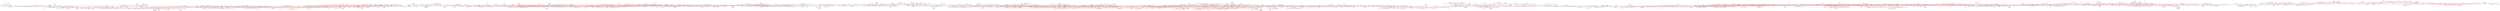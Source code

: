 strict graph  {
	node [label="\N"];
	1069	 [label="b'computer games'",
		level=6,
		pos="4305.298057832294,-5642.6564767895015"];
	838	 [height=0.05,
		label="b'artificial intelligence'",
		level=1,
		pos="4178.429999999982,-6004.110000000033",
		width=0.05];
	1069 -- 838;
	1660	 [level=4,
		pos="14681.955322049882,17461.804310837557"];
	1624	 [height=0.05,
		level=1,
		pos="14965.440000000053,17204.160000000044",
		width=0.05];
	1660 -- 1624	 [color=red];
	3690	 [level=4,
		pos="-21501.565046833184,5958.424238750497"];
	3685	 [level=2,
		pos="-21151.100000000006,6113.080000000009"];
	3690 -- 3685	 [color=red];
	1553	 [level=4,
		pos="6914.2334937143805,-90.50385595664437"];
	841	 [height=0.05,
		label="b'computer vision'",
		level=1,
		pos="6726.780000000024,243.56999999998516",
		width=0.05];
	1553 -- 841	 [color=red];
	3920	 [level=2,
		pos="-2722.84000000002,9065.41000000004"];
	2778	 [height=0.05,
		level=1,
		pos="-1794.7400000000216,9216.660000000054",
		width=0.05];
	3920 -- 2778	 [color=red];
	4339	 [level=3,
		pos="-2959.1313994424336,8763.896272138447"];
	3920 -- 4339	 [color=red];
	2237	 [level=5,
		pos="3391.2839971181397,5038.934320764194"];
	473	 [height=0.05,
		label="b'stress'",
		level=1,
		pos="3014.6999999999825,4968.730000000007",
		width=0.05];
	2237 -- 473	 [color=red];
	4481	 [label="b'legal education'",
		level=6,
		pos="15869.886775950123,-9298.012821554721"];
	1766	 [height=0.05,
		label="b'law'",
		level=1,
		pos="15555.880000000092,-9517.430000000066",
		width=0.05];
	4481 -- 1766;
	5013	 [label="b'mindfulness'",
		level=2,
		pos="-4989.210000000034,-44.220000000001164"];
	5018	 [label="b'compassion'",
		level=6,
		pos="-5054.94671531558,-238.1933277632852"];
	5013 -- 5018;
	5015	 [level=5,
		pos="-4682.799999999968,135.61999999999352"];
	5013 -- 5015	 [color=red];
	1926	 [level=2,
		pos="-5225.899999999981,537.2900000000191"];
	5013 -- 1926	 [color=red];
	2199	 [level=5,
		pos="-24774.5967030773,-5181.327755945782"];
	2175	 [height=0.05,
		label="b'heat transfer'",
		level=1,
		pos="-24409.600000000188,-5297.61000000001",
		width=0.05];
	2199 -- 2175	 [color=red];
	5080	 [level=2,
		pos="1680.0199999999804,-7501.810000000005"];
	384	 [height=0.05,
		level=1,
		pos="1548.8699999999735,-6016.420000000002",
		width=0.05];
	5080 -- 384	 [color=red];
	5089	 [level=5,
		pos="1755.3899999999794,-7737.699999999971"];
	5080 -- 5089	 [color=red];
	5086	 [level=5,
		pos="1242.1300000000283,-7672.049999999999"];
	5080 -- 5086	 [color=red];
	5534	 [level=4,
		pos="-2940.059999999996,-10478.600000000064"];
	1281	 [level=3,
		pos="-3471.729999999994,-10818.760000000115"];
	5534 -- 1281	 [color=red];
	5535	 [level=5,
		pos="-2924.3500000000367,-10263.120000000054"];
	5534 -- 5535	 [color=red];
	3711	 [level=5,
		pos="-9288.175897336623,-22441.685038634"];
	2586	 [height=0.05,
		level=1,
		pos="-9665.080000000135,-22510.150000000107",
		width=0.05];
	3711 -- 2586	 [color=red];
	694	 [level=2,
		pos="-2511.853789364245,-3860.126592222031"];
	346	 [height=0.05,
		label="b'bioinformatics'",
		level=1,
		pos="-2747.9500000000135,-3558.4599999999555",
		width=0.05];
	694 -- 346	 [color=red];
	4756	 [level=5,
		pos="-963.7700000000641,-25780.43000000015"];
	4754	 [label="b'cultural geography'",
		level=4,
		pos="-684.470000000043,-25643.190000000068"];
	4756 -- 4754	 [color=red];
	1089	 [level=4,
		pos="-6238.55827674367,10925.754263062458"];
	283	 [height=0.05,
		label="b'microbial ecology'",
		level=1,
		pos="-6128.809999999996,10558.740000000049",
		width=0.05];
	1089 -- 283	 [color=red];
	4625	 [level=3,
		pos="2939.5071139599527,12066.330024328447"];
	1708	 [height=0.05,
		label="b'demography'",
		level=1,
		pos="2732.7599999999748,12388.820000000047",
		width=0.05];
	4625 -- 1708	 [color=red];
	3736	 [level=4,
		pos="24159.49804939243,-6950.74805099428"];
	2742	 [height=0.05,
		label="b'corporate finance'",
		level=1,
		pos="23800.0200000002,-7083.110000000048",
		width=0.05];
	3736 -- 2742	 [color=red];
	2811	 [label="b'sexual orientation'",
		level=6,
		pos="3880.9043409353453,12856.080777465304"];
	4390	 [label="b'gender identity'",
		level=6,
		pos="3586.331190976041,12611.191388429146"];
	2811 -- 4390;
	562	 [height=0.05,
		label="b'gender'",
		level=1,
		pos="4510.980000000078,13379.68000000003",
		width=0.05];
	2811 -- 562;
	978	 [level=3,
		pos="3330.1779504571214,2265.2868554329443"];
	837	 [height=0.05,
		label="b'data mining'",
		level=1,
		pos="3337.9499999999807,2648.279999999988",
		width=0.05];
	978 -- 837	 [color=red];
	1466	 [label="b'surrogate modeling'",
		level=6,
		pos="9808.232506322911,-4570.891436737612"];
	840	 [height=0.05,
		label="b'optimization'",
		level=1,
		pos="9762.970000000012,-4951.279999999993",
		width=0.05];
	1466 -- 840;
	256	 [level=5,
		pos="-10711.930074391013,4979.648516151123"];
	205	 [height=0.05,
		label="b'immunology'",
		level=1,
		pos="-11068.940000000055,5118.530000000035",
		width=0.05];
	256 -- 205	 [color=red];
	1000	 [level=3,
		pos="3701.4578846257464,2527.424005716087"];
	1000 -- 837	 [color=red];
	4433	 [level=2,
		pos="-14520.637450350005,-14758.218595341377"];
	2246	 [height=0.05,
		level=1,
		pos="-14281.100000000055,-15057.16000000004",
		width=0.05];
	4433 -- 2246	 [color=red];
	5617	 [level=5,
		pos="-3434.1045985414944,4418.524125615912"];
	519	 [level=2,
		pos="-3530.8500000000295,4047.870000000028"];
	5617 -- 519	 [color=red];
	88	 [level=2,
		pos="-11542.340099639534,-1753.888366787205"];
	51	 [height=0.05,
		label="b'materials science'",
		level=1,
		pos="-11513.680000000042,-1371.8899999999849",
		width=0.05];
	88 -- 51	 [color=red];
	163	 [label="b'biomineralization'",
		level=6,
		pos="-10343.118378313717,14556.582103346533"];
	133	 [height=0.05,
		label="b'biomaterials'",
		level=1,
		pos="-10070.660000000038,14825.860000000026",
		width=0.05];
	163 -- 133;
	3342	 [label="b'integrated pest management'",
		level=6,
		pos="495.8846738316481,-11122.889861322596"];
	732	 [height=0.05,
		label="b'entomology'",
		level=1,
		pos="285.69999999995343,-11443.150000000067",
		width=0.05];
	3342 -- 732;
	5903	 [label="b'residual stress'",
		level=6,
		pos="-13669.506873067496,-1719.7144719834469"];
	2286	 [label="b'welding'",
		level=3,
		pos="-13633.340000000017,-1815.5199999999932"];
	5903 -- 2286;
	2942	 [level=5,
		pos="6236.0265477823,-9945.96237609789"];
	2112	 [height=0.05,
		label="b'wireless communications'",
		level=1,
		pos="6489.310000000027,-10233.350000000035",
		width=0.05];
	2942 -- 2112	 [color=red];
	5742	 [level=3,
		pos="-18515.270000000055,10688.840000000113"];
	3266	 [level=3,
		pos="-18510.510000000024,11418.250000000106"];
	5742 -- 3266	 [color=red];
	5743	 [level=3,
		pos="-18400.840000000135,10570.780000000075"];
	5742 -- 5743	 [color=red];
	4763	 [label="b'geotechnical earthquake engineering'",
		level=4,
		pos="18710.10000000007,131.81000000000677"];
	3821	 [level=4,
		pos="18548.910000000098,-65.74999999998545"];
	4763 -- 3821	 [color=red];
	4966	 [label="b'computational geomechanics'",
		level=6,
		pos="18952.270461197237,428.62243448178845"];
	4763 -- 4966;
	3737	 [level=5,
		pos="23760.227670905166,-6702.110362093867"];
	3737 -- 2742	 [color=red];
	5246	 [level=3,
		pos="834.3123577781342,5051.210436831769"];
	505	 [level=2,
		pos="693.0899999999783,4695.120000000017"];
	5246 -- 505	 [color=red];
	3025	 [level=5,
		pos="-4777.483232375433,13515.424438148197"];
	3011	 [height=0.05,
		label="b'structural biology'",
		level=1,
		pos="-5116.360000000064,13336.80000000008",
		width=0.05];
	3025 -- 3011	 [color=red];
	1992	 [level=3,
		pos="5171.476407708766,-1487.5217001816875"];
	847	 [height=0.05,
		label="b'natural language processing'",
		level=1,
		pos="4806.619999999997,-1370.8000000000065",
		width=0.05];
	1992 -- 847	 [color=red];
	646	 [level=4,
		pos="-21130.09620399651,8930.237423807435"];
	633	 [height=0.05,
		level=1,
		pos="-21035.30000000007,8559.080000000078",
		width=0.05];
	646 -- 633	 [color=red];
	2520	 [label="b'sports medicine'",
		level=3,
		pos="13817.440000000017,6863.9300000000185"];
	5676	 [label="b'orthopaedic surgery'",
		level=6,
		pos="13516.517470553485,7100.973845756348"];
	2520 -- 5676;
	2376	 [height=0.05,
		label="b'biomechanics'",
		level=1,
		pos="15119.800000000076,5838.030000000035",
		width=0.05];
	2520 -- 2376	 [color=red];
	2822	 [level=5,
		pos="4272.507360659169,13079.888482733064"];
	2822 -- 562	 [color=red];
	1107	 [level=3,
		pos="-6717.354416243434,15020.108427889143"];
	1085	 [height=0.05,
		level=1,
		pos="-6721.310000000036,15403.159999999993",
		width=0.05];
	1107 -- 1085	 [color=red];
	1392	 [level=5,
		pos="193.36642290853842,-21666.96872120819"];
	1338	 [height=0.05,
		label="b'gis'",
		level=1,
		pos="576.1300000000319,-21651.600000000053",
		width=0.05];
	1392 -- 1338	 [color=red];
	1910	 [level=2,
		pos="-14964.550000000041,-2663.6599999999744"];
	1897	 [level=2,
		pos="-15449.410000000016,-3249.9899999999398"];
	1910 -- 1897	 [color=red];
	1914	 [level=5,
		pos="-15099.514058804152,-2305.1507862124213"];
	1910 -- 1914	 [color=red];
	1915	 [level=3,
		pos="-15338.682927598828,-2581.3878538883605"];
	1910 -- 1915	 [color=red];
	1916	 [level=5,
		pos="-14818.210000000074,-2511.280000000026"];
	1910 -- 1916	 [color=red];
	5736	 [level=5,
		pos="7949.770000000025,349.16000000004533"];
	2407	 [level=3,
		pos="8163.320000000002,461.8599999999915"];
	5736 -- 2407	 [color=red];
	682	 [level=3,
		pos="-3085.477222276837,-3377.2983932463694"];
	682 -- 346	 [color=red];
	2067	 [level=5,
		pos="16107.272902873196,-20806.90225912887"];
	2034	 [height=0.05,
		label="b'embedded systems'",
		level=1,
		pos="15784.090000000078,-20601.24000000009",
		width=0.05];
	2067 -- 2034	 [color=red];
	16	 [level=4,
		pos="-19005.965546035193,-11092.842360774639"];
	2	 [height=0.05,
		level=1,
		pos="-18969.450000000026,-11474.17000000002",
		width=0.05];
	16 -- 2	 [color=red];
	1251	 [level=5,
		pos="-16369.063899659926,7915.669432480868"];
	109	 [height=0.05,
		label="b'mems'",
		level=1,
		pos="-16014.340000000104,8060.290000000074",
		width=0.05];
	1251 -- 109	 [color=red];
	626	 [level=2,
		pos="-21414.95746709031,2098.074660580333"];
	617	 [height=0.05,
		level=1,
		pos="-21408.33000000003,1715.0600000000668",
		width=0.05];
	626 -- 617	 [color=red];
	1257	 [level=5,
		pos="-16509.70551204118,6954.708049181806"];
	1241	 [level=2,
		pos="-16509.89000000002,7337.779999999981"];
	1257 -- 1241	 [color=red];
	2485	 [level=5,
		pos="1400.303211407385,-8404.483050079032"];
	729	 [height=0.05,
		label="b'evolutionary biology'",
		level=1,
		pos="1062.2600000000257,-8584.68000000008",
		width=0.05];
	2485 -- 729	 [color=red];
	1464	 [height=0.05,
		label="b'simulation'",
		level=1,
		pos="12014.450000000073,-3656.6799999999766",
		width=0.05];
	3466	 [level=3,
		pos="11717.812136165401,-3414.295736321306"];
	1464 -- 3466	 [color=red];
	1464 -- 840	 [color=red];
	3467	 [level=5,
		pos="12045.550000000043,-3735.8299999999726"];
	1464 -- 3467	 [color=red];
	3465	 [level=3,
		pos="12352.634776261802,-3476.7488724976624"];
	1464 -- 3465	 [color=red];
	3463	 [height=0.05,
		level=1,
		pos="12173.840000000077,-2488.799999999972",
		width=0.05];
	1464 -- 3463	 [color=red];
	3470	 [label="b'its'",
		level=6,
		pos="11887.681382986424,-4018.1684109897287"];
	1464 -- 3470;
	3464	 [label="b'interprofessional education'",
		level=6,
		pos="12373.805813211042,-3789.3734551925095"];
	1464 -- 3464;
	1723	 [label="b'egyptology'",
		level=6,
		pos="2584.9376741456053,9134.30197942709"];
	1714	 [height=0.05,
		label="b'archaeology'",
		level=1,
		pos="2205.5300000000298,9187.160000000073",
		width=0.05];
	1723 -- 1714;
	2678	 [level=3,
		pos="12203.05122435436,-6369.105673118355"];
	1462	 [height=0.05,
		label="b'operations research'",
		level=1,
		pos="11917.690000000028,-6624.669999999956",
		width=0.05];
	2678 -- 1462	 [color=red];
	2618	 [label="b'taxonomy'",
		level=2,
		pos="-5670.2300000000705,-6814.120000000061"];
	2620	 [label="b'molecular phylogeny'",
		level=6,
		pos="-5823.937510594217,-6463.23803305619"];
	2618 -- 2620;
	2621	 [label="b'malacology'",
		level=6,
		pos="-6021.111966943936,-6967.827510594218"];
	2618 -- 2621;
	375	 [level=2,
		pos="-4947.5900000000165,-6497.559999999983"];
	2618 -- 375	 [color=red];
	303	 [level=5,
		pos="-8557.456714547647,3398.462801749228"];
	241	 [height=0.05,
		label="b'microbiology'",
		level=1,
		pos="-8178.4099999999835,3453.8500000000095",
		width=0.05];
	303 -- 241	 [color=red];
	4660	 [level=5,
		pos="1735.6899999999641,16671.290000000037"];
	580	 [height=0.05,
		label="b'science'",
		level=1,
		pos="2003.9699999999993,16514.870000000225",
		width=0.05];
	4660 -- 580	 [color=red];
	4096	 [level=3,
		pos="18597.06123569937,-4350.1726880090455"];
	1482	 [height=0.05,
		label="b'smart grid'",
		level=1,
		pos="18683.79999999999,-3977.0500000000593",
		width=0.05];
	4096 -- 1482	 [color=red];
	4520	 [level=4,
		pos="682.7642232102953,23736.547836450678"];
	2915	 [height=0.05,
		label="b'marketing'",
		level=1,
		pos="660.2899999999881,24118.96000000009",
		width=0.05];
	4520 -- 2915	 [color=red];
	2587	 [level=2,
		pos="-5744.789999999981,-20824.640000000036"];
	4315	 [level=4,
		pos="-5817.000000000038,-20932.0800000001"];
	2587 -- 4315	 [color=red];
	4316	 [level=2,
		pos="-4514.300000000034,-20416.150000000125"];
	2587 -- 4316	 [color=red];
	4317	 [level=2,
		pos="-5341.5699999999615,-21425.080000000056"];
	2587 -- 4317	 [color=red];
	2571	 [height=0.05,
		label="b'geology'",
		level=1,
		pos="-7874.999999999969,-20468.710000000097",
		width=0.05];
	2587 -- 2571	 [color=red];
	1279	 [level=5,
		pos="-4852.559802433478,-11033.264062956596"];
	727	 [height=0.05,
		label="b'climate change'",
		level=1,
		pos="-4749.169999999975,-11402.120000000057",
		width=0.05];
	1279 -- 727	 [color=red];
	5347	 [level=5,
		pos="16235.837228134063,7676.043162136294"];
	2513	 [level=4,
		pos="16194.389999999996,7295.220000000045"];
	5347 -- 2513	 [color=red];
	5374	 [level=3,
		pos="-6947.746083667451,-15866.61527794654"];
	1314	 [level=2,
		pos="-6566.950000000068,-15824.920000000082"];
	5374 -- 1314	 [color=red];
	700	 [level=4,
		pos="-3127.635818366957,-3507.638421212265"];
	700 -- 346	 [color=red];
	199	 [label="b'disease modeling'",
		level=6,
		pos="-7231.81699358892,11043.811473623124"];
	168	 [height=0.05,
		label="b'stem cells'",
		level=1,
		pos="-7590.529999999968,10909.390000000058",
		width=0.05];
	199 -- 168;
	3016	 [level=5,
		pos="-5311.327810383304,9246.90660901111"];
	315	 [height=0.05,
		level=1,
		pos="-4963.030000000052,9087.430000000004",
		width=0.05];
	3016 -- 315	 [color=red];
	4644	 [level=4,
		pos="12897.40795915449,-9200.767748605736"];
	1767	 [height=0.05,
		level=1,
		pos="13242.180000000038,-9367.73000000001",
		width=0.05];
	4644 -- 1767	 [color=red];
	69	 [height=0.05,
		label="b'nanotechnology'",
		level=1,
		pos="-15382.370000000099,3651.9699999999684",
		width=0.05];
	130	 [level=3,
		pos="-15229.771382824621,4003.3356437040466"];
	69 -- 130	 [color=red];
	126	 [level=2,
		pos="-15533.962904036398,3300.169282284255"];
	69 -- 126	 [color=red];
	117	 [level=5,
		pos="-15669.032682176308,3397.8663593590068"];
	69 -- 117	 [color=red];
	128	 [label="b'nanotubes'",
		level=6,
		pos="-15376.775532124164,3268.938858356584"];
	69 -- 128;
	115	 [height=0.05,
		level=1,
		pos="-14146.540000000097,3611.910000000018",
		width=0.05];
	69 -- 115	 [color=red];
	108	 [height=0.05,
		label="b'drug delivery'",
		level=1,
		pos="-12808.670000000087,13665.980000000127",
		width=0.05];
	69 -- 108	 [color=red];
	69 -- 51	 [color=red];
	118	 [level=3,
		pos="-14104.810000000018,4627.299999999996"];
	69 -- 118	 [color=red];
	132	 [level=3,
		pos="-15093.938892114644,3904.0645250167127"];
	69 -- 132	 [color=red];
	124	 [level=5,
		pos="-15755.177486367369,3563.8863372243645"];
	69 -- 124	 [color=red];
	69 -- 109	 [color=red];
	123	 [level=4,
		pos="-15760.875835531577,3592.999787111871"];
	69 -- 123	 [color=red];
	125	 [label="b'nanomaterials synthesis'",
		level=6,
		pos="-15761.226410945128,3708.6442748105037"];
	69 -- 125;
	116	 [level=5,
		pos="-15253.412973043867,3291.25648661565"];
	69 -- 116	 [color=red];
	131	 [level=5,
		pos="-15727.049282550319,3819.1236590090234"];
	69 -- 131	 [color=red];
	127	 [level=5,
		pos="-14999.905371977264,3673.5329740713482"];
	69 -- 127	 [color=red];
	112	 [height=0.05,
		label="b'semiconductors'",
		level=1,
		pos="-12610.77000000005,1306.410000000029",
		width=0.05];
	69 -- 112	 [color=red];
	110	 [height=0.05,
		level=1,
		pos="-14278.350000000044,11837.939999999991",
		width=0.05];
	69 -- 110	 [color=red];
	122	 [level=4,
		pos="-15681.853323740619,3413.110433851196"];
	69 -- 122	 [color=red];
	113	 [height=0.05,
		label="b'biosensors'",
		level=1,
		pos="-13792.960000000001,2659.800000000054",
		width=0.05];
	69 -- 113	 [color=red];
	114	 [level=2,
		pos="-16212.850000000011,5020.169999999998"];
	69 -- 114	 [color=red];
	129	 [level=4,
		pos="-15500.737262475652,3287.644122915328"];
	69 -- 129	 [color=red];
	111	 [height=0.05,
		label="b'graphene'",
		level=1,
		pos="-17398.57000000011,5142.03000000005",
		width=0.05];
	69 -- 111	 [color=red];
	1018	 [level=3,
		pos="3885.3769878437697,-5757.403523381319"];
	1018 -- 838	 [color=red];
	166	 [level=3,
		pos="-9896.021045981548,15166.807780867972"];
	166 -- 133	 [color=red];
	3067	 [height=0.05,
		label="b'statistical physics'",
		level=1,
		pos="20364.690000000046,11460.990000000005",
		width=0.05];
	1638	 [height=0.05,
		label="b'complex systems'",
		level=1,
		pos="19072.630000000063,13286.940000000115",
		width=0.05];
	3067 -- 1638	 [color=red];
	3079	 [level=3,
		pos="20166.120588135425,11133.401321607134"];
	3067 -- 3079	 [color=red];
	3081	 [level=5,
		pos="20544.4700000001,11510.370000000145"];
	3067 -- 3081	 [color=red];
	3082	 [label="b'percolation theory'",
		level=6,
		pos="20595.592144996048,11155.329480835859"];
	3067 -- 3082;
	1949	 [level=3,
		pos="-6235.428077607031,2927.137217648976"];
	1922	 [height=0.05,
		label="b'social psychology'",
		level=1,
		pos="-6133.879999999981,2557.7699999999786",
		width=0.05];
	1949 -- 1922	 [color=red];
	3657	 [level=2,
		pos="-6281.260000000037,-1989.250000000031"];
	4084	 [level=5,
		pos="-6086.831477390512,-2319.3131805205594"];
	3657 -- 4084	 [color=red];
	4081	 [level=3,
		pos="-6602.109999999995,-1684.6199999999862"];
	3657 -- 4081	 [color=red];
	4085	 [level=5,
		pos="-6516.083797460394,-2291.908120138491"];
	3657 -- 4085	 [color=red];
	1170	 [height=0.05,
		label="b'language'",
		level=1,
		pos="-6330.149999999974,-1058.0600000000395",
		width=0.05];
	3657 -- 1170	 [color=red];
	612	 [level=5,
		pos="1031.9436960181122,18712.919956858033"];
	577	 [height=0.05,
		label="b'innovation'",
		level=1,
		pos="769.9500000000153,18433.450000000008",
		width=0.05];
	612 -- 577	 [color=red];
	2508	 [label="b'orthopaedics'",
		level=2,
		pos="14007.250000000051,7463.7100000000355"];
	2508 -- 2376	 [color=red];
	4777	 [label="b'musculoskeletal'",
		level=6,
		pos="13790.903269585146,7779.84010893974"];
	2508 -- 4777;
	4873	 [level=2,
		pos="9270.740000000033,-6976.149999999961"];
	4871	 [level=2,
		pos="8706.12000000003,-6479.170000000071"];
	4873 -- 4871	 [color=red];
	4874	 [level=3,
		pos="9887.400000000045,-6896.070000000036"];
	4873 -- 4874	 [color=red];
	2029	 [level=3,
		pos="14392.624737049167,-15949.595909470354"];
	1403	 [height=0.05,
		label="b'programming languages'",
		level=1,
		pos="14014.839999999998,-15886.170000000016",
		width=0.05];
	2029 -- 1403	 [color=red];
	3300	 [level=3,
		pos="-3094.528973481277,12241.99760845592"];
	3297	 [level=3,
		pos="-2851.11999999999,11946.200000000012"];
	3300 -- 3297	 [color=red];
	4581	 [level=3,
		pos="1504.6600000000326,28771.290000000114"];
	4524	 [height=0.05,
		level=1,
		pos="2460.579999999951,28443.590000000037",
		width=0.05];
	4581 -- 4524	 [color=red];
	4585	 [level=5,
		pos="1602.4970934231403,29141.657461705334"];
	4581 -- 4585	 [color=red];
	3194	 [level=5,
		pos="-16166.855352393175,10240.216214647096"];
	1243	 [height=0.05,
		label="b'microfluidics'",
		level=1,
		pos="-15881.460000000056,9984.690000000035",
		width=0.05];
	3194 -- 1243	 [color=red];
	1519	 [height=0.05,
		label="b'robotics'",
		level=1,
		pos="9449.440000000035,1123.5400000000554",
		width=0.05];
	841 -- 1519	 [color=red];
	1525	 [level=5,
		pos="7103.921815516362,176.42683557879917"];
	841 -- 1525	 [color=red];
	1554	 [label="b'object detection'",
		level=4,
		pos="7495.890000000045,1088.020000000015"];
	841 -- 1554	 [color=red];
	1521	 [level=3,
		pos="6383.60520029805,73.34893670593087"];
	841 -- 1521	 [color=red];
	1560	 [level=3,
		pos="6446.524833103306,-17.583585016842903"];
	841 -- 1560	 [color=red];
	1520	 [level=3,
		pos="6250.210000000041,-999.9699999999702"];
	841 -- 1520	 [color=red];
	1517	 [height=0.05,
		level=1,
		pos="8823.930000000022,4876.900000000012",
		width=0.05];
	841 -- 1517	 [color=red];
	1549	 [level=5,
		pos="6343.866574785561,254.59099496310662"];
	841 -- 1549	 [color=red];
	1532	 [level=4,
		pos="7098.43783664388,150.75509817566137"];
	841 -- 1532	 [color=red];
	1570	 [label="b'3d perception'",
		level=6,
		pos="7059.971022381563,432.5882428862052"];
	841 -- 1570;
	1547	 [level=3,
		pos="6843.237967841725,-121.37067362468844"];
	841 -- 1547	 [color=red];
	1558	 [level=3,
		pos="6364.205394026257,367.19770175980955"];
	841 -- 1558	 [color=red];
	1522	 [height=0.05,
		label="b'imaging'",
		level=1,
		pos="7409.550000000056,2522.0799999999945",
		width=0.05];
	841 -- 1522	 [color=red];
	1523	 [level=2,
		pos="8375.199999999992,-1649.060000000034"];
	841 -- 1523	 [color=red];
	1518	 [height=0.05,
		label="b'computer graphics'",
		level=1,
		pos="6291.099999999989,2323.2000000000044",
		width=0.05];
	841 -- 1518	 [color=red];
	1546	 [level=4,
		pos="6823.530770734372,-127.0827241256564"];
	841 -- 1546	 [color=red];
	1542	 [level=4,
		pos="6721.96399921098,-139.47172054211075"];
	841 -- 1542	 [color=red];
	1531	 [level=2,
		pos="6579.416081958515,597.1630276446272"];
	841 -- 1531	 [color=red];
	1543	 [level=5,
		pos="7014.915410037339,496.00244447192233"];
	841 -- 1543	 [color=red];
	1530	 [level=4,
		pos="6236.439999999975,-1238.4099999999726"];
	841 -- 1530	 [color=red];
	1524	 [height=0.05,
		label="b'image processing'",
		level=1,
		pos="9498.720000000038,-2517.360000000008",
		width=0.05];
	841 -- 1524	 [color=red];
	1567	 [level=3,
		pos="6418.171467968805,470.5169706715169"];
	841 -- 1567	 [color=red];
	1564	 [level=5,
		pos="6464.273034848959,-35.41789720458229"];
	841 -- 1564	 [color=red];
	1550	 [level=3,
		pos="6367.977509479664,377.7524367636534"];
	841 -- 1550	 [color=red];
	1535	 [level=4,
		pos="6482.451657001637,538.6086658509403"];
	841 -- 1535	 [color=red];
	1568	 [level=4,
		pos="6821.940341372381,614.6342302477223"];
	841 -- 1568	 [color=red];
	1561	 [level=2,
		pos="6921.819451557639,-86.13254150607332"];
	841 -- 1561	 [color=red];
	1539	 [level=5,
		pos="6567.637923906209,592.0207901497558"];
	841 -- 1539	 [color=red];
	1534	 [level=3,
		pos="6375.607758682723,90.52683462618393"];
	841 -- 1534	 [color=red];
	1566	 [label="b'action recognition'",
		level=6,
		pos="6523.144320767224,-80.89365541128763"];
	841 -- 1566;
	1555	 [level=5,
		pos="7042.922272102175,27.241043709943085"];
	841 -- 1555	 [color=red];
	1545	 [level=5,
		pos="6411.197667283916,460.71498570517974"];
	841 -- 1545	 [color=red];
	1562	 [label="b'autonomous driving'",
		level=6,
		pos="7108.961207084855,269.67897337372153"];
	841 -- 1562;
	659	 [height=0.05,
		label="b'machine learning'",
		level=1,
		pos="600.5800000000036,-401.1799999999348",
		width=0.05];
	841 -- 659	 [color=red];
	1529	 [level=5,
		pos="6709.038572792202,626.2309403898801"];
	841 -- 1529	 [color=red];
	2712	 [level=3,
		pos="17114.721800910895,-6229.846154809476"];
	2674	 [height=0.05,
		label="b'supply chain management'",
		level=1,
		pos="16752.710000000065,-6104.58000000002",
		width=0.05];
	2712 -- 2674	 [color=red];
	3250	 [height=0.05,
		label="b'quantum optics'",
		level=1,
		pos="-17759.2100000001,12482.220000000005",
		width=0.05];
	3266 -- 3250	 [color=red];
	3531	 [label="b'high energy density physics'",
		level=6,
		pos="-19767.777362308247,3185.5615266419454"];
	1146	 [label="b'plasma physics'",
		level=2,
		pos="-19769.41999999997,3568.62999999999"];
	3531 -- 1146;
	874	 [level=2,
		pos="3451.060000000043,-1969.0399999999718"];
	5199	 [level=5,
		pos="3776.280400092237,-2171.4649117656"];
	874 -- 5199	 [color=red];
	5200	 [level=4,
		pos="3783.3325323895046,-2159.6682186847806"];
	874 -- 5200	 [color=red];
	874 -- 659	 [color=red];
	4335	 [level=5,
		pos="-3245.440000000008,-1087.399999999996"];
	4008	 [level=3,
		pos="-3415.859999999948,-1277.7099999999828"];
	4335 -- 4008	 [color=red];
	3642	 [label="b'marine geophysics'",
		level=6,
		pos="-5719.935551490285,-18936.01564742239"];
	2585	 [label="b'tectonics'",
		level=2,
		pos="-6038.18000000006,-19149.24000000004"];
	3642 -- 2585;
	1674	 [height=0.05,
		level=1,
		pos="11152.920000000062,21784.29000000015",
		width=0.05];
	1656	 [height=0.05,
		label="b'wireless networks'",
		level=1,
		pos="12880.950000000059,20341.190000000064",
		width=0.05];
	1674 -- 1656	 [color=red];
	5396	 [level=5,
		pos="11426.04568094068,22052.89103490168"];
	1674 -- 5396	 [color=red];
	5395	 [level=2,
		pos="11081.271823514255,22160.601961470562"];
	1674 -- 5395	 [color=red];
	5148	 [level=4,
		pos="1644.3664047959383,-10281.847643045525"];
	2487	 [level=2,
		pos="1366.0299999999934,-10018.650000000005"];
	5148 -- 2487	 [color=red];
	4188	 [level=3,
		pos="6961.1700000000765,17969.39000000004"];
	589	 [height=0.05,
		level=1,
		pos="5757.019999999944,18192.48999999995",
		width=0.05];
	4188 -- 589	 [color=red];
	5628	 [level=4,
		pos="7227.359999999984,17881.580000000078"];
	4188 -- 5628	 [color=red];
	3319	 [label="b'organic synthesis'",
		level=2,
		pos="-20825.550000000127,-6185.500000000076"];
	5732	 [level=5,
		pos="-20752.940000000075,-6265.769999999975"];
	3319 -- 5732	 [color=red];
	5733	 [label="b'asymmetric catalysis'",
		level=6,
		pos="-20578.070622564795,-5893.099399310422"];
	3319 -- 5733;
	3303	 [height=0.05,
		label="b'medicinal chemistry'",
		level=1,
		pos="-21998.35000000005,-5434.919999999951",
		width=0.05];
	3319 -- 3303	 [color=red];
	3523	 [level=4,
		pos="-17197.301040269274,-2214.3165446201892"];
	2271	 [level=2,
		pos="-17012.600000000006,-2549.9200000000455"];
	3523 -- 2271	 [color=red];
	3801	 [level=4,
		pos="11652.25051634112,18881.56226611245"];
	3797	 [level=2,
		pos="12013.350000000015,18753.690000000013"];
	3801 -- 3797	 [color=red];
	382	 [height=0.05,
		level=1,
		pos="491.1400000000194,-7140.880000000061",
		width=0.05];
	4892	 [level=2,
		pos="663.8244945689578,-7482.821835514406"];
	382 -- 4892	 [color=red];
	345	 [height=0.05,
		label="b'evolution'",
		level=1,
		pos="-2012.280000000006,-5896.550000000039",
		width=0.05];
	382 -- 345	 [color=red];
	4894	 [level=3,
		pos="435.52318511284926,-7519.893091385115"];
	382 -- 4894	 [color=red];
	5728	 [level=4,
		pos="-5666.114069220984,-26283.596408322035"];
	2617	 [label="b'micropaleontology'",
		level=3,
		pos="-5883.500000000064,-25968.18000000002"];
	5728 -- 2617	 [color=red];
	3146	 [level=5,
		pos="-27244.22553302265,8930.103315108425"];
	3141	 [level=2,
		pos="-27313.169999999933,9306.919999999987"];
	3146 -- 3141	 [color=red];
	2124	 [label="b'biomedical'",
		level=6,
		pos="3194.2343654147994,-9178.600672218647"];
	848	 [height=0.05,
		label="b'signal processing'",
		level=1,
		pos="3303.2900000000263,-8811.38000000007",
		width=0.05];
	2124 -- 848;
	5325	 [level=3,
		pos="21339.672012456474,13461.798384440834"];
	3071	 [height=0.05,
		level=1,
		pos="21248.53000000005,13833.870000000046",
		width=0.05];
	5325 -- 3071	 [color=red];
	3344	 [label="b'turkey'",
		level=6,
		pos="9572.237464184136,14529.739413664862"];
	2807	 [height=0.05,
		label="b'migration'",
		level=1,
		pos="9354.060000000012,14214.870000000032",
		width=0.05];
	3344 -- 2807;
	5194	 [level=4,
		pos="-3413.1167005526113,-13724.025301514677"];
	1276	 [level=2,
		pos="-3205.289999999981,-13402.230000000101"];
	5194 -- 1276	 [color=red];
	3453	 [level=3,
		pos="-4384.769999999973,-3921.6100000000806"];
	481	 [height=0.05,
		label="b'neurodegeneration'",
		level=1,
		pos="-5083.989999999963,-3428.79000000003",
		width=0.05];
	3453 -- 481	 [color=red];
	5759	 [level=5,
		pos="-4388.139999999994,-4111.940000000046"];
	3453 -- 5759	 [color=red];
	3819	 [level=2,
		pos="16384.010000000064,25.820000000001528"];
	3837	 [level=5,
		pos="16029.307007258922,170.49183720381185"];
	3819 -- 3837	 [color=red];
	3838	 [level=4,
		pos="16079.44384820652,-206.52373828687536"];
	3819 -- 3838	 [color=red];
	3835	 [level=5,
		pos="16376.910000000076,253.7699999999786"];
	3819 -- 3835	 [color=red];
	3810	 [label="b'earthquake engineering'",
		level=2,
		pos="17622.780000000024,-283.02999999993517"];
	3819 -- 3810	 [color=red];
	3830	 [level=2,
		pos="16032.580000000087,-1098.8300000000309"];
	3819 -- 3830	 [color=red];
	4664	 [level=3,
		pos="2066.359999999988,16790.939999999995"];
	4664 -- 580	 [color=red];
	1858	 [label="b'philosophy of science'",
		level=2,
		pos="7403.220000000026,-18051.860000000033"];
	5503	 [level=3,
		pos="7781.02861857324,-17988.57650079804"];
	1858 -- 5503	 [color=red];
	5500	 [level=5,
		pos="7637.362000559686,-18355.045878815934"];
	1858 -- 5500	 [color=red];
	5504	 [label="b'formal epistemology'",
		level=6,
		pos="7342.147183902789,-17673.687731485534"];
	1858 -- 5504;
	1849	 [height=0.05,
		level=1,
		pos="6578.199999999943,-18180.15000000006",
		width=0.05];
	1858 -- 1849	 [color=red];
	2037	 [label="b'digital systems'",
		level=6,
		pos="12389.660790179454,-20455.179435563205"];
	2030	 [height=0.05,
		label="b'computer architecture'",
		level=1,
		pos="12716.170000000066,-20254.840000000037",
		width=0.05];
	2037 -- 2030;
	1820	 [height=0.05,
		level=1,
		pos="7746.210000000039,8356.050000000065",
		width=0.05];
	5820	 [level=5,
		pos="7508.120000000035,8305.870000000035"];
	1820 -- 5820	 [color=red];
	716	 [height=0.05,
		label="b'epidemiology'",
		level=1,
		pos="6431.549999999965,6305.389999999981",
		width=0.05];
	1820 -- 716	 [color=red];
	2447	 [level=3,
		pos="-8089.460000000012,6038.730000000021"];
	243	 [height=0.05,
		label="b'oncology'",
		level=1,
		pos="-8405.69000000003,6090.17000000006",
		width=0.05];
	2447 -- 243	 [color=red];
	4353	 [level=5,
		pos="-8247.28000000003,5791.630000000045"];
	2447 -- 4353	 [color=red];
	4354	 [level=4,
		pos="-8012.034488032056,6413.895888156113"];
	2447 -- 4354	 [color=red];
	5600	 [label="b'medicare'",
		level=5,
		pos="-15890.450000000097,-20210.950000000084"];
	5597	 [level=2,
		pos="-15787.67999999998,-20070.030000000046"];
	5600 -- 5597	 [color=red];
	5602	 [label="b'medicaid'",
		level=6,
		pos="-16116.168057327583,-20520.45850091041"];
	5600 -- 5602;
	2902	 [level=5,
		pos="8261.872970990022,-4729.2640560586115"];
	1463	 [level=3,
		pos="8600.970000000032,-4907.4699999999775"];
	2902 -- 1463	 [color=red];
	1326	 [level=5,
		pos="-4906.915084801427,-16488.38163749657"];
	1264	 [height=0.05,
		label="b'hydrology'",
		level=1,
		pos="-4679.85,-16179.859999999993",
		width=0.05];
	1326 -- 1264	 [color=red];
	326	 [height=0.05,
		label="b'genomics'",
		level=1,
		pos="23.06999999999789,-4825.870000000075",
		width=0.05];
	366	 [level=4,
		pos="402.27279250253696,-4771.561660882354"];
	326 -- 366	 [color=red];
	363	 [level=3,
		pos="-199.46635382697735,-4514.066015476394"];
	326 -- 363	 [color=red];
	350	 [label="b'clinical genetics'",
		level=6,
		pos="-13.308067517744,-5207.210779019477"];
	326 -- 350;
	353	 [level=4,
		pos="-133.2716021398416,-5175.586252095681"];
	326 -- 353	 [color=red];
	352	 [level=2,
		pos="-359.7160918314675,-4840.667345702668"];
	326 -- 352	 [color=red];
	354	 [level=4,
		pos="-43.484916049748364,-4448.623930850163"];
	326 -- 354	 [color=red];
	347	 [level=3,
		pos="1338.8999999999814,-4696.580000000027"];
	326 -- 347	 [color=red];
	348	 [level=3,
		pos="349.6306327136886,-4625.614396580138"];
	326 -- 348	 [color=red];
	356	 [level=5,
		pos="-295.203898905626,-4612.689609685061"];
	326 -- 356	 [color=red];
	369	 [level=5,
		pos="-233.67955252191183,-5110.165305658203"];
	326 -- 369	 [color=red];
	326 -- 345	 [color=red];
	361	 [level=2,
		pos="-350.27829005034636,-4740.107491548345"];
	326 -- 361	 [color=red];
	362	 [level=2,
		pos="139.8124144267083,-5190.719780338876"];
	326 -- 362	 [color=red];
	357	 [level=5,
		pos="110.47100545602457,-5198.838118992469"];
	326 -- 357	 [color=red];
	368	 [level=5,
		pos="325.91332805060256,-4591.285106635897"];
	326 -- 368	 [color=red];
	349	 [label="b'gene regulation'",
		level=2,
		pos="-1235.0799999999963,-5207.919999999991"];
	326 -- 349	 [color=red];
	372	 [level=3,
		pos="393.2799818863373,-4924.30131031933"];
	326 -- 372	 [color=red];
	364	 [level=3,
		pos="85.99784806622458,-4448.001981404689"];
	326 -- 364	 [color=red];
	351	 [level=5,
		pos="286.47887856054035,-5104.0065064765295"];
	326 -- 351	 [color=red];
	365	 [level=2,
		pos="-347.80447694193253,-4729.97278475115"];
	326 -- 365	 [color=red];
	359	 [level=4,
		pos="388.4714401302684,-4940.874091623693"];
	326 -- 359	 [color=red];
	367	 [label="b'copy number variation'",
		level=6,
		pos="218.02781429825544,-5155.620821353859"];
	326 -- 367;
	313	 [height=0.05,
		label="b'genetics'",
		level=1,
		pos="-6532.260000000084,-5974.110000000004",
		width=0.05];
	326 -- 313	 [color=red];
	355	 [level=3,
		pos="314.1283039525378,-5074.926654678725"];
	326 -- 355	 [color=red];
	326 -- 346	 [color=red];
	371	 [label="b'animal genetics'",
		level=6,
		pos="219.48703544623294,-4496.986279323662"];
	326 -- 371;
	4550	 [level=5,
		pos="-12055.545234296995,8525.406563493554"];
	4549	 [level=4,
		pos="-11672.490000000094,8528.990000000049"];
	4550 -- 4549	 [color=red];
	1497	 [level=3,
		pos="20391.890000000076,2238.6800000000258"];
	4310	 [level=3,
		pos="20122.51217378826,2511.0395790216644"];
	1497 -- 4310	 [color=red];
	1484	 [height=0.05,
		label="b'power electronics'",
		level=1,
		pos="21340.27000000002,1339.2500000000255",
		width=0.05];
	1497 -- 1484	 [color=red];
	257	 [level=2,
		pos="-11078.89696160942,4735.587429299207"];
	257 -- 205	 [color=red];
	2971	 [level=5,
		pos="7297.240361012058,-6859.231237614073"];
	1010	 [height=0.05,
		level=1,
		pos="6944.689999999974,-6709.390000000061",
		width=0.05];
	2971 -- 1010	 [color=red];
	5555	 [level=5,
		pos="-7221.269999999995,-606.1399999999721"];
	3554	 [level=2,
		pos="-7105.210000000019,-788.549999999992"];
	5555 -- 3554	 [color=red];
	1821	 [level=3,
		pos="6061.433538760271,6404.17238030566"];
	1821 -- 716	 [color=red];
	828	 [level=3,
		pos="-2530.043329314779,-176.28709688879033"];
	826	 [label="b'cardiology'",
		level=2,
		pos="-2150.2100000000173,-126.57999999998538"];
	828 -- 826	 [color=red];
	5649	 [level=5,
		pos="10226.704452976694,8469.822659157417"];
	4111	 [level=4,
		pos="10224.03000000008,8086.760000000035"];
	5649 -- 4111	 [color=red];
	2761	 [level=5,
		pos="-5582.265443978651,5353.477398529642"];
	1937	 [height=0.05,
		label="b'personality'",
		level=1,
		pos="-5849.1300000000465,5628.300000000032",
		width=0.05];
	2761 -- 1937	 [color=red];
	5511	 [level=4,
		pos="20912.45000000012,-8380.48"];
	2749	 [level=4,
		pos="21116.889999999967,-8437.50000000004"];
	5511 -- 2749	 [color=red];
	4318	 [level=4,
		pos="-3977.469999999992,3736.4800000000323"];
	490	 [level=4,
		pos="-3772.4399999999605,3414.439999999988"];
	4318 -- 490	 [color=red];
	2346	 [level=5,
		pos="5866.039983542186,24045.330021745947"];
	2333	 [height=0.05,
		label="b'architecture'",
		level=1,
		pos="6095.92000000001,24351.760000000035",
		width=0.05];
	2346 -- 2333	 [color=red];
	3932	 [level=4,
		pos="-1898.4195017869984,17196.10309700009"];
	3160	 [label="b'protein folding'",
		level=2,
		pos="-1967.0000000000418,16819.220000000107"];
	3932 -- 3160	 [color=red];
	4796	 [label="b'ventilation'",
		level=6,
		pos="-955.0320652449573,-12156.445323392894"];
	4795	 [label="b'indoor air quality'",
		level=6,
		pos="-1156.439297892215,-12193.586517866326"];
	4796 -- 4795;
	1409	 [label="b'software process'",
		level=6,
		pos="13653.72426043852,-12160.241127936773"];
	1397	 [height=0.05,
		label="b'software engineering'",
		level=1,
		pos="13278.980000000021,-12080.800000000087",
		width=0.05];
	1409 -- 1397;
	2309	 [level=4,
		pos="-3234.2400000000616,7972.55000000009"];
	1192	 [level=3,
		pos="-3406.6000000000404,7953.360000000044"];
	2309 -- 1192	 [color=red];
	3062	 [height=0.05,
		level=1,
		pos="-17531.011457313052,5501.478763976604",
		width=0.05];
	3062 -- 111	 [color=red];
	4122	 [level=4,
		pos="6525.099873432516,10442.687487382109"];
	2809	 [height=0.05,
		label="b'race'",
		level=1,
		pos="6903.970000000036,10499.270000000059",
		width=0.05];
	4122 -- 2809	 [color=red];
	2488	 [level=5,
		pos="528.2018251294744,-9761.477616425975"];
	2477	 [label="b'behavioural ecology'",
		level=2,
		pos="852.9400000000333,-9558.280000000024"];
	2488 -- 2477	 [color=red];
	3437	 [label="b'algae'",
		level=6,
		pos="23975.887189410758,-1565.4834687872283"];
	1485	 [height=0.05,
		label="b'biofuels'",
		level=1,
		pos="23724.89,-1854.869999999979",
		width=0.05];
	3437 -- 1485;
	4229	 [level=4,
		pos="16257.086782502085,3579.035076530264"];
	2504	 [label="b'rehabilitation'",
		level=2,
		pos="15906.020000000062,3732.3200000000106"];
	4229 -- 2504	 [color=red];
	1672	 [level=3,
		pos="12703.402225074728,20001.747897192363"];
	1672 -- 1656	 [color=red];
	488	 [height=0.05,
		level=1,
		pos="425.9200000000219,2897.1799999999967",
		width=0.05];
	4235	 [level=4,
		pos="706.5699999999833,3173.799999999974"];
	488 -- 4235	 [color=red];
	4238	 [level=4,
		pos="69.92494441329609,2755.717376182774"];
	488 -- 4238	 [color=red];
	4236	 [level=5,
		pos="135.68106504255155,2647.16897189483"];
	488 -- 4236	 [color=red];
	4233	 [level=5,
		pos="201.97147858340722,2586.388730343397"];
	488 -- 4233	 [color=red];
	327	 [height=0.05,
		label="b'neuroscience'",
		level=1,
		pos="-2117.559999999985,2439.0499999999847",
		width=0.05];
	488 -- 327	 [color=red];
	4234	 [height=0.05,
		label="b'eeg'",
		level=1,
		pos="4159.100000000006,5245.610000000004",
		width=0.05];
	488 -- 4234	 [color=red];
	1340	 [level=3,
		pos="1420.6400000000103,-16953.19000000007"];
	1302	 [height=0.05,
		label="b'remote sensing'",
		level=1,
		pos="588.2399999999925,-17943.070000000036",
		width=0.05];
	1340 -- 1302	 [color=red];
	4648	 [level=5,
		pos="1724.9399999999514,-16802.89999999999"];
	1340 -- 4648	 [color=red];
	3640	 [label="b'himalaya'",
		level=6,
		pos="-6283.585344312498,-18855.096547714693"];
	2585 -- 3640;
	3634	 [level=4,
		pos="-6083.994586943185,-19529.562464709503"];
	2585 -- 3634	 [color=red];
	3633	 [level=4,
		pos="-5906.553414925052,-19508.987961274237"];
	2585 -- 3633	 [color=red];
	3639	 [level=4,
		pos="-6414.893462528318,-19218.746263670448"];
	2585 -- 3639	 [color=red];
	2585 -- 2571	 [color=red];
	3632	 [level=2,
		pos="-5725.969999999985,-18326.35000000009"];
	2585 -- 3632	 [color=red];
	3631	 [label="b'paleomagnetism'",
		level=3,
		pos="-5151.349999999993,-19173.68000000008"];
	2585 -- 3631	 [color=red];
	3637	 [level=4,
		pos="-5686.722124262102,-19301.62607259597"];
	2585 -- 3637	 [color=red];
	1669	 [level=5,
		pos="13866.580000000096,19848.50000000004"];
	1669 -- 1656	 [color=red];
	1681	 [level=5,
		pos="14083.82999999999,19625.020000000015"];
	1669 -- 1681	 [color=red];
	754	 [level=2,
		pos="-2043.6523698279211,-8135.529065324701"];
	374	 [height=0.05,
		label="b'ecology'",
		level=1,
		pos="-1746.4900000000034,-8377.270000000037",
		width=0.05];
	754 -- 374	 [color=red];
	3163	 [height=0.05,
		label="b'molecular dynamics'",
		level=1,
		pos="-1890.819999999998,18658.290000000077",
		width=0.05];
	4614	 [level=5,
		pos="-1833.9200000000183,19007.590000000015"];
	3163 -- 4614	 [color=red];
	3012	 [height=0.05,
		label="b'biophysics'",
		level=1,
		pos="-3006.4100000000235,16740.910000000094",
		width=0.05];
	3163 -- 3012	 [color=red];
	4615	 [level=5,
		pos="-2258.475829406739,18765.869480583922"];
	3163 -- 4615	 [color=red];
	4613	 [label="b'biomolecular simulations'",
		level=6,
		pos="-1530.218840937785,18529.01913080505"];
	3163 -- 4613;
	4682	 [level=4,
		pos="12361.140000000038,4162.9700000000375"];
	2636	 [level=2,
		pos="12601.990000000049,4293.260000000024"];
	4682 -- 2636	 [color=red];
	26	 [level=5,
		pos="-18599.23963727266,-11375.740122073033"];
	26 -- 2	 [color=red];
	4818	 [level=5,
		pos="12003.870000000099,-9034.950000000048"];
	4636	 [level=2,
		pos="12109.250000000076,-9148.110000000055"];
	4818 -- 4636	 [color=red];
	3757	 [height=0.05,
		label="b'turbulence'",
		level=1,
		pos="-27292.520000000113,-718.1599999999853",
		width=0.05];
	4291	 [level=5,
		pos="-27668.268063136904,-792.7089543078806"];
	3757 -- 4291	 [color=red];
	4297	 [level=3,
		pos="-27513.87163088854,-1030.8061402967787"];
	3757 -- 4297	 [color=red];
	2187	 [height=0.05,
		label="b'fluid mechanics'",
		level=1,
		pos="-25767.620000000017,-2937.259999999933",
		width=0.05];
	3757 -- 2187	 [color=red];
	4294	 [label="b'environmental fluid mechanics'",
		level=6,
		pos="-27363.32180908193,-341.68787969067046"];
	3757 -- 4294;
	4298	 [level=5,
		pos="-27126.399382560685,-372.9816489972147"];
	3757 -- 4298	 [color=red];
	4286	 [level=5,
		pos="-27535.4766074639,-421.9907233537804"];
	3757 -- 4286	 [color=red];
	4290	 [level=5,
		pos="-26923.255806063982,-820.0820712905019"];
	3757 -- 4290	 [color=red];
	4296	 [level=5,
		pos="-26912.827634916815,-768.9326445726284"];
	3757 -- 4296	 [color=red];
	4295	 [level=5,
		pos="-27051.007029248725,-1015.50767276419"];
	3757 -- 4295	 [color=red];
	4293	 [label="b'dns'",
		level=6,
		pos="-27295.202913861125,-1101.2225999920279"];
	3757 -- 4293;
	4285	 [height=0.05,
		label="b'computational fluid dynamics'",
		level=1,
		pos="-26631.49000000021,1308.9300000000221",
		width=0.05];
	3757 -- 4285	 [color=red];
	4289	 [height=0.05,
		level=1,
		pos="-29405.5,737.1100000000006",
		width=0.05];
	3757 -- 4289	 [color=red];
	4288	 [level=4,
		pos="-26945.01154337878,-556.9705893176848"];
	3757 -- 4288	 [color=red];
	2012	 [level=4,
		pos="8419.686856918668,6720.82763054621"];
	1807	 [height=0.05,
		label="b'hiv'",
		level=1,
		pos="8802.710000000061,6714.710000000025",
		width=0.05];
	2012 -- 1807	 [color=red];
	2468	 [label="b'clinical neuroscience'",
		level=6,
		pos="636.214406339599,7338.493977456292"];
	476	 [height=0.05,
		label="b'neuroimaging'",
		level=1,
		pos="455.109999999966,7434.140000000021",
		width=0.05];
	2468 -- 476;
	2535	 [label="b'postural control'",
		level=6,
		pos="14738.14021874824,5805.167180366743"];
	2535 -- 2376;
	4020	 [level=5,
		pos="-12587.500000000085,973.8600000000588"];
	4020 -- 112	 [color=red];
	4135	 [level=3,
		pos="-13511.264290230061,2919.3990767254127"];
	4135 -- 113	 [color=red];
	3198	 [level=5,
		pos="-16260.997784334733,10036.605544895307"];
	3198 -- 1243	 [color=red];
	3166	 [level=5,
		pos="-3000.7163925819214,16357.880319199745"];
	3166 -- 3012	 [color=red];
	1417	 [height=0.05,
		level=1,
		pos="18146.770000000066,-14115.450000000099",
		width=0.05];
	1417 -- 1397	 [color=red];
	5162	 [level=4,
		pos="17811.36294953631,-14300.507461451001"];
	1417 -- 5162	 [color=red];
	5161	 [level=2,
		pos="18131.571895581877,-14498.220389609252"];
	1417 -- 5161	 [color=red];
	5157	 [level=5,
		pos="18082.89483080258,-13737.740963439624"];
	1417 -- 5157	 [color=red];
	5159	 [label="b'petri nets'",
		level=4,
		pos="18957.230000000054,-14092.210000000036"];
	1417 -- 5159	 [color=red];
	5163	 [level=4,
		pos="18304.276220003605,-13766.256723719405"];
	1417 -- 5163	 [color=red];
	5158	 [level=3,
		pos="18916.240000000118,-14722.390000000152"];
	1417 -- 5158	 [color=red];
	5554	 [level=5,
		pos="-6897.637831373257,-1110.5095445875568"];
	5554 -- 3554	 [color=red];
	2459	 [level=2,
		pos="-19977.300000000047,-465.0899999999874"];
	2465	 [level=5,
		pos="-19993.4200000001,557.7799999999988"];
	2459 -- 2465	 [color=red];
	2466	 [level=3,
		pos="-20324.966455501257,-304.241657581812"];
	2459 -- 2466	 [color=red];
	2458	 [label="b'mathematical physics'",
		level=2,
		pos="-18775.82000000002,-800.7100000000391"];
	2459 -- 2458	 [color=red];
	2513 -- 2376	 [color=red];
	5405	 [level=4,
		pos="11225.089151962462,-1626.7799557937142"];
	4212	 [level=2,
		pos="10912.960000000032,-1848.8599999999951"];
	5405 -- 4212	 [color=red];
	23	 [level=5,
		pos="-18673.193446160523,-11231.319824281345"];
	23 -- 2	 [color=red];
	4356	 [level=2,
		pos="-1745.090000000011,-20582.640000000032"];
	4359	 [level=3,
		pos="-1644.8799999999792,-20854.310000000063"];
	4356 -- 4359	 [color=red];
	2225	 [level=2,
		pos="-2974.839999999973,-20287.589999999967"];
	4356 -- 2225	 [color=red];
	4727	 [level=4,
		pos="-4330.200000000006,-20291.55000000013"];
	4316 -- 4727	 [color=red];
	4726	 [level=3,
		pos="-4325.046649899102,-20749.20753709398"];
	4316 -- 4726	 [color=red];
	5571	 [level=3,
		pos="3650.360000000059,11294.290000000114"];
	2829	 [level=2,
		pos="4146.950000000059,11873.790000000037"];
	5571 -- 2829	 [color=red];
	5862	 [level=3,
		pos="3602.859999999977,11111.410000000044"];
	5571 -- 5862	 [color=red];
	4501	 [level=3,
		pos="-592.7299999999941,24834.08999999995"];
	4501 -- 2915	 [color=red];
	4709	 [level=3,
		pos="-759.5699999999761,25966.43000000023"];
	4501 -- 4709	 [color=red];
	1375	 [level=4,
		pos="299.8473494630936,-17690.93148121373"];
	1302 -- 1375	 [color=red];
	1302 -- 1338	 [color=red];
	1367	 [label="b'sar'",
		level=6,
		pos="968.6065801087768,-17988.51687311356"];
	1302 -- 1367;
	1339	 [label="b'imaging spectroscopy'",
		level=6,
		pos="365.3823834220301,-17631.495552599998"];
	1302 -- 1339;
	1363	 [level=5,
		pos="639.3051239565193,-17563.416860075245"];
	1302 -- 1363	 [color=red];
	1343	 [level=3,
		pos="-882.9100000000308,-16817.690000000035"];
	1302 -- 1343	 [color=red];
	1344	 [level=5,
		pos="948.7378671875426,-18072.62864036291"];
	1302 -- 1344	 [color=red];
	1368	 [level=3,
		pos="469.83378073904794,-17578.756782040848"];
	1302 -- 1368	 [color=red];
	1358	 [level=3,
		pos="836.6203416931385,-18234.705662085187"];
	1302 -- 1358	 [color=red];
	1352	 [level=5,
		pos="267.40705783651583,-18152.379284940234"];
	1302 -- 1352	 [color=red];
	1366	 [label="b'evapotranspiration'",
		level=6,
		pos="896.549350391924,-18170.423244974358"];
	1302 -- 1366;
	1302 -- 1264	 [color=red];
	1347	 [level=2,
		pos="-303.4999999999818,-19313.060000000114"];
	1302 -- 1347	 [color=red];
	1341	 [level=5,
		pos="442.8048509156967,-17588.679296185335"];
	1302 -- 1341	 [color=red];
	1373	 [label="b'earth observation'",
		level=6,
		pos="913.3974856315941,-17740.544043448328"];
	1302 -- 1373;
	1361	 [level=4,
		pos="707.2819673213115,-17578.964021532614"];
	1302 -- 1361	 [color=red];
	1369	 [level=3,
		pos="219.92113979378314,-18048.35708731775"];
	1302 -- 1369	 [color=red];
	1370	 [level=4,
		pos="960.1028830774073,-17851.080056371386"];
	1302 -- 1370	 [color=red];
	1342	 [level=2,
		pos="-18.52000000003136,-19718.57000000009"];
	1302 -- 1342	 [color=red];
	1356	 [level=4,
		pos="208.14945655307542,-17990.770443621415"];
	1302 -- 1356	 [color=red];
	1355	 [label="b'data assimilation'",
		level=2,
		pos="2371.770000000026,-17751.18000000012"];
	1302 -- 1355	 [color=red];
	1371	 [label="b'spatial modeling'",
		level=6,
		pos="692.6568133306339,-18311.636524027006"];
	1302 -- 1371;
	1351	 [level=4,
		pos="940.2508395014584,-18094.174342799713"];
	1302 -- 1351	 [color=red];
	1372	 [level=5,
		pos="790.2298394781938,-18268.560796009722"];
	1302 -- 1372	 [color=red];
	1357	 [level=4,
		pos="481.1978407003694,-18310.882628483512"];
	1302 -- 1357	 [color=red];
	3776	 [level=5,
		pos="12446.027743077573,-23047.959029770052"];
	2038	 [height=0.05,
		label="b'high performance computing'",
		level=1,
		pos="12591.73000000005,-23402.240000000103",
		width=0.05];
	3776 -- 2038	 [color=red];
	796	 [level=3,
		pos="3740.0794126542723,-13664.88884518782"];
	726	 [height=0.05,
		label="b'conservation biology'",
		level=1,
		pos="3359.8400000000147,-13618.390000000069",
		width=0.05];
	796 -- 726	 [color=red];
	2965	 [level=4,
		pos="-8811.98000000003,-3138.470000000025"];
	1845	 [level=2,
		pos="-8920.120000000095,-3438.539999999968"];
	2965 -- 1845	 [color=red];
	2385	 [level=4,
		pos="9832.497781780128,1126.8399025992546"];
	2385 -- 1519	 [color=red];
	3756	 [height=0.05,
		level=1,
		pos="-28430.54000000005,-3374.380000000003",
		width=0.05];
	3894	 [level=3,
		pos="-28778.801821415746,-3214.8248143002834"];
	3756 -- 3894	 [color=red];
	3756 -- 2187	 [color=red];
	3893	 [height=0.05,
		level=1,
		pos="-28897.84999999999,-5200.370000000024",
		width=0.05];
	3756 -- 3893	 [color=red];
	745	 [level=3,
		pos="-1371.2983687235576,-8299.969331441682"];
	745 -- 374	 [color=red];
	3975	 [level=3,
		pos="3442.08333639472,6202.675296760798"];
	2239	 [height=0.05,
		level=1,
		pos="3070.7400000000143,6108.609999999997",
		width=0.05];
	3975 -- 2239	 [color=red];
	5166	 [level=5,
		pos="17904.399999999994,3936.6399999999994"];
	4529	 [level=4,
		pos="17509.180000000066,3355.919999999973"];
	5166 -- 4529	 [color=red];
	5167	 [label="b'shm'",
		level=5,
		pos="17992.500000000015,4014.7700000000004"];
	5166 -- 5167	 [color=red];
	2202	 [label="b'thermal management'",
		level=6,
		pos="-24622.930320629588,-5615.783424156722"];
	2202 -- 2175;
	1022	 [level=3,
		pos="3915.0754536876493,-5725.922048290987"];
	1022 -- 838	 [color=red];
	3959	 [level=2,
		pos="-6927.940000000113,-3486.8600000000024"];
	3551	 [height=0.05,
		label="b'political communication'",
		level=1,
		pos="-7248.859999999962,-3217.329999999987",
		width=0.05];
	3959 -- 3551	 [color=red];
	3964	 [label="b'health communication'",
		level=2,
		pos="-6655.300000000008,-3431.719999999981"];
	3959 -- 3964	 [color=red];
	3965	 [level=4,
		pos="-6716.882470834791,-3806.5455844764974"];
	3959 -- 3965	 [color=red];
	4872	 [level=5,
		pos="8279.002222049457,-5428.729455764384"];
	1742	 [level=2,
		pos="7936.420000000064,-5600.139999999996"];
	4872 -- 1742	 [color=red];
	3990	 [level=4,
		pos="-5492.7993861887235,-13924.379852989074"];
	1308	 [level=3,
		pos="-5209.830000000007,-14182.590000000051"];
	3990 -- 1308	 [color=red];
	1013	 [level=3,
		pos="2839.5000000000236,-6815.9400000000005"];
	1013 -- 838	 [color=red];
	3547	 [level=5,
		pos="2861.770000000037,-7094.260000000024"];
	1013 -- 3547	 [color=red];
	5260	 [level=4,
		pos="1017.7300000000032,5538.450000000059"];
	506	 [height=0.05,
		label="b'autism'",
		level=1,
		pos="1816.930000000004,5047.3800000000265",
		width=0.05];
	5260 -- 506	 [color=red];
	5694	 [level=4,
		pos="760.7300000000068,5623.510000000009"];
	5260 -- 5694	 [color=red];
	1573	 [label="b'medical physics'",
		level=2,
		pos="10627.68000000005,3693.370000000028"];
	1573 -- 1517	 [color=red];
	3787	 [level=5,
		pos="10654.71168887032,4075.487051878468"];
	1573 -- 3787	 [color=red];
	3785	 [level=5,
		pos="10954.452591391557,3893.2795471825693"];
	1573 -- 3785	 [color=red];
	3783	 [level=4,
		pos="10896.620000000074,3164.13000000003"];
	1573 -- 3783	 [color=red];
	3784	 [level=5,
		pos="10975.363235404646,3532.557931553531"];
	1573 -- 3784	 [color=red];
	3789	 [level=5,
		pos="10529.683358010412,4063.6952782328326"];
	1573 -- 3789	 [color=red];
	3791	 [level=3,
		pos="11597.460000000008,3984.520000000084"];
	1573 -- 3791	 [color=red];
	3792	 [label="b'proton therapy'",
		level=6,
		pos="10427.01039443783,3367.063605727785"];
	1573 -- 3792;
	3793	 [level=5,
		pos="10244.60882763648,3694.1640046911843"];
	1573 -- 3793	 [color=red];
	3627	 [level=3,
		pos="6852.32103795549,-25308.545494970876"];
	3585	 [label="b'political theory'",
		level=2,
		pos="6626.640000000049,-24999.0100000001"];
	3627 -- 3585	 [color=red];
	4131	 [label="b'biofuel cells'",
		level=6,
		pos="-13869.522266801874,2469.8389857728507"];
	4131 -- 113;
	5415	 [level=5,
		pos="5258.180964266983,-3312.0257785277895"];
	888	 [height=0.05,
		level=1,
		pos="4940.629999999972,-3097.7700000000204",
		width=0.05];
	5415 -- 888	 [color=red];
	5610	 [level=4,
		pos="-8714.620988293427,17745.37413321427"];
	1106	 [height=0.05,
		level=1,
		pos="-8602.460000000034,17379.090000000044",
		width=0.05];
	5610 -- 1106	 [color=red];
	856	 [level=2,
		pos="4484.48999999998,137.55000000003747"];
	4458	 [level=3,
		pos="4367.7144622496035,502.3891800815626"];
	856 -- 4458	 [color=red];
	4457	 [level=3,
		pos="4658.511628423469,478.81328015230656"];
	856 -- 4457	 [color=red];
	4459	 [level=5,
		pos="4860.1831582263185,212.37515887971003"];
	856 -- 4459	 [color=red];
	856 -- 659	 [color=red];
	5071	 [level=3,
		pos="-9656.240976168228,3929.080963647062"];
	253	 [level=3,
		pos="-10037.750000000005,3963.6500000000524"];
	5071 -- 253	 [color=red];
	5258	 [level=3,
		pos="2030.6300000000083,5940.490000000056"];
	5544	 [level=5,
		pos="2128.4100000000053,6022.150000000049"];
	5258 -- 5544	 [color=red];
	5258 -- 506	 [color=red];
	641	 [level=3,
		pos="-23517.640000000087,3757.9500000001462"];
	622	 [height=0.05,
		label="b'photonics'",
		level=1,
		pos="-22828.200000000208,4296.840000000015",
		width=0.05];
	641 -- 622	 [color=red];
	5807	 [level=5,
		pos="-23639.877040774223,3394.9041910417845"];
	641 -- 5807	 [color=red];
	1971	 [height=0.05,
		level=1,
		pos="-1418.3899999999685,7554.7500000000255",
		width=0.05];
	1975	 [level=3,
		pos="-2050.5999999999913,7420.710000000054"];
	1971 -- 1975	 [color=red];
	472	 [height=0.05,
		level=1,
		pos="-756.889999999954,6448.6200000000135",
		width=0.05];
	1971 -- 472	 [color=red];
	1979	 [level=5,
		pos="-1039.0848114200905,7501.161498846957"];
	1971 -- 1979	 [color=red];
	1974	 [label="b'nursing'",
		level=2,
		pos="-2128.4499999999807,8106.790000000081"];
	1971 -- 1974	 [color=red];
	1973	 [level=3,
		pos="-1233.630000000012,8168.200000000041"];
	1971 -- 1973	 [color=red];
	3576	 [label="b'palaeoenvironments'",
		level=6,
		pos="1442.9200737477713,-6734.316113553519"];
	3573	 [label="b'palaeoecology'",
		level=3,
		pos="1253.5300000000443,-6812.279999999988"];
	3576 -- 3573;
	4992	 [level=5,
		pos="-5716.6311957637035,23492.762365776565"];
	4159	 [height=0.05,
		level=1,
		pos="-6090.82000000002,23574.78000000022",
		width=0.05];
	4992 -- 4159	 [color=red];
	2361	 [level=3,
		pos="8390.660000000025,26257.940000000064"];
	2357	 [label="b'urban planning'",
		level=2,
		pos="8264.530000000053,25412.51000000018"];
	2361 -- 2357	 [color=red];
	4365	 [level=4,
		pos="8128.811133386125,26537.545659085255"];
	2361 -- 4365	 [color=red];
	4364	 [level=4,
		pos="8721.450000000135,26367.509999999955"];
	2361 -- 4364	 [color=red];
	4245	 [level=3,
		pos="-1540.7697441930468,6293.361684341702"];
	489	 [height=0.05,
		level=1,
		pos="-1240.890000000045,6055.000000000051",
		width=0.05];
	4245 -- 489	 [color=red];
	2078	 [level=5,
		pos="-12536.923659484026,7301.088810397443"];
	242	 [height=0.05,
		label="b'infectious diseases'",
		level=1,
		pos="-12915.90999999999,7245.290000000034",
		width=0.05];
	2078 -- 242	 [color=red];
	4093	 [level=3,
		pos="18950.083236748585,-3701.6641046347745"];
	4093 -- 1482	 [color=red];
	5541	 [level=4,
		pos="8076.219999999964,-11255.310000000043"];
	2863	 [level=2,
		pos="8242.560000000052,-11355.910000000044"];
	5541 -- 2863	 [color=red];
	2779	 [level=3,
		pos="-524.2889848504277,9895.814175194542"];
	556	 [height=0.05,
		label="b'cognitive neuroscience'",
		level=1,
		pos="-495.3299999999781,10277.790000000092",
		width=0.05];
	2779 -- 556	 [color=red];
	3393	 [label="b'hypertension'",
		level=2,
		pos="11064.079999999973,17812.37000000007"];
	3370	 [height=0.05,
		label="b'diabetes'",
		level=1,
		pos="11772.680000000099,16425.450000000077",
		width=0.05];
	3393 -- 3370	 [color=red];
	5494	 [level=5,
		pos="10901.220000000092,17875.370000000137"];
	3393 -- 5494	 [color=red];
	5493	 [label="b'chronic kidney disease'",
		level=6,
		pos="11320.616295269545,18096.857755006877"];
	3393 -- 5493;
	1860	 [level=2,
		pos="6248.383889187411,-18374.99734175238"];
	1860 -- 1849	 [color=red];
	3284	 [level=5,
		pos="-16685.32035575137,16393.03776204621"];
	3256	 [height=0.05,
		label="b'quantum information'",
		level=1,
		pos="-17060.400000000125,16470.88000000014",
		width=0.05];
	3284 -- 3256	 [color=red];
	3389	 [height=0.05,
		level=1,
		pos="12012.760000000035,18139.06000000001",
		width=0.05];
	3389 -- 3370	 [color=red];
	3798	 [level=3,
		pos="12392.5683657424,18089.162516580876"];
	3389 -- 3798	 [color=red];
	3389 -- 3797	 [color=red];
	695	 [level=3,
		pos="-2928.1795364597,-3220.4341611547934"];
	695 -- 346	 [color=red];
	758	 [level=3,
		pos="-2118.2158104964146,-8284.727710476624"];
	758 -- 374	 [color=red];
	219	 [level=5,
		pos="-9671.397257355002,8648.245714372675"];
	192	 [height=0.05,
		label="b'cancer'",
		level=1,
		pos="-9301.040000000028,8550.37000000005",
		width=0.05];
	219 -- 192	 [color=red];
	979	 [height=0.05,
		level=1,
		pos="5384.260000000018,4400.300000000032",
		width=0.05];
	3459	 [level=4,
		pos="5468.188045386292,4774.06494851325"];
	979 -- 3459	 [color=red];
	3454	 [label="b'query processing'",
		level=5,
		pos="5411.420000000069,4009.0300000000097"];
	979 -- 3454	 [color=red];
	3461	 [level=2,
		pos="5284.818738520751,4770.239980341251"];
	979 -- 3461	 [color=red];
	3457	 [level=5,
		pos="5713.559759538324,4596.018731621363"];
	979 -- 3457	 [color=red];
	3456	 [level=5,
		pos="5758.929999999988,4408.45000000007"];
	979 -- 3456	 [color=red];
	979 -- 837	 [color=red];
	3455	 [level=2,
		pos="4588.700000000019,4460.119999999992"];
	979 -- 3455	 [color=red];
	2474	 [level=5,
		pos="637.4798332216772,7771.0159378022545"];
	2474 -- 476	 [color=red];
	4773	 [level=5,
		pos="-5258.358074840974,-9655.317956504841"];
	737	 [level=2,
		pos="-4925.360000000042,-9465.96000000002"];
	4773 -- 737	 [color=red];
	1017	 [label="b'constraint satisfaction'",
		level=6,
		pos="4516.503764097801,-5823.970377572924"];
	1017 -- 838;
	5487	 [label="b'marriage'",
		level=3,
		pos="3992.2399999999834,10702.720000000045"];
	2826	 [level=2,
		pos="4580.849999999986,11171.580000000089"];
	5487 -- 2826	 [color=red];
	5784	 [label="b'family therapy'",
		level=6,
		pos="3692.608102497983,10464.046835319137"];
	5487 -- 5784;
	4530	 [level=3,
		pos="18163.415366027184,3009.730495691956"];
	3806	 [label="b'acoustics'",
		level=2,
		pos="17783.08999999997,2963.939999999988"];
	4530 -- 3806	 [color=red];
	1043	 [level=3,
		pos="3809.8389283588804,-5899.779872779209"];
	1043 -- 838	 [color=red];
	3848	 [level=5,
		pos="16159.927823510749,-2148.8674512299917"];
	3839	 [label="b'geotechnical engineering'",
		level=2,
		pos="15779.820000000167,-2196.4299999999857"];
	3848 -- 3839	 [color=red];
	3108	 [level=5,
		pos="-7065.4599999999755,17381.860000000128"];
	1102	 [level=2,
		pos="-6848.1000000000695,17447.64000000007"];
	3108 -- 1102	 [color=red];
	1306	 [level=2,
		pos="-4302.052184834444,-16243.207962836863"];
	1306 -- 1264	 [color=red];
	270	 [level=3,
		pos="-11451.435795733685,5097.527148156866"];
	270 -- 205	 [color=red];
	1383	 [level=3,
		pos="-40.600000000051296,-22542.81000000009"];
	1383 -- 1338	 [color=red];
	4130	 [level=5,
		pos="-409.42060350995615,-22646.32577641141"];
	1383 -- 4130	 [color=red];
	1808	 [height=0.05,
		label="b'public health'",
		level=1,
		pos="5165.760000000031,7916.919999999973",
		width=0.05];
	2875	 [level=5,
		pos="4952.336920364051,7598.808788914693"];
	1808 -- 2875	 [color=red];
	2888	 [label="b'preventive medicine'",
		level=6,
		pos="5548.823621675651,7919.452841922854"];
	1808 -- 2888;
	2876	 [level=3,
		pos="4824.587787566108,7742.719899533896"];
	1808 -- 2876	 [color=red];
	2878	 [level=5,
		pos="5481.748401077915,8133.4736513746175"];
	1808 -- 2878	 [color=red];
	2873	 [level=5,
		pos="4808.716750927028,8055.715791834031"];
	1808 -- 2873	 [color=red];
	2880	 [level=3,
		pos="5511.966828426378,8080.886415739352"];
	1808 -- 2880	 [color=red];
	1808 -- 716	 [color=red];
	2882	 [level=3,
		pos="4925.21190993592,7618.791219259238"];
	1808 -- 2882	 [color=red];
	2881	 [level=3,
		pos="5388.380000000072,9012.850000000039"];
	1808 -- 2881	 [color=red];
	2887	 [level=4,
		pos="5107.770754889445,8295.577366217709"];
	1808 -- 2887	 [color=red];
	2874	 [level=2,
		pos="3901.960000000001,7347.67999999996"];
	1808 -- 2874	 [color=red];
	2879	 [level=4,
		pos="5887.8299999999845,7586.5600000000195"];
	1808 -- 2879	 [color=red];
	2889	 [label="b'oral health'",
		level=6,
		pos="4926.080241731811,8215.747319728167"];
	1808 -- 2889;
	2877	 [level=3,
		pos="5236.464087057512,7540.4295145786045"];
	1808 -- 2877	 [color=red];
	4476	 [level=5,
		pos="15175.334841242258,-9473.503519542097"];
	4476 -- 1766	 [color=red];
	2201	 [level=3,
		pos="-24134.943282832985,-5564.6452809169405"];
	2201 -- 2175	 [color=red];
	1384	 [level=5,
		pos="816.7684891954052,-21353.544181306275"];
	1384 -- 1338	 [color=red];
	1090	 [level=5,
		pos="-6484.253744540616,10701.58221367091"];
	1090 -- 283	 [color=red];
	1511	 [level=4,
		pos="21423.5727049893,1713.154817942932"];
	1511 -- 1484	 [color=red];
	3655	 [level=5,
		pos="-4466.448375928977,-8503.475747834356"];
	733	 [height=0.05,
		level=1,
		pos="-4458.319999999976,-8120.490000000045",
		width=0.05];
	3655 -- 733	 [color=red];
	3421	 [level=2,
		pos="-14816.57000000007,-19053.210000000036"];
	5597 -- 3421	 [color=red];
	4077	 [level=3,
		pos="-5921.359999999984,499.169999999991"];
	1923	 [height=0.05,
		label="b'motivation'",
		level=1,
		pos="-6019.629999999974,365.1299999999683",
		width=0.05];
	4077 -- 1923	 [color=red];
	5026	 [label="b'skull base surgery'",
		level=5,
		pos="-2118.3100000000286,5648.070000000058"];
	5146	 [label="b'cerebrovascular surgery'",
		level=6,
		pos="-2447.2956088031883,5844.316331787084"];
	5026 -- 5146;
	500	 [level=2,
		pos="-1535.0600000000395,5300.150000000063"];
	5026 -- 500	 [color=red];
	3672	 [level=3,
		pos="-19720.011847464117,6091.597292516462"];
	1147	 [height=0.05,
		label="b'cosmology'",
		level=1,
		pos="-19607.46999999993,5725.430000000055",
		width=0.05];
	3672 -- 1147	 [color=red];
	5280	 [level=3,
		pos="21192.891865119134,4888.47128014569"];
	2549	 [level=2,
		pos="21340.050000000047,5242.150000000052"];
	5280 -- 2549	 [color=red];
	918	 [level=2,
		pos="854.2900000000172,-2456.3100000000177"];
	918 -- 659	 [color=red];
	5715	 [level=4,
		pos="471.2185559338454,-2455.660168862791"];
	918 -- 5715	 [color=red];
	3274	 [label="b'quantum information processing'",
		level=6,
		pos="-17466.90965245047,12729.817779395975"];
	3274 -- 3250;
	5811	 [level=4,
		pos="3829.514829482565,15417.56805117296"];
	2835	 [level=4,
		pos="4086.5600000000486,15133.54000000004"];
	5811 -- 2835	 [color=red];
	4193	 [level=5,
		pos="5901.236037357249,18547.378557308304"];
	4193 -- 589	 [color=red];
	1125	 [level=5,
		pos="3648.6493329381424,18905.55506292369"];
	584	 [label="b'intellectual property'",
		level=2,
		pos="3338.9200000000164,19130.970000000078"];
	1125 -- 584	 [color=red];
	3667	 [level=3,
		pos="-19224.956793372927,5746.113333758882"];
	3667 -- 1147	 [color=red];
	3682	 [label="b'dark energy'",
		level=6,
		pos="-19785.023470715303,5385.990876479542"];
	3682 -- 1147;
	813	 [level=3,
		pos="4989.3800000000665,-12380.060000000063"];
	813 -- 726	 [color=red];
	5720	 [level=5,
		pos="5257.630000000016,-12051.059999999929"];
	813 -- 5720	 [color=red];
	621	 [level=2,
		pos="-15678.109999999926,1215.5400000000118"];
	70	 [height=0.05,
		level=1,
		pos="-16903.980000000047,1040.5999999999876",
		width=0.05];
	621 -- 70	 [color=red];
	5521	 [level=4,
		pos="-15445.389999999965,1240.7700000000077"];
	621 -- 5521	 [color=red];
	4697	 [level=5,
		pos="923.8300000000036,3293.160000000018"];
	4235 -- 4697	 [color=red];
	2457	 [level=2,
		pos="-14843.403162784933,15083.70075922949"];
	2317	 [height=0.05,
		label="b'photovoltaics'",
		level=1,
		pos="-14913.410000000104,14707.080000000027",
		width=0.05];
	2457 -- 2317	 [color=red];
	632	 [level=4,
		pos="-21442.886523015717,1333.5498425251765"];
	632 -- 617	 [color=red];
	2389	 [height=0.05,
		level=1,
		pos="12110.74000000003,2127.8600000000515",
		width=0.05];
	4963	 [level=5,
		pos="12143.450000000084,1819.799999999952"];
	2389 -- 4963	 [color=red];
	2389 -- 1519	 [color=red];
	4961	 [level=4,
		pos="12493.554170852905,2113.8078068020163"];
	2389 -- 4961	 [color=red];
	4962	 [level=3,
		pos="12293.467169407382,2464.5422464874873"];
	2389 -- 4962	 [color=red];
	3123	 [height=0.05,
		level=1,
		pos="13526.950000000063,2837.419999999991",
		width=0.05];
	3617	 [level=3,
		pos="13539.250179634784,3220.2944691415137"];
	3123 -- 3617	 [color=red];
	3616	 [level=5,
		pos="14356.14,2464.819999999956"];
	3123 -- 3616	 [color=red];
	2377	 [height=0.05,
		label="b'control'",
		level=1,
		pos="13891.960000000076,485.80999999998676",
		width=0.05];
	3123 -- 2377	 [color=red];
	3618	 [level=5,
		pos="13209.940000000042,3030.9000000000233"];
	3123 -- 3618	 [color=red];
	3615	 [label="b'ergodic theory'",
		level=4,
		pos="13195.820000000058,2415.690000000017"];
	3123 -- 3615	 [color=red];
	3619	 [level=2,
		pos="13872.629875807925,3002.4944589599113"];
	3123 -- 3619	 [color=red];
	681	 [level=2,
		pos="-461.31999999996515,-3066.8500000000095"];
	5580	 [level=3,
		pos="-260.50000000008913,-2791.5700000000124"];
	681 -- 5580	 [color=red];
	681 -- 346	 [color=red];
	5581	 [level=5,
		pos="-113.41389831309965,-2906.5206578679545"];
	681 -- 5581	 [color=red];
	3723	 [label="b'video retrieval'",
		level=6,
		pos="7600.130615371885,2447.0733558375396"];
	3723 -- 1522;
	2424	 [level=2,
		pos="9412.708258431208,1504.8468747096126"];
	2424 -- 1519	 [color=red];
	209	 [label="b'melanoma'",
		level=5,
		pos="-8952.230000000045,9722.79000000003"];
	209 -- 192	 [color=red];
	3796	 [level=5,
		pos="-9066.502215604816,10088.420981018086"];
	209 -- 3796	 [color=red];
	3795	 [label="b'dermoscopy'",
		level=6,
		pos="-8569.167048133311,9725.422194254541"];
	209 -- 3795;
	3075	 [level=5,
		pos="18857.848889867833,13604.135883122543"];
	3075 -- 1638	 [color=red];
	1872	 [level=3,
		pos="7012.860000000059,-21621.540000000026"];
	3695	 [level=5,
		pos="7105.849999999952,-21524.530000000024"];
	1872 -- 3695	 [color=red];
	1864	 [height=0.05,
		level=1,
		pos="6381.140000000004,-22418.500000000055",
		width=0.05];
	1872 -- 1864	 [color=red];
	3603	 [level=5,
		pos="13008.472330993465,-17949.508936507915"];
	3598	 [level=2,
		pos="12859.53000000002,-18302.44000000005"];
	3603 -- 3598	 [color=red];
	2400	 [level=4,
		pos="9244.100275159019,800.1520735994791"];
	2400 -- 1519	 [color=red];
	1229	 [label="b'e-learning'",
		level=2,
		pos="796.7300000000541,15903.950000000073"];
	3803	 [level=3,
		pos="704.4437699420881,16275.73946365005"];
	1229 -- 3803	 [color=red];
	3802	 [label="b'm-learning'",
		level=6,
		pos="1001.5393023775923,15904.292467005092"];
	1229 -- 3802;
	560	 [height=0.05,
		label="b'educational technology'",
		level=1,
		pos="571.610000000017,14983.869999999948",
		width=0.05];
	1229 -- 560	 [color=red];
	3042	 [level=2,
		pos="7512.129999999988,11253.88000000003"];
	5329	 [level=2,
		pos="7903.850000000053,10471.400000000027"];
	3042 -- 5329	 [color=red];
	2805	 [level=2,
		pos="6873.900000000019,11830.850000000042"];
	3042 -- 2805	 [color=red];
	296	 [level=3,
		pos="-8427.976329583718,3163.2285956307646"];
	296 -- 241	 [color=red];
	3043	 [level=4,
		pos="6824.965624626067,11450.916347310247"];
	3043 -- 2805	 [color=red];
	4743	 [label="b'storytelling'",
		level=6,
		pos="8424.269283903051,12422.378901590402"];
	4741	 [label="b'narrative'",
		level=5,
		pos="8247.160000000029,12762.050000000036"];
	4743 -- 4741;
	987	 [level=5,
		pos="2957.1542260657834,2606.5818934086237"];
	987 -- 837	 [color=red];
	1617	 [level=3,
		pos="12401.477766311104,8933.165749153783"];
	1591	 [height=0.05,
		label="b'cloud computing'",
		level=1,
		pos="12680.73,8670.940000000097",
		width=0.05];
	1617 -- 1591	 [color=red];
	3614	 [level=4,
		pos="4101.020574682275,-1719.7378081109048"];
	3611	 [level=3,
		pos="3720.0999999999985,-1760.2800000000134"];
	3614 -- 3611	 [color=red];
	1913	 [level=3,
		pos="-15824.540678574076,-3172.3940752872727"];
	1913 -- 1897	 [color=red];
	4601	 [level=4,
		pos="-24382.995945472347,-1555.7570246975586"];
	3758	 [level=2,
		pos="-24763.830000000176,-1514.4099999999708"];
	4601 -- 3758	 [color=red];
	1576	 [level=3,
		pos="10917.070000000036,6001.989999999998"];
	1571	 [level=2,
		pos="10524.870000000079,5216.21000000001"];
	1576 -- 1571	 [color=red];
	1581	 [level=4,
		pos="10986.389999999996,6288.820000000011"];
	1576 -- 1581	 [color=red];
	3164	 [level=5,
		pos="-3033.3304955247513,17123.034901648956"];
	3164 -- 3012	 [color=red];
	4973	 [level=5,
		pos="-2045.796392087559,24626.042282196096"];
	4503	 [level=2,
		pos="-1756.6400000000667,24374.779999999995"];
	4973 -- 4503	 [color=red];
	3290	 [level=4,
		pos="-16723.15944432724,16652.574692132002"];
	3290 -- 3256	 [color=red];
	5450	 [label="b'cft'",
		level=6,
		pos="-21704.456926437895,-624.6748466495285"];
	4895	 [label="b'ads'",
		level=4,
		pos="-21496.93999999998,-946.6700000000255"];
	5450 -- 4895;
	3440	 [level=5,
		pos="23481.310000000034,-2127.290000000041"];
	1485 -- 3440	 [color=red];
	1481	 [height=0.05,
		label="b'renewable energy'",
		level=1,
		pos="21809.36000000019,-2158.5099999999875",
		width=0.05];
	1485 -- 1481	 [color=red];
	3438	 [label="b'microalgae'",
		level=6,
		pos="23971.063553749893,-2148.370826188931"];
	1485 -- 3438;
	3444	 [level=3,
		pos="23803.173456260294,-1479.8821948444088"];
	1485 -- 3444	 [color=red];
	3441	 [level=5,
		pos="23586.08304711401,-1497.831089837577"];
	1485 -- 3441	 [color=red];
	3439	 [label="b'plant cell walls'",
		level=6,
		pos="23809.270933488344,-2228.5329652548794"];
	1485 -- 3439;
	3443	 [level=2,
		pos="24797.86000000011,-1466.0600000000304"];
	1485 -- 3443	 [color=red];
	3447	 [label="b'bioproducts'",
		level=6,
		pos="23392.719498343762,-1664.0640478682603"];
	1485 -- 3447;
	3445	 [level=4,
		pos="24078.16266838406,-2003.0002646735238"];
	1485 -- 3445	 [color=red];
	2064	 [level=5,
		pos="15985.160832820233,-20275.180689860877"];
	2064 -- 2034	 [color=red];
	3283	 [level=5,
		pos="-17042.813342311292,16088.211915348722"];
	3283 -- 3256	 [color=red];
	3960	 [level=2,
		pos="-7789.499999999969,-3072.760000000035"];
	3960 -- 3551	 [color=red];
	4151	 [level=4,
		pos="-8166.789488940152,-3006.4516666270392"];
	3960 -- 4151	 [color=red];
	4149	 [level=5,
		pos="-7789.650000000025,-2911.5500000000175"];
	3960 -- 4149	 [color=red];
	4358	 [level=3,
		pos="-2858.5667974756966,-20652.589583443838"];
	4358 -- 2225	 [color=red];
	743	 [level=5,
		pos="-1738.5562941245928,-8760.25982995709"];
	743 -- 374	 [color=red];
	1427	 [level=3,
		pos="13373.578636658016,-11709.592172116705"];
	1397 -- 1427	 [color=red];
	1401	 [level=3,
		pos="13523.36438286933,-11785.80775103575"];
	1397 -- 1401	 [color=red];
	1424	 [level=3,
		pos="13637.869373352718,-11946.850116708021"];
	1397 -- 1424	 [color=red];
	1445	 [level=3,
		pos="13586.272403692292,-11852.074111276323"];
	1397 -- 1445	 [color=red];
	1411	 [level=5,
		pos="12896.01423047556,-12071.779306457627"];
	1397 -- 1411	 [color=red];
	1397 -- 1403	 [color=red];
	1428	 [level=5,
		pos="13463.562485231769,-12416.46867546016"];
	1397 -- 1428	 [color=red];
	1447	 [level=5,
		pos="13392.450586582461,-11714.919446376249"];
	1397 -- 1447	 [color=red];
	1404	 [label="b'object-oriented programming'",
		level=6,
		pos="13109.553514185243,-12424.367779985207"];
	1397 -- 1404;
	1414	 [level=3,
		pos="13129.402528123917,-11728.137649519344"];
	1397 -- 1414	 [color=red];
	1432	 [level=3,
		pos="12927.80883684452,-11927.754360704283"];
	1397 -- 1432	 [color=red];
	1422	 [level=5,
		pos="13661.960316441406,-12089.180379341491"];
	1397 -- 1422	 [color=red];
	1410	 [label="b'model-driven engineering'",
		level=6,
		pos="12990.897183553903,-11828.30753593844"];
	1397 -- 1410;
	1435	 [level=3,
		pos="13142.881478978152,-11722.71991661774"];
	1397 -- 1435	 [color=red];
	1446	 [label="b'reverse engineering'",
		level=6,
		pos="12949.752107629945,-12276.639598715481"];
	1397 -- 1446;
	1429	 [level=3,
		pos="13470.710000000085,-13708.740000000085"];
	1397 -- 1429	 [color=red];
	1006	 [height=0.05,
		level=1,
		pos="10911.83000000002,-8882.199999999997",
		width=0.05];
	1397 -- 1006	 [color=red];
	1402	 [height=0.05,
		label="b'information systems'",
		level=1,
		pos="16362.090000000046,-14129.770000000102",
		width=0.05];
	1397 -- 1402	 [color=red];
	1439	 [level=5,
		pos="12943.840477227224,-11895.258484928472"];
	1397 -- 1439	 [color=red];
	1405	 [level=3,
		pos="12918.253929935296,-12209.721898508864"];
	1397 -- 1405	 [color=red];
	1415	 [level=5,
		pos="13255.787387077542,-11698.430733131949"];
	1397 -- 1415	 [color=red];
	1436	 [level=4,
		pos="13580.835183455762,-11844.944956042254"];
	1397 -- 1436	 [color=red];
	1406	 [level=3,
		pos="12896.605353571204,-12057.696249051685"];
	1397 -- 1406	 [color=red];
	1448	 [level=5,
		pos="13017.024172427982,-12360.305452434377"];
	1397 -- 1448	 [color=red];
	1413	 [level=3,
		pos="13510.767656616712,-11775.810433326746"];
	1397 -- 1413	 [color=red];
	1416	 [level=4,
		pos="12913.609140910941,-12195.901211409682"];
	1397 -- 1416	 [color=red];
	1437	 [level=4,
		pos="13661.527835331377,-12060.76734608847"];
	1397 -- 1437	 [color=red];
	1408	 [level=5,
		pos="13076.090000000175,-13312.260000000038"];
	1397 -- 1408	 [color=red];
	1407	 [level=5,
		pos="12993.522760879083,-12336.257076967824"];
	1397 -- 1407	 [color=red];
	1412	 [label="b'open source'",
		level=6,
		pos="13538.269751975415,-12362.78045687607"];
	1397 -- 1412;
	1418	 [level=5,
		pos="13633.204523770672,-11934.960566721891"];
	1397 -- 1418	 [color=red];
	2820	 [level=2,
		pos="3239.40999999994,14924.260000000078"];
	5186	 [level=3,
		pos="2895.558242583925,15093.109407643005"];
	2820 -- 5186	 [color=red];
	5187	 [level=5,
		pos="2976.038707499596,14646.087902502599"];
	2820 -- 5187	 [color=red];
	2820 -- 562	 [color=red];
	5188	 [level=5,
		pos="3042.329090694536,15252.746329589005"];
	2820 -- 5188	 [color=red];
	2533	 [level=3,
		pos="15274.271545093721,5487.48371875342"];
	2533 -- 2376	 [color=red];
	2898	 [level=3,
		pos="2719.840000000051,-7908.04000000004"];
	2111	 [label="b'fault diagnosis'",
		level=3,
		pos="2667.450000000006,-8286.510000000053"];
	2898 -- 2111	 [color=red];
	4267	 [level=4,
		pos="3007.705171918501,9432.84205816019"];
	1724	 [level=4,
		pos="2625.1499999999887,9412.950000000044"];
	4267 -- 1724	 [color=red];
	1075	 [level=5,
		pos="6631.932504943487,-8548.327369928244"];
	1005	 [height=0.05,
		level=1,
		pos="6354.850000000054,-8283.810000000065",
		width=0.05];
	1075 -- 1005	 [color=red];
	1101	 [level=2,
		pos="-6358.516147668671,15526.14282095486"];
	1101 -- 1085	 [color=red];
	554	 [level=3,
		pos="-2128.5490968560125,2056.135658025519"];
	554 -- 327	 [color=red];
	4269	 [level=5,
		pos="-7547.46751099094,-4815.279374725863"];
	3961	 [height=0.05,
		level=1,
		pos="-7915.820000000056,-4710.109999999955",
		width=0.05];
	4269 -- 3961	 [color=red];
	3357	 [level=4,
		pos="10433.65816850965,10318.902237946117"];
	1809	 [height=0.05,
		label="b'nutrition'",
		level=1,
		pos="10568.439999999962,10677.479999999992",
		width=0.05];
	3357 -- 1809	 [color=red];
	211	 [label="b'exosomes'",
		level=3,
		pos="-7486.979999999987,8457.97000000007"];
	211 -- 192	 [color=red];
	4179	 [label="b'microvesicles'",
		level=6,
		pos="-7104.40396515723,8438.48330958217"];
	211 -- 4179;
	586	 [height=0.05,
		level=1,
		pos="-825.2300000000087,20972.83000000005",
		width=0.05];
	2904	 [height=0.05,
		label="b'management'",
		level=1,
		pos="-851.5000000000273,22185.59000000008",
		width=0.05];
	586 -- 2904	 [color=red];
	586 -- 577	 [color=red];
	2903	 [level=2,
		pos="-2174.070000000029,21152.199999999964"];
	586 -- 2903	 [color=red];
	1893	 [level=5,
		pos="-12381.776092856151,-7729.416415325554"];
	52	 [level=2,
		pos="-12402.400000000014,-7346.899999999923"];
	1893 -- 52	 [color=red];
	5444	 [level=5,
		pos="15942.65000000007,16852.320000000007"];
	1661	 [level=3,
		pos="15886.67999999999,16620.370000000086"];
	5444 -- 1661	 [color=red];
	55	 [height=0.05,
		label="b'fuel cells'",
		level=1,
		pos="-15255.800000000081,-6303.690000000039",
		width=0.05];
	4397	 [level=5,
		pos="-15618.460361429388,-6180.314087491098"];
	55 -- 4397	 [color=red];
	4396	 [label="b'solid state ionics'",
		level=6,
		pos="-15072.040757770434,-5967.569940445964"];
	55 -- 4396;
	4394	 [level=5,
		pos="-14877.896447623229,-6240.975897595517"];
	55 -- 4394	 [color=red];
	4395	 [level=5,
		pos="-15491.000756522626,-6606.055271932301"];
	55 -- 4395	 [color=red];
	28	 [height=0.05,
		level=1,
		pos="-13625.560000000036,-7298.209999999979",
		width=0.05];
	55 -- 28	 [color=red];
	4391	 [level=2,
		pos="-15505.700000000043,-5721.920000000084"];
	55 -- 4391	 [color=red];
	2379	 [level=2,
		pos="9305.010000000013,3422.9100000000035"];
	1519 -- 2379	 [color=red];
	2409	 [level=3,
		pos="9317.730263061578,763.822473689408"];
	1519 -- 2409	 [color=red];
	2415	 [level=4,
		pos="9501.650760488908,744.042714069546"];
	1519 -- 2415	 [color=red];
	2414	 [level=5,
		pos="9646.58092056018,1451.9903173695898"];
	1519 -- 2414	 [color=red];
	2406	 [level=3,
		pos="9179.352515716671,851.8841434960353"];
	1519 -- 2406	 [color=red];
	2399	 [level=4,
		pos="9326.136340859886,1486.2249337677804"];
	1519 -- 2399	 [color=red];
	2427	 [level=3,
		pos="9609.516947145221,775.5176953525998"];
	1519 -- 2427	 [color=red];
	2417	 [level=5,
		pos="9334.531921666327,1488.9716448710267"];
	1519 -- 2417	 [color=red];
	2420	 [level=3,
		pos="9237.331251556165,804.5509212324205"];
	1519 -- 2420	 [color=red];
	2429	 [level=5,
		pos="9252.400502985978,1452.0511720412762"];
	1519 -- 2429	 [color=red];
	2375	 [level=3,
		pos="9189.341307069219,1404.7744635267181"];
	1519 -- 2375	 [color=red];
	1519 -- 2377	 [color=red];
	2402	 [level=4,
		pos="9183.334837837849,1399.0979725032755"];
	1519 -- 2402	 [color=red];
	2390	 [level=3,
		pos="9092.125584905492,1261.6362067006514"];
	1519 -- 2390	 [color=red];
	2405	 [level=4,
		pos="9417.316773055682,741.8172579081927"];
	1519 -- 2405	 [color=red];
	2393	 [level=2,
		pos="9815.040014575115,1237.9112502430714"];
	1519 -- 2393	 [color=red];
	2382	 [label="b'navigation'",
		level=2,
		pos="11026.440000000115,-516.6200000000081"];
	1519 -- 2382	 [color=red];
	2437	 [label="b'cybernetics'",
		level=6,
		pos="9750.375081222594,886.5120893460123"];
	1519 -- 2437;
	2403	 [level=5,
		pos="9514.152128686428,1501.10654240063"];
	1519 -- 2403	 [color=red];
	2397	 [level=4,
		pos="9600.32335988249,771.4343833876094"];
	1519 -- 2397	 [color=red];
	2423	 [label="b'unmanned aerial vehicles'",
		level=6,
		pos="9698.814032950544,1414.3264254560036"];
	1519 -- 2423;
	1519 -- 2407	 [color=red];
	2387	 [label="b'marine robotics'",
		level=6,
		pos="9066.623970604796,1109.5385294518408"];
	1519 -- 2387;
	2428	 [label="b'motion control'",
		level=6,
		pos="9136.52378251468,902.570331551858"];
	1519 -- 2428;
	2412	 [level=4,
		pos="9780.095167902933,930.1199558511732"];
	1519 -- 2412	 [color=red];
	2404	 [level=2,
		pos="9621.721356696966,1465.685126626337"];
	1519 -- 2404	 [color=red];
	2383	 [level=3,
		pos="8589.019999999948,-1011.3600000000606"];
	1519 -- 2383	 [color=red];
	2378	 [level=5,
		pos="9404.485087379251,743.1149622190139"];
	1519 -- 2378	 [color=red];
	2394	 [level=5,
		pos="9513.584021325301,745.876528020473"];
	1519 -- 2394	 [color=red];
	2381	 [label="b'auv'",
		level=6,
		pos="9814.72743402818,1008.1743028427877"];
	1519 -- 2381;
	2433	 [level=3,
		pos="9127.919895136352,1331.7921925644941"];
	1519 -- 2433	 [color=red];
	2395	 [level=4,
		pos="9525.613794732975,1498.9620378926556"];
	1519 -- 2395	 [color=red];
	1519 -- 2376	 [color=red];
	2434	 [level=5,
		pos="9791.106772687366,950.3119134180229"];
	1519 -- 2434	 [color=red];
	2380	 [label="b'humanoids'",
		level=6,
		pos="9827.866128957457,1183.0195633958106"];
	1519 -- 2380;
	2421	 [level=4,
		pos="9069.741196292754,1174.2644714384905"];
	1519 -- 2421	 [color=red];
	2432	 [level=5,
		pos="9072.550007471968,1054.9974068798483"];
	1519 -- 2432	 [color=red];
	2386	 [label="b'quadrotors'",
		level=6,
		pos="9655.389234227585,800.5398971199864"];
	1519 -- 2386;
	2384	 [label="b'haptics'",
		level=2,
		pos="11223.45999999999,2281.0200000000223"];
	1519 -- 2384	 [color=red];
	2401	 [level=5,
		pos="9132.634256868727,1338.8961576981076"];
	1519 -- 2401	 [color=red];
	2425	 [level=5,
		pos="9697.429551849944,831.5719611452333"];
	1519 -- 2425	 [color=red];
	2431	 [level=5,
		pos="9089.124688612697,1253.6054831971528"];
	1519 -- 2431	 [color=red];
	2418	 [level=3,
		pos="7690.940000000034,1312.0300000000025"];
	1519 -- 2418	 [color=red];
	2408	 [level=3,
		pos="9170.338091990247,861.1542563234128"];
	1519 -- 2408	 [color=red];
	2411	 [level=3,
		pos="9261.478244064714,1457.3281541415113"];
	1519 -- 2411	 [color=red];
	3588	 [label="b'social'",
		level=2,
		pos="7957.970000000025,-24444.170000000096"];
	5454	 [label="b'environmental accounting'",
		level=6,
		pos="8207.813737690596,-24734.55295452094"];
	3588 -- 5454;
	1871	 [label="b'political philosophy'",
		level=2,
		pos="7333.780000000044,-23718.70000000011"];
	3588 -- 1871	 [color=red];
	1685	 [level=5,
		pos="10915.739331542964,-10453.208139594506"];
	1007	 [height=0.05,
		level=1,
		pos="11294.680000000033,-10397.09999999998",
		width=0.05];
	1685 -- 1007	 [color=red];
	2255	 [label="b'education policy'",
		level=2,
		pos="-10831.539999999992,-17982.320000000003"];
	2258	 [label="b'urban education'",
		level=5,
		pos="-11575.499999999998,-18168.910000000036"];
	2255 -- 2258	 [color=red];
	2262	 [level=3,
		pos="-10679.30122071959,-18333.841702918417"];
	2255 -- 2262	 [color=red];
	2257	 [label="b'charter schools'",
		level=6,
		pos="-10615.875552559217,-17665.724043535753"];
	2255 -- 2257;
	2259	 [level=5,
		pos="-10509.10000000007,-18119.340000000117"];
	2255 -- 2259	 [color=red];
	2264	 [label="b'educational leadership'",
		level=6,
		pos="-10865.709874735536,-17600.775018117125"];
	2255 -- 2264;
	2243	 [level=2,
		pos="-11625.860000000046,-17173.950000000103"];
	2255 -- 2243	 [color=red];
	2260	 [level=5,
		pos="-11445.300000000077,-18781.610000000077"];
	2255 -- 2260	 [color=red];
	5410	 [level=4,
		pos="-6981.033487492636,4759.582966709561"];
	297	 [level=2,
		pos="-7254.3400000001,5028.000000000029"];
	5410 -- 297	 [color=red];
	760	 [level=2,
		pos="-2119.6233343250055,-8290.57704552878"];
	760 -- 374	 [color=red];
	4065	 [label="b'critical race theory'",
		level=6,
		pos="-11947.063806923317,-18262.10061607322"];
	2258 -- 4065;
	2924	 [level=2,
		pos="-11864.280000000044,10510.67000000002"];
	147	 [height=0.05,
		label="b'polymers'",
		level=1,
		pos="-11513.37000000011,11528.540000000132",
		width=0.05];
	2924 -- 147	 [color=red];
	3648	 [level=5,
		pos="-11954.509968632254,10138.37615597345"];
	2924 -- 3648	 [color=red];
	3647	 [level=3,
		pos="-11211.720000000098,10249.220000000107"];
	2924 -- 3647	 [color=red];
	1586	 [level=5,
		pos="-7373.9200000000255,-9849.450000000023"];
	1583	 [label="b'surgery'",
		level=2,
		pos="-6610.98999999992,-9986.06000000005"];
	1586 -- 1583	 [color=red];
	5636	 [level=5,
		pos="-7470.529999999993,-9758.290000000017"];
	1586 -- 5636	 [color=red];
	4984	 [level=5,
		pos="301.71237697366706,1896.4430045977738"];
	3954	 [level=3,
		pos="668.3599999999951,2007.409999999978"];
	4984 -- 3954	 [color=red];
	430	 [height=0.05,
		label="b'international relations'",
		level=1,
		pos="-13745.280000000008,-12008.530000000024",
		width=0.05];
	446	 [level=3,
		pos="-14106.801824927805,-11881.856705101987"];
	430 -- 446	 [color=red];
	450	 [level=5,
		pos="-14096.091713475544,-11854.662215107255"];
	430 -- 450	 [color=red];
	443	 [label="b'foreign policy analysis'",
		level=6,
		pos="-14127.970982917535,-11991.44886616571"];
	430 -- 443;
	440	 [height=0.05,
		label="b'human rights'",
		level=1,
		pos="-15873.83000000004,-12547.080000000009",
		width=0.05];
	430 -- 440	 [color=red];
	444	 [level=4,
		pos="-13401.540420419773,-12177.607659581214"];
	430 -- 444	 [color=red];
	460	 [label="b'japan'",
		level=6,
		pos="-13754.542112576615,-11625.56999319766"];
	430 -- 460;
	458	 [label="b'critical security studies'",
		level=6,
		pos="-14013.567578337781,-12281.96359129616"];
	430 -- 458;
	441	 [label="b'conflict processes'",
		level=6,
		pos="-14030.443511460504,-11752.745080055614"];
	430 -- 441;
	449	 [level=5,
		pos="-13884.675809139675,-11651.72058037416"];
	430 -- 449	 [color=red];
	439	 [label="b'strategic studies'",
		level=6,
		pos="-13565.317671314306,-12346.698173832909"];
	430 -- 439;
	438	 [label="b'us foreign policy'",
		level=6,
		pos="-13508.37187223927,-11707.500611832771"];
	430 -- 438;
	459	 [level=5,
		pos="-14091.739507659904,-12171.961830105152"];
	430 -- 459	 [color=red];
	457	 [level=5,
		pos="-13936.23548056551,-11676.445435496573"];
	430 -- 457	 [color=red];
	464	 [level=4,
		pos="-13369.514383046962,-12082.990423416406"];
	430 -- 464	 [color=red];
	452	 [level=4,
		pos="-13902.100633006798,-12358.031706151509"];
	430 -- 452	 [color=red];
	454	 [label="b'china'",
		level=2,
		pos="-12370.840000000042,-11090.120000000043"];
	430 -- 454	 [color=red];
	442	 [level=5,
		pos="-13443.897528781603,-11772.071209548629"];
	430 -- 442	 [color=red];
	448	 [level=4,
		pos="-13476.43935248536,-12281.419830853712"];
	430 -- 448	 [color=red];
	437	 [level=3,
		pos="-13036.44999999998,-10454.730000000021"];
	430 -- 437	 [color=red];
	415	 [height=0.05,
		label="b'political science'",
		level=1,
		pos="-11170.470000000076,-11432.820000000105",
		width=0.05];
	430 -- 415	 [color=red];
	456	 [level=2,
		pos="-13669.10938200494,-12383.952682444356"];
	430 -- 456	 [color=red];
	453	 [level=4,
		pos="-13694.722769333677,-12388.25110813967"];
	430 -- 453	 [color=red];
	447	 [level=2,
		pos="-13227.470000000028,-10467.070000000036"];
	430 -- 447	 [color=red];
	451	 [level=3,
		pos="-13873.803870673579,-12369.398075903855"];
	430 -- 451	 [color=red];
	2186	 [level=3,
		pos="-24062.212568501283,-5136.15992729627"];
	2186 -- 2175	 [color=red];
	648	 [level=2,
		pos="-20688.971146788896,8722.788518327267"];
	633 -- 648	 [color=red];
	633 -- 622	 [color=red];
	644	 [height=0.05,
		level=1,
		pos="-19737.029999999984,10491.900000000027",
		width=0.05];
	633 -- 644	 [color=red];
	643	 [height=0.05,
		label="b'metamaterials'",
		level=1,
		pos="-23284.36000000016,9775.679999999924",
		width=0.05];
	633 -- 643	 [color=red];
	650	 [label="b'sers'",
		level=4,
		pos="-20753.180000000066,7891.560000000085"];
	633 -- 650	 [color=red];
	651	 [level=3,
		pos="-21039.57124032587,8942.128182407369"];
	633 -- 651	 [color=red];
	652	 [level=3,
		pos="-20670.483134171667,8442.234769260476"];
	633 -- 652	 [color=red];
	642	 [level=3,
		pos="-22104.380000000056,8129.6499999999905"];
	633 -- 642	 [color=red];
	389	 [label="b'behavior'",
		level=2,
		pos="-4017.089999999969,-6374.820000000011"];
	389 -- 345	 [color=red];
	5448	 [label="b'primates'",
		level=6,
		pos="-4389.705654914251,-6463.711660195161"];
	389 -- 5448;
	4313	 [level=3,
		pos="-515.4954623504417,7031.220603229836"];
	2470	 [level=2,
		pos="-142.979999999985,6941.910000000014"];
	4313 -- 2470	 [color=red];
	1619	 [label="b'data center networks'",
		level=6,
		pos="12567.935244788967,8304.850534518868"];
	1619 -- 1591;
	5569	 [level=5,
		pos="-16164.810203004028,14542.066580270963"];
	4925	 [level=5,
		pos="-16346.919999999993,14205.049999999996"];
	5569 -- 4925	 [color=red];
	3537	 [label="b'inertial confinement fusion'",
		level=6,
		pos="-19440.47066173573,3764.9371226292237"];
	3537 -- 1146;
	4523	 [label="b'sales management'",
		level=6,
		pos="423.73878906173036,24420.269937013614"];
	4523 -- 2915;
	3046	 [level=5,
		pos="350.9000000000178,5529.290000000052"];
	478	 [level=2,
		pos="135.22000000003936,4935.800000000043"];
	3046 -- 478	 [color=red];
	3051	 [level=5,
		pos="407.05000000003383,5642.399999999983"];
	3046 -- 3051	 [color=red];
	5064	 [level=5,
		pos="6953.579475665406,20731.391780143207"];
	1129	 [level=2,
		pos="6908.259999999871,20351.010000000086"];
	5064 -- 1129	 [color=red];
	1598	 [height=0.05,
		level=1,
		pos="14487.870000000003,10229.380000000041",
		width=0.05];
	4024	 [level=3,
		pos="14154.697907682827,10418.431607875893"];
	1598 -- 4024	 [color=red];
	4022	 [height=0.05,
		label="b'wireless sensor networks'",
		level=1,
		pos="15853.10000000006,9640.02000000004",
		width=0.05];
	1598 -- 4022	 [color=red];
	1598 -- 1591	 [color=red];
	2849	 [label="b'mobile interaction'",
		level=6,
		pos="8690.287591265276,-9721.503736326942"];
	1009	 [height=0.05,
		label="b'human-computer interaction'",
		level=1,
		pos="8707.250000000055,-10104.200000000059",
		width=0.05];
	2849 -- 1009;
	1644	 [level=4,
		pos="16563.625287564537,14705.808417509194"];
	1623	 [height=0.05,
		label="b'networks'",
		level=1,
		pos="16201.389999999992,14581.19000000006",
		width=0.05];
	1644 -- 1623	 [color=red];
	1698	 [level=5,
		pos="12330.000000000062,-14454.150000000089"];
	4968	 [level=5,
		pos="12335.260000000068,-14401.709999999995"];
	1698 -- 4968	 [color=red];
	1694	 [label="b'applied linguistics'",
		level=2,
		pos="12279.310000000083,-15181.230000000098"];
	1698 -- 1694	 [color=red];
	3257	 [label="b'nonlinear optics'",
		level=2,
		pos="-19581.73999999999,14431.770000000059"];
	3257 -- 3250	 [color=red];
	4384	 [level=4,
		pos="-19651.900921862136,14055.177914869604"];
	3257 -- 4384	 [color=red];
	4379	 [level=4,
		pos="-19802.845793688673,14118.949953428955"];
	3257 -- 4379	 [color=red];
	4386	 [label="b'silicon photonics'",
		level=2,
		pos="-20976.03999999998,14124.910000000102"];
	3257 -- 4386	 [color=red];
	4383	 [level=5,
		pos="-19872.4222443232,14681.265463635515"];
	3257 -- 4383	 [color=red];
	4385	 [level=3,
		pos="-19922.155232650923,14607.44476460403"];
	3257 -- 4385	 [color=red];
	4381	 [level=4,
		pos="-19379.795342225392,14757.288830078673"];
	3257 -- 4381	 [color=red];
	4387	 [label="b'attosecond science'",
		level=6,
		pos="-19640.164976490843,14810.360379779435"];
	3257 -- 4387;
	4382	 [level=5,
		pos="-19200.731376738633,14471.476202789216"];
	3257 -- 4382	 [color=red];
	3107	 [level=5,
		pos="-6980.302374638639,17807.17676540713"];
	3107 -- 1102	 [color=red];
	1779	 [height=0.05,
		level=1,
		pos="-837.5700000000215,733.1799999999603",
		width=0.05];
	1792	 [label="b'linear algebra'",
		level=4,
		pos="-1173.6200000000372,-175.86999999999898"];
	1779 -- 1792	 [color=red];
	846	 [height=0.05,
		label="b'algorithms'",
		level=1,
		pos="-1268.8499999999713,-1537.7200000000266",
		width=0.05];
	1779 -- 846	 [color=red];
	1793	 [level=3,
		pos="-858.3501247208699,350.6720393559559"];
	1779 -- 1793	 [color=red];
	1791	 [label="b'combinatorics'",
		level=2,
		pos="1463.3299999999872,2103.750000000069"];
	1779 -- 1791	 [color=red];
	3157	 [level=5,
		pos="4228.33937093289,-20740.35601583488"];
	1866	 [level=2,
		pos="4144.6300000000065,-21114.170000000093"];
	3157 -- 1866	 [color=red];
	5253	 [level=5,
		pos="-4113.8400000000165,4070.1900000000096"];
	1177	 [level=5,
		pos="-4371.080000000073,4193.449999999997"];
	5253 -- 1177	 [color=red];
	1202	 [level=3,
		pos="-25211.299999999996,3263.6700000000237"];
	634	 [height=0.05,
		level=1,
		pos="-24987.46000000003,3559.749999999982",
		width=0.05];
	1202 -- 634	 [color=red];
	384 -- 345	 [color=red];
	5084	 [level=2,
		pos="1553.9399999999969,-5665.570000000054"];
	384 -- 5084	 [color=red];
	5081	 [level=2,
		pos="1713.9920366471124,-6362.077151745702"];
	384 -- 5081	 [color=red];
	5083	 [level=3,
		pos="1303.1467981610501,-6310.297970622974"];
	384 -- 5083	 [color=red];
	5082	 [level=3,
		pos="1172.0051694546928,-5947.739194548071"];
	384 -- 5082	 [color=red];
	3886	 [level=3,
		pos="-15681.588717102271,-8240.956297266388"];
	3874	 [level=2,
		pos="-15574.859999999966,-8608.860000000059"];
	3886 -- 3874	 [color=red];
	2441	 [level=5,
		pos="12966.193158348755,11763.89395723464"];
	2438	 [label="b'theatre'",
		level=4,
		pos="13047.720000000012,12138.190000000017"];
	2441 -- 2438	 [color=red];
	1990	 [level=4,
		pos="5167.073342718256,-1241.1175367959079"];
	1990 -- 847	 [color=red];
	3545	 [label="b'adaptive control'",
		level=3,
		pos="9891.32999999999,3853.23999999998"];
	2379 -- 3545	 [color=red];
	3324	 [label="b'ecoimmunology'",
		level=6,
		pos="3338.79698338827,-11867.275660820424"];
	791	 [label="b'disease ecology'",
		level=2,
		pos="3343.400000000078,-12250.320000000003"];
	3324 -- 791;
	5036	 [level=5,
		pos="3094.1700000000183,8438.740000000023"];
	5034	 [level=3,
		pos="3109.6500000000015,8532.81000000003"];
	5036 -- 5034	 [color=red];
	4862	 [level=3,
		pos="-5407.437542171239,-2107.9592600113156"];
	3659	 [level=2,
		pos="-5790.15999999998,-2124.319999999987"];
	4862 -- 3659	 [color=red];
	4413	 [level=2,
		pos="-9535.764130436626,-19754.145329622872"];
	2588	 [level=2,
		pos="-9240.589999999984,-19998.310000000103"];
	4413 -- 2588	 [color=red];
	4442	 [level=5,
		pos="-14546.424128512317,-15333.470080106898"];
	4442 -- 2246	 [color=red];
	1888	 [level=5,
		pos="16050.023363589213,-14351.937882419406"];
	1888 -- 1402	 [color=red];
	3584	 [level=4,
		pos="6952.676568717754,-23757.485670089893"];
	3584 -- 1871	 [color=red];
	3597	 [level=3,
		pos="-22804.082742432296,1277.7125892124857"];
	623	 [label="b'biophotonics'",
		level=2,
		pos="-22769.940000000097,1659.260000000002"];
	3597 -- 623	 [color=red];
	5445	 [level=5,
		pos="1259.2099999999955,-7856.609999999995"];
	5445 -- 5086	 [color=red];
	2703	 [level=4,
		pos="16399.44433773636,-5956.4330276892915"];
	2674 -- 2703	 [color=red];
	2701	 [label="b'operations management'",
		level=2,
		pos="17106.120000000024,-5249.169999999955"];
	2674 -- 2701	 [color=red];
	2700	 [height=0.05,
		level=1,
		pos="20245.350000000086,-4883.529999999992",
		width=0.05];
	2674 -- 2700	 [color=red];
	2674 -- 1462	 [color=red];
	2708	 [level=4,
		pos="16532.830703289877,-6418.263356934498"];
	2674 -- 2708	 [color=red];
	2706	 [level=5,
		pos="16876.443762966686,-6467.118424779475"];
	2674 -- 2706	 [color=red];
	2713	 [label="b'quality management'",
		level=6,
		pos="16606.730287461927,-5750.413263748955"];
	2674 -- 2713;
	5290	 [level=3,
		pos="1219.57999999996,-11072.290000000037"];
	5438	 [level=4,
		pos="1566.2200000000394,-11425.169999999991"];
	5290 -- 5438	 [color=red];
	5149	 [level=3,
		pos="1148.4500000000062,-10598.230000000058"];
	5290 -- 5149	 [color=red];
	5255	 [level=5,
		pos="17601.94000000004,-8233.240000000002"];
	2892	 [level=3,
		pos="17425.16000000012,-8207.330000000024"];
	5255 -- 2892	 [color=red];
	4755	 [level=4,
		pos="-13.830000000045402,-25770.18000000007"];
	4752	 [level=2,
		pos="-175.14000000002488,-25611.310000000096"];
	4755 -- 4752	 [color=red];
	1246	 [level=3,
		pos="-15792.848753688224,8372.837246583145"];
	1246 -- 109	 [color=red];
	2316	 [label="b'organic electronics'",
		level=2,
		pos="-15474.320000000067,12696.79000000007"];
	2323	 [label="b'oled'",
		level=4,
		pos="-15265.190000000048,13015.48000000005"];
	2316 -- 2323	 [color=red];
	2327	 [level=3,
		pos="-15591.678492989835,12332.137922448577"];
	2316 -- 2327	 [color=red];
	2326	 [label="b'organic field-effect transistors'",
		level=6,
		pos="-15846.283545658289,12605.207937123032"];
	2316 -- 2326;
	2325	 [level=3,
		pos="-15735.980000000001,13298.560000000023"];
	2316 -- 2325	 [color=red];
	2316 -- 110	 [color=red];
	2324	 [level=2,
		pos="-16196.040000000075,13405.930000000022"];
	2316 -- 2324	 [color=red];
	3986	 [level=5,
		pos="-5684.555834661859,-18707.17675910296"];
	3986 -- 3632	 [color=red];
	3034	 [label="b'protein nmr'",
		level=6,
		pos="-5434.350954337053,13123.197784423319"];
	3034 -- 3011;
	4272	 [level=4,
		pos="-8220.647378482532,-4478.109088650559"];
	4272 -- 3961	 [color=red];
	1215	 [level=2,
		pos="-8029.440000000055,-14665.300000000083"];
	1205	 [height=0.05,
		level=1,
		pos="-8772.18000000006,-15421.179999999986",
		width=0.05];
	1215 -- 1205	 [color=red];
	5895	 [level=2,
		pos="-7755.053150804077,-14397.987429162586"];
	1215 -- 5895	 [color=red];
	4192	 [level=5,
		pos="5402.49412173616,18337.595324439622"];
	589 -- 4192	 [color=red];
	4183	 [level=3,
		pos="6293.070000000002,17199.690000000166"];
	589 -- 4183	 [color=red];
	589 -- 577	 [color=red];
	4194	 [level=2,
		pos="4697.279999999968,17741.53000000003"];
	589 -- 4194	 [color=red];
	4184	 [level=5,
		pos="5566.445275480202,17860.186783172798"];
	589 -- 4184	 [color=red];
	4189	 [level=4,
		pos="5839.375422350754,18566.6046053669"];
	589 -- 4189	 [color=red];
	4182	 [level=2,
		pos="6033.513412274426,17927.35692679281"];
	589 -- 4182	 [color=red];
	4181	 [level=5,
		pos="6140.091498216231,18191.872915096235"];
	589 -- 4181	 [color=red];
	4187	 [level=4,
		pos="5618.528860595608,17835.328470932305"];
	589 -- 4187	 [color=red];
	5366	 [level=3,
		pos="13429.988535434803,16221.01985423705"];
	3392	 [level=2,
		pos="13046.96000000001,16226.790000000077"];
	5366 -- 3392	 [color=red];
	2870	 [label="b'eye tracking'",
		level=6,
		pos="8929.213339997525,-9791.98784578979"];
	2870 -- 1009;
	2500	 [level=5,
		pos="15100.600360858887,5455.439452029627"];
	2500 -- 2376	 [color=red];
	3828	 [label="b'structural reliability'",
		level=6,
		pos="17983.654171528688,-411.53675415297664"];
	3828 -- 3810;
	941	 [label="b'multivariate analysis'",
		level=6,
		pos="231.63793372883816,-504.2620317756623"];
	941 -- 659;
	1473	 [level=4,
		pos="9466.976371142515,-5194.450568151691"];
	1473 -- 840	 [color=red];
	1156	 [label="b'space science'",
		level=6,
		pos="-18455.971607967695,2723.369849831621"];
	618	 [height=0.05,
		label="b'astrophysics'",
		level=1,
		pos="-18505.550000000076,3103.2199999999903",
		width=0.05];
	1156 -- 618;
	2963	 [level=3,
		pos="7862.479592042851,-13687.317007876176"];
	2933	 [height=0.05,
		level=1,
		pos="8222.530000000002,-13556.520000000084",
		width=0.05];
	2963 -- 2933	 [color=red];
	3551 -- 3961	 [color=red];
	3548	 [height=0.05,
		level=1,
		pos="-7603.7899999999845,-1712.1599999999926",
		width=0.05];
	3551 -- 3548	 [color=red];
	3963	 [label="b'framing'",
		level=6,
		pos="-7074.458060969233,-3109.947826030895"];
	3551 -- 3963;
	5432	 [level=3,
		pos="10871.093318583287,-25234.012689835035"];
	3779	 [height=0.05,
		level=1,
		pos="11047.700000000015,-24894.080000000093",
		width=0.05];
	5432 -- 3779	 [color=red];
	5311	 [level=5,
		pos="13455.565271359756,-3269.907432482632"];
	5153	 [level=3,
		pos="13838.35000000014,-3284.73999999998"];
	5311 -- 5153	 [color=red];
	3360	 [level=3,
		pos="10900.27643695455,10868.866343945252"];
	3360 -- 1809	 [color=red];
	255	 [level=4,
		pos="-11047.901782649664,5501.023852173069"];
	255 -- 205	 [color=red];
	814	 [level=5,
		pos="3591.3806260032948,-13313.2128513643"];
	726 -- 814	 [color=red];
	808	 [level=5,
		pos="3560.3418085378726,-13944.799525462327"];
	726 -- 808	 [color=red];
	809	 [level=5,
		pos="3735.236725274207,-13694.688441614966"];
	726 -- 809	 [color=red];
	786	 [label="b'tropical forest ecology'",
		level=6,
		pos="3176.1334949540283,-13954.538885976563"];
	726 -- 786;
	824	 [level=3,
		pos="3578.2981081228445,-13303.715233717732"];
	726 -- 824	 [color=red];
	726 -- 374	 [color=red];
	794	 [level=3,
		pos="2989.44573034498,-13520.65444584416"];
	726 -- 794	 [color=red];
	822	 [label="b'wildlife biology'",
		level=6,
		pos="3706.748327306361,-13780.866970629639"];
	726 -- 822;
	793	 [level=3,
		pos="3327.832724382999,-13236.657517956655"];
	726 -- 793	 [color=red];
	792	 [level=3,
		pos="3141.1688966890033,-13303.86320922352"];
	726 -- 792	 [color=red];
	823	 [level=4,
		pos="3675.8494959979307,-13401.867132896863"];
	726 -- 823	 [color=red];
	806	 [level=3,
		pos="3244.975556337112,-13983.835362703525"];
	726 -- 806	 [color=red];
	821	 [level=3,
		pos="3724.780000000035,-12308.19000000005"];
	726 -- 821	 [color=red];
	815	 [level=4,
		pos="3099.400797904625,-13899.30916195127"];
	726 -- 815	 [color=red];
	788	 [level=2,
		pos="2826.0800000000363,-15832.889999999992"];
	726 -- 788	 [color=red];
	819	 [level=2,
		pos="3027.482612317638,-13808.870236225235"];
	726 -- 819	 [color=red];
	802	 [level=2,
		pos="3731.847446926593,-13526.986428020533"];
	726 -- 802	 [color=red];
	816	 [level=5,
		pos="3114.2988646595168,-13912.420107973978"];
	726 -- 816	 [color=red];
	795	 [level=3,
		pos="1748.3599999999824,-14410.11000000008"];
	726 -- 795	 [color=red];
	787	 [height=0.05,
		label="b'community ecology'",
		level=1,
		pos="3430.680000000095,-17244.190000000028",
		width=0.05];
	726 -- 787	 [color=red];
	799	 [height=0.05,
		label="b'marine ecology'",
		level=1,
		pos="4961.280000000015,-15866.870000000104",
		width=0.05];
	726 -- 799	 [color=red];
	812	 [level=5,
		pos="2979.0693232732683,-13660.3166655544"];
	726 -- 812	 [color=red];
	825	 [level=2,
		pos="2981.0584793031217,-13561.217339418297"];
	726 -- 825	 [color=red];
	820	 [level=5,
		pos="3051.6146739242686,-13390.922855328692"];
	726 -- 820	 [color=red];
	726 -- 791	 [color=red];
	811	 [level=5,
		pos="3727.7437931736176,-13511.66159465302"];
	726 -- 811	 [color=red];
	789	 [height=0.05,
		label="b'evolutionary ecology'",
		level=1,
		pos="3845.9200000000365,-15871.08000000011",
		width=0.05];
	726 -- 789	 [color=red];
	818	 [level=4,
		pos="3234.215910307417,-13256.502252724265"];
	726 -- 818	 [color=red];
	798	 [label="b'plant ecology'",
		level=2,
		pos="4534.980000000027,-14559.990000000053"];
	726 -- 798	 [color=red];
	797	 [level=3,
		pos="3460.726336230176,-13987.938509267125"];
	726 -- 797	 [color=red];
	790	 [level=3,
		pos="3246.2296488169995,-13252.552820856776"];
	726 -- 790	 [color=red];
	3644	 [label="b'geomagnetism'",
		level=6,
		pos="-4768.423391485268,-19184.23301051179"];
	3644 -- 3631;
	2106	 [level=4,
		pos="7572.0699999999915,3799.7500000000764"];
	2085	 [label="b'virtual reality'",
		level=2,
		pos="7568.670000000064,3431.8900000000067"];
	2106 -- 2085	 [color=red];
	5305	 [level=5,
		pos="18412.670000000075,-7947.0700000000315"];
	2896	 [level=3,
		pos="18300.920000000035,-7868.890000000036"];
	5305 -- 2896	 [color=red];
	4500	 [height=0.05,
		level=1,
		pos="1704.489999999967,26756.470000000078",
		width=0.05];
	4500 -- 4524	 [color=red];
	4526	 [level=3,
		pos="1386.6837716278221,26970.34696170311"];
	4500 -- 4526	 [color=red];
	4525	 [level=5,
		pos="1813.7199999999157,26730.790000000157"];
	4500 -- 4525	 [color=red];
	4500 -- 2915	 [color=red];
	3910	 [label="b'splines'",
		level=6,
		pos="-29479.80888637693,-6285.8067891880155"];
	3896	 [label="b'approximation theory'",
		level=5,
		pos="-29098.15000000016,-6318.680000000091"];
	3910 -- 3896;
	45	 [level=3,
		pos="-17993.438173113158,-6963.222201176136"];
	12	 [height=0.05,
		label="b'catalysis'",
		level=1,
		pos="-18353.85000000002,-7093.020000000008",
		width=0.05];
	45 -- 12	 [color=red];
	2113	 [level=3,
		pos="3396.9611535204385,-9182.822954621106"];
	2113 -- 848	 [color=red];
	4599	 [level=3,
		pos="-24528.84204533204,-1211.879316101074"];
	4599 -- 3758	 [color=red];
	3302	 [label="b'matrix theory'",
		level=6,
		pos="-1306.4456024439019,-535.1769897384029"];
	1792 -- 3302;
	4744	 [level=5,
		pos="6417.211763093171,-5472.348741193072"];
	1019	 [level=2,
		pos="6048.1100000000315,-5369.840000000013"];
	4744 -- 1019	 [color=red];
	1705	 [label="b'language learning'",
		level=6,
		pos="12630.371037214607,-15027.931918833661"];
	1705 -- 1694;
	3800	 [level=5,
		pos="12324.622251773013,18976.969508275215"];
	3800 -- 3797	 [color=red];
	2872	 [label="b'personal informatics'",
		level=6,
		pos="8350.516569733405,-10243.790161793926"];
	2872 -- 1009;
	1077	 [level=3,
		pos="5676.399999999972,-8402.959999999966"];
	5470	 [level=5,
		pos="5500.257282865359,-8062.786666624341"];
	1077 -- 5470	 [color=red];
	5469	 [level=4,
		pos="5489.080000000004,-8593.759999999984"];
	1077 -- 5469	 [color=red];
	1077 -- 1005	 [color=red];
	3507	 [level=4,
		pos="21497.398118115478,-12251.788662319384"];
	2737	 [level=3,
		pos="21154.85999999997,-12080.290000000005"];
	3507 -- 2737	 [color=red];
	1139	 [level=3,
		pos="9567.384637580732,19042.075605241214"];
	1134	 [level=2,
		pos="9188.38000000001,19097.74999999998"];
	1139 -- 1134	 [color=red];
	177	 [level=3,
		pos="-8354.670000000033,11785.590000000087"];
	5368	 [level=5,
		pos="-8354.930000000024,11539.700000000044"];
	177 -- 5368	 [color=red];
	146	 [height=0.05,
		label="b'tissue engineering'",
		level=1,
		pos="-7932.189999999957,13092.790000000023",
		width=0.05];
	177 -- 146	 [color=red];
	3372	 [label="b'pregnancy'",
		level=3,
		pos="11051.030000000108,12867.600000000053"];
	4062	 [label="b'placenta'",
		level=6,
		pos="10722.859803465419,12669.993128546066"];
	3372 -- 4062;
	3356	 [height=0.05,
		label="b'obesity'",
		level=1,
		pos="11836.120000000075,13340.340000000007",
		width=0.05];
	3372 -- 3356	 [color=red];
	282	 [height=0.05,
		level=1,
		pos="-10043.250000000013,-5046.540000000037",
		width=0.05];
	325	 [level=5,
		pos="-9772.61978855896,-5317.655182523666"];
	282 -- 325	 [color=red];
	314	 [label="b'plant physiology'",
		level=2,
		pos="-8779.730000000038,-3938.9300000000094"];
	282 -- 314	 [color=red];
	317	 [height=0.05,
		label="b'cancer biology'",
		level=1,
		pos="-11802.56000000001,-5399.850000000006",
		width=0.05];
	282 -- 317	 [color=red];
	319	 [level=2,
		pos="-9844.181051156946,-4719.254639578943"];
	282 -- 319	 [color=red];
	282 -- 315	 [color=red];
	321	 [level=2,
		pos="-10055.13828502126,-5429.4274798406595"];
	282 -- 321	 [color=red];
	320	 [level=5,
		pos="-10420.07384714468,-4977.63468988143"];
	282 -- 320	 [color=red];
	322	 [level=5,
		pos="-10179.638529981197,-5404.5097227825945"];
	282 -- 322	 [color=red];
	282 -- 241	 [color=red];
	282 -- 313	 [color=red];
	318	 [level=2,
		pos="-9766.39775835241,-4781.781638783347"];
	282 -- 318	 [color=red];
	316	 [level=3,
		pos="-10125.547509048956,-4672.412650633824"];
	282 -- 316	 [color=red];
	556 -- 2778	 [color=red];
	2777	 [label="b'time perception'",
		level=6,
		pos="-877.6540484804952,10253.863539900103"];
	556 -- 2777;
	467	 [height=0.05,
		level=1,
		pos="1141.9899999999925,8103.680000000037",
		width=0.05];
	556 -- 467	 [color=red];
	2782	 [level=5,
		pos="-123.60796007552705,10185.232566080098"];
	556 -- 2782	 [color=red];
	2787	 [height=0.05,
		level=1,
		pos="-760.0916565837156,10000.940909803854",
		width=0.05];
	556 -- 2787	 [color=red];
	2780	 [level=3,
		pos="111.78000000000065,9044.200000000052"];
	556 -- 2780	 [color=red];
	2775	 [height=0.05,
		label="b'memory'",
		level=1,
		pos="-2453.329999999989,11504.800000000094",
		width=0.05];
	556 -- 2775	 [color=red];
	2785	 [level=2,
		pos="-287.07243083167384,10599.306622313088"];
	556 -- 2785	 [color=red];
	2781	 [level=2,
		pos="-559.6422975402248,9900.155147365243"];
	556 -- 2781	 [color=red];
	2783	 [level=5,
		pos="-139.3347424890697,10419.252115667825"];
	556 -- 2783	 [color=red];
	2788	 [label="b'numerical cognition'",
		level=6,
		pos="-441.764076553514,10657.098377688717"];
	556 -- 2788;
	2776	 [level=2,
		pos="-766.6900000000078,11173.400000000052"];
	556 -- 2776	 [color=red];
	2440	 [level=5,
		pos="12750.154522518858,11896.94543498173"];
	2440 -- 2438	 [color=red];
	2305	 [level=5,
		pos="-4710.937128028071,-4959.8660302462595"];
	329	 [height=0.05,
		label="b'epigenetics'",
		level=1,
		pos="-4617.26999999998,-5331.310000000001",
		width=0.05];
	2305 -- 329	 [color=red];
	2972	 [level=4,
		pos="6798.490000000037,-6718.370000000001"];
	2972 -- 1010	 [color=red];
	4612	 [label="b'environmental education'",
		level=6,
		pos="-465.3155390574905,14990.6892371035"];
	4602	 [label="b'science education'",
		level=2,
		pos="-776.7599999999602,14767.650000000016"];
	4612 -- 4602;
	3922	 [level=3,
		pos="-1644.5600000000013,9097.190000000035"];
	2778 -- 3922	 [color=red];
	3921	 [height=0.05,
		level=1,
		pos="-3420.4799999999686,9452.970000000052",
		width=0.05];
	2778 -- 3921	 [color=red];
	3919	 [level=5,
		pos="-1966.3106813580325,9559.162050852012"];
	2778 -- 3919	 [color=red];
	3925	 [level=4,
		pos="-1857.0490321778814,8838.689448172921"];
	2778 -- 3925	 [color=red];
	3924	 [level=3,
		pos="-2587.749999999958,10010.980000000101"];
	2778 -- 3924	 [color=red];
	3923	 [level=2,
		pos="-1458.6600000000344,10109.870000000072"];
	2778 -- 3923	 [color=red];
	2563	 [level=5,
		pos="20636.20021851786,7717.206171813788"];
	2543	 [level=2,
		pos="20965.810000000027,7522.010000000075"];
	2563 -- 2543	 [color=red];
	2947	 [level=4,
		pos="6113.767801214272,-10157.770833091354"];
	2112 -- 2947	 [color=red];
	2939	 [level=3,
		pos="6872.377681328463,-10235.167982702103"];
	2112 -- 2939	 [color=red];
	2955	 [level=4,
		pos="6863.746433025065,-10152.47039093239"];
	2112 -- 2955	 [color=red];
	2112 -- 2933	 [color=red];
	2949	 [level=5,
		pos="6157.2333291427785,-10424.319207496468"];
	2112 -- 2949	 [color=red];
	2945	 [level=4,
		pos="6789.235989156367,-10471.653492563697"];
	2112 -- 2945	 [color=red];
	2956	 [label="b'cellular networks'",
		level=6,
		pos="6250.564936488201,-10532.924612055502"];
	2112 -- 2956;
	2952	 [label="b'network information theory'",
		level=6,
		pos="6331.937363522872,-9884.096500622178"];
	2112 -- 2952;
	2936	 [label="b'cognitive radio'",
		level=2,
		pos="6773.380000000099,-11400.010000000077"];
	2112 -- 2936	 [color=red];
	2935	 [level=4,
		pos="6377.258607875838,-10599.667675061559"];
	2112 -- 2935	 [color=red];
	2943	 [level=5,
		pos="6790.91867169993,-9997.179801425216"];
	2112 -- 2943	 [color=red];
	2954	 [label="b'optical wireless communications'",
		level=6,
		pos="6697.54347256114,-9911.817770752967"];
	2112 -- 2954;
	2934	 [level=5,
		pos="6810.261505029075,-10442.47743712639"];
	2112 -- 2934	 [color=red];
	2951	 [level=3,
		pos="6581.45593742334,-9861.525740764804"];
	2112 -- 2951	 [color=red];
	2946	 [level=4,
		pos="6391.710000000006,-9452.17999999999"];
	2112 -- 2946	 [color=red];
	2112 -- 848	 [color=red];
	2937	 [level=4,
		pos="6124.134304395168,-10349.068904587648"];
	2112 -- 2937	 [color=red];
	2189	 [label="b'cryogenics'",
		level=6,
		pos="-24258.15889474025,-5649.476089836893"];
	2189 -- 2175;
	5140	 [label="b'thermomechanical processing'",
		level=6,
		pos="20163.960064718623,9792.332836813384"];
	5138	 [label="b'severe plastic deformation'",
		level=5,
		pos="20116.92000000003,9412.160000000022"];
	5140 -- 5138;
	5274	 [level=4,
		pos="5089.86999999999,-11646.800000000025"];
	4344	 [level=3,
		pos="4934.520000000097,-11586.590000000018"];
	5274 -- 4344	 [color=red];
	4799	 [label="b'museums'",
		level=6,
		pos="2341.944271213022,10322.898033183956"];
	1725	 [label="b'heritage'",
		level=3,
		pos="2317.520000000035,10119.550000000032"];
	4799 -- 1725;
	105	 [label="b'materials processing'",
		level=6,
		pos="-11206.278356948023,-1600.4690528205974"];
	105 -- 51;
	3147	 [level=5,
		pos="-27533.10454075587,9620.564625845744"];
	3147 -- 3141	 [color=red];
	5125	 [level=5,
		pos="19097.332165096228,-874.8027844520425"];
	5051	 [level=2,
		pos="19351.870000000148,-1161.0799999999672"];
	5125 -- 5051	 [color=red];
	2293	 [level=5,
		pos="-2885.414864797976,4820.576360797246"];
	2289	 [label="b'neural engineering'",
		level=2,
		pos="-2523.6800000000167,4946.640000000036"];
	2293 -- 2289	 [color=red];
	1785	 [level=3,
		pos="-1313.8999999999487,-1881.4899999999852"];
	1785 -- 846	 [color=red];
	1225	 [level=5,
		pos="-11852.340000000013,18916.990000000154"];
	1220	 [level=2,
		pos="-11576.510000000007,18761.990000000205"];
	1225 -- 1220	 [color=red];
	5065	 [level=4,
		pos="7243.923339018155,20535.60218937587"];
	1129 -- 5065	 [color=red];
	1126	 [label="b'open access'",
		level=2,
		pos="6644.080000000014,19984.610000000033"];
	1129 -- 1126	 [color=red];
	1475	 [level=2,
		pos="9977.78470684493,-4634.106868630734"];
	840 -- 1475	 [color=red];
	840 -- 1463	 [color=red];
	1469	 [level=5,
		pos="9383.359108346402,-5002.658249069029"];
	840 -- 1469	 [color=red];
	1480	 [level=5,
		pos="9662.077901925746,-4581.7330637583"];
	840 -- 1480	 [color=red];
	1460	 [height=0.05,
		level=1,
		pos="16950.500000000113,-3476.8000000000593",
		width=0.05];
	840 -- 1460	 [color=red];
	1461	 [height=0.05,
		label="b'game theory'",
		level=1,
		pos="14053.21000000012,-5197.000000000002",
		width=0.05];
	840 -- 1461	 [color=red];
	840 -- 1462	 [color=red];
	1471	 [level=5,
		pos="9483.432745447866,-5213.201890755421"];
	840 -- 1471	 [color=red];
	1470	 [level=5,
		pos="9825.77255741459,-5329.168862394266"];
	840 -- 1470	 [color=red];
	1472	 [level=5,
		pos="9605.394172145583,-5300.441870792668"];
	840 -- 1472	 [color=red];
	1479	 [level=3,
		pos="9608.94906016859,-4600.535500922824"];
	840 -- 1479	 [color=red];
	1476	 [label="b'reliability'",
		level=2,
		pos="10480.620000000024,-5990.620000000019"];
	840 -- 1476	 [color=red];
	1474	 [level=2,
		pos="9947.762109380155,-4615.726681062024"];
	840 -- 1474	 [color=red];
	1465	 [level=5,
		pos="9624.93561784024,-5308.618303126343"];
	840 -- 1465	 [color=red];
	840 -- 659	 [color=red];
	1478	 [level=4,
		pos="9787.925240280449,-5333.538275936558"];
	840 -- 1478	 [color=red];
	1064	 [level=3,
		pos="4077.8190140737643,-5634.486430607599"];
	1064 -- 838	 [color=red];
	5488	 [level=4,
		pos="4759.200888117555,10832.5591831656"];
	5488 -- 2826	 [color=red];
	4539	 [level=5,
		pos="26815.154436329245,-6122.794052920091"];
	4532	 [level=2,
		pos="26447.340000000084,-6229.830000000076"];
	4539 -- 4532	 [color=red];
	2144	 [level=2,
		pos="6923.947537412925,-15396.952461131443"];
	2137	 [label="b'cultural studies'",
		level=2,
		pos="7307.010000000011,-15394.250000000033"];
	2144 -- 2137	 [color=red];
	3691	 [level=5,
		pos="-21273.133750289093,6476.194193236559"];
	3691 -- 3685	 [color=red];
	911	 [level=2,
		pos="967.6692553565135,-291.68282130910217"];
	911 -- 659	 [color=red];
	3335	 [level=5,
		pos="-5.9568565643753,-11194.794545945875"];
	3335 -- 732	 [color=red];
	2168	 [level=5,
		pos="-22081.726086411236,-10187.782694238103"];
	13	 [height=0.05,
		label="b'combustion'",
		level=1,
		pos="-22345.439999999988,-10465.630000000016",
		width=0.05];
	2168 -- 13	 [color=red];
	5725	 [level=2,
		pos="-9469.14000000006,-17053.110000000077"];
	5726	 [level=3,
		pos="-9583.055859955895,-17418.852163812197"];
	5725 -- 5726	 [color=red];
	1214	 [level=2,
		pos="-8906.170000000026,-16389.97000000003"];
	5725 -- 1214	 [color=red];
	2013	 [level=2,
		pos="8657.998908319329,6360.0230204194095"];
	2013 -- 1807	 [color=red];
	5902	 [level=3,
		pos="-24354.062297744385,-7955.498438597923"];
	2183	 [level=2,
		pos="-24473.910000000113,-8319.33999999996"];
	5902 -- 2183	 [color=red];
	4567	 [level=3,
		pos="3897.4700000000103,804.4099999999744"];
	4542	 [label="b'digital libraries'",
		level=2,
		pos="4373.82,1129.8400000000001"];
	4567 -- 4542	 [color=red];
	5266	 [level=5,
		pos="3856.9611433840732,1185.334121151574"];
	4567 -- 5266	 [color=red];
	1058	 [level=3,
		pos="3919.1805538879416,-5722.092485951616"];
	1058 -- 838	 [color=red];
	5816	 [label="b'recognition'",
		level=6,
		pos="7633.799990878688,1239.4392921655817"];
	1554 -- 5816;
	4424	 [level=4,
		pos="-10164.599024017705,-9780.886761200396"];
	4417	 [height=0.05,
		level=1,
		pos="-9955.920000000055,-10102.130000000048",
		width=0.05];
	4424 -- 4417	 [color=red];
	617 -- 70	 [color=red];
	617 -- 622	 [color=red];
	628	 [level=2,
		pos="-21093.455897176478,1496.889303272685"];
	617 -- 628	 [color=red];
	631	 [level=5,
		pos="-21144.88159236413,1993.159065179291"];
	617 -- 631	 [color=red];
	617 -- 623	 [color=red];
	630	 [level=5,
		pos="-21677.12194879924,1442.1222015913952"];
	617 -- 630	 [color=red];
	1876	 [level=4,
		pos="4280.57932591797,-22797.180047817903"];
	1870	 [label="b'bioethics'",
		level=2,
		pos="4492.280000000019,-22477.920000000053"];
	1876 -- 1870	 [color=red];
	3968	 [level=3,
		pos="-6569.760651250116,-3058.320517736155"];
	3964 -- 3968	 [color=red];
	3972	 [level=4,
		pos="-6285.883593473143,-3533.088989973381"];
	3964 -- 3972	 [color=red];
	3971	 [level=4,
		pos="-6297.0559153652475,-3296.053757464663"];
	3964 -- 3971	 [color=red];
	3969	 [level=3,
		pos="-6897.076792100184,-3134.586803703779"];
	3964 -- 3969	 [color=red];
	3970	 [level=3,
		pos="-6456.660132562792,-3759.265961055791"];
	3964 -- 3970	 [color=red];
	3966	 [label="b'health literacy'",
		level=6,
		pos="-6737.5111082781605,-3619.305450661088"];
	3964 -- 3966;
	3708	 [level=3,
		pos="-9456.391455532366,-22188.912945868156"];
	3708 -- 2586	 [color=red];
	4700	 [label="b'leadership development'",
		level=6,
		pos="-3230.5092628407533,22578.668258599577"];
	2916	 [height=0.05,
		label="b'leadership'",
		level=1,
		pos="-3131.4099999999726,22948.700000000044",
		width=0.05];
	4700 -- 2916;
	3696	 [label="b'planetary science'",
		level=2,
		pos="-11657.170000000011,-22181.359999999975"];
	3713	 [level=4,
		pos="-12036.304865194505,-22126.579460267305"];
	3696 -- 3713	 [color=red];
	3696 -- 2586	 [color=red];
	3715	 [level=5,
		pos="-11516.73000000003,-22549.300000000087"];
	3696 -- 3715	 [color=red];
	3712	 [level=2,
		pos="-12351.339999999991,-21234.44000000015"];
	3696 -- 3712	 [color=red];
	3716	 [label="b'earth'",
		level=6,
		pos="-11456.651920411075,-21854.96046982658"];
	3696 -- 3716;
	1783	 [level=3,
		pos="-1558.6860178015481,-1788.198015650848"];
	1783 -- 846	 [color=red];
	4912	 [level=5,
		pos="-25571.62999999996,1857.2599999999838"];
	4301	 [label="b'multiphase flow'",
		level=2,
		pos="-25800.520000000062,2102.2700000000186"];
	4912 -- 4301	 [color=red];
	548	 [label="b'alzheimer disease'",
		level=6,
		pos="-1822.2976992659746,2194.9919591475923"];
	548 -- 327;
	3416	 [level=5,
		pos="16084.365782759776,-15709.648760056474"];
	1885	 [label="b'business process management'",
		level=3,
		pos="16285.810000000076,-15383.820000000072"];
	3416 -- 1885	 [color=red];
	2233	 [level=5,
		pos="-1636.9699999999903,-18586.33000000001"];
	2224	 [level=2,
		pos="-2096.9700000000375,-18181.98000000006"];
	2233 -- 2224	 [color=red];
	4933	 [level=5,
		pos="-1627.880000000001,-18701.620000000054"];
	2233 -- 4933	 [color=red];
	2656	 [level=3,
		pos="-24912.80586011883,9532.587952178656"];
	2648	 [label="b'antennas'",
		level=2,
		pos="-24896.91000000012,9915.330000000078"];
	2656 -- 2648	 [color=red];
	4475	 [level=5,
		pos="15189.882648563222,-9630.523290166393"];
	4475 -- 1766	 [color=red];
	5210	 [label="b'quantum algorithms'",
		level=6,
		pos="-15469.626590530288,17277.21313094113"];
	3287	 [label="b'quantum computing'",
		level=2,
		pos="-15804.280000000012,17463.630000000074"];
	5210 -- 3287;
	2525	 [level=4,
		pos="15034.834502800048,6211.560477772601"];
	2525 -- 2376	 [color=red];
	5704	 [level=4,
		pos="13290.107149384565,-14438.963841958413"];
	5702	 [level=4,
		pos="13172.320000000032,-14074.449999999957"];
	5704 -- 5702	 [color=red];
	985	 [level=2,
		pos="4821.940000000022,2876.1000000000167"];
	4673	 [level=3,
		pos="5054.610000000039,3006.720000000085"];
	985 -- 4673	 [color=red];
	985 -- 837	 [color=red];
	855	 [label="b'speech'",
		level=2,
		pos="1380.999999999989,1831.5000000000182"];
	4406	 [level=3,
		pos="1738.7029627335069,1694.4133704874625"];
	855 -- 4406	 [color=red];
	4405	 [label="b'language therapy'",
		level=6,
		pos="1345.1578335196737,1868.0653466891745"];
	855 -- 4405;
	4404	 [level=4,
		pos="1745.069592537799,1950.6532010850167"];
	855 -- 4404	 [color=red];
	855 -- 659	 [color=red];
	2249	 [label="b'public economics'",
		level=2,
		pos="-10897.610000000032,-14919.330000000082"];
	5845	 [label="b'fiscal federalism'",
		level=6,
		pos="-10765.117650590197,-14559.899991671184"];
	2249 -- 5845;
	1206	 [height=0.05,
		label="b'labor economics'",
		level=1,
		pos="-11273.040000000046,-15937.80999999999",
		width=0.05];
	2249 -- 1206	 [color=red];
	2591	 [label="b'diagenesis'",
		level=6,
		pos="-8245.23773594138,-20567.03686522231"];
	2591 -- 2571;
	4722	 [level=4,
		pos="-849.2864398983514,-16436.09648623763"];
	4722 -- 1343	 [color=red];
	5340	 [level=4,
		pos="16631.531097832438,19758.76268156461"];
	2494	 [height=0.05,
		label="b'privacy'",
		level=1,
		pos="16927.720000000125,19515.83000000005",
		width=0.05];
	5340 -- 2494	 [color=red];
	1986	 [level=2,
		pos="6288.780000000019,-2576.890000000025"];
	4764	 [level=2,
		pos="7300.300000000018,-2648.2899999999754"];
	1986 -- 4764	 [color=red];
	1986 -- 847	 [color=red];
	5662	 [level=5,
		pos="2715.0824696461345,-17921.123230888963"];
	5662 -- 1355	 [color=red];
	5466	 [level=4,
		pos="23879.440000000068,-9425.360000000033"];
	5463	 [level=4,
		pos="23752.210000000057,-9256.930000000026"];
	5466 -- 5463	 [color=red];
	3671	 [level=5,
		pos="-19935.300773998395,5527.260534241539"];
	3671 -- 1147	 [color=red];
	907	 [level=3,
		pos="900.9730188392875,-163.46549103577698"];
	907 -- 659	 [color=red];
	1183	 [level=3,
		pos="-5167.068899695163,4617.855038323387"];
	1168	 [height=0.05,
		label="b'aging'",
		level=1,
		pos="-4845.460000000023,4409.740000000034",
		width=0.05];
	1183 -- 1168	 [color=red];
	2659	 [label="b'computational electromagnetics'",
		level=3,
		pos="-24219.39000000011,10687.779999999959"];
	5604	 [level=5,
		pos="-23959.329999999944,10864.440000000064"];
	2659 -- 5604	 [color=red];
	2659 -- 2648	 [color=red];
	5605	 [label="b'bioelectromagnetics'",
		level=6,
		pos="-24473.05660364979,10974.829486556342"];
	2659 -- 5605;
	2467	 [level=5,
		pos="-19805.010000000075,500.51000000004206"];
	2465 -- 2467	 [color=red];
	1054	 [level=5,
		pos="3879.390036774103,-5764.695602076028"];
	1054 -- 838	 [color=red];
	4928	 [level=3,
		pos="8586.85319774081,-12119.824976031903"];
	2854	 [level=2,
		pos="8891.860000000015,-11888.060000000012"];
	4928 -- 2854	 [color=red];
	2103	 [label="b'crowd simulation'",
		level=6,
		pos="6559.140363517988,2049.524065609367"];
	2103 -- 1518;
	4398	 [level=2,
		pos="-15348.009999999975,-4819.0600000000195"];
	4400	 [level=3,
		pos="-15722.363185821554,-4900.3240498909945"];
	4398 -- 4400	 [color=red];
	4401	 [level=4,
		pos="-15698.410000000016,-4707.319999999994"];
	4398 -- 4401	 [color=red];
	4402	 [level=5,
		pos="-14976.115213515943,-4910.920880277999"];
	4398 -- 4402	 [color=red];
	4398 -- 4391	 [color=red];
	2623	 [level=5,
		pos="6679.359999999989,-16452.470000000027"];
	2142	 [level=3,
		pos="6389.3100000000195,-16438.860000000055"];
	2623 -- 2142	 [color=red];
	2523	 [level=5,
		pos="15418.56689655819,5598.2749269348715"];
	2523 -- 2376	 [color=red];
	582	 [label="b'membrane science'",
		level=6,
		pos="3453.545073530624,16883.370934206574"];
	559	 [height=0.05,
		label="b'technology'",
		level=1,
		pos="3270.869999999957,16790.760000000006",
		width=0.05];
	582 -- 559;
	2342	 [label="b'urban'",
		level=2,
		pos="4580.060000000014,24237.59000000008"];
	4694	 [label="b'regional planning'",
		level=6,
		pos="4785.128132703122,23914.02978228302"];
	2342 -- 4694;
	4692	 [level=3,
		pos="4559.036926394811,24620.084684820195"];
	2342 -- 4692	 [color=red];
	4693	 [level=4,
		pos="4247.998722335788,24428.58597224937"];
	2342 -- 4693	 [color=red];
	4691	 [label="b'environmental planning'",
		level=6,
		pos="4210.492792201415,24136.772181835848"];
	2342 -- 4691;
	4696	 [level=3,
		pos="4373.680000000073,23873.930000000055"];
	2342 -- 4696	 [color=red];
	2342 -- 2333	 [color=red];
	1063	 [label="b'intelligent agents'",
		level=6,
		pos="4559.429174442079,-6043.906766374829"];
	1063 -- 838;
	5883	 [label="b'numerical relativity'",
		level=6,
		pos="-19446.363363842476,2906.38174646505"];
	1155	 [label="b'gravitational waves'",
		level=3,
		pos="-19071.41000000004,2984.830000000038"];
	5883 -- 1155;
	2002	 [label="b'health disparities'",
		level=2,
		pos="10087.630000000016,7613.0799999999945"];
	2002 -- 1807	 [color=red];
	2002 -- 4111	 [color=red];
	4106	 [label="b'minority health'",
		level=6,
		pos="10211.635510289643,7250.634435870347"];
	2002 -- 4106;
	4109	 [level=3,
		pos="9919.884362229612,7957.47157154095"];
	2002 -- 4109	 [color=red];
	4107	 [level=3,
		pos="10470.23961149122,7631.895917038435"];
	2002 -- 4107	 [color=red];
	538	 [level=4,
		pos="-1865.231526392707,2150.8235353121104"];
	538 -- 327	 [color=red];
	905	 [level=3,
		pos="957.4612879708018,-540.39170868765"];
	905 -- 659	 [color=red];
	5074	 [level=4,
		pos="5180.170000000051,3165.2100000000137"];
	4675	 [level=4,
		pos="4894.549999999977,2983.040000000019"];
	5074 -- 4675	 [color=red];
	5717	 [level=5,
		pos="-10234.783555787846,1526.5285557293585"];
	5484	 [level=2,
		pos="-10613.259999999993,1467.370000000039"];
	5717 -- 5484	 [color=red];
	4540	 [level=5,
		pos="-620.1799999999821,-21027.689999999973"];
	1385	 [level=5,
		pos="-478.95000000004984,-21248.589999999997"];
	4540 -- 1385	 [color=red];
	3755	 [level=5,
		pos="-26075.268826902142,-3165.506254832727"];
	3755 -- 2187	 [color=red];
	662	 [height=0.05,
		label="b'systems biology'",
		level=1,
		pos="-2616.5199999999804,-1829.9900000000634",
		width=0.05];
	4001	 [level=5,
		pos="-2571.504855711624,-1449.572084643613"];
	662 -- 4001	 [color=red];
	3998	 [height=0.05,
		label="b'synthetic biology'",
		level=1,
		pos="-3439.549999999994,-1730.2799999999916",
		width=0.05];
	662 -- 3998	 [color=red];
	4000	 [level=5,
		pos="-2864.297583319897,-1537.842053329903"];
	662 -- 4000	 [color=red];
	4003	 [level=3,
		pos="-2838.9719673973977,-2141.854194386767"];
	662 -- 4003	 [color=red];
	4002	 [level=5,
		pos="-2985.322977413055,-1933.5685566162872"];
	662 -- 4002	 [color=red];
	4005	 [label="b'metabolic modeling'",
		level=6,
		pos="-2412.669965885614,-1849.7923032908257"];
	662 -- 4005;
	4004	 [level=3,
		pos="-2906.231655807339,-1579.3681533290123"];
	662 -- 4004	 [color=red];
	662 -- 346	 [color=red];
	701	 [level=3,
		pos="-2894.1568317511214,-3912.533037505994"];
	701 -- 346	 [color=red];
	4573	 [label="b'adolescence'",
		level=2,
		pos="5320.54000000001,15783.560000000045"];
	4572	 [level=2,
		pos="4818.189999999997,16074.720000000041"];
	4573 -- 4572	 [color=red];
	4575	 [level=3,
		pos="5294.229875295787,16165.72741210827"];
	4573 -- 4575	 [color=red];
	4574	 [label="b'young adults'",
		level=6,
		pos="5523.088772228042,15458.416726336933"];
	4573 -- 4574;
	5616	 [level=3,
		pos="-10461.071495984288,12601.129727065383"];
	2929	 [level=2,
		pos="-10774.53000000008,12380.930000000088"];
	5616 -- 2929	 [color=red];
	4412	 [level=3,
		pos="-9623.183206294569,-20017.456593344043"];
	4412 -- 2588	 [color=red];
	4415	 [level=5,
		pos="7308.3599999999815,-19538.62"];
	1857	 [level=2,
		pos="7204.659999999979,-19433.370000000086"];
	4415 -- 1857	 [color=red];
	4724	 [level=3,
		pos="-1012.1620028481843,-16457.08207815251"];
	4724 -- 1343	 [color=red];
	2654	 [level=5,
		pos="-24777.547944374288,9551.328828001655"];
	2654 -- 2648	 [color=red];
	1714 -- 1725	 [color=red];
	1739	 [level=3,
		pos="2480.4082129176654,8920.352725731442"];
	1714 -- 1739	 [color=red];
	1722	 [level=5,
		pos="1930.6851098750856,9454.001600789112"];
	1714 -- 1722	 [color=red];
	1721	 [label="b'mesoamerica'",
		level=6,
		pos="2177.180755385638,8805.138437952533"];
	1714 -- 1721;
	1736	 [label="b'archaeometry'",
		level=6,
		pos="1890.1540535798536,8969.715372660083"];
	1714 -- 1736;
	1706	 [height=0.05,
		label="b'anthropology'",
		level=1,
		pos="2472.2400000000052,10429.200000000052",
		width=0.05];
	1714 -- 1706	 [color=red];
	1726	 [level=4,
		pos="1813.8200000000415,8505.59"];
	1714 -- 1726	 [color=red];
	1737	 [label="b'neolithic'",
		level=6,
		pos="1840.2844023001892,9302.658081803778"];
	1714 -- 1737;
	1714 -- 1724	 [color=red];
	1735	 [level=5,
		pos="1978.4862494440515,9495.697337891168"];
	1714 -- 1735	 [color=red];
	1720	 [level=5,
		pos="2345.29545207109,8830.495210671463"];
	1714 -- 1720	 [color=red];
	1729	 [level=5,
		pos="1827.2345905981574,9126.85463734534"];
	1714 -- 1729	 [color=red];
	3719	 [level=2,
		pos="-16399.870000000075,14107.240000000078"];
	3719 -- 4925	 [color=red];
	3719 -- 2324	 [color=red];
	1391	 [level=5,
		pos="341.6546399796826,-21348.67185821924"];
	1338 -- 1391	 [color=red];
	1386	 [height=0.05,
		level=1,
		pos="968.6500000000087,-23994.700000000044",
		width=0.05];
	1338 -- 1386	 [color=red];
	1393	 [level=4,
		pos="955.615115014203,-21599.300850655818"];
	1338 -- 1393	 [color=red];
	1395	 [level=5,
		pos="391.63980349457074,-21987.31940803722"];
	1338 -- 1395	 [color=red];
	1394	 [level=3,
		pos="755.7098462241315,-21313.22855857868"];
	1338 -- 1394	 [color=red];
	1390	 [level=5,
		pos="901.6716045940756,-21853.50794243369"];
	1338 -- 1390	 [color=red];
	1338 -- 1385	 [color=red];
	1382	 [label="b'sdi'",
		level=6,
		pos="511.98044424104046,-22029.262531945405"];
	1338 -- 1382;
	1389	 [level=2,
		pos="952.6122752594456,-21722.34779116659"];
	1338 -- 1389	 [color=red];
	1379	 [label="b'vgi'",
		level=6,
		pos="909.6527222498089,-21463.16765860785"];
	1338 -- 1379;
	1381	 [label="b'sig'",
		level=6,
		pos="810.7238283859353,-21954.436406699602"];
	1338 -- 1381;
	1387	 [level=3,
		pos="992.4099999999689,-22985.26999999998"];
	1338 -- 1387	 [color=red];
	1380	 [label="b'spatial optimization'",
		level=6,
		pos="240.46644796741646,-21836.191802029007"];
	1338 -- 1380;
	5208	 [level=5,
		pos="-15762.62999999997,17825.820000000083"];
	5208 -- 3287	 [color=red];
	1455	 [level=3,
		pos="-4935.967877641173,-1227.8009848084896"];
	471	 [height=0.05,
		level=1,
		pos="-4619.390000000034,-1012.1099999999424",
		width=0.05];
	1455 -- 471	 [color=red];
	3718	 [label="b'prebiotic chemistry'",
		level=6,
		pos="-12780.887541151596,-21048.89840672385"];
	3717	 [label="b'origin of life'",
		level=5,
		pos="-12429.220000000003,-21200.80000000003"];
	3718 -- 3717;
	5751	 [level=5,
		pos="5167.75000000006,-9065.979999999978"];
	5471	 [level=4,
		pos="5150.529999999973,-8982.880000000041"];
	5751 -- 5471	 [color=red];
	3585 -- 1871	 [color=red];
	3626	 [level=5,
		pos="6302.860000000064,-25042.99999999995"];
	3585 -- 3626	 [color=red];
	3629	 [label="b'history of political thought'",
		level=6,
		pos="6410.14985440109,-24682.97808642492"];
	3585 -- 3629;
	4919	 [level=4,
		pos="-16086.26861040849,-15340.79587128791"];
	4434	 [level=2,
		pos="-15841.780000000117,-15045.890000000083"];
	4919 -- 4434	 [color=red];
	5252	 [level=4,
		pos="-1953.9741240045137,-14943.414154391432"];
	5043	 [label="b'coastal engineering'",
		level=2,
		pos="-2295.180000000002,-14769.280000000053"];
	5252 -- 5043	 [color=red];
	150	 [level=3,
		pos="-9712.467493413733,14690.057637116057"];
	150 -- 133	 [color=red];
	1931	 [level=3,
		pos="-5253.5300000000225,1204.609999999986"];
	1169	 [height=0.05,
		level=1,
		pos="-4977.140000000023,1091.3800000000047",
		width=0.05];
	1931 -- 1169	 [color=red];
	1769	 [label="b'social science'",
		level=3,
		pos="14509.590000000055,-6981.770000000077"];
	1760	 [height=0.05,
		level=1,
		pos="14815.150000000009,-7912.990000000056",
		width=0.05];
	1769 -- 1760	 [color=red];
	4945	 [label="b'human'",
		level=6,
		pos="14390.158270969432,-6617.791682458764"];
	1769 -- 4945;
	1578	 [level=5,
		pos="10753.86,5506.3899999999485"];
	1578 -- 1571	 [color=red];
	4169	 [level=3,
		pos="-7510.76906039334,24144.551080971796"];
	4156	 [height=0.05,
		level=1,
		pos="-7599.940000000019,24517.10000000004",
		width=0.05];
	4169 -- 4156	 [color=red];
	3538	 [label="b'space weather'",
		level=3,
		pos="-20075.990000000085,2880.820000000018"];
	3524	 [level=3,
		pos="-20435.88000000007,3316.699999999997"];
	3538 -- 3524	 [color=red];
	3541	 [level=3,
		pos="-19518.41000000006,2768.200000000019"];
	3538 -- 3541	 [color=red];
	3542	 [label="b'heliophysics'",
		level=6,
		pos="-20272.924764211843,2552.2460324001668"];
	3538 -- 3542;
	2023	 [level=3,
		pos="14232.432117943648,-16201.444204064108"];
	2023 -- 1403	 [color=red];
	1453	 [level=3,
		pos="-4645.8933648089405,-629.9559404987314"];
	471 -- 1453	 [color=red];
	1456	 [level=5,
		pos="-4882.470000000014,-819.3900000000158"];
	471 -- 1456	 [color=red];
	1458	 [level=5,
		pos="-4558.026352978844,-1390.2351861006675"];
	471 -- 1458	 [color=red];
	471 -- 327	 [color=red];
	1452	 [level=2,
		pos="-5377.080000000036,-1017.9200000000419"];
	471 -- 1452	 [color=red];
	1451	 [level=3,
		pos="-4889.040860580237,-1284.199262793984"];
	471 -- 1451	 [color=red];
	2478	 [level=5,
		pos="784.6761221362908,-8320.68881778071"];
	2478 -- 729	 [color=red];
	5062	 [level=2,
		pos="22245.640000000072,9121.96000000005"];
	5877	 [level=4,
		pos="22429.84000000009,9239.609999999946"];
	5062 -- 5877	 [color=red];
	2565	 [level=2,
		pos="21287.310000000183,8706.850000000046"];
	5062 -- 2565	 [color=red];
	956	 [level=2,
		pos="983.6496231961355,-402.52808153406875"];
	956 -- 659	 [color=red];
	4541	 [level=5,
		pos="3592.310000000043,33.62999999997555"];
	857	 [height=0.05,
		level=1,
		pos="3709.1400000000413,159.17000000001644",
		width=0.05];
	4541 -- 857	 [color=red];
	3402	 [label="b'nafld'",
		level=6,
		pos="11476.48325444345,16182.526881583779"];
	3402 -- 3370;
	5868	 [label="b'signal integrity'",
		level=6,
		pos="-25414.113204892165,8617.28648601485"];
	2660	 [label="b'electromagnetic compatibility'",
		level=5,
		pos="-25272.32000000013,8973.150000000049"];
	5868 -- 2660;
	4759	 [level=5,
		pos="-833.5900000000129,-12028.710000000021"];
	3338	 [level=2,
		pos="-581.1399999999976,-11887.210000000014"];
	4759 -- 3338	 [color=red];
	1638 -- 3071	 [color=red];
	3078	 [label="b'econophysics'",
		level=6,
		pos="19091.408282122768,13669.551460440036"];
	1638 -- 3078;
	1638 -- 1623	 [color=red];
	3069	 [level=2,
		pos="19015.455296848497,12908.158787610984"];
	1638 -- 3069	 [color=red];
	3068	 [level=2,
		pos="19620.86000000004,13946.76000000002"];
	1638 -- 3068	 [color=red];
	3076	 [level=4,
		pos="18778.29881791615,13041.759844211485"];
	1638 -- 3076	 [color=red];
	1850	 [level=5,
		pos="9873.318816088058,-14856.809107049326"];
	1683	 [height=0.05,
		label="b'philosophy of mind'",
		level=1,
		pos="10207.220000000001,-15044.570000000047",
		width=0.05];
	1850 -- 1683	 [color=red];
	2322	 [level=5,
		pos="-13997.05000000003,11797.72000000011"];
	2322 -- 110	 [color=red];
	3700	 [level=3,
		pos="-10519.910000000114,-21685.840000000084"];
	3700 -- 2586	 [color=red];
	5136	 [level=5,
		pos="-10862.541788866572,-21514.528556139434"];
	3700 -- 5136	 [color=red];
	5251	 [level=4,
		pos="-2278.5999999999804,-14523.829999999944"];
	5251 -- 5043	 [color=red];
	5326	 [level=5,
		pos="21219.68274312834,14215.854278878676"];
	3071 -- 5326	 [color=red];
	5327	 [level=4,
		pos="21619.581604300063,13738.660439104955"];
	3071 -- 5327	 [color=red];
	4522	 [level=5,
		pos="903.6068275049588,23823.08658958211"];
	4522 -- 2915	 [color=red];
	4228	 [label="b'physical medicine'",
		level=6,
		pos="16184.150386075584,3995.735341012888"];
	4228 -- 2504;
	79	 [label="b'failure analysis'",
		level=6,
		pos="-11140.933684222933,-1283.5478378459984"];
	79 -- 51;
	3347	 [level=5,
		pos="9679.808685312184,14013.29632226199"];
	3347 -- 2807	 [color=red];
	2019	 [level=3,
		pos="9064.579347508987,6994.296477453242"];
	1807 -- 2019	 [color=red];
	2005	 [level=5,
		pos="9141.989431251299,6536.851570148399"];
	1807 -- 2005	 [color=red];
	1807 -- 716	 [color=red];
	2015	 [level=2,
		pos="8849.067669377175,7094.966650210605"];
	1807 -- 2015	 [color=red];
	2004	 [label="b'stis'",
		level=6,
		pos="9185.005962986732,6739.081094016153"];
	1807 -- 2004;
	2003	 [level=3,
		pos="8748.79000000011,7487.2600000000675"];
	1807 -- 2003	 [color=red];
	2006	 [level=5,
		pos="8298.450000000039,7209.330000000082"];
	1807 -- 2006	 [color=red];
	2001	 [label="b'siv'",
		level=6,
		pos="8934.168334428192,6354.90052284742"];
	1807 -- 2001;
	4431	 [level=3,
		pos="-16847.69230172365,-5424.006787117621"];
	33	 [level=2,
		pos="-17216.74000000002,-5526.710000000001"];
	4431 -- 33	 [color=red];
	1761	 [level=3,
		pos="8833.090000000007,-7391.090000000042"];
	5239	 [level=3,
		pos="8535.910759973673,-7149.369804656708"];
	1761 -- 5239	 [color=red];
	1741	 [height=0.05,
		level=1,
		pos="9614.520000000028,-7987.539999999978",
		width=0.05];
	1761 -- 1741	 [color=red];
	246	 [label="b'nk cells'",
		level=6,
		pos="-11294.005162777865,4808.5464100420395"];
	246 -- 205;
	1044	 [level=5,
		pos="3796.986314169794,-6039.392688102413"];
	1044 -- 838	 [color=red];
	4622	 [label="b'biodemography'",
		level=6,
		pos="2992.7052094891424,12670.196334475926"];
	1708 -- 4622;
	4626	 [level=3,
		pos="2484.2799999999934,12521.660000000054"];
	1708 -- 4626	 [color=red];
	561	 [height=0.05,
		level=1,
		pos="2398.4700000000266,11375.580000000049",
		width=0.05];
	1708 -- 561	 [color=red];
	218	 [level=4,
		pos="-8519.230000000049,7366.390000000021"];
	4852	 [level=5,
		pos="-8272.670000000058,7239.52000000004"];
	218 -- 4852	 [color=red];
	218 -- 192	 [color=red];
	70 -- 51	 [color=red];
	619	 [height=0.05,
		level=1,
		pos="-18179.990000000027,45.37999999996464",
		width=0.05];
	70 -- 619	 [color=red];
	620	 [level=2,
		pos="-16796.52999999999,383.72000000005573"];
	70 -- 620	 [color=red];
	70 -- 618	 [color=red];
	5367	 [level=5,
		pos="13060.560000000001,15946.490000000103"];
	5367 -- 3392	 [color=red];
	4819	 [level=5,
		pos="16929.73374799379,13043.765558183768"];
	1640	 [level=3,
		pos="16954.900000000078,13426.010000000002"];
	4819 -- 1640	 [color=red];
	4343	 [level=4,
		pos="4170.638016843676,-11369.582465295629"];
	3096	 [height=0.05,
		label="b'analytical chemistry'",
		level=1,
		pos="3813.5099999999984,-11508.160000000036",
		width=0.05];
	4343 -- 3096	 [color=red];
	5020	 [level=4,
		pos="7363.722182202896,22183.694883178105"];
	2334	 [level=2,
		pos="7073.780000000068,22434.050000000014"];
	5020 -- 2334	 [color=red];
	539	 [level=5,
		pos="-2055.229176564493,2061.083041140744"];
	539 -- 327	 [color=red];
	3885	 [level=3,
		pos="-15996.510000000018,-8420.479999999989"];
	4797	 [level=3,
		pos="-15779.970000000083,-8988.02000000004"];
	3885 -- 4797	 [color=red];
	3885 -- 3874	 [color=red];
	4674	 [level=3,
		pos="5346.418556213746,3254.897194882936"];
	4673 -- 4674	 [color=red];
	4673 -- 4675	 [color=red];
	4505	 [level=2,
		pos="538.0600000000231,25821.33000000013"];
	4505 -- 2915	 [color=red];
	5075	 [level=4,
		pos="483.77999999998974,26101.50000000009"];
	4505 -- 5075	 [color=red];
	1277	 [level=5,
		pos="-4657.529466473256,-11774.069144580855"];
	1277 -- 727	 [color=red];
	1982	 [level=4,
		pos="4745.185189228103,-992.6863695066445"];
	1982 -- 847	 [color=red];
	3263	 [level=5,
		pos="-17893.40823392442,12841.016582412718"];
	3263 -- 3250	 [color=red];
	4861	 [level=5,
		pos="-1832.4074703880256,7105.851025916448"];
	1975 -- 4861	 [color=red];
	4857	 [level=5,
		pos="-2249.727069211821,7747.960002057435"];
	1975 -- 4857	 [color=red];
	4860	 [level=4,
		pos="-2288.147653677692,7120.185016393584"];
	1975 -- 4860	 [color=red];
	3867	 [level=5,
		pos="16833.852933862254,-4979.698668990178"];
	2701 -- 3867	 [color=red];
	3868	 [level=5,
		pos="17259.17165438471,-4898.001458371353"];
	2701 -- 3868	 [color=red];
	3871	 [level=5,
		pos="17489.164266320444,-5244.560924333296"];
	2701 -- 3871	 [color=red];
	3869	 [level=5,
		pos="16925.36999999995,-5222.419999999991"];
	2701 -- 3869	 [color=red];
	3870	 [label="b'operations strategy'",
		level=6,
		pos="17321.000174684326,-5566.298781517958"];
	2701 -- 3870;
	2732	 [level=4,
		pos="19624.078838844023,-11225.49993358532"];
	1772	 [height=0.05,
		label="b'accounting'",
		level=1,
		pos="19521.600000000093,-11594.61",
		width=0.05];
	2732 -- 1772	 [color=red];
	1757	 [label="b'design of experiments'",
		level=6,
		pos="6154.958771154644,-4630.191308462715"];
	844	 [height=0.05,
		label="b'statistics'",
		level=1,
		pos="6468.170000000019,-4409.639999999992",
		width=0.05];
	1757 -- 844;
	5180	 [level=5,
		pos="10134.831456809849,-1281.0224247097362"];
	4209	 [level=3,
		pos="10180.270000000068,-1661.3900000000067"];
	5180 -- 4209	 [color=red];
	3137	 [level=4,
		pos="13545.70761240293,321.9398147229638"];
	3137 -- 2377	 [color=red];
	4909	 [level=5,
		pos="5163.110000000039,-19686.82999999999"];
	1867	 [level=3,
		pos="5260.970000000065,-19795.230000000036"];
	4909 -- 1867	 [color=red];
	542	 [level=3,
		pos="-2494.598964768022,2371.3316672820565"];
	542 -- 327	 [color=red];
	2063	 [level=2,
		pos="15753.08807451145,-20983.055445150552"];
	2063 -- 2034	 [color=red];
	2310	 [label="b'patient safety'",
		level=3,
		pos="-3793.1100000000024,8598.269999999993"];
	2311	 [label="b'medical error'",
		level=6,
		pos="-4135.324473526275,8770.413566968338"];
	2310 -- 2311;
	2312	 [level=5,
		pos="-3666.779999999968,8782.480000000054"];
	2310 -- 2312	 [color=red];
	2308	 [level=3,
		pos="-3901.0300000000116,8284.230000000043"];
	2310 -- 2308	 [color=red];
	3160 -- 3012	 [color=red];
	3930	 [level=5,
		pos="-1584.386118866364,16800.491105124194"];
	3160 -- 3930	 [color=red];
	3931	 [label="b'molecular chaperones'",
		level=6,
		pos="-1961.9650593679019,16436.18109477992"];
	3160 -- 3931;
	5829	 [level=3,
		pos="-4803.6762358413,2314.7637161982525"];
	1954	 [level=3,
		pos="-5184.620000000015,2274.4399999999914"];
	5829 -- 1954	 [color=red];
	734	 [level=3,
		pos="-1931.2111899590504,-8041.6776348908725"];
	734 -- 374	 [color=red];
	2028	 [label="b'domain-specific languages'",
		level=6,
		pos="13737.654336838132,-16150.579269272039"];
	2028 -- 1403;
	1572	 [height=0.05,
		level=1,
		pos="12015.320000000042,4678.93",
		width=0.05];
	1572 -- 1517	 [color=red];
	2635	 [level=2,
		pos="12134.920000000093,5362.760000000086"];
	1572 -- 2635	 [color=red];
	2638	 [level=5,
		pos="11789.361742509283,4988.263185111442"];
	1572 -- 2638	 [color=red];
	1572 -- 2636	 [color=red];
	5061	 [level=5,
		pos="21278.50000000005,9166.120000000024"];
	5061 -- 2565	 [color=red];
	5137	 [level=5,
		pos="20076.38000000004,9084.520000000008"];
	5061 -- 5137	 [color=red];
	1260	 [level=4,
		pos="-17492.047381357846,7988.552256849827"];
	1258	 [label="b'ferroelectrics'",
		level=3,
		pos="-17239.110000000022,7700.860000000088"];
	1260 -- 1258	 [color=red];
	1946	 [level=5,
		pos="-6509.9308328974075,2484.763667284242"];
	1946 -- 1922	 [color=red];
	1856	 [height=0.05,
		level=1,
		pos="5650.739999999991,-21060.160000000025",
		width=0.05];
	1868	 [level=3,
		pos="5974.408363508168,-20855.262601277183"];
	1856 -- 1868	 [color=red];
	1856 -- 1866	 [color=red];
	1856 -- 1864	 [color=red];
	1856 -- 1849	 [color=red];
	1856 -- 1867	 [color=red];
	1865	 [level=5,
		pos="5353.0999999999985,-21192.840000000022"];
	1856 -- 1865	 [color=red];
	1869	 [level=5,
		pos="5418.1444420318485,-20755.786118149204"];
	1856 -- 1869	 [color=red];
	845	 [label="b'domain adaptation'",
		level=6,
		pos="283.34573307835257,-186.45558725156602"];
	845 -- 659;
	174	 [level=2,
		pos="-8680.740000000054,11359.770000000059"];
	5222	 [level=2,
		pos="-9629.839999999998,11076.62000000009"];
	174 -- 5222	 [color=red];
	174 -- 146	 [color=red];
	4584	 [level=2,
		pos="2633.500027146626,28785.41278705649"];
	4524 -- 4584	 [color=red];
	4582	 [level=5,
		pos="2728.470000000021,28443.67000000006"];
	4524 -- 4582	 [color=red];
	5281	 [level=2,
		pos="21722.643873119196,5261.283263995979"];
	5281 -- 2549	 [color=red];
	2812	 [level=3,
		pos="3612.44999999993,14640.630000000023"];
	4492	 [level=3,
		pos="3470.5300000000043,14810.95"];
	2812 -- 4492	 [color=red];
	2812 -- 562	 [color=red];
	1481 -- 1460	 [color=red];
	1486	 [level=2,
		pos="20910.600000000144,-1195.9300000000057"];
	1481 -- 1486	 [color=red];
	1491	 [level=2,
		pos="21828.49504974921,-2541.103783810639"];
	1481 -- 1491	 [color=red];
	1493	 [label="b'energy planning'",
		level=6,
		pos="22038.170846546265,-1851.28085092341"];
	1481 -- 1493;
	1481 -- 1484	 [color=red];
	1489	 [level=4,
		pos="22168.963159976065,-2290.531668201889"];
	1481 -- 1489	 [color=red];
	1488	 [level=4,
		pos="21509.438365399612,-2396.818973053807"];
	1481 -- 1488	 [color=red];
	1492	 [level=3,
		pos="21463.177439178125,-1994.4923542354945"];
	1481 -- 1492	 [color=red];
	1180	 [level=3,
		pos="-4889.900443239002,4790.225480070131"];
	1180 -- 1168	 [color=red];
	5392	 [level=2,
		pos="9773.296515182878,-9760.799031902017"];
	2860	 [level=2,
		pos="9431.930000000015,-9586.979999999992"];
	5392 -- 2860	 [color=red];
	4086	 [level=5,
		pos="-6729.902893996029,-2045.7475810341239"];
	4086 -- 4081	 [color=red];
	1851	 [label="b'kant'",
		level=6,
		pos="10052.999625687056,-14693.913145388271"];
	1851 -- 1683;
	1899	 [level=3,
		pos="-13798.64126010932,-3943.883864937226"];
	71	 [height=0.05,
		label="b'condensed matter physics'",
		level=1,
		pos="-14165.540000000083,-3833.74999999996",
		width=0.05];
	1899 -- 71	 [color=red];
	1109	 [level=2,
		pos="-6912.756260942949,15071.35812732531"];
	1109 -- 1085	 [color=red];
	3604	 [level=3,
		pos="3384.990000000087,-1575.5000000000164"];
	3611 -- 3604	 [color=red];
	1796	 [level=2,
		pos="2534.389999999996,2991.290000000041"];
	4887	 [level=5,
		pos="2158.360000000015,3227.1499999999905"];
	1796 -- 4887	 [color=red];
	4886	 [level=2,
		pos="3040.92000000002,3557.7900000000154"];
	1796 -- 4886	 [color=red];
	1796 -- 1791	 [color=red];
	5550	 [level=5,
		pos="7345.730000000016,12601.840000000106"];
	4822	 [height=0.05,
		level=1,
		pos="7221.880000000012,12644.099999999977",
		width=0.05];
	5550 -- 4822	 [color=red];
	4600	 [label="b'aircraft design'",
		level=5,
		pos="-25420.810000000005,-97.15000000000873"];
	4600 -- 3758	 [color=red];
	5681	 [label="b'multidisciplinary design optimization'",
		level=6,
		pos="-25581.91740927043,250.39648065778886"];
	4600 -- 5681;
	2073	 [label="b'sw co-design'",
		level=6,
		pos="15518.379060910549,-18597.229810513818"];
	2060	 [label="b'hw'",
		level=6,
		pos="15568.78917924704,-18976.970476638413"];
	2073 -- 2060;
	2152	 [height=0.05,
		label="b'cfd'",
		level=1,
		pos="-25081.300000000054,-8422.510000000064",
		width=0.05];
	2183 -- 2152	 [color=red];
	2151	 [level=3,
		pos="7925.632829435558,-15517.140705348413"];
	2141	 [level=3,
		pos="7794.260000000046,-15157.30000000012"];
	2151 -- 2141	 [color=red];
	2150	 [level=3,
		pos="7268.298712265908,-15013.139006008234"];
	2150 -- 2137	 [color=red];
	3557	 [level=4,
		pos="-7523.303823260787,-1337.6388004753785"];
	3557 -- 3548	 [color=red];
	2900	 [level=4,
		pos="8314.240000000047,-4963.440000000011"];
	1463 -- 2900	 [color=red];
	994	 [level=3,
		pos="3499.7826514439553,2995.4893697843618"];
	994 -- 837	 [color=red];
	465	 [level=3,
		pos="-12728.075200467358,-10227.46553609802"];
	465 -- 437	 [color=red];
	4099	 [level=5,
		pos="19066.847096641974,-3981.4175271716763"];
	1482 -- 4099	 [color=red];
	1482 -- 1460	 [color=red];
	4092	 [level=5,
		pos="18300.77211255309,-3982.8630007239244"];
	1482 -- 4092	 [color=red];
	4105	 [label="b'distribution networks'",
		level=6,
		pos="18363.61109498905,-4187.343173087882"];
	1482 -- 4105;
	4100	 [level=5,
		pos="18606.304584269103,-3601.8985451446288"];
	1482 -- 4100	 [color=red];
	4103	 [level=5,
		pos="18899.546585576947,-4293.589988550216"];
	1482 -- 4103	 [color=red];
	4104	 [level=3,
		pos="19054.068721555082,-4075.2601185083117"];
	1482 -- 4104	 [color=red];
	4091	 [level=3,
		pos="18526.29818216385,-4326.245261877652"];
	1482 -- 4091	 [color=red];
	4610	 [level=4,
		pos="-835.8929900003701,15146.130439432573"];
	4610 -- 4602	 [color=red];
	284	 [level=5,
		pos="-8267.024067359987,3826.531768544388"];
	284 -- 241	 [color=red];
	3481	 [label="b'biosphere-atmosphere interactions'",
		level=6,
		pos="-881.5172755341648,-13228.15284348051"];
	3475	 [label="b'atmospheric chemistry'",
		level=2,
		pos="-1000.2799999999861,-13592.350000000031"];
	3481 -- 3475;
	4932	 [label="b'service design'",
		level=6,
		pos="8354.887253757603,-12888.478345554902"];
	4931	 [label="b'co-design'",
		level=5,
		pos="8658.130000000081,-12654.410000000087"];
	4932 -- 4931;
	2611	 [level=2,
		pos="-3319.9084323467723,-23509.874254044673"];
	2584	 [height=0.05,
		label="b'geochemistry'",
		level=1,
		pos="-3421.5399999999954,-23140.530000000024",
		width=0.05];
	2611 -- 2584	 [color=red];
	5865	 [level=5,
		pos="3716.2300000000123,-12032.009999999987"];
	5865 -- 821	 [color=red];
	5756	 [label="b'quantum biology'",
		level=6,
		pos="-15702.846905914452,16016.61008615962"];
	3291	 [label="b'open quantum systems'",
		level=3,
		pos="-16066.120000000088,16138.170000000071"];
	5756 -- 3291;
	3277	 [level=5,
		pos="-17694.889695493945,12104.586511061743"];
	3277 -- 3250	 [color=red];
	302	 [level=3,
		pos="-7796.369011505294,3481.936235943081"];
	302 -- 241	 [color=red];
	3312	 [level=4,
		pos="-19658.52917256025,-4064.5876162510413"];
	29	 [height=0.05,
		label="b'organic chemistry'",
		level=1,
		pos="-20029.920000000115,-3970.709999999979",
		width=0.05];
	3312 -- 29	 [color=red];
	4198	 [level=5,
		pos="-4499.098944871734,7883.359568765691"];
	2765	 [level=2,
		pos="-4773.440000000004,7616.000000000036"];
	4198 -- 2765	 [color=red];
	2219	 [level=2,
		pos="8572.359999999964,-19731.230000000094"];
	5566	 [level=5,
		pos="8346.75999999997,-19786.460000000065"];
	2219 -- 5566	 [color=red];
	2205	 [label="b'sociolinguistics'",
		level=2,
		pos="9224.45000000001,-18927.74000000016"];
	2219 -- 2205	 [color=red];
	4721	 [level=5,
		pos="-2565.0478030651702,6035.94924883308"];
	4242	 [label="b'stroke'",
		level=2,
		pos="-2311.3600000000497,6322.979999999992"];
	4721 -- 4242	 [color=red];
	4220	 [level=4,
		pos="9415.073839086484,-2143.5318666233543"];
	4220 -- 1524	 [color=red];
	2353	 [label="b'landscape architecture'",
		level=6,
		pos="6438.632174984643,24522.91057305415"];
	2353 -- 2333;
	3763	 [level=5,
		pos="-25841.274034074308,-3313.1845094483497"];
	2187 -- 3763	 [color=red];
	2187 -- 3758	 [color=red];
	3764	 [level=4,
		pos="-25410.15443424998,-3074.9644764792943"];
	2187 -- 3764	 [color=red];
	3759	 [level=3,
		pos="-26002.37840223632,-3239.968847110332"];
	2187 -- 3759	 [color=red];
	3761	 [level=3,
		pos="-25183.56000000013,-2453.369999999999"];
	2187 -- 3761	 [color=red];
	3767	 [level=3,
		pos="-26105.54616533904,-2756.843647307859"];
	2187 -- 3767	 [color=red];
	3762	 [level=5,
		pos="-26117.919604773226,-2782.2298724918137"];
	2187 -- 3762	 [color=red];
	2187 -- 2175	 [color=red];
	3765	 [label="b'granular flow'",
		level=6,
		pos="-25765.25842090739,-2554.1952842094565"];
	2187 -- 3765;
	3381	 [level=4,
		pos="11537.606551625518,13580.410561875013"];
	3381 -- 3356	 [color=red];
	1883	 [label="b'philosophy of medicine'",
		level=6,
		pos="4760.141238577635,-22751.77125598971"];
	1883 -- 1870;
	2698	 [level=5,
		pos="11758.773382461128,-6276.116328079197"];
	2698 -- 1462	 [color=red];
	71 -- 1897	 [color=red];
	71 -- 51	 [color=red];
	1906	 [level=4,
		pos="-14000.25610429385,-4179.329784361864"];
	71 -- 1906	 [color=red];
	1898	 [level=5,
		pos="-13782.538205830979,-3826.4165695136826"];
	71 -- 1898	 [color=red];
	1904	 [level=2,
		pos="-14019.26958102361,-3479.703226152357"];
	71 -- 1904	 [color=red];
	1905	 [level=3,
		pos="-14297.370189608582,-4193.423399971707"];
	71 -- 1905	 [color=red];
	1902	 [label="b'superconductivity'",
		level=2,
		pos="-15028.72000000005,-4090.3200000000397"];
	71 -- 1902	 [color=red];
	1909	 [level=2,
		pos="-14487.342859664512,-3625.9350028239974"];
	71 -- 1909	 [color=red];
	1901	 [label="b'quantum materials'",
		level=6,
		pos="-14444.730977991128,-4096.040966958131"];
	71 -- 1901;
	1903	 [level=3,
		pos="-14143.135387721455,-4216.166248200914"];
	71 -- 1903	 [color=red];
	1900	 [label="b'arpes'",
		level=6,
		pos="-14279.771530501075,-3468.1063059768717"];
	71 -- 1900;
	1329	 [level=4,
		pos="-4389.101045379397,-16429.277719752372"];
	1329 -- 1264	 [color=red];
	2651	 [level=4,
		pos="-23168.544150690454,9410.535038939086"];
	2651 -- 643	 [color=red];
	5527	 [level=5,
		pos="-84.12000000000808,2865.279999999919"];
	515	 [level=2,
		pos="-328.9000000000069,2813.230000000025"];
	5527 -- 515	 [color=red];
	860	 [label="b'bayesian analysis'",
		level=6,
		pos="353.5996037998887,-108.3578057723056"];
	860 -- 659;
	3821 -- 3810	 [color=red];
	1304	 [height=0.05,
		level=1,
		pos="-3300.460000000059,-19040.170000000046",
		width=0.05];
	2231	 [level=4,
		pos="-2921.4916671793726,-19096.09098227467"];
	1304 -- 2231	 [color=red];
	2227	 [level=4,
		pos="-3400.975568053692,-19409.819528767912"];
	1304 -- 2227	 [color=red];
	1304 -- 2224	 [color=red];
	1304 -- 1264	 [color=red];
	2226	 [level=4,
		pos="-3112.8019505018788,-18706.211005514215"];
	1304 -- 2226	 [color=red];
	2230	 [level=5,
		pos="-2970.47351939707,-19234.72867022243"];
	1304 -- 2230	 [color=red];
	2228	 [level=5,
		pos="-3674.737939368205,-19121.779911418842"];
	1304 -- 2228	 [color=red];
	2229	 [level=3,
		pos="-3611.8132439326173,-18817.00344553428"];
	1304 -- 2229	 [color=red];
	1304 -- 2225	 [color=red];
	4309	 [label="b'immersed boundary method'",
		level=6,
		pos="-26576.55680823286,1688.042777391791"];
	4309 -- 4285;
	2803	 [label="b'consumption'",
		level=4,
		pos="6230.320000000025,14170.04000000008"];
	2803 -- 562	 [color=red];
	2845	 [label="b'savings'",
		level=6,
		pos="6578.3784654505125,14330.038306765187"];
	2803 -- 2845;
	3823	 [level=5,
		pos="17339.81485830649,-541.2447984252148"];
	3823 -- 3810	 [color=red];
	3811	 [label="b'structural health monitoring'",
		level=2,
		pos="17292.840000000044,962.0300000000243"];
	4056	 [label="b'damage detection'",
		level=6,
		pos="17362.261256451733,585.3008629637206"];
	3811 -- 4056;
	3805	 [label="b'structural dynamics'",
		level=2,
		pos="18213.88999999996,1527.5800000000345"];
	3811 -- 3805	 [color=red];
	4054	 [level=3,
		pos="17152.080000000165,1309.5400000000518"];
	3811 -- 4054	 [color=red];
	4049	 [label="b'non-destructive testing'",
		level=6,
		pos="17021.428436507205,691.6970261662325"];
	3811 -- 4049;
	4052	 [level=4,
		pos="16941.820000000163,1028.1600000000653"];
	3811 -- 4052	 [color=red];
	1881	 [label="b'research ethics'",
		level=6,
		pos="4565.930163930187,-22101.99473230379"];
	1881 -- 1870;
	737 -- 374	 [color=red];
	4771	 [level=3,
		pos="-5280.124721456449,-9321.439600230964"];
	737 -- 4771	 [color=red];
	4772	 [level=2,
		pos="-5168.450000000057,-8656.499999999989"];
	737 -- 4772	 [color=red];
	4774	 [level=3,
		pos="-4735.778433111949,-9133.089179657196"];
	737 -- 4774	 [color=red];
	4775	 [level=3,
		pos="-5209.590263844295,-9209.138445891966"];
	737 -- 4775	 [color=red];
	5369	 [level=4,
		pos="-6646.308935849673,-16199.681674721855"];
	5369 -- 1314	 [color=red];
	5431	 [level=5,
		pos="11329.904927302723,-25153.125425641087"];
	5431 -- 3779	 [color=red];
	2914	 [label="b'higher education policy'",
		level=6,
		pos="-1159.9612269438624,21958.442856034428"];
	2914 -- 2904;
	474	 [height=0.05,
		level=1,
		pos="-1975.6899999999896,4787.43",
		width=0.05];
	2289 -- 474	 [color=red];
	2294	 [level=5,
		pos="-2839.0700000000234,5125.040000000055"];
	2289 -- 2294	 [color=red];
	2292	 [label="b'neural prosthetics'",
		level=6,
		pos="-2444.156550236932,5135.380532376708"];
	2289 -- 2292;
	5276	 [label="b'film'",
		level=2,
		pos="5308.919999999942,-14913.86999999997"];
	2133	 [height=0.05,
		label="b'media'",
		level=1,
		pos="5434.629999999946,-14029.180000000026",
		width=0.05];
	5276 -- 2133	 [color=red];
	5713	 [level=3,
		pos="5598.347026945417,-15164.820492354442"];
	5276 -- 5713	 [color=red];
	5712	 [level=3,
		pos="5673.125424642378,-15032.60736648783"];
	5276 -- 5712	 [color=red];
	5714	 [label="b'documentary'",
		level=6,
		pos="4950.090095642676,-15047.979109602578"];
	5276 -- 5714;
	3857	 [level=5,
		pos="14867.580000000171,-2662.560000000003"];
	3852	 [level=3,
		pos="14744.479999999976,-2474.379999999979"];
	3857 -- 3852	 [color=red];
	3842	 [level=2,
		pos="14497.270000000002,-2197.570000000045"];
	3852 -- 3842	 [color=red];
	3858	 [level=3,
		pos="14538.660000000054,-3247.9099999999817"];
	3852 -- 3858	 [color=red];
	5724	 [level=3,
		pos="-23790.13743254396,1402.6783538838288"];
	3596	 [level=2,
		pos="-23579.180000000262,1722.4300000000294"];
	5724 -- 3596	 [color=red];
	843	 [level=2,
		pos="-174.21000000000276,-2155.629999999992"];
	1648	 [level=4,
		pos="-554.3688320189251,-2108.4768879345315"];
	843 -- 1648	 [color=red];
	1645	 [level=5,
		pos="-464.6582478020819,-2405.397829970449"];
	843 -- 1645	 [color=red];
	843 -- 659	 [color=red];
	4888	 [level=3,
		pos="3338.219999999985,4006.600000000053"];
	4888 -- 4886	 [color=red];
	4889	 [level=5,
		pos="3593.980000000023,4172.340000000004"];
	4888 -- 4889	 [color=red];
	5808	 [level=3,
		pos="-2816.6100000000715,10246.380000000012"];
	5808 -- 3924	 [color=red];
	3772	 [level=4,
		pos="1868.0499999999975,10688.5300000001"];
	3769	 [level=2,
		pos="1676.769999999955,10440.84000000003"];
	3772 -- 3769	 [color=red];
	654	 [level=3,
		pos="-22730.490000000085,7825.000000000004"];
	655	 [label="b'tem'",
		level=3,
		pos="-23154.640000000058,7489.589999999978"];
	654 -- 655	 [color=red];
	654 -- 642	 [color=red];
	5050	 [level=2,
		pos="18130.230000000047,-1902.7599999999748"];
	3822	 [level=2,
		pos="18320.34000000009,-1188.9900000000762"];
	5050 -- 3822	 [color=red];
	5052	 [level=4,
		pos="17955.24000000008,-2047.4499999999534"];
	5050 -- 5052	 [color=red];
	1182	 [level=5,
		pos="-5148.165477067701,4174.977252331929"];
	1182 -- 1168	 [color=red];
	1845 -- 314	 [color=red];
	4683	 [level=5,
		pos="-3850.6362192140728,4814.044939011425"];
	493	 [height=0.05,
		level=1,
		pos="-3935.6700000000073,4440.530000000013",
		width=0.05];
	4683 -- 493	 [color=red];
	2172	 [label="b'thermoacoustics'",
		level=6,
		pos="-22155.523861875405,-10798.310047522096"];
	2172 -- 13;
	1938	 [height=0.05,
		label="b'political psychology'",
		level=1,
		pos="-8029.570000000009,-145.81999999996515",
		width=0.05];
	1938 -- 3548	 [color=red];
	1938 -- 1922	 [color=red];
	3549	 [label="b'experiments'",
		level=6,
		pos="-8231.320652209966,-110.55469187846393"];
	1938 -- 3549;
	850	 [level=2,
		pos="695.2561842560688,-772.3680570197704"];
	850 -- 659	 [color=red];
	3911	 [level=5,
		pos="-29096.29000000005,-6663.7899999999645"];
	3896 -- 3911	 [color=red];
	3896 -- 3893	 [color=red];
	4881	 [level=2,
		pos="-8111.440000000066,21061.050000000065"];
	3746	 [level=2,
		pos="-7033.470000000058,20730.990000000133"];
	4881 -- 3746	 [color=red];
	5906	 [level=3,
		pos="-8492.732623763222,21024.17062089388"];
	4881 -- 5906	 [color=red];
	4556	 [level=5,
		pos="-1457.7626358957616,643.2402231956845"];
	718	 [level=3,
		pos="-1254.0099999999838,318.84999999996035"];
	4556 -- 718	 [color=red];
	152	 [label="b'bioceramics'",
		level=6,
		pos="-9687.595703023031,14823.431436441082"];
	152 -- 133;
	2923	 [label="b'self-healing materials'",
		level=6,
		pos="-11164.656524807959,11369.97434874217"];
	2923 -- 147;
	1641	 [level=2,
		pos="15391.630000000036,15125.610000000055"];
	1641 -- 1623	 [color=red];
	4885	 [level=5,
		pos="15348.64000000013,15335.510000000028"];
	1641 -- 4885	 [color=red];
	1667	 [level=3,
		pos="15273.98721444297,17431.19032836823"];
	1667 -- 1624	 [color=red];
	4667	 [level=5,
		pos="20658.95377301074,-777.4921195237872"];
	4665	 [label="b'thermal comfort'",
		level=5,
		pos="20469.49000000006,-1110.4300000000203"];
	4667 -- 4665	 [color=red];
	3450	 [level=5,
		pos="-5204.224115503642,-3792.5040511562884"];
	481 -- 3450	 [color=red];
	481 -- 327	 [color=red];
	3451	 [level=5,
		pos="-4702.147347423337,-3398.125000200664"];
	481 -- 3451	 [color=red];
	3452	 [level=5,
		pos="-4959.4223030437715,-3791.042732790936"];
	481 -- 3452	 [color=red];
	3449	 [label="b'huntington s disease'",
		level=6,
		pos="-5131.2758545016095,-3409.1499022264907"];
	481 -- 3449;
	2244	 [level=5,
		pos="-11579.593479804344,-15708.094703253506"];
	2244 -- 1206	 [color=red];
	189	 [label="b'organ-on-a-chip'",
		level=6,
		pos="-7785.20931224574,13446.542499590832"];
	189 -- 146;
	4617	 [level=5,
		pos="-6935.054937943354,21978.60153130849"];
	4158	 [level=2,
		pos="-6967.7000000000535,22360.28000000009"];
	4617 -- 4158	 [color=red];
	3310	 [label="b'pharmaceutical chemistry'",
		level=6,
		pos="-19723.688811742824,-3740.5652349542"];
	3310 -- 29;
	2871	 [level=3,
		pos="8326.103985280979,-10065.835055021393"];
	2871 -- 1009	 [color=red];
	1245	 [label="b'moems'",
		level=6,
		pos="-15670.059047377465,8228.262554903242"];
	1245 -- 109;
	4258	 [level=3,
		pos="5490.406212740725,-2524.468795339846"];
	1983	 [level=2,
		pos="5199.230000000025,-2275.5500000000175"];
	4258 -- 1983	 [color=red];
	3260	 [level=5,
		pos="-17435.661099909405,12277.134011230539"];
	3260 -- 3250	 [color=red];
	3562	 [level=5,
		pos="38.91082823554089,-6841.364790988166"];
	376	 [level=2,
		pos="-130.40000000001055,-6497.740000000029"];
	3562 -- 376	 [color=red];
	3612	 [level=5,
		pos="3623.7800000000043,-1282.630000000032"];
	3604 -- 3612	 [color=red];
	851	 [level=2,
		pos="3155.3499999999876,-1254.1100000000042"];
	3604 -- 851	 [color=red];
	1336	 [label="b'hydraulic engineering'",
		level=6,
		pos="-5061.69924109821,-16210.44284833317"];
	1336 -- 1264;
	1846	 [level=4,
		pos="-8823.231906433646,-3558.3360724655695"];
	314 -- 1846	 [color=red];
	1848	 [level=5,
		pos="-8423.656502025353,-4080.195061425408"];
	314 -- 1848	 [color=red];
	1847	 [label="b'viticulture'",
		level=6,
		pos="-8714.533095034649,-4316.413134884713"];
	314 -- 1847;
	1844	 [level=5,
		pos="-8528.77970244229,-3649.502804154272"];
	314 -- 1844	 [color=red];
	4274	 [level=5,
		pos="-8297.00139057485,-4748.121853663201"];
	3961 -- 4274	 [color=red];
	4283	 [level=3,
		pos="-7916.999772646021,-4327.03982147394"];
	3961 -- 4283	 [color=red];
	4279	 [level=3,
		pos="-8298.878178596939,-4713.363513406727"];
	3961 -- 4279	 [color=red];
	4277	 [level=2,
		pos="-8174.065287510597,-4993.047316411289"];
	3961 -- 4277	 [color=red];
	4282	 [level=5,
		pos="-7942.140000000052,-5026.310000000027"];
	3961 -- 4282	 [color=red];
	4284	 [level=5,
		pos="-7714.070460734291,-5035.7497963171445"];
	3961 -- 4284	 [color=red];
	4268	 [level=5,
		pos="-7994.184492055029,-4335.139121231463"];
	3961 -- 4268	 [color=red];
	4270	 [level=3,
		pos="-7296.110000000064,-4364.55000000003"];
	3961 -- 4270	 [color=red];
	1106 -- 1085	 [color=red];
	5609	 [level=5,
		pos="-8850.460000000012,17207.070000000178"];
	1106 -- 5609	 [color=red];
	5607	 [level=5,
		pos="-8317.546799731237,17635.15370662799"];
	1106 -- 5607	 [color=red];
	1162	 [label="b'cornea'",
		level=6,
		pos="-3743.5538921397874,94.66480372099977"];
	469	 [label="b'ophthalmology'",
		level=2,
		pos="-3658.0700000000234,38.280000000020664"];
	1162 -- 469;
	2821	 [height=0.05,
		level=1,
		pos="4876.520494725864,13265.118661604056",
		width=0.05];
	2821 -- 562	 [color=red];
	1256	 [level=4,
		pos="-16685.639331266982,6997.403258581497"];
	1256 -- 1241	 [color=red];
	3269	 [level=3,
		pos="-17407.19133666918,12331.133884800227"];
	3250 -- 3269	 [color=red];
	3276	 [level=5,
		pos="-17588.962000395793,12825.381437475402"];
	3250 -- 3276	 [color=red];
	3279	 [level=3,
		pos="-18138.80713293743,12430.74019614248"];
	3250 -- 3279	 [color=red];
	3273	 [level=3,
		pos="-17770.11098200494,12865.136860598725"];
	3250 -- 3273	 [color=red];
	3250 -- 3256	 [color=red];
	3250 -- 644	 [color=red];
	3264	 [level=2,
		pos="-17284.30000000006,11225.960000000116"];
	3250 -- 3264	 [color=red];
	3262	 [level=4,
		pos="-17996.94930349014,12782.593396151397"];
	3250 -- 3262	 [color=red];
	3271	 [level=5,
		pos="-17383.33924859803,12556.147882290046"];
	3250 -- 3271	 [color=red];
	3270	 [level=5,
		pos="-18100.68127069116,12655.833147060026"];
	3250 -- 3270	 [color=red];
	3258	 [level=4,
		pos="-17392.721154251198,12593.710266306465"];
	3250 -- 3258	 [color=red];
	3280	 [level=5,
		pos="-18131.45845708684,12391.802967666537"];
	3250 -- 3280	 [color=red];
	170	 [level=5,
		pos="-8241.66750155769,12867.029441954484"];
	170 -- 146	 [color=red];
	4751	 [level=2,
		pos="537.5199999999732,-24903.110000000066"];
	1386 -- 4751	 [color=red];
	5278	 [level=5,
		pos="21466.560000000158,5601.040000000001"];
	5278 -- 2549	 [color=red];
	2277	 [label="b'water chemistry'",
		level=6,
		pos="-16604.292504596535,-1812.8617532749759"];
	2269	 [label="b'water treatment'",
		level=2,
		pos="-16346.700000000068,-1529.3300000000236"];
	2277 -- 2269;
	3234	 [level=2,
		pos="-16321.960000000001,-13528.10999999999"];
	3234 -- 440	 [color=red];
	4266	 [level=3,
		pos="-15939.889042382452,-13555.785564757709"];
	3234 -- 4266	 [color=red];
	4263	 [level=3,
		pos="-16391.829109393526,-13904.756334234115"];
	3234 -- 4263	 [color=red];
	4260	 [level=3,
		pos="-16632.63505377252,-13752.219715324632"];
	3234 -- 4260	 [color=red];
	4261	 [level=3,
		pos="-17304.39999999993,-12823.530000000064"];
	3234 -- 4261	 [color=red];
	1317	 [level=4,
		pos="-4728.10885753043,-16559.88004711502"];
	1317 -- 1264	 [color=red];
	5457	 [level=5,
		pos="-5833.371299749422,18128.589244997598"];
	3106	 [level=3,
		pos="-5929.790000000046,17757.849999999944"];
	5457 -- 3106	 [color=red];
	4787	 [level=5,
		pos="5208.707003371692,-16159.314920526966"];
	4787 -- 799	 [color=red];
	1024	 [level=3,
		pos="4143.324339173089,-5622.64998097136"];
	1024 -- 838	 [color=red];
	5810	 [level=3,
		pos="-4978.876546055708,-21548.358595082238"];
	4317 -- 5810	 [color=red];
	2729	 [level=4,
		pos="21120.714767427482,-6392.02773317061"];
	2715	 [height=0.05,
		label="b'transportation'",
		level=1,
		pos="21497.54000000009,-6323.129999999988",
		width=0.05];
	2729 -- 2715	 [color=red];
	2109	 [level=5,
		pos="7195.313297723925,3346.1641205648225"];
	2109 -- 2085	 [color=red];
	1887	 [level=3,
		pos="15982.52133974181,-14181.459318908534"];
	1887 -- 1402	 [color=red];
	3224	 [level=2,
		pos="-2933.4799999999977,10938.720000000005"];
	3299	 [level=3,
		pos="-2626.2400000000107,10926.810000000012"];
	3224 -- 3299	 [color=red];
	3224 -- 3297	 [color=red];
	3013	 [height=0.05,
		label="b'cell biology'",
		level=1,
		pos="-3931.260000000022,10962.140000000058",
		width=0.05];
	3224 -- 3013	 [color=red];
	2891	 [label="b'project management'",
		level=2,
		pos="17528.660000000087,-6863.340000000064"];
	2896 -- 2891	 [color=red];
	3663	 [label="b'modified gravity'",
		level=6,
		pos="-19986.956624628492,5777.718194341314"];
	3663 -- 1147;
	1398	 [level=3,
		pos="11246.84181011009,-8696.427987505589"];
	1398 -- 1006	 [color=red];
	3398	 [level=5,
		pos="11648.721972299985,16062.988193863006"];
	3398 -- 3370	 [color=red];
	1027	 [level=5,
		pos="3813.1291590787173,-6119.433237734957"];
	1027 -- 838	 [color=red];
	3864	 [level=5,
		pos="11109.61000000007,14420.04"];
	3371	 [height=0.05,
		label="b'physical activity'",
		level=1,
		pos="11407.780000000093,14493.340000000073",
		width=0.05];
	3864 -- 3371	 [color=red];
	2996	 [level=3,
		pos="8936.939999999988,-20785.140000000025"];
	2992	 [level=2,
		pos="9257.740000000078,-21133.25000000009"];
	2996 -- 2992	 [color=red];
	5579	 [level=4,
		pos="8570.782091062238,-20897.71237343944"];
	2996 -- 5579	 [color=red];
	4432	 [level=3,
		pos="-16941.074718004293,-5792.7039958752175"];
	4432 -- 33	 [color=red];
	3252	 [level=5,
		pos="-19604.130000000056,10368.800000000025"];
	3252 -- 644	 [color=red];
	777	 [level=4,
		pos="-1726.921908765138,-8759.841879971465"];
	777 -- 374	 [color=red];
	4535	 [level=3,
		pos="24967.608363931548,-5694.534382702512"];
	3730	 [level=2,
		pos="25260.620000000054,-5941.290000000083"];
	4535 -- 3730	 [color=red];
	603	 [level=5,
		pos="623.0385478975193,18787.23125837951"];
	603 -- 577	 [color=red];
	2899	 [label="b'fault tolerant control'",
		level=6,
		pos="2476.6177546276995,-8360.874116011804"];
	2899 -- 2111;
	1948	 [level=5,
		pos="-5784.935751659536,2399.7128423336108"];
	1948 -- 1922	 [color=red];
	1328	 [level=2,
		pos="-4901.927169336484,-15867.72880258624"];
	1328 -- 1264	 [color=red];
	693	 [level=3,
		pos="-4174.489999999996,-4032.1300000000174"];
	5775	 [level=4,
		pos="-4382.343712278644,-4353.9078547871895"];
	693 -- 5775	 [color=red];
	693 -- 346	 [color=red];
	1035	 [level=5,
		pos="3812.593570844558,-5890.497233806011"];
	1035 -- 838	 [color=red];
	2579	 [level=5,
		pos="-7947.21306367427,-17939.89432859141"];
	1305	 [height=0.05,
		level=1,
		pos="-7565.149999999992,-17912.110000000037",
		width=0.05];
	2579 -- 1305	 [color=red];
	1771	 [level=2,
		pos="18274.770000000113,-11067.280000000057"];
	1764	 [height=0.05,
		label="b'finance'",
		level=1,
		pos="17298.780000000108,-10051.570000000054",
		width=0.05];
	1771 -- 1764	 [color=red];
	1778	 [level=2,
		pos="18464.74000000004,-12006.610000000092"];
	1771 -- 1778	 [color=red];
	3084	 [label="b'environmental risk assessment'",
		level=6,
		pos="255.69127174538488,-8043.291673194847"];
	730	 [label="b'ecotoxicology'",
		level=2,
		pos="-122.15999999998348,-8106.319999999998"];
	3084 -- 730;
	861	 [level=2,
		pos="948.9483365229594,-241.85751054010433"];
	861 -- 659	 [color=red];
	243 -- 205	 [color=red];
	2448	 [level=2,
		pos="-8711.904678259285,6320.336731649163"];
	243 -- 2448	 [color=red];
	2446	 [label="b'bone marrow transplantation'",
		level=6,
		pos="-8255.49016445421,6442.56773401868"];
	243 -- 2446;
	5780	 [label="b'inventory'",
		level=6,
		pos="21607.740505760758,-4820.705442324716"];
	2718	 [label="b'supply chain'",
		level=3,
		pos="21392.590000000077,-4503.76000000006"];
	5780 -- 2718;
	5250	 [label="b'water waves'",
		level=6,
		pos="-1961.9327430062663,-14580.360918789076"];
	5250 -- 5043;
	97	 [height=0.05,
		level=1,
		pos="-12943.900000000043,-2037.1699999999619",
		width=0.05];
	97 -- 51	 [color=red];
	5826	 [height=0.05,
		level=1,
		pos="-14083.31000000001,-1468.1000000000477",
		width=0.05];
	97 -- 5826	 [color=red];
	3384	 [level=4,
		pos="12116.876875462704,13600.954140867136"];
	3384 -- 3356	 [color=red];
	639	 [level=5,
		pos="-23180.19666261256,4447.977364834836"];
	622 -- 639	 [color=red];
	638	 [level=5,
		pos="-23049.011131359635,4609.868110250865"];
	622 -- 638	 [color=red];
	622 -- 634	 [color=red];
	635	 [label="b'optical communications'",
		level=2,
		pos="-21959.06000000005,4213.499999999982"];
	622 -- 635	 [color=red];
	636	 [label="b'nonlinear fiber optics'",
		level=6,
		pos="-22499.342982699796,4493.301741089023"];
	622 -- 636;
	640	 [level=5,
		pos="-22927.21844403457,4666.893376258715"];
	622 -- 640	 [color=red];
	637	 [level=5,
		pos="-22877.86104717634,3917.0006472035734"];
	622 -- 637	 [color=red];
	1677	 [level=3,
		pos="12904.28266401754,20723.55074632387"];
	1677 -- 1656	 [color=red];
	5905	 [level=5,
		pos="-1806.4499999999916,12499.949999999957"];
	2798	 [level=3,
		pos="-1895.7199999999957,12271.46000000004"];
	5905 -- 2798	 [color=red];
	2024	 [level=5,
		pos="13788.277811282067,-15577.278873253408"];
	2024 -- 1403	 [color=red];
	4331	 [level=5,
		pos="-12803.340000000046,3607.699999999928"];
	4249	 [level=3,
		pos="-12483.959999999917,3556.910000000007"];
	4331 -- 4249	 [color=red];
	3725	 [label="b'video quality assessment'",
		level=6,
		pos="7053.091608339605,2662.3710138044935"];
	3725 -- 1522;
	4200	 [level=5,
		pos="8398.72000000006,9912.43000000008"];
	4120	 [height=0.05,
		level=1,
		pos="8435.95999999999,9597.960000000021",
		width=0.05];
	4200 -- 4120	 [color=red];
	4767	 [level=5,
		pos="15422.590000000077,-5789.7700000000805"];
	1833	 [height=0.05,
		level=1,
		pos="15407.890000000003,-5735.220000000023",
		width=0.05];
	4767 -- 1833	 [color=red];
	3233	 [label="b'international law'",
		level=2,
		pos="-16111.310000000029,-11366.060000000081"];
	440 -- 3233	 [color=red];
	3238	 [label="b'transitional justice'",
		level=6,
		pos="-16254.370482614786,-12503.113027955236"];
	440 -- 3238;
	5300	 [level=4,
		pos="-998.0624956136214,19135.326401886192"];
	594	 [level=2,
		pos="-672.4500000000189,19337.120000000035"];
	5300 -- 594	 [color=red];
	4875	 [level=4,
		pos="10260.408445954958,-6808.841261698082"];
	4875 -- 4874	 [color=red];
	595	 [level=5,
		pos="423.8684720033964,18597.680720387438"];
	595 -- 577	 [color=red];
	3534	 [level=4,
		pos="-19715.25142648105,3947.8527830476"];
	3534 -- 1146	 [color=red];
	4199	 [level=3,
		pos="8810.135455545567,9680.038511235967"];
	4199 -- 4120	 [color=red];
	2813	 [level=2,
		pos="4125.990000000011,15495.620000000064"];
	4572 -- 2813	 [color=red];
	3327	 [level=2,
		pos="-11527.636642525018,-5666.610756210746"];
	317 -- 3327	 [color=red];
	3332	 [level=4,
		pos="-12146.253315068008,-5569.021684146672"];
	317 -- 3332	 [color=red];
	3326	 [label="b'cancer therapeutics'",
		level=6,
		pos="-11758.311837411975,-5019.342110926688"];
	317 -- 3326;
	3331	 [level=5,
		pos="-11857.941833655623,-5778.897498396172"];
	317 -- 3331	 [color=red];
	3333	 [level=3,
		pos="-12064.03000000008,-5156.070000000069"];
	317 -- 3333	 [color=red];
	3329	 [level=5,
		pos="-11469.907102517225,-5209.886310480779"];
	317 -- 3329	 [color=red];
	2021	 [level=3,
		pos="13842.520000000117,-16762.740000000067"];
	2021 -- 1403	 [color=red];
	2633	 [level=5,
		pos="13812.936355737489,-17144.66795332581"];
	2021 -- 2633	 [color=red];
	751	 [level=4,
		pos="-2065.0963741702126,-8589.953172530357"];
	751 -- 374	 [color=red];
	4923	 [level=5,
		pos="2999.200000000026,-1458.170000000002"];
	870	 [level=2,
		pos="2680.7700000000114,-1371.9199999999746"];
	4923 -- 870	 [color=red];
	522	 [level=4,
		pos="-2500.6243305291423,2436.6267344970443"];
	522 -- 327	 [color=red];
	1204	 [level=3,
		pos="-25287.551215674095,3797.84539225844"];
	1204 -- 634	 [color=red];
	5644	 [level=3,
		pos="4673.880000000016,-3899.8299999999945"];
	1746	 [level=3,
		pos="4779.510000000058,-3745.719999999994"];
	5644 -- 1746	 [color=red];
	3282	 [level=3,
		pos="-17400.293158924975,16294.197250260566"];
	3282 -- 3256	 [color=red];
	1673	 [level=2,
		pos="12503.071203353666,20404.05309397835"];
	1673 -- 1656	 [color=red];
	4993	 [level=5,
		pos="-5733.436346180241,23712.696922536485"];
	4993 -- 4159	 [color=red];
	3546	 [label="b'nonlinear'",
		level=6,
		pos="10056.440848676302,3974.4232301658412"];
	3546 -- 3545;
	4687	 [level=4,
		pos="1252.8536693779022,16957.470564113723"];
	591	 [level=2,
		pos="1318.8200000000415,17334.82000000001"];
	4687 -- 591	 [color=red];
	145	 [level=5,
		pos="-12441.454369844705,13556.907388822825"];
	145 -- 108	 [color=red];
	5696	 [level=5,
		pos="18242.470000000034,20162.510000000137"];
	5336	 [level=2,
		pos="18056.680000000124,20105.430000000135"];
	5696 -- 5336	 [color=red];
	3473	 [label="b'pulmonology'",
		level=6,
		pos="-14136.647256974184,6582.890490735286"];
	2079	 [label="b'pediatrics'",
		level=2,
		pos="-13799.95000000013,6765.59000000008"];
	3473 -- 2079;
	1149	 [level=5,
		pos="-18122.899846090415,3085.247430557593"];
	1149 -- 618	 [color=red];
	2768	 [level=3,
		pos="-4831.6556015446195,7293.519129506522"];
	2756	 [label="b'assessment'",
		level=2,
		pos="-4717.729999999994,6927.780000000061"];
	2768 -- 2756	 [color=red];
	2090	 [level=5,
		pos="6392.338800143774,2692.652106347899"];
	2090 -- 1518	 [color=red];
	2134	 [level=3,
		pos="7185.620000000075,-12720.620000000043"];
	2110	 [height=0.05,
		label="b'communication'",
		level=1,
		pos="6457.470000000063,-12364.209999999988",
		width=0.05];
	2134 -- 2110	 [color=red];
	5288	 [level=5,
		pos="6977.86603163998,-12398.777737128801"];
	2134 -- 5288	 [color=red];
	4368	 [label="b'poverty'",
		level=2,
		pos="8134.739999999971,16119.93000000008"];
	4374	 [level=2,
		pos="8609.410000000029,16488.290000000095"];
	4368 -- 4374	 [color=red];
	4373	 [label="b'income distribution'",
		level=6,
		pos="7858.43167492221,16385.25595619768"];
	4368 -- 4373;
	4375	 [level=4,
		pos="8442.500416468794,15891.83423152906"];
	4368 -- 4375	 [color=red];
	2810	 [height=0.05,
		level=1,
		pos="7190.199999999976,14795.220000000063",
		width=0.05];
	4368 -- 2810	 [color=red];
	3774	 [level=4,
		pos="1435.3892839184011,10143.384955592634"];
	3774 -- 3769	 [color=red];
	3086	 [level=5,
		pos="-973.090906105774,8513.58836338757"];
	1981	 [level=3,
		pos="-1256.6899999999896,8256.069999999967"];
	3086 -- 1981	 [color=red];
	2130	 [level=4,
		pos="3680.298807470613,-8743.493973241575"];
	2130 -- 848	 [color=red];
	2209	 [level=4,
		pos="11028.394940205897,-18549.450725760817"];
	1690	 [height=0.05,
		level=1,
		pos="10801.030000000075,-18241.14999999999",
		width=0.05];
	2209 -- 1690	 [color=red];
	4248	 [level=2,
		pos="-12679.160000000016,3120.240000000027"];
	4255	 [level=5,
		pos="-12723.530000000015,2930.9700000000303"];
	4248 -- 4255	 [color=red];
	247	 [height=0.05,
		label="b'inflammation'",
		level=1,
		pos="-11828.660000000074,2955.6400000000467",
		width=0.05];
	4248 -- 247	 [color=red];
	1086	 [level=5,
		pos="-6382.864352058323,10272.033634985819"];
	1086 -- 283	 [color=red];
	294	 [level=3,
		pos="-8128.954431415866,3833.7161610034223"];
	294 -- 241	 [color=red];
	557	 [level=5,
		pos="1289.6418446385992,7750.2071066768485"];
	467 -- 557	 [color=red];
	555	 [height=0.05,
		level=1,
		pos="539.5700000000143,12197.250000000004",
		width=0.05];
	467 -- 555	 [color=red];
	467 -- 327	 [color=red];
	558	 [level=4,
		pos="1518.8120380905305,8172.595202595272"];
	467 -- 558	 [color=red];
	2197	 [level=5,
		pos="-24404.469140775414,-5680.647632384956"];
	2197 -- 2175	 [color=red];
	3471	 [level=5,
		pos="12329.356640349519,-2838.8838872525434"];
	3463 -- 3471	 [color=red];
	960	 [level=4,
		pos="866.7783151804443,-125.71201540908646"];
	960 -- 659	 [color=red];
	5263	 [level=5,
		pos="2179.3602153203133,4923.329636992402"];
	5263 -- 506	 [color=red];
	984	 [level=5,
		pos="3540.4577445044424,2323.11117161208"];
	984 -- 837	 [color=red];
	5468	 [level=3,
		pos="-5288.373984848282,-7128.0180663693345"];
	390	 [level=2,
		pos="-4950.060000000018,-6948.3300000000345"];
	5468 -- 390	 [color=red];
	5007	 [level=5,
		pos="14466.650000000096,2542.8400000000256"];
	3616 -- 5007	 [color=red];
	3912	 [label="b'mining engineering'",
		level=6,
		pos="13001.274868337068,-2279.2289960216553"];
	3853	 [label="b'rock mechanics'",
		level=2,
		pos="13229.440000000024,-1971.5199999999677"];
	3912 -- 3853;
	2931	 [label="b'face perception'",
		level=3,
		pos="5968.60000000008,-1294.1299999999883"];
	1520 -- 2931	 [color=red];
	2960	 [level=5,
		pos="7843.7004461945735,-13499.666480293485"];
	2960 -- 2933	 [color=red];
	4746	 [label="b'military'",
		level=6,
		pos="-7019.192851391594,-11759.584741518323"];
	4037	 [label="b'ptsd'",
		level=2,
		pos="-7066.619999999968,-11379.460000000057"];
	4746 -- 4037;
	84	 [level=2,
		pos="-11292.084322444813,-1684.3632136172296"];
	84 -- 51	 [color=red];
	4333	 [level=5,
		pos="-12169.101698383967,3775.1035000016527"];
	4333 -- 4249	 [color=red];
	63	 [level=3,
		pos="-13377.39990530707,-7006.386901288745"];
	63 -- 28	 [color=red];
	1827	 [label="b'cardiovascular epidemiology'",
		level=6,
		pos="6206.232340282739,5995.589893868622"];
	1827 -- 716;
	889	 [level=3,
		pos="-543.0400000000009,-119.86000000005151"];
	5489	 [level=4,
		pos="-835.2699999999913,-216.79000000002088"];
	889 -- 5489	 [color=red];
	889 -- 659	 [color=red];
	1571 -- 1517	 [color=red];
	1579	 [level=5,
		pos="10209.657950164239,5433.892147126818"];
	1571 -- 1579	 [color=red];
	1577	 [level=5,
		pos="10359.811345457654,5561.897422536748"];
	1571 -- 1577	 [color=red];
	1766 -- 1760	 [color=red];
	4473	 [level=3,
		pos="15286.75459934677,-9244.82099012945"];
	1766 -- 4473	 [color=red];
	4478	 [level=5,
		pos="15721.195068346935,-9862.994873384107"];
	1766 -- 4478	 [color=red];
	4477	 [level=5,
		pos="15297.230832720425,-9799.998154265517"];
	1766 -- 4477	 [color=red];
	4472	 [label="b'contracts'",
		level=5,
		pos="16132.360000000093,-9505.020000000059"];
	1766 -- 4472	 [color=red];
	4482	 [level=3,
		pos="15628.894198945414,-9893.479305665987"];
	1766 -- 4482	 [color=red];
	4479	 [level=5,
		pos="15695.30644257014,-9160.632549544334"];
	1766 -- 4479	 [color=red];
	2586 -- 2571	 [color=red];
	3698	 [label="b'petrophysics'",
		level=5,
		pos="-10259.789999999995,-22959.850000000133"];
	2586 -- 3698	 [color=red];
	3697	 [level=4,
		pos="-9591.622252652072,-22886.112914253623"];
	2586 -- 3697	 [color=red];
	3706	 [level=2,
		pos="-10485.890000000009,-21514.21999999992"];
	2586 -- 3706	 [color=red];
	3699	 [level=5,
		pos="-9622.252966844315,-22129.47954045469"];
	2586 -- 3699	 [color=red];
	3710	 [level=5,
		pos="-9456.218466744278,-22831.27460738089"];
	2586 -- 3710	 [color=red];
	3705	 [level=2,
		pos="-8262.060000000018,-22760.470000000136"];
	2586 -- 3705	 [color=red];
	3702	 [level=2,
		pos="-10577.670000000084,-24066.199999999913"];
	2586 -- 3702	 [color=red];
	5739	 [level=5,
		pos="-8120.210671356592,-23116.31114644453"];
	5739 -- 3705	 [color=red];
	5679	 [level=5,
		pos="-12193.760000000051,-10955.610000000032"];
	5679 -- 454	 [color=red];
	4208	 [label="b'image quality assessment'",
		level=6,
		pos="9443.612469752787,-2896.4474749309234"];
	4208 -- 1524;
	3201	 [level=5,
		pos="-15704.149532351874,9645.12387742325"];
	3201 -- 1243	 [color=red];
	31	 [level=3,
		pos="-18027.875979897326,-7294.229074739537"];
	31 -- 12	 [color=red];
	4650	 [level=4,
		pos="11546.216126711792,2487.351374757826"];
	4650 -- 2384	 [color=red];
	2575	 [level=5,
		pos="-7185.9812016571595,-17966.655173046798"];
	1305 -- 2575	 [color=red];
	2572	 [level=5,
		pos="-7505.647744283909,-17533.68743843143"];
	1305 -- 2572	 [color=red];
	2573	 [level=3,
		pos="-7226.606521934007,-18091.365312329785"];
	1305 -- 2573	 [color=red];
	1305 -- 2571	 [color=red];
	2578	 [level=4,
		pos="-7749.695808115645,-18247.798841408847"];
	1305 -- 2578	 [color=red];
	2583	 [level=5,
		pos="-7364.873776415109,-18238.657986988208"];
	1305 -- 2583	 [color=red];
	1305 -- 1264	 [color=red];
	2574	 [level=3,
		pos="-8224.30000000006,-17041.230000000003"];
	1305 -- 2574	 [color=red];
	2577	 [level=3,
		pos="-7947.785780193811,-17893.833970482734"];
	1305 -- 2577	 [color=red];
	2581	 [level=4,
		pos="-7435.431110907152,-17551.6697645213"];
	1305 -- 2581	 [color=red];
	585	 [height=0.05,
		level=1,
		pos="5838.620000000003,21995.360000000077",
		width=0.05];
	2340	 [level=5,
		pos="6166.3854469658145,21797.082504265563"];
	585 -- 2340	 [color=red];
	2336	 [level=5,
		pos="5496.4117623380625,22167.515963056136"];
	585 -- 2336	 [color=red];
	2337	 [level=5,
		pos="5839.53155798259,21612.28908933014"];
	585 -- 2337	 [color=red];
	585 -- 577	 [color=red];
	2339	 [level=5,
		pos="5477.496636475237,21867.555188447423"];
	585 -- 2339	 [color=red];
	585 -- 2334	 [color=red];
	2335	 [level=5,
		pos="5850.902133718691,22378.235048456834"];
	585 -- 2335	 [color=red];
	585 -- 2333	 [color=red];
	225	 [level=3,
		pos="-9004.797321671378,8307.502898324841"];
	225 -- 192	 [color=red];
	148	 [level=5,
		pos="-10152.752943521267,15200.032289411562"];
	148 -- 133	 [color=red];
	5542	 [level=2,
		pos="7906.430886865704,-11539.652681059632"];
	5542 -- 2863	 [color=red];
	153	 [level=5,
		pos="-9931.19893512062,14469.076080908726"];
	133 -- 153	 [color=red];
	133 -- 147	 [color=red];
	133 -- 108	 [color=red];
	165	 [level=4,
		pos="-10448.982829848212,14885.99310199152"];
	133 -- 165	 [color=red];
	149	 [level=2,
		pos="-11114.890000000049,15659.620000000094"];
	133 -- 149	 [color=red];
	156	 [level=5,
		pos="-9872.834284395,15153.898320604196"];
	133 -- 156	 [color=red];
	155	 [level=5,
		pos="-9977.898681481813,14454.188785986606"];
	133 -- 155	 [color=red];
	167	 [level=5,
		pos="-9710.774426945914,14957.109867988358"];
	133 -- 167	 [color=red];
	160	 [level=5,
		pos="-10452.543984404878,14856.005911738332"];
	133 -- 160	 [color=red];
	151	 [level=5,
		pos="-10157.7105855809,14452.809937556018"];
	133 -- 151	 [color=red];
	154	 [height=0.05,
		level=1,
		pos="-10084.307094477092,15208.68882643788",
		width=0.05];
	133 -- 154	 [color=red];
	133 -- 146	 [color=red];
	161	 [level=3,
		pos="-8737.340000000046,15530.600000000111"];
	133 -- 161	 [color=red];
	1288	 [level=2,
		pos="-4994.0248827115165,-11107.518167093733"];
	1288 -- 727	 [color=red];
	2741	 [level=5,
		pos="22122.562447328888,-9438.753483659828"];
	2736	 [height=0.05,
		label="b'corporate governance'",
		level=1,
		pos="21776.620000000003,-9274.230000000043",
		width=0.05];
	2741 -- 2736	 [color=red];
	42	 [level=5,
		pos="-18006.232069403282,-6932.066814672437"];
	42 -- 12	 [color=red];
	5225	 [level=3,
		pos="-9848.549999999987,11834.510000000086"];
	5225 -- 5222	 [color=red];
	5787	 [level=4,
		pos="-9844.94000000003,12082.240000000063"];
	5225 -- 5787	 [color=red];
	5788	 [level=5,
		pos="-10134.231615195604,11579.30387100105"];
	5225 -- 5788	 [color=red];
	1756	 [level=3,
		pos="6281.012804648474,-4075.4000595865327"];
	1756 -- 844	 [color=red];
	1241 -- 109	 [color=red];
	1255	 [level=3,
		pos="-17250.92,7475.869999999999"];
	1241 -- 1255	 [color=red];
	696	 [level=5,
		pos="-2492.4930662677007,-3843.91736730291"];
	696 -- 346	 [color=red];
	4688	 [level=3,
		pos="963.1623565148974,17192.511201361125"];
	4688 -- 591	 [color=red];
	3890	 [level=2,
		pos="-3156.635778258909,-638.1926835781505"];
	485	 [height=0.05,
		level=1,
		pos="-2930.53999999997,-328.9600000000173",
		width=0.05];
	3890 -- 485	 [color=red];
	1961	 [label="b'chronic illness'",
		level=6,
		pos="-6289.374774588405,1479.7929719459025"];
	1936	 [label="b'health psychology'",
		level=2,
		pos="-6186.560000000069,1302.6600000000035"];
	1961 -- 1936;
	3946	 [level=3,
		pos="-32887.790000000066,-6050.050000000043"];
	3937	 [level=3,
		pos="-31817.060000000107,-6276.639999999952"];
	3946 -- 3937	 [color=red];
	3948	 [label="b'operator algebras'",
		level=3,
		pos="-32915.980000000134,-6738.560000000038"];
	3946 -- 3948	 [color=red];
	3949	 [level=4,
		pos="-33321.71999999997,-6165.349999999944"];
	3946 -- 3949	 [color=red];
	2726	 [level=3,
		pos="21456.502203785145,-5942.262499652073"];
	2726 -- 2715	 [color=red];
	750	 [level=5,
		pos="-1445.2012003507743,-8140.69186756727"];
	750 -- 374	 [color=red];
	2982	 [label="b'scientometrics'",
		level=3,
		pos="10574.750000000044,20969.280000000097"];
	1140	 [level=2,
		pos="10037.220000000003,20289.230000000094"];
	2982 -- 1140	 [color=red];
	5564	 [label="b'webometrics'",
		level=6,
		pos="10955.876750001133,20930.72414476309"];
	2982 -- 5564;
	5563	 [level=4,
		pos="10482.149999999989,21152.830000000013"];
	2982 -- 5563	 [color=red];
	872	 [level=5,
		pos="301.0562818789794,-162.37108931524867"];
	872 -- 659	 [color=red];
	4702	 [level=3,
		pos="-3506.8190321825305,23024.937865232518"];
	4702 -- 2916	 [color=red];
	190	 [level=3,
		pos="-8221.551498407083,12841.763951990992"];
	190 -- 146	 [color=red];
	616	 [level=5,
		pos="-576.393156305744,17160.36062788391"];
	583	 [level=2,
		pos="-784.2599999999929,17482.13000000009"];
	616 -- 583	 [color=red];
	5630	 [level=5,
		pos="-28000.3728601985,-4657.557394395454"];
	3899	 [level=2,
		pos="-28378.190000000155,-4720.790000000026"];
	5630 -- 3899	 [color=red];
	2052	 [level=3,
		pos="12533.497879117223,-20591.552117084666"];
	2052 -- 2030	 [color=red];
	100	 [level=3,
		pos="-11158.651036342471,-1515.7600403269446"];
	100 -- 51	 [color=red];
	4010	 [level=2,
		pos="-4283.190000000026,-2621.3600000000097"];
	3998 -- 4010	 [color=red];
	4007	 [label="b'cell-free protein synthesis'",
		level=6,
		pos="-3309.6041129411437,-2090.638460391777"];
	3998 -- 4007;
	4011	 [label="b'metabolic engineering'",
		level=2,
		pos="-3830.880000000032,-1733.9800000000032"];
	3998 -- 4011	 [color=red];
	4009	 [label="b'dna assembly'",
		level=6,
		pos="-3279.3515249558095,-1857.8864897156927"];
	3998 -- 4009;
	3998 -- 4008	 [color=red];
	4012	 [label="b'biological engineering'",
		level=6,
		pos="-3704.558585748299,-1453.66726887734"];
	3998 -- 4012;
	4013	 [label="b'genome engineering'",
		level=6,
		pos="-3146.305881601838,-1483.8007096643987"];
	3998 -- 4013;
	3349	 [level=5,
		pos="9393.250874237738,14595.931975164089"];
	3349 -- 2807	 [color=red];
	865	 [level=5,
		pos="266.6550765078926,-213.46133014997824"];
	865 -- 659	 [color=red];
	4428	 [level=3,
		pos="-17377.347685777757,-5178.9323054758"];
	4428 -- 33	 [color=red];
	2662	 [label="b'applied electromagnetics'",
		level=6,
		pos="-24619.391731342133,9651.269847571653"];
	2662 -- 2648;
	1996	 [level=5,
		pos="4698.682014540418,-1003.2492622312234"];
	1996 -- 847	 [color=red];
	3995	 [level=5,
		pos="-2404.5800000000545,8104.590000000022"];
	3995 -- 1974	 [color=red];
	3478	 [level=5,
		pos="-2047.8436899808528,-12010.973190241577"];
	1268	 [level=2,
		pos="-2157.5499999999993,-12377.999999999982"];
	3478 -- 1268	 [color=red];
	1031	 [level=5,
		pos="3857.211140534416,-6212.826549087761"];
	1031 -- 838	 [color=red];
	958	 [label="b'bayesian nonparametrics'",
		level=6,
		pos="411.548075118542,-734.3632602562968"];
	958 -- 659;
	4790	 [label="b'membrane distillation'",
		level=6,
		pos="-15035.164034987918,-1254.450904184352"];
	2278	 [label="b'desalination'",
		level=3,
		pos="-15410.09000000001,-1333.029999999977"];
	4790 -- 2278;
	3088	 [height=0.05,
		level=1,
		pos="2631.0300000000298,-9912.620000000039",
		width=0.05];
	660	 [height=0.05,
		label="b'proteomics'",
		level=1,
		pos="1313.6300000000047,-4119.220000000012",
		width=0.05];
	3088 -- 660	 [color=red];
	3098	 [level=5,
		pos="2401.2876960697895,-10219.153240162137"];
	3088 -- 3098	 [color=red];
	3099	 [level=5,
		pos="3008.986896975129,-9975.011806901291"];
	3088 -- 3099	 [color=red];
	3088 -- 3096	 [color=red];
	3100	 [level=3,
		pos="2981.726204820254,-10066.750871223621"];
	3088 -- 3100	 [color=red];
	3097	 [height=0.05,
		level=1,
		pos="2348.7399999999507,-11060.520000000015",
		width=0.05];
	3088 -- 3097	 [color=red];
	3095	 [level=4,
		pos="2348.503577140069,-9653.925249521017"];
	3088 -- 3095	 [color=red];
	3102	 [level=4,
		pos="2757.6569490238626,-9551.081939319887"];
	3088 -- 3102	 [color=red];
	3491	 [level=2,
		pos="3914.4700000000685,8536.80999999999"];
	5034 -- 3491	 [color=red];
	4825	 [level=4,
		pos="8749.840000000004,11181.52000000008"];
	4821	 [height=0.05,
		level=1,
		pos="8972.990000000063,11933.090000000004",
		width=0.05];
	4825 -- 4821	 [color=red];
	5399	 [level=5,
		pos="8831.46000000004,10893.340000000051"];
	4825 -- 5399	 [color=red];
	1773	 [level=2,
		pos="16300.920000000044,-8496.970000000027"];
	1773 -- 2891	 [color=red];
	1773 -- 1764	 [color=red];
	1773 -- 2892	 [color=red];
	2894	 [level=3,
		pos="16319.884924916427,-8114.367745481884"];
	1773 -- 2894	 [color=red];
	2893	 [level=4,
		pos="16673.07274723047,-8587.78016610655"];
	1773 -- 2893	 [color=red];
	1997	 [label="b'statistical machine translation'",
		level=6,
		pos="4649.225244903986,-1720.0435319482958"];
	1997 -- 847;
	1892	 [level=3,
		pos="16559.616465161635,-14457.988599564807"];
	1892 -- 1402	 [color=red];
	3170	 [level=5,
		pos="-3376.1712083624734,16640.80604238707"];
	3170 -- 3012	 [color=red];
	5626	 [level=3,
		pos="-9933.071890141246,-2394.499214784311"];
	91	 [level=3,
		pos="-10070.090000000027,-2036.7700000000332"];
	5626 -- 91	 [color=red];
	4798	 [level=3,
		pos="-13788.296078760963,3747.5766740016247"];
	115 -- 4798	 [color=red];
	1254	 [level=3,
		pos="-15875.525406590483,7703.254060358179"];
	1254 -- 109	 [color=red];
	4046	 [level=4,
		pos="3698.3469843219673,17562.20148001791"];
	579	 [level=3,
		pos="3316.3500000000004,17590.880000000154"];
	4046 -- 579	 [color=red];
	2589	 [level=5,
		pos="-7960.553967430515,-20095.313866923785"];
	2589 -- 2571	 [color=red];
	3591	 [label="b'legal philosophy'",
		level=6,
		pos="7641.518741676272,-23490.57498951029"];
	3591 -- 1871;
	5142	 [level=2,
		pos="-18187.100828651815,-3738.7410423812426"];
	3515	 [level=2,
		pos="-17847.29000000009,-3561.900000000027"];
	5142 -- 3515	 [color=red];
	1675	 [level=5,
		pos="13253.785575466825,20253.225307049917"];
	1675 -- 1656	 [color=red];
	3595	 [label="b'wavefront shaping'",
		level=6,
		pos="-22762.864116513647,2042.2666388619614"];
	3595 -- 623;
	1826	 [level=3,
		pos="6799.689294661566,6199.476765390195"];
	1826 -- 716	 [color=red];
	3395	 [level=5,
		pos="11448.411800515312,16629.396778210335"];
	3395 -- 3370	 [color=red];
	2332	 [label="b'opv'",
		level=6,
		pos="-15055.02232626763,13335.751295088063"];
	2323 -- 2332;
	1575	 [level=3,
		pos="9048.68457600497,4566.691144381277"];
	1517 -- 1575	 [color=red];
	1574	 [level=2,
		pos="8113.22000000007,4586.72000000003"];
	1517 -- 1574	 [color=red];
	4336	 [level=5,
		pos="-4223.480000000023,3080.6500000000524"];
	3569	 [level=3,
		pos="-4226.869999999986,3306.1400000000685"];
	4336 -- 3569	 [color=red];
	4338	 [level=5,
		pos="-4087.879999999999,2830.100000000035"];
	4336 -- 4338	 [color=red];
	3578	 [level=4,
		pos="1063.0013470616732,-7144.609634472959"];
	3573 -- 3578	 [color=red];
	3580	 [level=4,
		pos="875.0012033287645,-6871.102645554587"];
	3573 -- 3580	 [color=red];
	377	 [level=2,
		pos="600.4800000000196,-6387.870000000037"];
	3573 -- 377	 [color=red];
	3577	 [level=5,
		pos="1182.0000000000036,-7142.260000000017"];
	3573 -- 3577	 [color=red];
	3337	 [level=5,
		pos="662.8457894783833,-11510.27083892615"];
	3337 -- 732	 [color=red];
	1747	 [level=5,
		pos="6422.27215214086,-4789.952425646784"];
	844 -- 1747	 [color=red];
	844 -- 1746	 [color=red];
	1744	 [level=5,
		pos="6609.737258694702,-4053.686541237302"];
	844 -- 1744	 [color=red];
	844 -- 1741	 [color=red];
	844 -- 1742	 [color=red];
	1743	 [level=2,
		pos="7409.940000000008,-4451.389999999976"];
	844 -- 1743	 [color=red];
	1750	 [level=5,
		pos="6085.775744197112,-4386.86311109063"];
	844 -- 1750	 [color=red];
	1755	 [level=5,
		pos="6360.732740100073,-4777.337414628706"];
	844 -- 1755	 [color=red];
	844 -- 659	 [color=red];
	1751	 [level=2,
		pos="7057.979999999978,-5369.480000000018"];
	844 -- 1751	 [color=red];
	1920	 [level=3,
		pos="1525.6600000000108,-5303.220000000043"];
	347 -- 1920	 [color=red];
	568	 [level=5,
		pos="219.77257874642766,11986.361965965341"];
	568 -- 555	 [color=red];
	4904	 [level=5,
		pos="-6770.345471306894,-210.41075105955895"];
	4901	 [level=2,
		pos="-6721.699999999995,169.56000000001768"];
	4904 -- 4901	 [color=red];
	4068	 [level=5,
		pos="-19848.56458931786,-5889.451848861015"];
	3304	 [label="b'supramolecular chemistry'",
		level=2,
		pos="-19825.250000000167,-5507.090000000022"];
	4068 -- 3304	 [color=red];
	1589	 [label="b'general'",
		level=6,
		pos="-6535.846061735913,-10361.689527702047"];
	1589 -- 1583;
	3565	 [level=4,
		pos="13356.740892690828,-7994.929561796585"];
	1765	 [label="b'economic history'",
		level=2,
		pos="13738.430000000048,-8027.449999999963"];
	3565 -- 1765	 [color=red];
	1012	 [label="b'natural language'",
		level=6,
		pos="3885.520817201782,-6250.9872248952015"];
	1012 -- 838;
	4878	 [level=4,
		pos="-7413.148329421915,20680.112502942233"];
	4878 -- 3746	 [color=red];
	2895	 [label="b'program management'",
		level=6,
		pos="17383.81069972027,-6508.70944047664"];
	2891 -- 2895;
	2897	 [level=3,
		pos="18614.42000000003,-7028.289999999939"];
	2891 -- 2897	 [color=red];
	236	 [level=2,
		pos="-9040.351498564467,8831.057831511733"];
	236 -- 192	 [color=red];
	3556	 [level=3,
		pos="-7705.053915451901,-2081.605223229088"];
	3556 -- 3548	 [color=red];
	4326	 [level=4,
		pos="-11383.488486397247,-4416.863435625946"];
	76	 [height=0.05,
		label="b'thin films'",
		level=1,
		pos="-11548.220000000021,-4071.019999999957",
		width=0.05];
	4326 -- 76	 [color=red];
	1291	 [level=2,
		pos="-4831.724300969592,-11028.049230050216"];
	1291 -- 727	 [color=red];
	1697	 [level=5,
		pos="12035.18035543245,-14886.026900113375"];
	1697 -- 1694	 [color=red];
	3732	 [level=4,
		pos="24124.00960527011,-7287.499063348601"];
	3732 -- 2742	 [color=red];
	3190	 [level=5,
		pos="383.20875644109094,-2987.8546489805617"];
	661	 [height=0.05,
		level=1,
		pos="222.25000000001273,-3335.470000000034",
		width=0.05];
	3190 -- 661	 [color=red];
	880	 [level=2,
		pos="771.7478101147873,-743.8835662491913"];
	880 -- 659	 [color=red];
	3434	 [level=3,
		pos="-18012.99356979069,-9428.590619394774"];
	30	 [height=0.05,
		level=1,
		pos="-17815.670000000122,-9100.249999999982",
		width=0.05];
	3434 -- 30	 [color=red];
	5897	 [level=5,
		pos="11579.590000000051,4070.6199999999917"];
	5897 -- 3791	 [color=red];
	4226	 [level=5,
		pos="9723.25345380401,-2827.728944423106"];
	4226 -- 1524	 [color=red];
	5256	 [level=5,
		pos="1783.9500000000353,4828.100000000031"];
	5256 -- 506	 [color=red];
	279	 [level=5,
		pos="-11373.296537588594,4885.911747133745"];
	279 -- 205	 [color=red];
	2155	 [level=4,
		pos="-22374.00274747304,-10847.63565833015"];
	2155 -- 13	 [color=red];
	5349	 [level=4,
		pos="-20001.20994215541,-13890.758333582504"];
	7	 [level=2,
		pos="-19677.690000000053,-14095.890000000061"];
	5349 -- 7	 [color=red];
	1877	 [level=5,
		pos="4479.689999999999,-22712.75000000004"];
	1870 -- 1877	 [color=red];
	1880	 [level=5,
		pos="4142.248749121366,-22322.284923787218"];
	1870 -- 1880	 [color=red];
	1870 -- 1864	 [color=red];
	499	 [level=5,
		pos="-1734.9726671141268,2419.7864007845023"];
	499 -- 327	 [color=red];
	2925	 [level=3,
		pos="-11326.08000000005,10978.88000000011"];
	147 -- 2925	 [color=red];
	2930	 [level=3,
		pos="-11894.349355629854,11568.526049109718"];
	147 -- 2930	 [color=red];
	2926	 [level=2,
		pos="-11795.880000000032,12276.62000000002"];
	147 -- 2926	 [color=red];
	147 -- 2929	 [color=red];
	2927	 [level=4,
		pos="-11158.897240133507,11673.77503727421"];
	147 -- 2927	 [color=red];
	2928	 [height=0.05,
		level=1,
		pos="-13056.91000000006,9841.190000000035",
		width=0.05];
	147 -- 2928	 [color=red];
	947	 [level=3,
		pos="635.0135041255073,-19.658719685077358"];
	947 -- 659	 [color=red];
	903	 [level=2,
		pos="656.021291576579,-780.2188063611968"];
	903 -- 659	 [color=red];
	2626	 [label="b'reproductive biology'",
		level=3,
		pos="-9407.969999999985,-6607.199999999972"];
	5356	 [label="b'infertility'",
		level=5,
		pos="-9821.410000000049,-7391.650000000005"];
	2626 -- 5356	 [color=red];
	330	 [height=0.05,
		label="b'developmental biology'",
		level=1,
		pos="-8806.54000000002,-6486.469999999976",
		width=0.05];
	2626 -- 330	 [color=red];
	5358	 [label="b'andrology'",
		level=6,
		pos="-9637.330406661738,-6300.3809044478785"];
	2626 -- 5358;
	3903	 [level=5,
		pos="-28579.67210657492,-5413.6936547479945"];
	3903 -- 3893	 [color=red];
	5312	 [level=5,
		pos="9972.30023769031,-16660.809771029944"];
	1691	 [level=2,
		pos="9712.110000000015,-16379.66000000013"];
	5312 -- 1691	 [color=red];
	5120	 [level=5,
		pos="19088.760110839612,-1439.4993595376618"];
	5120 -- 5051	 [color=red];
	3652	 [label="b'molecular magnetism'",
		level=6,
		pos="-17055.221275561795,-9265.566652671077"];
	3432	 [label="b'coordination chemistry'",
		level=3,
		pos="-17429.549999999974,-9184.190000000086"];
	3652 -- 3432;
	4168	 [level=2,
		pos="-8943.570000000023,24400.660000000094"];
	5691	 [level=3,
		pos="-9242.59196532893,24640.096876421183"];
	4168 -- 5691	 [color=red];
	4168 -- 4156	 [color=red];
	5690	 [level=2,
		pos="-9691.799999999957,23519.74000000003"];
	4168 -- 5690	 [color=red];
	3927	 [level=3,
		pos="-21780.97499668806,4552.660559521306"];
	3927 -- 635	 [color=red];
	2642	 [label="b'interventional radiology'",
		level=5,
		pos="11792.849999999997,6664.450000000026"];
	3694	 [label="b'diagnostic radiology'",
		level=6,
		pos="11422.3572254703,6567.088521166063"];
	2642 -- 3694;
	2642 -- 2635	 [color=red];
	3693	 [label="b'interventional oncology'",
		level=6,
		pos="11695.488521166035,7034.9427745297235"];
	2642 -- 3693;
	1972	 [level=4,
		pos="-446.25242567077123,6224.458337456369"];
	472 -- 1972	 [color=red];
	472 -- 327	 [color=red];
	4970	 [level=5,
		pos="-1598.2599999999202,25264.64000000007"];
	4970 -- 4503	 [color=red];
	4976	 [level=5,
		pos="-1785.5599999999886,25372.53000000014"];
	4970 -- 4976	 [color=red];
	3488	 [level=2,
		pos="3516.0000000000236,9358.82000000001"];
	1707	 [height=0.05,
		label="b'criminology'",
		level=1,
		pos="4157.599999999971,9329.660000000029",
		width=0.05];
	3488 -- 1707	 [color=red];
	3738	 [level=4,
		pos="3485.9399999999805,9440.510000000053"];
	3488 -- 3738	 [color=red];
	1770	 [level=3,
		pos="15118.263465429454,-7678.754262729244"];
	1760 -- 1770	 [color=red];
	1760 -- 1765	 [color=red];
	1760 -- 1764	 [color=red];
	1760 -- 1767	 [color=red];
	1760 -- 1741	 [color=red];
	1768	 [level=5,
		pos="14669.298189004043,-8267.209427429787"];
	1760 -- 1768	 [color=red];
	495	 [level=2,
		pos="-2175.9631907261573,2817.643741169132"];
	495 -- 327	 [color=red];
	135	 [height=0.05,
		level=1,
		pos="-12832.500857598186,14048.310019440909",
		width=0.05];
	108 -- 135	 [color=red];
	134	 [height=0.05,
		level=1,
		pos="-11392.330000000033,17377.220000000056",
		width=0.05];
	108 -- 134	 [color=red];
	138	 [level=4,
		pos="-12827.071154237732,13283.350216708011"];
	108 -- 138	 [color=red];
	136	 [label="b'targeting'",
		level=6,
		pos="-13124.2360494396,13448.811351294591"];
	108 -- 136;
	140	 [level=5,
		pos="-13189.267552638614,13709.450179031433"];
	108 -- 140	 [color=red];
	139	 [level=3,
		pos="-13081.244780447076,13935.14006873939"];
	108 -- 139	 [color=red];
	4071	 [label="b'tissue repair'",
		level=6,
		pos="-7129.13538916275,11557.62902683625"];
	194	 [label="b'regeneration'",
		level=3,
		pos="-7247.900000000047,11390.77000000011"];
	4071 -- 194;
	2341	 [level=2,
		pos="6939.199999999999,25396.360000000157"];
	2341 -- 2357	 [color=red];
	2341 -- 2333	 [color=red];
	2108	 [level=4,
		pos="7821.484990513785,3719.6898160371193"];
	2108 -- 2085	 [color=red];
	597	 [level=3,
		pos="828.1610473718171,18054.826668041547"];
	597 -- 577	 [color=red];
	3317	 [level=5,
		pos="-21939.31328148777,-5813.415468145544"];
	3317 -- 3303	 [color=red];
	514	 [level=3,
		pos="-1765.130795763533,2288.9240210998946"];
	514 -- 327	 [color=red];
	5847	 [label="b'raman'",
		level=6,
		pos="-20604.050897654502,7538.7078151222595"];
	5847 -- 650;
	1911	 [label="b'neutron scattering'",
		level=4,
		pos="-15886.859999999995,-3990.2700000000023"];
	1911 -- 1897	 [color=red];
	2568	 [level=5,
		pos="-16214.01999999997,-3905.850000000053"];
	1911 -- 2568	 [color=red];
	2569	 [label="b'x-ray'",
		level=6,
		pos="-15740.415491896185,-4344.2448007778"];
	1911 -- 2569;
	3560	 [level=5,
		pos="226.41187612872915,-6637.129521101646"];
	3560 -- 376	 [color=red];
	1802	 [level=2,
		pos="921.0300000000352,2310.8200000000215"];
	3954 -- 1802	 [color=red];
	4982	 [level=4,
		pos="360.9399209097725,1778.855742740109"];
	3954 -- 4982	 [color=red];
	2668	 [level=5,
		pos="-5100.404421638217,3489.9302298350444"];
	1173	 [level=2,
		pos="-4771.289999999992,3293.899999999987"];
	2668 -- 1173	 [color=red];
	3191	 [level=4,
		pos="540.0699999999688,-3497.6199999999862"];
	661 -- 3191	 [color=red];
	3192	 [level=5,
		pos="444.10000000007494,-3526.370000000017"];
	661 -- 3192	 [color=red];
	3193	 [level=3,
		pos="-75.99000000002525,-3564.1600000000744"];
	661 -- 3193	 [color=red];
	661 -- 346	 [color=red];
	2481	 [level=2,
		pos="819.04515442039,-8880.63724763751"];
	2481 -- 729	 [color=red];
	266	 [level=4,
		pos="-11400.249783674126,5310.826595865094"];
	266 -- 205	 [color=red];
	4241	 [level=3,
		pos="-1499.9150886990267,6337.223593917947"];
	4241 -- 489	 [color=red];
	4038	 [level=4,
		pos="-8141.100000000037,-11054.689999999995"];
	1584	 [label="b'trauma'",
		level=2,
		pos="-7156.440000000008,-10659.56000000005"];
	4038 -- 1584	 [color=red];
	5204	 [level=4,
		pos="-8055.624154063897,-10681.275976025332"];
	4038 -- 5204	 [color=red];
	5721	 [label="b'formal verification'",
		level=3,
		pos="19309.489999999983,-15082.16000000004"];
	5722	 [label="b'temporal logic'",
		level=6,
		pos="19592.126856106726,-15340.734092108174"];
	5721 -- 5722;
	5721 -- 5158	 [color=red];
	4044	 [level=5,
		pos="3501.450000000028,17647.469999999976"];
	4044 -- 579	 [color=red];
	2050	 [level=3,
		pos="12978.981252154193,-20533.54127247763"];
	2050 -- 2030	 [color=red];
	1174	 [label="b'cognitive decline'",
		level=6,
		pos="-5209.016345524194,4289.029863024887"];
	1174 -- 1168;
	3378	 [level=4,
		pos="12032.837088062977,13011.635663546254"];
	3378 -- 3356	 [color=red];
	2061	 [label="b'system-level design'",
		level=6,
		pos="16165.759712844208,-20633.987272206"];
	2061 -- 2034;
	2238	 [level=5,
		pos="2662.1500000000306,5050.820000000051"];
	2238 -- 473	 [color=red];
	1604	 [height=0.05,
		level=1,
		pos="12646.370000000086,10729.990000000074",
		width=0.05];
	5433	 [level=2,
		pos="12402.610874625587,11025.499123947387"];
	1604 -- 5433	 [color=red];
	1604 -- 1591	 [color=red];
	304	 [height=0.05,
		label="b'biotechnology'",
		level=1,
		pos="-9271.359999999955,1060.9300000000076",
		width=0.05];
	5848	 [label="b'applied microbiology'",
		level=6,
		pos="-8943.99073143052,861.999068428866"];
	304 -- 5848;
	5850	 [level=5,
		pos="-9393.310000000029,904.9700000000594"];
	304 -- 5850	 [color=red];
	304 -- 241	 [color=red];
	2084	 [label="b'clinical microbiology'",
		level=6,
		pos="-12678.25901043862,7545.733273680691"];
	2084 -- 242;
	2961	 [level=4,
		pos="8203.032059909525,-13173.944538330525"];
	2933 -- 2961	 [color=red];
	2957	 [level=5,
		pos="8602.856057181201,-13510.735245239866"];
	2933 -- 2957	 [color=red];
	2964	 [level=3,
		pos="8584.801393312022,-13681.033417458675"];
	2933 -- 2964	 [color=red];
	2959	 [level=3,
		pos="8147.225207936715,-13932.11731339803"];
	2933 -- 2959	 [color=red];
	2958	 [level=2,
		pos="8300.524079015633,-13931.568099819231"];
	2933 -- 2958	 [color=red];
	3656	 [label="b'metaphor'",
		level=6,
		pos="-6532.710556467913,-1027.7913927071822"];
	3656 -- 1170;
	4015	 [level=3,
		pos="-12376.690250241058,1609.6439431729805"];
	4015 -- 112	 [color=red];
	5425	 [level=3,
		pos="-3469.7414983058397,5984.325513091005"];
	4685	 [level=2,
		pos="-3471.970000000003,5601.260000000035"];
	5425 -- 4685	 [color=red];
	3947	 [level=5,
		pos="-31766.38999999997,-6452.100000000031"];
	3937 -- 3947	 [color=red];
	3897	 [label="b'partial differential equations'",
		level=2,
		pos="-30903.450000000106,-5509.869999999948"];
	3937 -- 3897	 [color=red];
	5103	 [level=5,
		pos="2377.099999999984,23450.12000000013"];
	4506	 [level=2,
		pos="2147.670000000033,23728.420000000147"];
	5103 -- 4506	 [color=red];
	5409	 [level=5,
		pos="-6983.2600000000475,5260.080000000016"];
	297 -- 5409	 [color=red];
	297 -- 241	 [color=red];
	3185	 [level=4,
		pos="-2766.250775800959,16442.467877350573"];
	3185 -- 3012	 [color=red];
	3513	 [level=3,
		pos="-17057.902426006018,-2930.303811087503"];
	3513 -- 2271	 [color=red];
	5440	 [level=5,
		pos="1770.7251101151887,-11101.253631972317"];
	5438 -- 5440	 [color=red];
	4174	 [label="b'biomedical circuits'",
		level=6,
		pos="16024.934418013161,11424.802218178964"];
	1639	 [height=0.05,
		label="b'systems'",
		level=1,
		pos="16212.47000000005,11758.830000000009",
		width=0.05];
	4174 -- 1639;
	4066	 [label="b'molecular machines'",
		level=6,
		pos="-19442.423021509996,-5493.391165030032"];
	4066 -- 3304;
	1501	 [level=5,
		pos="20963.73635899845,1268.7760989192036"];
	1501 -- 1484	 [color=red];
	2020	 [height=0.05,
		label="b'compilers'",
		level=1,
		pos="14386.630000000121,-17649.370000000014",
		width=0.05];
	2020 -- 2030	 [color=red];
	2020 -- 1403	 [color=red];
	2031	 [level=5,
		pos="14743.328886273594,-17789.048409465162"];
	2020 -- 2031	 [color=red];
	2033	 [label="b'virtual machines'",
		level=6,
		pos="14009.82621635904,-17580.35505833363"];
	2020 -- 2033;
	1632	 [label="b'performance modeling'",
		level=6,
		pos="13910.775130059134,13185.668839318707"];
	1594	 [height=0.05,
		label="b'distributed systems'",
		level=1,
		pos="14148.089999999975,12884.959999999988",
		width=0.05];
	1632 -- 1594;
	1695	 [label="b'chinese linguistics'",
		level=6,
		pos="11435.308816201828,-15159.237938795719"];
	1689	 [label="b'second language acquisition'",
		level=2,
		pos="11604.990000000082,-15502.68000000004"];
	1695 -- 1689;
	4035	 [level=4,
		pos="-1757.3100000000468,-1657.9199999999892"];
	4034	 [level=3,
		pos="-1714.4099999999744,-1398.3200000000397"];
	4035 -- 4034	 [color=red];
	842	 [height=0.05,
		label="b'big data'",
		level=1,
		pos="3378.3000000000666,1156.4000000000378",
		width=0.05];
	1592	 [level=2,
		pos="3390.286755037087,773.515590232375"];
	842 -- 1592	 [color=red];
	1593	 [label="b'hadoop'",
		level=6,
		pos="3263.457216104982,1325.9821411920602"];
	842 -- 1593;
	842 -- 1591	 [color=red];
	842 -- 659	 [color=red];
	2489	 [height=0.05,
		label="b'cryptography'",
		level=1,
		pos="19742.490000000053,19155.990000000074",
		width=0.05];
	3119	 [level=3,
		pos="19517.365187502965,19465.930272210062"];
	2489 -- 3119	 [color=red];
	3112	 [level=3,
		pos="20115.418977517293,19068.422133362856"];
	2489 -- 3112	 [color=red];
	3110	 [level=2,
		pos="19747.687369341373,18772.95326430573"];
	2489 -- 3110	 [color=red];
	3111	 [label="b'bitcoin'",
		level=6,
		pos="19363.088503447583,19208.89234355115"];
	2489 -- 3111;
	1637	 [height=0.05,
		label="b'security'",
		level=1,
		pos="17606.310000000092,17479.120000000064",
		width=0.05];
	2489 -- 1637	 [color=red];
	3114	 [level=2,
		pos="20427.970000000074,19789.60000000004"];
	2489 -- 3114	 [color=red];
	5762	 [label="b'conceptual modeling'",
		level=6,
		pos="7625.911151747273,-5915.69517361726"];
	2975	 [label="b'ontologies'",
		level=2,
		pos="7492.5200000000505,-6071.1099999999715"];
	5762 -- 2975;
	3308	 [level=5,
		pos="-20043.993260703788,-4353.52339693459"];
	3308 -- 29	 [color=red];
	900	 [level=3,
		pos="331.1733639460619,-128.84891842908627"];
	900 -- 659	 [color=red];
	4958	 [level=5,
		pos="6259.159999999996,17084.32000000009"];
	4183 -- 4958	 [color=red];
	3314	 [level=4,
		pos="-22362.897165374787,-5552.603974086034"];
	3314 -- 3303	 [color=red];
	2681	 [level=4,
		pos="12241.830000000056,-5623.2100000000355"];
	2681 -- 1462	 [color=red];
	4869	 [level=4,
		pos="12159.370000000079,-5553.269999999968"];
	2681 -- 4869	 [color=red];
	4927	 [level=3,
		pos="9063.670000000016,-12341.38000000006"];
	2854 -- 4927	 [color=red];
	2854 -- 1009	 [color=red];
	4930	 [level=5,
		pos="8989.059999999994,-11655.160000000084"];
	2854 -- 4930	 [color=red];
	4663	 [level=5,
		pos="2120.7848475620813,16150.043404302354"];
	4663 -- 580	 [color=red];
	3731	 [level=4,
		pos="23711.69832696968,-7455.861171175323"];
	3731 -- 2742	 [color=red];
	4141	 [level=4,
		pos="-6656.010000000022,6620.350000000024"];
	4137	 [label="b'plant pathology'",
		level=2,
		pos="-6621.0700000000015,6383.81000000003"];
	4141 -- 4137	 [color=red];
	1205 -- 1214	 [color=red];
	1212	 [level=4,
		pos="-9116.308757978637,-15589.464139096846"];
	1205 -- 1212	 [color=red];
	406	 [height=0.05,
		label="b'development economics'",
		level=1,
		pos="-8872.63999999999,-14157.560000000045",
		width=0.05];
	1205 -- 406	 [color=red];
	1216	 [level=3,
		pos="-9121.072298558978,-15263.00820243252"];
	1205 -- 1216	 [color=red];
	1210	 [label="b'agricultural economics'",
		level=2,
		pos="-8058.800000000016,-15995.66000000005"];
	1205 -- 1210	 [color=red];
	4718	 [label="b'intracerebral hemorrhage'",
		level=6,
		pos="-2230.8277789421154,6511.292317694595"];
	4718 -- 4242;
	3247	 [label="b'human rights law'",
		level=6,
		pos="-15745.798106951053,-11251.407439718141"];
	3247 -- 3233;
	3539	 [level=3,
		pos="-20818.913397634165,3322.137815400473"];
	3524 -- 3539	 [color=red];
	3524 -- 1146	 [color=red];
	2111 -- 848	 [color=red];
	5700	 [label="b'molecular simulation'",
		level=2,
		pos="-3430.4599999999464,19508.61000000007"];
	5706	 [label="b'nucleation'",
		level=6,
		pos="-3440.6722020563375,19891.545849025213"];
	5700 -- 5706;
	3177	 [height=0.05,
		level=1,
		pos="-3414.0099999999857,18891.76999999998",
		width=0.05];
	5700 -- 3177	 [color=red];
	2735	 [level=4,
		pos="19671.510000000053,-11945.640000000032"];
	2735 -- 1772	 [color=red];
	4699	 [level=5,
		pos="-266.06999999997606,-19964.820000000072"];
	4699 -- 1342	 [color=red];
	2471	 [level=3,
		pos="95.52212923242519,7566.203305790523"];
	2471 -- 476	 [color=red];
	3009	 [level=3,
		pos="6170.347383035849,16170.771931608686"];
	2804	 [height=0.05,
		label="b'social movements'",
		level=1,
		pos="6534.660000000017,16289.180000000026",
		width=0.05];
	3009 -- 2804	 [color=red];
	5686	 [level=5,
		pos="1973.9299999999748,3094.2000000000153"];
	5686 -- 4887	 [color=red];
	1163	 [label="b'glaucoma'",
		level=4,
		pos="-3712.600000000004,-401.0799999999781"];
	1163 -- 469	 [color=red];
	3325	 [label="b'cataract'",
		level=6,
		pos="-3737.8258529351606,-604.3301512120452"];
	1163 -- 3325;
	4042	 [level=3,
		pos="4517.119999999972,4423.939999999984"];
	4042 -- 3455	 [color=red];
	4866	 [level=3,
		pos="-3659.8122040557764,9752.075749930136"];
	3921 -- 4866	 [color=red];
	4865	 [level=4,
		pos="-3577.5800000000036,9357.330000000089"];
	3921 -- 4865	 [color=red];
	3495	 [level=4,
		pos="4136.353062847124,9712.142314886707"];
	1707 -- 3495	 [color=red];
	3487	 [label="b'victimology'",
		level=6,
		pos="3844.47726726737,9108.983069204087"];
	1707 -- 3487;
	3489	 [level=5,
		pos="4300.456879609726,9685.097850386863"];
	1707 -- 3489	 [color=red];
	3497	 [label="b'punishment'",
		level=6,
		pos="4446.941630746037,9078.611052070235"];
	1707 -- 3497;
	3496	 [level=3,
		pos="4540.568984313609,9338.543163469763"];
	1707 -- 3496	 [color=red];
	3490	 [label="b'policing'",
		level=3,
		pos="5045.8099999999595,9703.470000000052"];
	1707 -- 3490	 [color=red];
	1707 -- 3491	 [color=red];
	3500	 [label="b'penology'",
		level=6,
		pos="3813.1690779952073,9497.32482489302"];
	1707 -- 3500;
	1707 -- 561	 [color=red];
	3493	 [level=5,
		pos="4202.809654342434,8949.265151594213"];
	1707 -- 3493	 [color=red];
	5910	 [level=5,
		pos="4037.5382796712183,23690.21038375343"];
	5910 -- 4696	 [color=red];
	1011	 [level=3,
		pos="2469.280000000017,-5829.760000000006"];
	1011 -- 838	 [color=red];
	2979	 [level=5,
		pos="2240.780000000008,-4908.629999999985"];
	1011 -- 2979	 [color=red];
	5683	 [level=5,
		pos="2185.1839186279562,26637.202016279225"];
	4525 -- 5683	 [color=red];
	2529	 [level=4,
		pos="14762.876791131139,5698.925807000145"];
	2529 -- 2376	 [color=red];
	3232	 [level=5,
		pos="-3758.361835856422,11303.973846152281"];
	3232 -- 3013	 [color=red];
	2733	 [label="b'disclosure'",
		level=6,
		pos="19224.650930763604,-11836.612900435164"];
	2733 -- 1772;
	1889	 [level=3,
		pos="16744.155583076445,-14157.519662483446"];
	1889 -- 1402	 [color=red];
	1925	 [level=2,
		pos="-5029.816750112746,1470.8128841007515"];
	1925 -- 1169	 [color=red];
	4939	 [level=5,
		pos="7142.210456796261,-4177.409991175679"];
	4939 -- 1743	 [color=red];
	3338 -- 732	 [color=red];
	4760	 [level=3,
		pos="-613.7559906105669,-12268.890954064977"];
	3338 -- 4760	 [color=red];
	4761	 [level=5,
		pos="-838.4260248108493,-11603.400107683909"];
	3338 -- 4761	 [color=red];
	76 -- 51	 [color=red];
	4324	 [level=5,
		pos="-11699.045775617215,-3718.8897131047206"];
	76 -- 4324	 [color=red];
	4325	 [level=3,
		pos="-11830.982769598277,-4329.456393854563"];
	76 -- 4325	 [color=red];
	4328	 [label="b'xps'",
		level=6,
		pos="-11922.649799222763,-3990.109685493914"];
	76 -- 4328;
	4327	 [level=5,
		pos="-11182.230314664908,-3957.9019034470443"];
	76 -- 4327	 [color=red];
	3727	 [level=4,
		pos="-18983.05000000006,2179.4600000000464"];
	1148	 [level=3,
		pos="-18801.970000000132,2327.220000000005"];
	3727 -- 1148	 [color=red];
	2133 -- 2110	 [color=red];
	5275	 [level=5,
		pos="5634.889999999996,-14081.60000000001"];
	2133 -- 5275	 [color=red];
	5277	 [label="b'media policy'",
		level=6,
		pos="5074.262634749577,-13899.258810034893"];
	2133 -- 5277;
	5631	 [level=4,
		pos="-18790.129166412593,7087.373791006263"];
	5388	 [level=4,
		pos="-18565.340000000077,6777.190000000002"];
	5631 -- 5388	 [color=red];
	217	 [label="b'liver'",
		level=5,
		pos="-10465.419999999956,7795.320000000069"];
	4838	 [label="b'pancreas'",
		level=6,
		pos="-10637.262374830954,7683.887662519006"];
	217 -- 4838;
	217 -- 192	 [color=red];
	475	 [level=2,
		pos="650.6000000000386,3499.3000000000757"];
	475 -- 327	 [color=red];
	2295	 [level=3,
		pos="1005.118815926051,3644.4225781671803"];
	475 -- 2295	 [color=red];
	3301	 [level=3,
		pos="-3204.893274708141,12093.130676312756"];
	3301 -- 3297	 [color=red];
	4040	 [label="b'efficiency analysis'",
		level=6,
		pos="777.2673937132984,20291.857774779768"];
	588	 [label="b'productivity'",
		level=2,
		pos="1108.0699999999852,20098.689999999955"];
	4040 -- 588;
	1103	 [level=5,
		pos="-6339.130685425886,15377.0233389454"];
	1085 -- 1103	 [color=red];
	1118	 [level=3,
		pos="-7104.348016142592,15398.057870148243"];
	1085 -- 1118	 [color=red];
	1116	 [level=3,
		pos="-7025.957909368313,15635.39652782666"];
	1085 -- 1116	 [color=red];
	1085 -- 1102	 [color=red];
	1114	 [level=3,
		pos="-6420.537665252763,15165.925609174961"];
	1085 -- 1114	 [color=red];
	1104	 [level=3,
		pos="-7103.493022090254,15429.242391865711"];
	1085 -- 1104	 [color=red];
	1110	 [level=4,
		pos="-6449.441606636391,15133.286455114023"];
	1085 -- 1110	 [color=red];
	1085 -- 283	 [color=red];
	1115	 [level=5,
		pos="-6975.8164686188975,15116.854898804422"];
	1085 -- 1115	 [color=red];
	1108	 [level=5,
		pos="-5901.640000000016,16315.849999999977"];
	1085 -- 1108	 [color=red];
	1112	 [level=5,
		pos="-6792.105404043532,15779.63332482629"];
	1085 -- 1112	 [color=red];
	3030	 [level=4,
		pos="-5089.426448231018,13718.923981619335"];
	3030 -- 3011	 [color=red];
	5469 -- 5471	 [color=red];
	4802	 [level=4,
		pos="-1970.1084562766505,-10814.718074967439"];
	739	 [height=0.05,
		label="b'biodiversity'",
		level=1,
		pos="-2274.090000000002,-10581.610000000017",
		width=0.05];
	4802 -- 739	 [color=red];
	2252	 [label="b'applied econometrics'",
		level=2,
		pos="-10285.999999999984,-15758.420000000042"];
	5873	 [label="b'econometric theory'",
		level=6,
		pos="-9909.102164872731,-15689.920544412134"];
	2252 -- 5873;
	2252 -- 1206	 [color=red];
	704	 [level=2,
		pos="-2365.040543610694,-3547.3019649092753"];
	704 -- 346	 [color=red];
	390 -- 345	 [color=red];
	3031	 [level=2,
		pos="-5296.570195283303,12998.763849484449"];
	3031 -- 3011	 [color=red];
	768	 [height=0.05,
		level=1,
		pos="-4048.559999999963,-9294.830000000013",
		width=0.05];
	768 -- 374	 [color=red];
	5830	 [level=4,
		pos="-4381.0293015348,-9485.114831440638"];
	768 -- 5830	 [color=red];
	5831	 [level=2,
		pos="-3910.2959388189524,-9652.07949674589"];
	768 -- 5831	 [color=red];
	4201	 [level=5,
		pos="8261.87810879129,9256.727456574497"];
	4120 -- 4201	 [color=red];
	4120 -- 2809	 [color=red];
	3503	 [label="b'meat science'",
		level=6,
		pos="3915.549319004186,16203.388064215447"];
	578	 [label="b'food science'",
		level=2,
		pos="3694.2200000000794,16516.050000000134"];
	3503 -- 578;
	5553	 [level=3,
		pos="-6768.955908567984,-972.0638674178676"];
	5553 -- 3554	 [color=red];
	4630	 [label="b'diagnosis'",
		level=4,
		pos="14424.070000000102,-500.53000000001884"];
	3128	 [label="b'fault detection'",
		level=4,
		pos="14191.980000000043,-348.9899999999325"];
	4630 -- 3128	 [color=red];
	5838	 [label="b'prognosis'",
		level=6,
		pos="14744.823216994446,-709.9614382494569"];
	4630 -- 5838;
	1067	 [level=5,
		pos="4535.42509146894,-5865.1903894098805"];
	1067 -- 838	 [color=red];
	3462	 [label="b'indexing'",
		level=6,
		pos="5425.602725666846,3804.712066580829"];
	3462 -- 3454;
	5689	 [label="b'poetry'",
		level=6,
		pos="3454.3827653447406,-21005.57387604732"];
	3156	 [label="b'creative writing'",
		level=5,
		pos="3832.799999999994,-21065.1100000001"];
	5689 -- 3156;
	3654	 [level=5,
		pos="-4404.620000000092,-7912.64999999998"];
	3654 -- 733	 [color=red];
	663	 [level=5,
		pos="-2380.3356832412846,-3666.1812497766923"];
	663 -- 346	 [color=red];
	779	 [level=5,
		pos="-1562.6579631912527,-8713.35025199678"];
	779 -- 374	 [color=red];
	525	 [height=0.05,
		level=1,
		pos="-2185.043412701352,2816.1310821953475",
		width=0.05];
	525 -- 327	 [color=red];
	2592	 [level=2,
		pos="-7601.618682756929,-20200.369155323202"];
	2592 -- 2571	 [color=red];
	1716	 [level=3,
		pos="2787.998029653417,10212.310580597341"];
	1716 -- 1706	 [color=red];
	2607	 [level=2,
		pos="-1933.9700000000412,-23110.960000000123"];
	5874	 [level=2,
		pos="-1667.5149185443524,-23386.179627036225"];
	2607 -- 5874	 [color=red];
	2607 -- 2584	 [color=red];
	5009	 [level=2,
		pos="-18436.72000000009,9556.210000000086"];
	1249	 [height=0.05,
		label="b'sensors'",
		level=1,
		pos="-17325.350000000042,9814.1900000001",
		width=0.05];
	5009 -- 1249	 [color=red];
	5012	 [level=2,
		pos="-18708.72411219547,9286.473245944853"];
	5009 -- 5012	 [color=red];
	5207	 [level=3,
		pos="-2544.9599999999755,-1217.4899999999889"];
	670	 [level=2,
		pos="-2276.38000000001,-1303.7799999999806"];
	5207 -- 670	 [color=red];
	5856	 [level=4,
		pos="-2620.5859623666,-841.9572219957631"];
	5207 -- 5856	 [color=red];
	5663	 [label="b'mesoscale meteorology'",
		level=6,
		pos="2438.9318094737077,-17374.041504367986"];
	5663 -- 1355;
	4953	 [level=5,
		pos="-24733.490949250183,11610.714151968119"];
	2657	 [level=2,
		pos="-24959.530000000144,11301.440000000151"];
	4953 -- 2657	 [color=red];
	5270	 [level=5,
		pos="-128.64109328699783,4414.845975114144"];
	507	 [level=2,
		pos="-230.8099999999813,4045.649999999947"];
	5270 -- 507	 [color=red];
	1782	 [level=3,
		pos="-1644.8300000000254,-1271.6799999999694"];
	4034 -- 1782	 [color=red];
	3844	 [level=3,
		pos="16071.319082625369,-2444.9706171395496"];
	3844 -- 3839	 [color=red];
	1136	 [level=4,
		pos="8145.252466915093,19775.244611798447"];
	1128	 [level=2,
		pos="7996.959999999995,19422.04000000001"];
	1136 -- 1128	 [color=red];
	2069	 [level=4,
		pos="15505.015500002773,-20338.825105242373"];
	2069 -- 2034	 [color=red];
	3365	 [level=4,
		pos="10918.823813623034,10522.640287101774"];
	3365 -- 1809	 [color=red];
	3486	 [label="b'thz'",
		level=6,
		pos="-22447.77172479131,10992.395731191333"];
	2649	 [label="b'terahertz'",
		level=3,
		pos="-22664.810000000005,10676.740000000082"];
	3486 -- 2649;
	5098	 [level=4,
		pos="2308.379662477029,7463.146494465932"];
	5091	 [level=2,
		pos="2005.9100000000271,7228.080000000009"];
	5098 -- 5091	 [color=red];
	5264	 [label="b'behavior analysis'",
		level=6,
		pos="2015.8061468778685,4719.977446951852"];
	5264 -- 506;
	5661	 [level=5,
		pos="2493.995469192547,-18114.229704889294"];
	5661 -- 1355	 [color=red];
	2660 -- 2648	 [color=red];
	2688	 [level=2,
		pos="12292.28615516096,-6544.533403627914"];
	2688 -- 1462	 [color=red];
	73	 [level=2,
		pos="-13323.780000000052,-2635.539999999959"];
	51 -- 73	 [color=red];
	101	 [label="b'transmission electron microscopy'",
		level=6,
		pos="-11336.65957627818,-1032.1725834244112"];
	51 -- 101;
	83	 [level=5,
		pos="-11268.528079213209,-1077.5353002345912"];
	51 -- 83	 [color=red];
	72	 [height=0.05,
		level=1,
		pos="-15350.710000000034,-630.8100000000322",
		width=0.05];
	51 -- 72	 [color=red];
	96	 [level=2,
		pos="-13876.910000000024,-477.08000000004176"];
	51 -- 96	 [color=red];
	98	 [level=5,
		pos="-11694.26427190438,-1709.726460850837"];
	51 -- 98	 [color=red];
	87	 [level=3,
		pos="-11130.65472968951,-1377.8729627269481"];
	51 -- 87	 [color=red];
	75	 [level=5,
		pos="-11590.096142016633,-996.5172162519495"];
	51 -- 75	 [color=red];
	78	 [label="b'nanostructured materials'",
		level=6,
		pos="-11672.857442185785,-1023.4553641805051"];
	51 -- 78;
	51 -- 28	 [color=red];
	102	 [level=5,
		pos="-11260.040468900444,-1658.9634083871524"];
	51 -- 102	 [color=red];
	95	 [height=0.05,
		level=1,
		pos="-11389.38362895696,-1734.2359199231566",
		width=0.05];
	51 -- 95	 [color=red];
	86	 [level=2,
		pos="-11825.875443057543,-1149.9031560799465"];
	51 -- 86	 [color=red];
	103	 [level=2,
		pos="-11896.747783997243,-1370.0937809368534"];
	51 -- 103	 [color=red];
	74	 [level=3,
		pos="-11670.450000000097,-29.53999999994994"];
	51 -- 74	 [color=red];
	106	 [level=3,
		pos="-11164.900088960587,-1213.4705340409091"];
	51 -- 106	 [color=red];
	77	 [level=4,
		pos="-11130.900335097835,-1356.9273238756186"];
	51 -- 77	 [color=red];
	107	 [label="b'metals'",
		level=6,
		pos="-11887.903686953397,-1453.7483267754985"];
	51 -- 107;
	90	 [level=3,
		pos="-11245.92934732484,-1097.930620654337"];
	51 -- 90	 [color=red];
	89	 [level=4,
		pos="-11412.87302841395,-1002.3198334292917"];
	51 -- 89	 [color=red];
	85	 [level=2,
		pos="-11029.000000000027,-2989.039999999957"];
	51 -- 85	 [color=red];
	51 -- 91	 [color=red];
	3388	 [level=4,
		pos="11392.967168539028,16374.830644381247"];
	3388 -- 3370	 [color=red];
	2922	 [level=3,
		pos="960.3300000000218,21533.23"];
	4114	 [level=4,
		pos="1167.988951862486,21855.13357756762"];
	2922 -- 4114	 [color=red];
	4112	 [label="b'employment relations'",
		level=3,
		pos="1516.950000000039,21544.680000000048"];
	2922 -- 4112	 [color=red];
	4113	 [label="b'compensation'",
		level=5,
		pos="1004.2099999999791,21382.510000000013"];
	2922 -- 4113	 [color=red];
	2912	 [level=2,
		pos="147.88999999996304,21534.700000000095"];
	2922 -- 2912	 [color=red];
	4070	 [level=4,
		pos="-20069.47000000009,-5495.349999999964"];
	4070 -- 3304	 [color=red];
	1331	 [level=4,
		pos="-4987.889808671813,-15952.141687576766"];
	1331 -- 1264	 [color=red];
	3008	 [label="b'civil society'",
		level=4,
		pos="7154.500000000059,15539.500000000098"];
	3008 -- 2804	 [color=red];
	5876	 [label="b'ngos'",
		level=6,
		pos="7398.597619742818,15244.270418868111"];
	3008 -- 5876;
	1640 -- 1623	 [color=red];
	4820	 [level=4,
		pos="17291.830000000096,13281.170000000067"];
	1640 -- 4820	 [color=red];
	5299	 [level=5,
		pos="-770.7701693813776,19707.35951414226"];
	594 -- 5299	 [color=red];
	5298	 [level=4,
		pos="-1055.0324157917962,19356.481008919425"];
	594 -- 5298	 [color=red];
	594 -- 577	 [color=red];
	3506	 [level=3,
		pos="4075.0306172935166,16557.612330252905"];
	3506 -- 578	 [color=red];
	3353	 [level=3,
		pos="9296.286206853392,14593.56029874678"];
	3353 -- 2807	 [color=red];
	2690	 [level=3,
		pos="12229.170486877752,-6401.681076880747"];
	2690 -- 1462	 [color=red];
	1189	 [label="b'longevity'",
		level=6,
		pos="-5002.495609123118,4060.3348325986526"];
	1189 -- 1168;
	868	 [level=2,
		pos="721.4238246457409,-37.66806954312102"];
	868 -- 659	 [color=red];
	5271	 [level=4,
		pos="152.6284088307314,4726.189005054899"];
	5268	 [level=4,
		pos="181.27999999996973,4344.190000000017"];
	5271 -- 5268	 [color=red];
	2455	 [level=3,
		pos="-14580.945913541838,14897.373943032695"];
	2455 -- 2317	 [color=red];
	5005	 [level=5,
		pos="-21699.340000000055,-4056.2000000000153"];
	3316	 [level=2,
		pos="-21699.610000000073,-4186.080000000002"];
	5005 -- 3316	 [color=red];
	285	 [level=5,
		pos="-8359.449389407639,3116.257208278455"];
	285 -- 241	 [color=red];
	4739	 [level=5,
		pos="-11740.889999999947,-12111.770000000019"];
	432	 [level=3,
		pos="-11556.33000000001,-12063.050000000065"];
	4739 -- 432	 [color=red];
	4863	 [level=2,
		pos="-5508.409999999998,-2691.1899999999987"];
	4863 -- 3659	 [color=red];
	5418	 [level=3,
		pos="-5627.540000000028,-3114.58999999994"];
	4863 -- 5418	 [color=red];
	5419	 [level=5,
		pos="-5717.990000000003,-2494.5400000000336"];
	4863 -- 5419	 [color=red];
	2559	 [level=3,
		pos="19531.563880578502,5867.642425850254"];
	2499	 [height=0.05,
		level=1,
		pos="19152.570000000116,5923.390000000032",
		width=0.05];
	2559 -- 2499	 [color=red];
	482	 [level=3,
		pos="-3961.9300000000057,3476.369999999977"];
	3569 -- 482	 [color=red];
	29 -- 3303	 [color=red];
	3309	 [level=3,
		pos="-20405.51077979154,-3895.3726276332873"];
	29 -- 3309	 [color=red];
	29 -- 3304	 [color=red];
	29 -- 12	 [color=red];
	3306	 [level=2,
		pos="-20016.806810285663,-3587.8625136624532"];
	29 -- 3306	 [color=red];
	5483	 [level=4,
		pos="5405.690000000008,10815.450000000059"];
	5804	 [level=4,
		pos="5272.000000000055,10648.430000000015"];
	5483 -- 5804	 [color=red];
	2824	 [level=2,
		pos="5538.679999999995,11254.069999999996"];
	5483 -- 2824	 [color=red];
	2997	 [level=4,
		pos="9634.539983417286,-21202.28568668633"];
	2997 -- 2992	 [color=red];
	3109	 [level=5,
		pos="-6752.280135471153,17818.534468954662"];
	3109 -- 1102	 [color=red];
	5708	 [label="b'incentives'",
		level=6,
		pos="1111.2902276219568,21014.708452434108"];
	5708 -- 4113;
	300	 [level=5,
		pos="-7883.562755909427,3698.4093101717"];
	300 -- 241	 [color=red];
	5481	 [level=3,
		pos="-13721.757012659218,4631.116075043694"];
	118 -- 5481	 [color=red];
	5122	 [level=5,
		pos="19558.10073804635,-1483.9004396012538"];
	5122 -- 5051	 [color=red];
	5898	 [level=5,
		pos="-4140.180000000024,2624.8699999999953"];
	540	 [level=4,
		pos="-4027.450000000068,2389.6300000000374"];
	5898 -- 540	 [color=red];
	656	 [label="b'sem'",
		level=6,
		pos="-23455.115381838237,7251.979607868977"];
	655 -- 656;
	2844	 [level=4,
		pos="4287.833138138633,13068.312642075602"];
	2844 -- 562	 [color=red];
	4736	 [level=5,
		pos="-1442.2394723390698,13970.626453310915"];
	4606	 [label="b'teacher education'",
		level=2,
		pos="-1691.289999999999,14261.690000000057"];
	4736 -- 4606	 [color=red];
	3394	 [level=5,
		pos="12098.456564010376,16223.921381979937"];
	3370 -- 3394	 [color=red];
	3396	 [level=2,
		pos="12035.109401803635,16704.510858252335"];
	3370 -- 3396	 [color=red];
	3370 -- 3392	 [color=red];
	3387	 [label="b'endothelial function'",
		level=6,
		pos="12134.992369874897,16549.844132398503"];
	3370 -- 3387;
	3370 -- 3356	 [color=red];
	3401	 [label="b'artificial pancreas'",
		level=6,
		pos="11962.582832386335,16092.76235702076"];
	3370 -- 3401;
	315 -- 3011	 [color=red];
	315 -- 3012	 [color=red];
	3015	 [level=3,
		pos="-4592.807356772516,8989.046322588221"];
	315 -- 3015	 [color=red];
	3014	 [level=4,
		pos="-4787.137157778355,8747.127397020506"];
	315 -- 3014	 [color=red];
	3019	 [level=2,
		pos="-4619.841281125412,9257.622998612263"];
	315 -- 3019	 [color=red];
	3018	 [level=3,
		pos="-5279.555456236753,8871.662094384741"];
	315 -- 3018	 [color=red];
	315 -- 3013	 [color=red];
	2907	 [level=5,
		pos="-2144.640000000032,20773.99000000022"];
	2907 -- 2903	 [color=red];
	431	 [height=0.05,
		label="b'public policy'",
		level=1,
		pos="-11021.800000000037,-10477.289999999986",
		width=0.05];
	431 -- 4417	 [color=red];
	4419	 [level=5,
		pos="-11381.669862121176,-10345.997060828218"];
	431 -- 4419	 [color=red];
	4421	 [label="b'policy analysis'",
		level=6,
		pos="-10727.177874454397,-10722.120465176235"];
	431 -- 4421;
	4420	 [level=5,
		pos="-11111.220516892747,-10104.800906605173"];
	431 -- 4420	 [color=red];
	431 -- 415	 [color=red];
	215	 [label="b'lung'",
		level=6,
		pos="-9511.752281654282,8870.283250584498"];
	215 -- 192;
	1078	 [level=4,
		pos="6268.606871321911,-8657.047560134699"];
	1005 -- 1078	 [color=red];
	1073	 [level=3,
		pos="5601.140000000032,-8913.459999999988"];
	1005 -- 1073	 [color=red];
	1005 -- 838	 [color=red];
	3728	 [level=5,
		pos="23417.12023482991,-7094.595790002626"];
	3728 -- 2742	 [color=red];
	2571 -- 2584	 [color=red];
	2571 -- 2588	 [color=red];
	2590	 [level=3,
		pos="-7752.645271103569,-20831.71616228407"];
	2571 -- 2590	 [color=red];
	2686	 [level=5,
		pos="11583.355278151254,-6811.6578266244505"];
	2686 -- 1462	 [color=red];
	5643	 [level=3,
		pos="4414.409555319185,-3629.7638926434724"];
	1746 -- 5643	 [color=red];
	3483	 [level=5,
		pos="-1167.080000000029,-13838.910000000102"];
	3483 -- 3475	 [color=red];
	4330	 [level=5,
		pos="8801.566885445627,-1330.0573094125975"];
	4330 -- 2383	 [color=red];
	3178	 [level=3,
		pos="-3180.4903431579837,16399.676666831343"];
	3178 -- 3012	 [color=red];
	1989	 [level=3,
		pos="4817.718288840447,-1753.7111927383007"];
	1989 -- 847	 [color=red];
	3521	 [level=3,
		pos="-17384.586738779963,-2641.4078118183475"];
	3521 -- 2271	 [color=red];
	4662	 [label="b'sociology of science'",
		level=6,
		pos="1705.240008483726,16275.068945565228"];
	4662 -- 580;
	469 -- 327	 [color=red];
	1165	 [level=3,
		pos="-4010.789999999992,-558.0399999999754"];
	469 -- 1165	 [color=red];
	1164	 [level=3,
		pos="-3873.0019065477104,-278.8137228757649"];
	469 -- 1164	 [color=red];
	1654	 [level=5,
		pos="3789.0832050135696,-17108.944681502424"];
	1654 -- 787	 [color=red];
	5045	 [level=3,
		pos="15030.850181381911,22020.804851965757"];
	1659	 [height=0.05,
		level=1,
		pos="14683.810000000005,22183.00000000004",
		width=0.05];
	5045 -- 1659	 [color=red];
	4043	 [level=5,
		pos="2933.2790574395276,17591.77805639051"];
	579 -- 4043	 [color=red];
	579 -- 559	 [color=red];
	4047	 [level=5,
		pos="3412.391305822323,17220.042810501323"];
	579 -- 4047	 [color=red];
	4231	 [level=5,
		pos="15543.747090000243,3607.8109954272027"];
	4231 -- 2504	 [color=red];
	338	 [level=5,
		pos="-6776.058553261904,-6269.5865963099195"];
	338 -- 313	 [color=red];
	4403	 [level=5,
		pos="-4779.520000000024,-18444.770000000073"];
	3981	 [level=3,
		pos="-4986.400000000011,-18198.31000000011"];
	4403 -- 3981	 [color=red];
	4545	 [level=4,
		pos="4064.08776546819,303.2402513658599"];
	4545 -- 857	 [color=red];
	945	 [level=2,
		pos="607.347491584505,-784.1922120730002"];
	945 -- 659	 [color=red];
	3594	 [level=4,
		pos="-1468.319999999987,-1156.3500000000095"];
	1781	 [level=3,
		pos="-1406.1499999999469,-881.9300000000185"];
	3594 -- 1781	 [color=red];
	4814	 [level=4,
		pos="8325.040000000048,-8859.560000000038"];
	2853	 [level=3,
		pos="8321.07,-9119.440000000079"];
	4814 -- 2853	 [color=red];
	263	 [level=5,
		pos="-11027.977952377307,5499.405654504233"];
	263 -- 205	 [color=red];
	3724	 [level=3,
		pos="7518.930000000028,2743.5400000000263"];
	1522 -- 3724	 [color=red];
	1486 -- 4665	 [color=red];
	1787	 [level=2,
		pos="-1574.2846348877074,-1768.9208593203252"];
	1787 -- 846	 [color=red];
	3240	 [level=5,
		pos="-16182.540000000054,-11201.94000000001"];
	3248	 [label="b'public international law'",
		level=5,
		pos="-15413.270000000046,-10821.120000000083"];
	3240 -- 3248	 [color=red];
	3240 -- 3233	 [color=red];
	2245	 [height=0.05,
		label="b'health economics'",
		level=1,
		pos="-13754.06999999999,-17984.33000000012",
		width=0.05];
	3419	 [level=4,
		pos="-13979.138749473012,-17674.349014212123"];
	2245 -- 3419	 [color=red];
	3425	 [level=5,
		pos="-13384.384991925004,-17883.944999407177"];
	2245 -- 3425	 [color=red];
	3418	 [label="b'decision modelling'",
		level=6,
		pos="-13391.449062245443,-18107.821736733644"];
	2245 -- 3418;
	3420	 [level=5,
		pos="-13885.019816599532,-18344.32485978564"];
	2245 -- 3420	 [color=red];
	3417	 [level=4,
		pos="-13522.490435148718,-18289.477601469876"];
	2245 -- 3417	 [color=red];
	3426	 [level=5,
		pos="-14126.622601483945,-17895.174446796813"];
	2245 -- 3426	 [color=red];
	2245 -- 3421	 [color=red];
	2245 -- 1206	 [color=red];
	3423	 [level=5,
		pos="-13722.595268052419,-17602.55323959127"];
	2245 -- 3423	 [color=red];
	4800	 [level=5,
		pos="-10949.27672210987,10909.862297121324"];
	2925 -- 4800	 [color=red];
	4462	 [level=5,
		pos="9630.90000000006,-12161.200000000052"];
	2851	 [height=0.05,
		level=1,
		pos="9833.810000000067,-11969.479999999996",
		width=0.05];
	4462 -- 2851	 [color=red];
	503	 [level=3,
		pos="-2283.5139442974405,2784.308514611234"];
	503 -- 327	 [color=red];
	2062	 [level=4,
		pos="15134.25000000009,-22030.880000000077"];
	4698	 [level=5,
		pos="15048.41000000012,-22171.710000000003"];
	2062 -- 4698	 [color=red];
	2062 -- 2034	 [color=red];
	1244	 [level=3,
		pos="-16381.979875143756,8167.923989723626"];
	1244 -- 109	 [color=red];
	5497	 [level=4,
		pos="18908.974292120514,-7273.202071023091"];
	5497 -- 2897	 [color=red];
	2285	 [level=4,
		pos="-13561.340000000093,-2907.8699999999862"];
	73 -- 2285	 [color=red];
	73 -- 2286	 [color=red];
	2284	 [level=3,
		pos="-13662.526370781983,-2456.6683985045856"];
	73 -- 2284	 [color=red];
	517	 [level=3,
		pos="-2478.917601491065,2566.191013776275"];
	517 -- 327	 [color=red];
	1656 -- 1624	 [color=red];
	1679	 [level=5,
		pos="12841.14869764411,20722.188700614934"];
	1656 -- 1679	 [color=red];
	1671	 [level=4,
		pos="13148.510069011043,20615.335514299106"];
	1656 -- 1671	 [color=red];
	1680	 [level=5,
		pos="13197.706861772725,20556.618048451004"];
	1656 -- 1680	 [color=red];
	1670	 [label="b'mac'",
		level=6,
		pos="12538.040337053346,20170.435449263572"];
	1656 -- 1670;
	5040	 [level=3,
		pos="8144.89176580194,4204.959534799087"];
	5040 -- 1574	 [color=red];
	664	 [label="b'protein evolution'",
		level=6,
		pos="-2439.524389307004,-3785.6555021739496"];
	664 -- 346;
	2667	 [level=5,
		pos="-5133.616046066559,3169.545708231601"];
	2667 -- 1173	 [color=red];
	4538	 [level=5,
		pos="26613.265040668255,-6575.102406106783"];
	4538 -- 4532	 [color=red];
	253 -- 205	 [color=red];
	5072	 [label="b'inflammatory bowel disease'",
		level=4,
		pos="-9793.259999999978,3517.95000000003"];
	253 -- 5072	 [color=red];
	3586	 [level=5,
		pos="7716.824922374938,-23723.254226856625"];
	3586 -- 1871	 [color=red];
	5107	 [level=4,
		pos="-13270.525686293444,9523.208094683308"];
	5107 -- 2928	 [color=red];
	1956	 [label="b'personality psychology'",
		level=6,
		pos="-6015.936118999609,2193.3068407177007"];
	1956 -- 1922;
	3162	 [label="b'magnetic resonance'",
		level=6,
		pos="-2699.6491148461296,16970.348255047174"];
	3162 -- 3012;
	403	 [level=3,
		pos="-8389.246390390004,-9012.579716566008"];
	373	 [height=0.05,
		level=1,
		pos="-8163.529999999972,-8703.070000000043",
		width=0.05];
	403 -- 373	 [color=red];
	2904 -- 2916	 [color=red];
	2919	 [label="b'construction engineering'",
		level=6,
		pos="-855.9586987352468,22568.63604624653"];
	2904 -- 2919;
	2918	 [label="b'organisation'",
		level=6,
		pos="-473.62703903945555,22248.488163044316"];
	2904 -- 2918;
	2904 -- 2915	 [color=red];
	2904 -- 2912	 [color=red];
	2913	 [level=2,
		pos="-1094.4266491830454,22481.783849794705"];
	2904 -- 2913	 [color=red];
	761	 [level=4,
		pos="-1402.529779532124,-8545.898349559466"];
	761 -- 374	 [color=red];
	1203	 [level=5,
		pos="-24893.87947661651,3931.2157981331547"];
	1203 -- 634	 [color=red];
	5169	 [level=3,
		pos="-4217.832222643028,-2243.904685454828"];
	4010 -- 5169	 [color=red];
	5172	 [level=5,
		pos="-4363.55000000003,-2967.759999999984"];
	4010 -- 5172	 [color=red];
	407	 [level=5,
		pos="-9500.060000000003,-11526.620000000068"];
	397	 [height=0.05,
		label="b'political economy'",
		level=1,
		pos="-9219.290000000006,-11750.14000000009",
		width=0.05];
	407 -- 397	 [color=red];
	478 -- 327	 [color=red];
	3048	 [level=4,
		pos="-104.1599999999271,5179.810000000001"];
	478 -- 3048	 [color=red];
	2234	 [level=5,
		pos="-2340.829999999951,-18030.570000000058"];
	2234 -- 2224	 [color=red];
	976	 [label="b'statistical analysis'",
		level=6,
		pos="577.015835178539,-783.5265491876004"];
	976 -- 659;
	4506 -- 2915	 [color=red];
	5423	 [level=4,
		pos="-3766.4800000000123,5461.6100000000915"];
	5429	 [level=5,
		pos="-3621.28151295496,5816.097733073151"];
	5423 -- 5429	 [color=red];
	5423 -- 4685	 [color=red];
	3566	 [label="b'historical demography'",
		level=6,
		pos="13974.997159538512,-8328.747415467391"];
	3566 -- 1765;
	1008	 [level=5,
		pos="4003.7614823822673,-5663.177363702657"];
	1008 -- 838	 [color=red];
	5027	 [level=4,
		pos="-1915.61396783943,5344.000098074587"];
	5027 -- 500	 [color=red];
	2132	 [level=4,
		pos="6509.103773794818,-12743.786220202415"];
	2110 -- 2132	 [color=red];
	2136	 [label="b'mass media'",
		level=6,
		pos="6689.293405449888,-12059.247605227953"];
	2110 -- 2136;
	2131	 [label="b'media studies'",
		level=2,
		pos="6386.590000000046,-13635.23"];
	2110 -- 2131	 [color=red];
	2110 -- 848	 [color=red];
	4788	 [level=4,
		pos="4696.839999999995,-16069.610000000052"];
	4788 -- 799	 [color=red];
	948	 [level=2,
		pos="881.0228312945336,-662.1320490720908"];
	948 -- 659	 [color=red];
	342	 [level=3,
		pos="-6760.086688931308,-5666.150338112146"];
	342 -- 313	 [color=red];
	4205	 [level=3,
		pos="-21523.98000000009,-8241.530000000017"];
	4203	 [level=2,
		pos="-22607.670000000064,-7932.010000000026"];
	4205 -- 4203	 [color=red];
	4377	 [level=4,
		pos="-21129.000000000095,-8447.099999999924"];
	4205 -- 4377	 [color=red];
	1715	 [label="b'folklore'",
		level=6,
		pos="2090.0240411545287,10454.795201567575"];
	1715 -- 1706;
	702	 [level=3,
		pos="-3015.454272680089,-3284.2600407779437"];
	702 -- 346	 [color=red];
	4408	 [level=4,
		pos="-8989.86440149036,-19708.688129639042"];
	4408 -- 2588	 [color=red];
	2211	 [level=4,
		pos="10419.892311918218,-18279.597578117042"];
	2211 -- 1690	 [color=red];
	3676	 [level=5,
		pos="-19289.56932540469,5511.693445729757"];
	3676 -- 1147	 [color=red];
	2757	 [label="b'selection'",
		level=6,
		pos="-6038.781272425595,5705.626337630871"];
	2757 -- 1937;
	5191	 [level=5,
		pos="-25668.00000000006,10696.50000000008"];
	2658	 [level=3,
		pos="-25539.22,10567.05000000009"];
	5191 -- 2658	 [color=red];
	1839	 [level=3,
		pos="14407.311946292379,-5050.863197066986"];
	1839 -- 1461	 [color=red];
	515 -- 327	 [color=red];
	3936	 [level=3,
		pos="5372.970000000032,-4325.450000000015"];
	1015	 [level=2,
		pos="5013.0700000000015,-4425.629999999992"];
	3936 -- 1015	 [color=red];
	608	 [level=5,
		pos="583.5200439504501,18098.803880902826"];
	608 -- 577	 [color=red];
	4300	 [level=5,
		pos="-26334.6300000002,1079.920000000111"];
	4300 -- 4285	 [color=red];
	3754	 [level=3,
		pos="8245.94622132791,-2009.6672853374737"];
	1523 -- 3754	 [color=red];
	1272	 [level=4,
		pos="-4495.474035757065,-11689.143537826329"];
	1272 -- 727	 [color=red];
	931	 [level=5,
		pos="686.7605490895038,-27.927985272510455"];
	931 -- 659	 [color=red];
	3564	 [level=5,
		pos="13608.714804933214,-8387.891564900881"];
	1765 -- 3564	 [color=red];
	3567	 [label="b'history of economic thought'",
		level=6,
		pos="13806.508033389426,-7950.950828266893"];
	1765 -- 3567;
	3563	 [label="b'financial history'",
		level=6,
		pos="13737.894676272772,-7976.250401319862"];
	1765 -- 3563;
	310	 [level=5,
		pos="-8546.54498607303,3559.7782095027073"];
	310 -- 241	 [color=red];
	5572	 [level=5,
		pos="3942.144424045648,11550.063526573116"];
	5572 -- 2829	 [color=red];
	1605	 [level=3,
		pos="12312.61249062177,8776.928927858711"];
	1605 -- 1591	 [color=red];
	1852	 [level=5,
		pos="10586.408428279174,-14990.161458403902"];
	1852 -- 1683	 [color=red];
	2612	 [level=2,
		pos="-5944.130000000039,-25495.10000000021"];
	2612 -- 2617	 [color=red];
	2593	 [label="b'paleoclimate'",
		level=2,
		pos="-4565.999999999973,-24903.650000000056"];
	2612 -- 2593	 [color=red];
	2616	 [level=2,
		pos="-6465.200000000021,-25133.36999999999"];
	2612 -- 2616	 [color=red];
	2206	 [level=2,
		pos="9769.110000000015,-19442.700000000124"];
	2206 -- 2992	 [color=red];
	2206 -- 1690	 [color=red];
	2993	 [level=3,
		pos="10108.64561244805,-19620.06888514909"];
	2206 -- 2993	 [color=red];
	5249	 [level=5,
		pos="-2315.556137042122,-15151.809693721587"];
	5249 -- 5043	 [color=red];
	962	 [level=5,
		pos="389.4937589049629,-720.8466269096194"];
	962 -- 659	 [color=red];
	1939	 [level=4,
		pos="-6256.717875428323,2920.612954871229"];
	1939 -- 1922	 [color=red];
	4598	 [level=5,
		pos="3260.720000000034,7205.630000000016"];
	4588	 [level=4,
		pos="3358.2799999999934,7271.760000000038"];
	4598 -- 4588	 [color=red];
	1280	 [level=5,
		pos="-5132.0757967639875,-11390.837077330565"];
	1280 -- 727	 [color=red];
	593	 [level=5,
		pos="431.7006549185201,18253.6402836569"];
	593 -- 577	 [color=red];
	213	 [level=3,
		pos="-11365.320000000078,8334.180000000004"];
	213 -- 192	 [color=red];
	213 -- 4549	 [color=red];
	2147	 [label="b'critical'",
		level=6,
		pos="7493.505376196259,-15059.64033457348"];
	2147 -- 2137;
	2461	 [label="b'gauge theory'",
		level=6,
		pos="-18759.05092333791,-1183.4147838835822"];
	2461 -- 2458;
	1926 -- 1169	 [color=red];
	3813	 [label="b'nonlinear vibration'",
		level=6,
		pos="18037.879932097145,1867.8219867334415"];
	3813 -- 3805;
	4898	 [level=2,
		pos="-6652.410000000034,918.0599999999686"];
	1942	 [label="b'social cognition'",
		level=2,
		pos="-6453.160000000056,1314.3399999999492"];
	4898 -- 1942	 [color=red];
	4902	 [level=5,
		pos="-6993.89834290393,744.4804355339845"];
	4898 -- 4902	 [color=red];
	4898 -- 4901	 [color=red];
	387	 [level=5,
		pos="-2280.733381162434,-6169.820810153465"];
	387 -- 345	 [color=red];
	1988	 [level=5,
		pos="5112.161936897693,-1139.740963526092"];
	1988 -- 847	 [color=red];
	2198	 [level=5,
		pos="-24725.493742037623,-5514.301710226856"];
	2198 -- 2175	 [color=red];
	5308	 [level=5,
		pos="9165.90430125963,12383.32221979924"];
	4824	 [level=3,
		pos="8788.410000000029,12318.190000000017"];
	5308 -- 4824	 [color=red];
	2773	 [level=5,
		pos="-5369.280000000019,6668.880000000012"];
	2769	 [label="b'emergency medicine'",
		level=3,
		pos="-5352.229999999987,6719.170000000038"];
	2773 -- 2769	 [color=red];
	2163	 [level=4,
		pos="-22068.078001133235,-10729.854289428693"];
	2163 -- 13	 [color=red];
	3056	 [level=2,
		pos="-17267.095175589402,5501.833452020209"];
	3056 -- 111	 [color=red];
	4121	 [label="b'whiteness'",
		level=6,
		pos="7281.7022759325555,10563.007596897714"];
	4121 -- 2809;
	677	 [level=3,
		pos="-3015.0745108280917,-3833.0299350881023"];
	677 -- 346	 [color=red];
	5776	 [level=3,
		pos="-16531.14299377007,-10309.930222141196"];
	5525	 [level=2,
		pos="-16169.060000000076,-10184.869999999992"];
	5776 -- 5525	 [color=red];
	14	 [level=4,
		pos="-19295.125994923157,-11675.861100126622"];
	14 -- 2	 [color=red];
	1924	 [level=3,
		pos="-4719.950000000032,808.1599999999635"];
	1924 -- 1169	 [color=red];
	916	 [level=5,
		pos="979.3429779803087,-458.475375475972"];
	916 -- 659	 [color=red];
	3519	 [level=5,
		pos="-16865.540000000154,-2421.750000000018"];
	3519 -- 2271	 [color=red];
	4314	 [level=4,
		pos="-154.63999999993757,6828.3399999999965"];
	4314 -- 2470	 [color=red];
	5802	 [label="b'discrete event systems'",
		level=6,
		pos="19340.144599943404,-14081.229895734929"];
	5159 -- 5802;
	2800	 [label="b'oscillations'",
		level=6,
		pos="-2774.4220567834655,11295.888428731278"];
	2800 -- 2775;
	1710	 [level=2,
		pos="2216.437874054597,11712.638538926503"];
	1710 -- 561	 [color=red];
	529	 [level=2,
		pos="-2350.1760468132493,2134.6917763482847"];
	529 -- 327	 [color=red];
	2351	 [level=5,
		pos="6478.761382494246,24365.05019899596"];
	2351 -- 2333	 [color=red];
	4429	 [label="b'heterogeneous catalysis'",
		level=2,
		pos="-17090.270000000033,-4699.560000000014"];
	33 -- 4429	 [color=red];
	33 -- 12	 [color=red];
	713	 [level=3,
		pos="-2618.0537902421174,-3918.8363702435963"];
	713 -- 346	 [color=red];
	1788	 [level=5,
		pos="-885.8799738168686,-1528.881867574969"];
	846 -- 1788	 [color=red];
	1790	 [label="b'theory of computation'",
		level=6,
		pos="-1064.347638859246,-1861.6381035807271"];
	846 -- 1790;
	1789	 [level=4,
		pos="-1023.439999999995,-1617.470000000023"];
	846 -- 1789	 [color=red];
	846 -- 1781	 [color=red];
	846 -- 1782	 [color=red];
	1780	 [label="b'computational geometry'",
		level=2,
		pos="-833.310000000025,-981.4299999999894"];
	846 -- 1780	 [color=red];
	1786	 [level=3,
		pos="-1503.4799999999905,-2229.069999999956"];
	846 -- 1786	 [color=red];
	846 -- 659	 [color=red];
	3052	 [level=5,
		pos="-17061.795080725922,5324.586312647176"];
	3052 -- 111	 [color=red];
	1262	 [label="b'endocrine resistance'",
		level=6,
		pos="-7295.482034841712,8866.828975446377"];
	206	 [label="b'breast cancer'",
		level=2,
		pos="-7624.190000000008,9063.540000000015"];
	1262 -- 206;
	3090	 [label="b'venom'",
		level=6,
		pos="1054.707601235403,-4401.53780843128"];
	660 -- 3090;
	3094	 [level=5,
		pos="1659.1799999999985,-4221.5500000000175"];
	660 -- 3094	 [color=red];
	3093	 [level=5,
		pos="1000.7812596054005,-3898.1548078666538"];
	660 -- 3093	 [color=red];
	3089	 [level=5,
		pos="1418.1176238139028,-3750.673544299819"];
	660 -- 3089	 [color=red];
	660 -- 346	 [color=red];
	602	 [label="b'foresight'",
		level=6,
		pos="1024.4020104029084,18147.096498290364"];
	602 -- 577;
	1682	 [height=0.05,
		level=1,
		pos="10596.960000000074,-16018.45",
		width=0.05];
	1682 -- 1691	 [color=red];
	1682 -- 1007	 [color=red];
	1682 -- 1690	 [color=red];
	1682 -- 1689	 [color=red];
	1692	 [level=3,
		pos="10978.377381855755,-16054.015915675074"];
	1682 -- 1692	 [color=red];
	1693	 [level=4,
		pos="10909.17010202875,-16240.416226554164"];
	1682 -- 1693	 [color=red];
	2677	 [level=4,
		pos="11681.884581665117,-6926.563951948894"];
	2677 -- 1462	 [color=red];
	775	 [level=3,
		pos="-2078.141255157334,-8185.562935727444"];
	775 -- 374	 [color=red];
	476 -- 2470	 [color=red];
	2472	 [level=3,
		pos="211.75010728528449,7729.977989712884"];
	476 -- 2472	 [color=red];
	2473	 [level=4,
		pos="271.21061110448943,7770.183402410066"];
	476 -- 2473	 [color=red];
	476 -- 327	 [color=red];
	2469	 [level=3,
		pos="78.40100840989015,7503.67049111462"];
	476 -- 2469	 [color=red];
	216	 [level=3,
		pos="-9248.332501232617,8170.941386011684"];
	216 -- 192	 [color=red];
	667	 [level=5,
		pos="-3129.3009282544936,-3522.1884814365494"];
	667 -- 346	 [color=red];
	866	 [level=5,
		pos="593.2305823713356,-18.17851227440576"];
	866 -- 659	 [color=red];
	491	 [label="b'astrocytes'",
		level=6,
		pos="-2429.7221670819563,2661.0836347991667"];
	491 -- 327;
	3599	 [level=2,
		pos="12704.770000000111,-17166.680000000026"];
	3751	 [level=2,
		pos="12792.039999999974,-16437.189999999977"];
	3599 -- 3751	 [color=red];
	2207	 [label="b'syntax'",
		level=2,
		pos="12077.610000000075,-17942.070000000032"];
	3599 -- 2207	 [color=red];
	3589	 [level=4,
		pos="7440.78300745798,-23350.875979666464"];
	1871 -- 3589	 [color=red];
	1871 -- 1864	 [color=red];
	2100	 [level=2,
		pos="6533.645073870656,2619.7063923097185"];
	2100 -- 1518	 [color=red];
	5458	 [level=5,
		pos="-5557.293272696958,17668.46128881146"];
	5458 -- 3106	 [color=red];
	2502	 [level=5,
		pos="15372.970235797475,6125.517365367174"];
	2502 -- 2376	 [color=red];
	429	 [level=3,
		pos="-10047.651158472549,-13061.951278399925"];
	405	 [height=0.05,
		label="b'comparative politics'",
		level=1,
		pos="-10430.640000000016,-13053.969999999983",
		width=0.05];
	429 -- 405	 [color=red];
	501	 [level=5,
		pos="-1959.3085960966207,2090.193802259335"];
	501 -- 327	 [color=red];
	1236	 [level=3,
		pos="226.54677106612723,15150.229615223016"];
	1236 -- 560	 [color=red];
	2505	 [level=2,
		pos="17233.290000000095,6769.980000000021"];
	4484	 [level=2,
		pos="17620.650000000027,8411.700000000019"];
	2505 -- 4484	 [color=red];
	2505 -- 2376	 [color=red];
	1140 -- 1134	 [color=red];
	2984	 [level=5,
		pos="9827.07000000001,20509.970000000085"];
	1140 -- 2984	 [color=red];
	2981	 [level=5,
		pos="10354.000112449778,20073.83614239093"];
	1140 -- 2981	 [color=red];
	4030	 [level=3,
		pos="11359.059999999992,-886.1500000000015"];
	4033	 [level=3,
		pos="11740.560759052472,-851.4898733148422"];
	4030 -- 4033	 [color=red];
	4030 -- 2382	 [color=red];
	3543	 [level=5,
		pos="-19673.78734587678,2418.0542675859915"];
	3541 -- 3543	 [color=red];
	4566	 [level=3,
		pos="4727.038714321323,1278.0988728968382"];
	4566 -- 4542	 [color=red];
	507 -- 327	 [color=red];
	507 -- 5268	 [color=red];
	5908	 [level=5,
		pos="-16159.07109828631,-9043.033732991229"];
	5908 -- 4797	 [color=red];
	5591	 [level=5,
		pos="-2958.5799999999563,7077.260000000086"];
	1198	 [level=2,
		pos="-2940.3000000000375,7269.840000000051"];
	5591 -- 1198	 [color=red];
	604	 [level=4,
		pos="546.6413733253877,18122.19863728469"];
	604 -- 577	 [color=red];
	2847	 [level=2,
		pos="2443.5105748122755,-15813.273974639196"];
	2847 -- 788	 [color=red];
	4666	 [label="b'indoor environmental quality'",
		level=6,
		pos="20121.44874897472,-1270.4657495191996"];
	4665 -- 4666;
	3127	 [level=5,
		pos="13959.2378187297,862.9278179911724"];
	2377 -- 3127	 [color=red];
	3138	 [label="b'automotive'",
		level=6,
		pos="13897.906914180692,102.78416829776654"];
	2377 -- 3138;
	3135	 [level=2,
		pos="14157.691028528854,761.7287815580507"];
	2377 -- 3135	 [color=red];
	2377 -- 3128	 [color=red];
	3125	 [level=2,
		pos="15825.83000000011,1338.1900000000423"];
	2377 -- 3125	 [color=red];
	3131	 [level=5,
		pos="14259.525998264142,377.92399321694967"];
	2377 -- 3131	 [color=red];
	3129	 [level=4,
		pos="13530.400659773959,359.24382349652643"];
	2377 -- 3129	 [color=red];
	3124	 [level=3,
		pos="14273.188366910004,448.2722083409408"];
	2377 -- 3124	 [color=red];
	3132	 [level=5,
		pos="13602.455611077736,736.6712411954959"];
	2377 -- 3132	 [color=red];
	3121	 [level=5,
		pos="13683.010785528424,164.74243808952394"];
	2377 -- 3121	 [color=red];
	3122	 [label="b'identification'",
		level=6,
		pos="14170.772901094875,223.1171761114178"];
	2377 -- 3122;
	3134	 [level=2,
		pos="15187.720000000056,1600.419999999991"];
	2377 -- 3134	 [color=red];
	3136	 [level=4,
		pos="13773.654302789526,121.46412648558146"];
	2377 -- 3136	 [color=red];
	3126	 [level=3,
		pos="13583.687872665514,713.2137137956793"];
	2377 -- 3126	 [color=red];
	3139	 [level=3,
		pos="13784.543189550202,853.513389122558"];
	2377 -- 3139	 [color=red];
	998	 [level=2,
		pos="3529.9484034520615,2979.7626792025385"];
	998 -- 837	 [color=red];
	2164	 [level=3,
		pos="-22115.09218440058,-10159.551517600436"];
	2164 -- 13	 [color=red];
	674	 [level=5,
		pos="-3033.120343002447,-3814.237303549984"];
	674 -- 346	 [color=red];
	2622	 [label="b'women s'",
		level=5,
		pos="6311.520000000062,-16258.460000000043"];
	2142 -- 2622	 [color=red];
	2142 -- 2137	 [color=red];
	4087	 [label="b'procedural justice'",
		level=6,
		pos="5207.606201034102,9356.243643180227"];
	4087 -- 3490;
	2655	 [level=2,
		pos="-26405.56000000002,9781.890000000112"];
	2655 -- 2648	 [color=red];
	2655 -- 3141	 [color=red];
	3726	 [level=5,
		pos="-18743.79572442747,1948.591016427636"];
	3726 -- 1148	 [color=red];
	5819	 [level=3,
		pos="-14235.862842320317,-343.30029103926165"];
	5819 -- 96	 [color=red];
	2049	 [level=4,
		pos="12358.197612427432,-20118.458464317977"];
	2049 -- 2030	 [color=red];
	895	 [level=5,
		pos="763.4159604544998,-54.44003472002811"];
	895 -- 659	 [color=red];
	2200	 [label="b'electronics cooling'",
		level=6,
		pos="-24282.774748560692,-4936.141454844615"];
	2200 -- 2175;
	4804	 [label="b'vegetation ecology'",
		level=6,
		pos="-2635.125987269691,-10709.661432774705"];
	4804 -- 739;
	470	 [height=0.05,
		level=1,
		pos="-3925.129999999999,478.10000000000946",
		width=0.05];
	470 -- 327	 [color=red];
	470 -- 1170	 [color=red];
	470 -- 1169	 [color=red];
	470 -- 1168	 [color=red];
	833	 [level=5,
		pos="-1853.7705138342444,-369.20684225207765"];
	833 -- 826	 [color=red];
	3841	 [level=3,
		pos="16333.642198712727,-1335.6964308123363"];
	3841 -- 3830	 [color=red];
	752	 [level=2,
		pos="-2781.2400000000216,-7105.099999999935"];
	374 -- 752	 [color=red];
	731	 [level=4,
		pos="-2122.801736940918,-8448.91935575402"];
	374 -- 731	 [color=red];
	374 -- 727	 [color=red];
	374 -- 345	 [color=red];
	766	 [level=3,
		pos="-1439.2860681447728,-8148.425297653367"];
	374 -- 766	 [color=red];
	747	 [level=3,
		pos="-665.9499999999698,-7066.899999999974"];
	374 -- 747	 [color=red];
	783	 [level=5,
		pos="-1407.8229214283983,-8556.291684248687"];
	374 -- 783	 [color=red];
	735	 [label="b'zoology'",
		level=2,
		pos="-311.75000000001455,-9594.790000000015"];
	374 -- 735	 [color=red];
	772	 [level=2,
		pos="-1371.6799044496972,-8456.399929944524"];
	374 -- 772	 [color=red];
	742	 [level=2,
		pos="-1589.6672918946915,-8027.769224948013"];
	374 -- 742	 [color=red];
	756	 [level=2,
		pos="-516.4500000000171,-6962.260000000022"];
	374 -- 756	 [color=red];
	741	 [level=5,
		pos="-1918.9224229574354,-8719.33901796641"];
	374 -- 741	 [color=red];
	769	 [label="b'herbivory'",
		level=6,
		pos="-1852.8071225538413,-8009.247143384689"];
	374 -- 769;
	374 -- 733	 [color=red];
	773	 [level=3,
		pos="-1744.8438764996858,-7994.201541605365"];
	374 -- 773	 [color=red];
	738	 [level=3,
		pos="-1374.9590984646227,-8470.591716356716"];
	374 -- 738	 [color=red];
	374 -- 732	 [color=red];
	785	 [level=3,
		pos="-1820.5072254295453,-8753.123167978121"];
	374 -- 785	 [color=red];
	781	 [level=2,
		pos="-1642.5654912573489,-8745.975641429683"];
	374 -- 781	 [color=red];
	736	 [level=5,
		pos="-1574.3777461248615,-8035.039776896542"];
	374 -- 736	 [color=red];
	728	 [height=0.05,
		level=1,
		pos="-4476.950000000039,-7287.749999999985",
		width=0.05];
	374 -- 728	 [color=red];
	753	 [level=3,
		pos="-2121.5924224651244,-8455.002401225312"];
	374 -- 753	 [color=red];
	744	 [height=0.05,
		level=1,
		pos="-2081.8298550983563,-8192.090802674677",
		width=0.05];
	374 -- 744	 [color=red];
	771	 [level=3,
		pos="-2129.3342456299065,-8390.477464840778"];
	374 -- 771	 [color=red];
	374 -- 739	 [color=red];
	784	 [level=5,
		pos="-1662.99435956432,-8003.4082186319965"];
	374 -- 784	 [color=red];
	749	 [level=2,
		pos="-2628.840000000053,-6577.060000000003"];
	374 -- 749	 [color=red];
	778	 [level=3,
		pos="-2072.881132273332,-8577.801748889791"];
	374 -- 778	 [color=red];
	374 -- 729	 [color=red];
	763	 [level=5,
		pos="-1394.1153007487733,-8227.01613193983"];
	374 -- 763	 [color=red];
	764	 [level=3,
		pos="-2036.1436913645505,-8126.581163754103"];
	374 -- 764	 [color=red];
	740	 [level=4,
		pos="-1654.1490694027186,-8005.494118485546"];
	374 -- 740	 [color=red];
	374 -- 730	 [color=red];
	782	 [level=3,
		pos="-1397.800668983442,-8218.651262220821"];
	374 -- 782	 [color=red];
	757	 [level=3,
		pos="-3836.7099999999937,-8489.69000000006"];
	374 -- 757	 [color=red];
	3554 -- 3548	 [color=red];
	5556	 [level=4,
		pos="-7167.736503142322,-1166.484637132188"];
	3554 -- 5556	 [color=red];
	5557	 [level=3,
		pos="-6806.9681458125715,-548.1421175371189"];
	3554 -- 5557	 [color=red];
	2652	 [label="b'phononic crystals'",
		level=6,
		pos="-23447.883910507633,10122.096056544355"];
	2652 -- 643;
	3553	 [label="b'political behavior'",
		level=2,
		pos="-8039.819999999983,-1016.2699999999713"];
	3548 -- 3553	 [color=red];
	3555	 [level=5,
		pos="-7228.227008791015,-1787.6357787215168"];
	3548 -- 3555	 [color=red];
	3550	 [label="b'science communication'",
		level=3,
		pos="-8085.0100000000475,-2454.670000000002"];
	3548 -- 3550	 [color=red];
	3552	 [level=2,
		pos="-8273.930000000024,-1840.3399999999929"];
	3548 -- 3552	 [color=red];
	1777	 [level=2,
		pos="17099.2400000001,-11085.729999999985"];
	1764 -- 1777	 [color=red];
	1776	 [level=5,
		pos="17588.32515791825,-9800.755815661116"];
	1764 -- 1776	 [color=red];
	1764 -- 1772	 [color=red];
	1774	 [label="b'islamic finance'",
		level=6,
		pos="16976.85103713168,-10259.189595428585"];
	1764 -- 1774;
	1775	 [level=2,
		pos="16715.70999999999,-9912.220000000001"];
	1764 -- 1775	 [color=red];
	3670	 [level=4,
		pos="-19583.274318926546,5343.1228949695"];
	3670 -- 1147	 [color=red];
	1095	 [level=5,
		pos="-5749.245222017485,10507.022180493268"];
	1095 -- 283	 [color=red];
	2730	 [level=5,
		pos="21832.748260017182,-6137.712697798277"];
	2730 -- 2715	 [color=red];
	3285	 [level=4,
		pos="-17334.370428501585,16738.61934683989"];
	3256 -- 3285	 [color=red];
	3294	 [level=4,
		pos="-16825.5997614356,16168.203602655567"];
	3256 -- 3294	 [color=red];
	3292	 [level=2,
		pos="-17090.4348287616,16852.772737035968"];
	3256 -- 3292	 [color=red];
	3293	 [label="b'foundations of quantum mechanics'",
		level=6,
		pos="-17442.888238206142,16449.739962783817"];
	3256 -- 3293;
	3281	 [level=5,
		pos="-17417.69385871475,16609.02938314847"];
	3256 -- 3281	 [color=red];
	3256 -- 3287	 [color=red];
	3289	 [level=5,
		pos="-17349.781138787665,16219.876593542225"];
	3256 -- 3289	 [color=red];
	3286	 [level=5,
		pos="-17004.714360087415,16849.88298553846"];
	3256 -- 3286	 [color=red];
	3256 -- 3291	 [color=red];
	5149 -- 2487	 [color=red];
	494	 [level=4,
		pos="-2472.452990250874,2294.8448717616607"];
	494 -- 327	 [color=red];
	3873	 [level=3,
		pos="6594.270000000043,4530.51000000002"];
	981	 [height=0.05,
		level=1,
		pos="6459.880000000034,4269.679999999986",
		width=0.05];
	3873 -- 981	 [color=red];
	5698	 [level=3,
		pos="15025.499560817894,8021.212975802819"];
	2521	 [level=3,
		pos="14802.570000000036,7709.6900000000605"];
	5698 -- 2521	 [color=red];
	5319	 [level=5,
		pos="-10561.834606109016,-24448.944554291367"];
	5319 -- 3702	 [color=red];
	3161	 [height=0.05,
		label="b'physical chemistry'",
		level=1,
		pos="-5498.120000000055,21834.130000000016",
		width=0.05];
	4158 -- 3161	 [color=red];
	4618	 [level=5,
		pos="-7164.42999999994,22372.530000000053"];
	4158 -- 4618	 [color=red];
	3575	 [level=5,
		pos="423.03075630671924,-6727.363622108207"];
	3575 -- 377	 [color=red];
	4792	 [label="b'mineral processing'",
		level=4,
		pos="-16351.230000000023,5832.850000000086"];
	4793	 [label="b'hydrometallurgy'",
		level=6,
		pos="-16285.993399017598,6210.326276647651"];
	4792 -- 4793;
	4791	 [level=4,
		pos="-16391.420000000035,5600.300000000039"];
	4792 -- 4791	 [color=red];
	3593	 [level=3,
		pos="-1303.4399999999714,-678.3499999999731"];
	3593 -- 1781	 [color=red];
	2149	 [level=4,
		pos="7404.985452821434,-15764.580884728657"];
	2149 -- 2137	 [color=red];
	3159	 [height=0.05,
		label="b'soft matter'",
		level=1,
		pos="-5398.500000000078,19951.490000000118",
		width=0.05];
	3744	 [label="b'glass transition'",
		level=6,
		pos="-5770.915855240422,19861.764951629822"];
	3159 -- 3744;
	3745	 [label="b'microrheology'",
		level=6,
		pos="-5113.097679934484,20207.008432291463"];
	3159 -- 3745;
	3159 -- 3012	 [color=red];
	3750	 [level=3,
		pos="-5579.47519458532,20289.117209336513"];
	3159 -- 3750	 [color=red];
	3159 -- 3746	 [color=red];
	3749	 [level=5,
		pos="-5631.263400330772,19647.24445277561"];
	3159 -- 3749	 [color=red];
	3747	 [level=5,
		pos="-5208.070000000071,19820.530000000075"];
	3159 -- 3747	 [color=red];
	5408	 [level=4,
		pos="2419.453683409579,24341.103488091994"];
	4510	 [level=3,
		pos="2036.3900000000194,24338.5800000001"];
	5408 -- 4510	 [color=red];
	5334	 [level=3,
		pos="17246.636701567957,19303.61244417456"];
	2494 -- 5334	 [color=red];
	2494 -- 5336	 [color=red];
	5335	 [level=5,
		pos="16550.095301897953,19580.201895441256"];
	2494 -- 5335	 [color=red];
	2494 -- 1637	 [color=red];
	5337	 [level=5,
		pos="16831.047064096063,19145.1569675265"];
	2494 -- 5337	 [color=red];
	5341	 [level=5,
		pos="17232.556504586628,19747.81892001765"];
	2494 -- 5341	 [color=red];
	5338	 [level=5,
		pos="16657.883675531175,19243.92466438389"];
	2494 -- 5338	 [color=red];
	5339	 [label="b'data security'",
		level=6,
		pos="16934.694004308873,19898.838507481738"];
	2494 -- 5339;
	5592	 [level=5,
		pos="-2796.7500000000236,-6965.670000000036"];
	752 -- 5592	 [color=red];
	5593	 [level=4,
		pos="-3113.785515976677,-6914.948393792495"];
	752 -- 5593	 [color=red];
	4835	 [level=3,
		pos="-20357.22312262804,-18355.389030818733"];
	4830	 [level=2,
		pos="-20207.520000000077,-18002.780000000057"];
	4835 -- 4830	 [color=red];
	1830	 [level=3,
		pos="13736.612870261366,-4981.337274939243"];
	1830 -- 1461	 [color=red];
	4465	 [label="b'persuasive technology'",
		level=6,
		pos="10174.499597011574,-13201.937343716341"];
	4460	 [height=0.05,
		label="b'hci'",
		level=1,
		pos="9796.580000000042,-13139.32",
		width=0.05];
	4465 -- 4460;
	1859	 [level=5,
		pos="6232.570000000075,-17570.130000000096"];
	5659	 [label="b'plato'",
		level=5,
		pos="5824.49000000006,-17307.930000000062"];
	1859 -- 5659	 [color=red];
	1859 -- 1849	 [color=red];
	3808	 [level=5,
		pos="16931.319999999992,1891.8700000000426"];
	3804	 [level=2,
		pos="17056.339999999975,2140.190000000068"];
	3808 -- 3804	 [color=red];
	1071	 [level=3,
		pos="3954.67781591651,-5693.177348679325"];
	1071 -- 838	 [color=red];
	2863 -- 1009	 [color=red];
	2055	 [level=4,
		pos="12336.581581286822,-20306.384019228546"];
	2030 -- 2055	 [color=red];
	2046	 [level=4,
		pos="12469.28435704687,-20547.74208746791"];
	2030 -- 2046	 [color=red];
	2043	 [level=5,
		pos="13012.86071060727,-20497.159573660196"];
	2030 -- 2043	 [color=red];
	2051	 [level=5,
		pos="12842.505632563007,-19893.200038872437"];
	2030 -- 2051	 [color=red];
	2036	 [level=5,
		pos="12376.621238054991,-20077.49628908528"];
	2030 -- 2036	 [color=red];
	2040	 [label="b'vlsi'",
		level=2,
		pos="10881.780000000099,-20684.830000000067"];
	2030 -- 2040	 [color=red];
	2039	 [level=3,
		pos="13099.00325724395,-20241.31777061705"];
	2030 -- 2039	 [color=red];
	2030 -- 2038	 [color=red];
	2047	 [level=5,
		pos="13994.290000000083,-19439.110000000102"];
	2030 -- 2047	 [color=red];
	2058	 [level=3,
		pos="12848.928227089806,-20614.17188931608"];
	2030 -- 2058	 [color=red];
	2041	 [label="b'microarchitecture'",
		level=6,
		pos="12454.30514246632,-19975.249317164787"];
	2030 -- 2041;
	2042	 [level=4,
		pos="12255.560000000038,-19211.860000000037"];
	2030 -- 2042	 [color=red];
	2035	 [level=4,
		pos="14038.810000000103,-19284.630000000067"];
	2030 -- 2035	 [color=red];
	2030 -- 2034	 [color=red];
	2059	 [level=3,
		pos="12602.785474205075,-19888.932767426402"];
	2030 -- 2059	 [color=red];
	721	 [level=5,
		pos="-576.7399999999998,2030.9099999999853"];
	658	 [height=0.05,
		level=1,
		pos="-646.8999999999705,1686.1600000000217",
		width=0.05];
	721 -- 658	 [color=red];
	5294	 [label="b'technical communication'",
		level=6,
		pos="-13330.503405097825,11253.722426966811"];
	5105	 [label="b'rhetoric'",
		level=2,
		pos="-13257.660000000038,10877.64000000005"];
	5294 -- 5105;
	2905	 [level=3,
		pos="-2547.1696647451095,21065.362256440163"];
	2905 -- 2903	 [color=red];
	2026	 [level=3,
		pos="14228.63944316671,-15568.311617003668"];
	1403 -- 2026	 [color=red];
	2025	 [level=4,
		pos="13635.895942169687,-15942.255243821786"];
	1403 -- 2025	 [color=red];
	2022	 [level=5,
		pos="14363.44824851463,-15727.37314043721"];
	1403 -- 2022	 [color=red];
	2539	 [label="b'kinesiology'",
		level=6,
		pos="15428.870402926834,6064.347563556514"];
	2539 -- 2376;
	3318	 [level=5,
		pos="-22017.720000000103,-5055.999999999964"];
	3303 -- 3318	 [color=red];
	3315	 [height=0.05,
		level=1,
		pos="-23031.159999999996,-6642.010000000009",
		width=0.05];
	3303 -- 3315	 [color=red];
	3313	 [height=0.05,
		label="b'drug discovery'",
		level=1,
		pos="-21073.180000000073,-7279.789999999994",
		width=0.05];
	3303 -- 3313	 [color=red];
	3303 -- 3316	 [color=red];
	3320	 [level=3,
		pos="-21621.02350776815,-5501.017441700976"];
	3303 -- 3320	 [color=red];
	3322	 [label="b'synthetic chemistry'",
		level=6,
		pos="-22313.703884123428,-5217.443377560324"];
	3303 -- 3322;
	334	 [level=3,
		pos="-6412.265477586628,-6337.903166689836"];
	334 -- 313	 [color=red];
	1862	 [level=4,
		pos="6196.624995065954,-18213.98295950814"];
	1862 -- 1849	 [color=red];
	5124	 [level=4,
		pos="19647.458643368733,-917.4173080445348"];
	5051 -- 5124	 [color=red];
	5051 -- 3822	 [color=red];
	5123	 [level=5,
		pos="19559.52316723527,-839.1726908616511"];
	5051 -- 5123	 [color=red];
	5121	 [level=5,
		pos="19688.49723353367,-1343.9084966382504"];
	5051 -- 5121	 [color=red];
	286	 [label="b'probiotics'",
		level=4,
		pos="-9305.820000000034,2765.000000000029"];
	286 -- 241	 [color=red];
	3216	 [label="b'prebiotics'",
		level=6,
		pos="-9632.704212831522,2565.2730240028254"];
	286 -- 3216;
	3045	 [level=5,
		pos="7901.4500000000335,11180.670000000122"];
	3040	 [label="b'organizational psychology'",
		level=3,
		pos="7745.600000000087,11425.520000000011"];
	3045 -- 3040	 [color=red];
	1051	 [level=5,
		pos="3927.7630273462846,-6293.7826123749"];
	1051 -- 838	 [color=red];
	5723	 [level=5,
		pos="-1387.110000000006,-2003.6699999999764"];
	5723 -- 1786	 [color=red];
	1937 -- 1922	 [color=red];
	2762	 [level=3,
		pos="-5471.877685929802,5694.819508928578"];
	1937 -- 2762	 [color=red];
	2763	 [level=3,
		pos="-5653.113025773206,5957.422316706759"];
	1937 -- 2763	 [color=red];
	1937 -- 2756	 [color=red];
	2759	 [level=2,
		pos="-4859.510000000011,5943.210000000079"];
	1937 -- 2759	 [color=red];
	2760	 [level=2,
		pos="-5939.124066419749,5255.949061302819"];
	1937 -- 2760	 [color=red];
	1088	 [level=5,
		pos="-6080.295679678963,10178.752481437614"];
	1088 -- 283	 [color=red];
	2267	 [level=5,
		pos="-15490.660398028018,-274.21774036550534"];
	72 -- 2267	 [color=red];
	2266	 [height=0.05,
		level=1,
		pos="-16936.290000000045,-1043.75000000004",
		width=0.05];
	72 -- 2266	 [color=red];
	4708	 [level=5,
		pos="8937.425305530507,16686.15387461392"];
	4374 -- 4708	 [color=red];
	5390	 [level=3,
		pos="-845.761585696474,23474.23147770592"];
	4509	 [level=3,
		pos="-468.1300000000065,23409.90000000005"];
	5390 -- 4509	 [color=red];
	212	 [level=2,
		pos="-10476.42000000007,6860.280000000028"];
	212 -- 192	 [color=red];
	4311	 [level=3,
		pos="-10848.097936694769,6953.014378273785"];
	212 -- 4311	 [color=red];
	1185	 [label="b'telomeres'",
		level=6,
		pos="-4591.113521462562,4696.18724190514"];
	1185 -- 1168;
	2695	 [level=5,
		pos="12010.870166691631,-6996.23642753987"];
	2695 -- 1462	 [color=red];
	5206	 [level=4,
		pos="-2267.189999999964,-988.989999999987"];
	5206 -- 670	 [color=red];
	3251	 [level=2,
		pos="-20041.578984559812,10724.266240110388"];
	644 -- 3251	 [color=red];
	3217	 [label="b'transcription factors'",
		level=6,
		pos="-1601.6251126813006,-5319.225138735357"];
	3217 -- 349;
	1285	 [level=3,
		pos="-4395.924230197189,-11550.314398193399"];
	727 -- 1285	 [color=red];
	1278	 [level=5,
		pos="-5090.650476601316,-11228.52496078646"];
	727 -- 1278	 [color=red];
	1292	 [level=3,
		pos="-5028.568004665753,-11664.190426657151"];
	727 -- 1292	 [color=red];
	1266	 [level=5,
		pos="-4889.299690148926,-11758.641841516406"];
	727 -- 1266	 [color=red];
	1274	 [level=2,
		pos="-4429.787522972118,-11613.635925894538"];
	727 -- 1274	 [color=red];
	1297	 [level=3,
		pos="-5004.945173053482,-11116.947746109716"];
	727 -- 1297	 [color=red];
	1265	 [label="b'climate variability'",
		level=3,
		pos="-2948.1499999999633,-10767.190000000035"];
	727 -- 1265	 [color=red];
	1284	 [level=3,
		pos="-4435.744185271246,-11622.366253546132"];
	727 -- 1284	 [color=red];
	727 -- 1264	 [color=red];
	1267	 [height=0.05,
		level=1,
		pos="-6995.519999999995,-12111.340000000138",
		width=0.05];
	727 -- 1267	 [color=red];
	1301	 [level=5,
		pos="-5076.253598643926,-11601.520283444117"];
	727 -- 1301	 [color=red];
	1269	 [level=3,
		pos="-4367.3394341581115,-11432.935134728494"];
	727 -- 1269	 [color=red];
	727 -- 1281	 [color=red];
	1270	 [label="b'climate impacts'",
		level=6,
		pos="-4552.658471782213,-11073.292731032034"];
	727 -- 1270;
	1299	 [label="b'extreme events'",
		level=6,
		pos="-4750.741982429133,-11019.051230180992"];
	727 -- 1299;
	1286	 [level=4,
		pos="-5099.874809441481,-11248.008708479787"];
	727 -- 1286	 [color=red];
	1283	 [level=4,
		pos="-4913.614628866243,-11748.09993811278"];
	727 -- 1283	 [color=red];
	1289	 [level=2,
		pos="-5130.725556478508,-11368.068408850659"];
	727 -- 1289	 [color=red];
	1271	 [level=5,
		pos="-4637.573868706956,-11035.663376346069"];
	727 -- 1271	 [color=red];
	1296	 [level=3,
		pos="-4669.6885431784785,-11027.384291051761"];
	727 -- 1296	 [color=red];
	727 -- 1268	 [color=red];
	727 -- 1276	 [color=red];
	3899 -- 3893	 [color=red];
	3973	 [level=2,
		pos="2424.559999999994,6465.7900000000445"];
	5094	 [level=5,
		pos="2726.270321772272,6701.83032552837"];
	3973 -- 5094	 [color=red];
	3973 -- 2239	 [color=red];
	5093	 [level=5,
		pos="2238.7800000000407,6662.200000000052"];
	3973 -- 5093	 [color=red];
	3973 -- 5091	 [color=red];
	2819	 [level=3,
		pos="4554.615008709645,13760.258690357707"];
	2819 -- 562	 [color=red];
	2825	 [level=4,
		pos="4128.878500289185,13352.429358573905"];
	2825 -- 562	 [color=red];
	4952	 [level=5,
		pos="-25231.40549969748,11571.306385835389"];
	4952 -- 2657	 [color=red];
	3574	 [level=5,
		pos="961.5400000000409,-6462.769999999979"];
	3574 -- 377	 [color=red];
	2208	 [level=3,
		pos="10622.150000000001,-17611.189999999977"];
	2208 -- 1690	 [color=red];
	4778	 [level=5,
		pos="10239.149019641174,-17603.81418929025"];
	2208 -- 4778	 [color=red];
	2813 -- 562	 [color=red];
	3951	 [label="b'free probability'",
		level=6,
		pos="-32931.65117329197,-7121.311313344756"];
	3951 -- 3948;
	3249	 [label="b'international human rights law'",
		level=6,
		pos="-15069.961678265578,-10651.168389924413"];
	3248 -- 3249;
	2814	 [height=0.05,
		level=1,
		pos="7880.34000000008,13465.560000000114",
		width=0.05];
	4741 -- 2814	 [color=red];
	4117	 [level=4,
		pos="1892.8069283588945,21470.681872023084"];
	4117 -- 4112	 [color=red];
	4303	 [level=3,
		pos="-26822.085161533112,1641.2214954369285"];
	4303 -- 4285	 [color=red];
	4596	 [level=5,
		pos="3107.5379003470703,7561.367584502055"];
	4588 -- 4596	 [color=red];
	4588 -- 2874	 [color=red];
	2610	 [label="b'environmental geology'",
		level=6,
		pos="-3451.6390725444317,-23522.41767899925"];
	2610 -- 2584;
	5498	 [level=5,
		pos="19541.810000000012,-6791.95000000003"];
	5496	 [label="b'building information modeling'",
		level=3,
		pos="19478.540000000165,-6684.18000000004"];
	5498 -- 5496	 [color=red];
	4119	 [level=2,
		pos="7377.160000000011,9506.250000000098"];
	4128	 [level=4,
		pos="7307.986964657463,9129.475206892932"];
	4119 -- 4128	 [color=red];
	4127	 [level=3,
		pos="7044.602328948142,9316.119652701183"];
	4119 -- 4127	 [color=red];
	4129	 [level=5,
		pos="7537.590000000035,9212.260000000013"];
	4119 -- 4129	 [color=red];
	4119 -- 2809	 [color=red];
	5021	 [level=4,
		pos="7280.016765811644,22756.86658874203"];
	5021 -- 2334	 [color=red];
	2169	 [level=4,
		pos="-22522.418233897264,-10805.369397577113"];
	2169 -- 13	 [color=red];
	4703	 [level=5,
		pos="-2783.231873975696,23108.437741619462"];
	4703 -- 2916	 [color=red];
	3734	 [level=5,
		pos="23512.640299318875,-6829.8175579972085"];
	3734 -- 2742	 [color=red];
	6	 [level=3,
		pos="-19055.735258574987,-15388.644417583022"];
	1	 [height=0.05,
		label="b'sustainability'",
		level=1,
		pos="-19363.630000000157,-15160.730000000069",
		width=0.05];
	6 -- 1	 [color=red];
	876	 [level=2,
		pos="2801.520000000006,-2585.179999999964"];
	5201	 [level=3,
		pos="2962.125669661732,-2932.9586255823274"];
	876 -- 5201	 [color=red];
	5203	 [level=5,
		pos="3058.059834781106,-2869.664563219016"];
	876 -- 5203	 [color=red];
	876 -- 659	 [color=red];
	2450	 [label="b'silicon solar cells'",
		level=6,
		pos="-15087.72908947034,14365.968568667513"];
	2450 -- 2317;
	4345	 [level=2,
		pos="3933.2500000000528,-10585.65999999997"];
	4345 -- 3096	 [color=red];
	5332	 [level=5,
		pos="3949.7400000000107,-10519.779999999992"];
	4345 -- 5332	 [color=red];
	1624 -- 1661	 [color=red];
	1662	 [level=3,
		pos="14600.736398332372,17086.961721556752"];
	1624 -- 1662	 [color=red];
	1666	 [level=4,
		pos="14793.57568244802,16861.805198818838"];
	1624 -- 1666	 [color=red];
	1657	 [level=5,
		pos="14587.43627501277,17142.052533176913"];
	1624 -- 1657	 [color=red];
	1624 -- 1594	 [color=red];
	1624 -- 1659	 [color=red];
	1943	 [level=3,
		pos="-6371.750477988072,2257.500472339967"];
	1943 -- 1922	 [color=red];
	3010	 [level=4,
		pos="7414.014088505801,16940.8010064487"];
	3002	 [level=2,
		pos="7076.750000000033,16759.150000000005"];
	3010 -- 3002	 [color=red];
	4913	 [level=5,
		pos="-25958.550000000105,2218.2099999999955"];
	4913 -- 4301	 [color=red];
	2085 -- 1518	 [color=red];
	2104	 [label="b'presence'",
		level=6,
		pos="7838.724744103374,3160.201596260089"];
	2085 -- 2104;
	232	 [level=2,
		pos="-7312.540000000003,7883.130000000052"];
	232 -- 192	 [color=red];
	5763	 [level=3,
		pos="-7286.347637726811,7500.9544988255275"];
	232 -- 5763	 [color=red];
	4985	 [level=5,
		pos="-28827.501673670773,-6936.731365806896"];
	3911 -- 4985	 [color=red];
	4827	 [level=5,
		pos="9280.221864322022,11704.282799316321"];
	4827 -- 4821	 [color=red];
	3842 -- 3853	 [color=red];
	3842 -- 3839	 [color=red];
	3855	 [level=5,
		pos="14564.931425243029,-1820.5208187603407"];
	3842 -- 3855	 [color=red];
	2549 -- 2499	 [color=red];
	5279	 [level=2,
		pos="21571.629532655727,4937.002374096743"];
	2549 -- 5279	 [color=red];
	422	 [level=5,
		pos="-10718.846884711393,-12801.61916258427"];
	422 -- 405	 [color=red];
	3981 -- 3632	 [color=red];
	643 -- 2649	 [color=red];
	643 -- 2648	 [color=red];
	4638	 [level=3,
		pos="12861.39000000004,-9557.360000000055"];
	4638 -- 1767	 [color=red];
	4950	 [level=5,
		pos="12540.617767523176,-9766.762312335086"];
	4638 -- 4950	 [color=red];
	408	 [level=2,
		pos="-9194.69406273061,-11367.858437000657"];
	408 -- 397	 [color=red];
	4423	 [level=3,
		pos="-10057.440000000026,-10433.320000000083"];
	4417 -- 4423	 [color=red];
	4422	 [height=0.05,
		label="b'governance'",
		level=1,
		pos="-10378.900000000054,-8551.340000000037",
		width=0.05];
	4417 -- 4422	 [color=red];
	379	 [label="b'symbiosis'",
		level=2,
		pos="-97.45000000000618,-6209.380000000021"];
	345 -- 379	 [color=red];
	383	 [level=3,
		pos="-2394.566484757362,-5921.069321183813"];
	345 -- 383	 [color=red];
	385	 [level=5,
		pos="-1979.442226512602,-5514.888062977445"];
	345 -- 385	 [color=red];
	378	 [level=3,
		pos="-1722.7453392197435,-5645.723698057226"];
	345 -- 378	 [color=red];
	395	 [label="b'paleobotany'",
		level=6,
		pos="-1838.324582017142,-5555.2529650087345"];
	345 -- 395;
	345 -- 376	 [color=red];
	380	 [level=5,
		pos="-2238.825201062218,-5587.646414046216"];
	345 -- 380	 [color=red];
	396	 [level=5,
		pos="-2379.2564425873115,-5786.67532536837"];
	345 -- 396	 [color=red];
	392	 [level=3,
		pos="-2389.057965555136,-5827.3942467210345"];
	345 -- 392	 [color=red];
	388	 [level=2,
		pos="-2235.7500000000127,-6827.050000000021"];
	345 -- 388	 [color=red];
	345 -- 375	 [color=red];
	381	 [level=2,
		pos="-796.2599999999766,-5791.170000000086"];
	345 -- 381	 [color=red];
	345 -- 377	 [color=red];
	386	 [level=5,
		pos="-1846.110866888776,-6241.7049981392975"];
	345 -- 386	 [color=red];
	345 -- 373	 [color=red];
	2086	 [level=5,
		pos="6158.322002602921,2682.5245843894854"];
	2086 -- 1518	 [color=red];
	712	 [level=5,
		pos="-2908.1767585134257,-3906.4133580750486"];
	712 -- 346	 [color=red];
	5530	 [label="b'gc-ms'",
		level=6,
		pos="2463.6279721064257,-11749.557531665798"];
	5056	 [label="b'lc-ms'",
		level=3,
		pos="2118.530000000026,-11583.270000000011"];
	5530 -- 5056;
	5273	 [level=5,
		pos="15486.33969460098,-955.2759754399954"];
	3840	 [level=4,
		pos="15791.020000000031,-1187.4700000000375"];
	5273 -- 3840	 [color=red];
	1941	 [label="b'cross-cultural psychology'",
		level=6,
		pos="-6499.656697690379,2671.5749250522645"];
	1922 -- 1941;
	1922 -- 1169	 [color=red];
	1922 -- 1954	 [color=red];
	1958	 [level=3,
		pos="-5962.433009740047,2900.3339839070136"];
	1922 -- 1958	 [color=red];
	1959	 [level=4,
		pos="-6414.882111504948,2818.119701112155"];
	1922 -- 1959	 [color=red];
	1945	 [level=2,
		pos="-5987.4692647461825,2911.7587712087434"];
	1922 -- 1945	 [color=red];
	1940	 [level=3,
		pos="-5772.8684051722375,2685.8901855266095"];
	1922 -- 1940	 [color=red];
	1951	 [level=3,
		pos="-7188.53000000003,1868.300000000021"];
	1922 -- 1951	 [color=red];
	1922 -- 1942	 [color=red];
	1944	 [level=5,
		pos="-6516.839732190288,2548.4965400104256"];
	1922 -- 1944	 [color=red];
	1947	 [level=5,
		pos="-6443.978847883117,2782.6763317939076"];
	1922 -- 1947	 [color=red];
	1922 -- 1936	 [color=red];
	1950	 [label="b'intergroup relations'",
		level=3,
		pos="-7150.0700000000925,1839.0599999999795"];
	1922 -- 1950	 [color=red];
	1957	 [level=5,
		pos="-5801.078299924509,2747.4728781181684"];
	1922 -- 1957	 [color=red];
	1221	 [level=4,
		pos="-11175.060000000098,17526.99000000003"];
	1221 -- 134	 [color=red];
	1804	 [label="b'arithmetic geometry'",
		level=6,
		pos="1612.969928037097,2605.4153043601873"];
	1794	 [label="b'number theory'",
		level=2,
		pos="1516.4499999999753,2639.6300000000083"];
	1804 -- 1794;
	5472	 [level=3,
		pos="16924.89000000006,-11760.710000000061"];
	5472 -- 1777	 [color=red];
	5475	 [level=4,
		pos="17110.125821169484,-12096.018580407928"];
	5472 -- 5475	 [color=red];
	5474	 [level=4,
		pos="16675.160000000065,-11879.840000000044"];
	5472 -- 5474	 [color=red];
	5248	 [level=5,
		pos="6457.585274476821,-1551.2021372349254"];
	5248 -- 1530	 [color=red];
	4900	 [label="b'person perception'",
		level=6,
		pos="-6357.269798355019,1278.3982257743119"];
	4900 -- 1942;
	1020	 [level=4,
		pos="2816.100000000033,-5271.3299999999945"];
	4915	 [level=5,
		pos="2692.7100000000264,-5234.090000000024"];
	1020 -- 4915	 [color=red];
	1020 -- 838	 [color=red];
	1828	 [level=5,
		pos="5121.9000000000015,6733.21000000005"];
	5570	 [level=5,
		pos="5079.730000000003,6592.15000000002"];
	1828 -- 5570	 [color=red];
	1806	 [level=4,
		pos="5529.260000000002,6666.930000000088"];
	1828 -- 1806	 [color=red];
	4468	 [level=5,
		pos="9633.540000000023,-13034.700000000077"];
	4468 -- 4460	 [color=red];
	1601	 [level=5,
		pos="13060.107257451295,8617.864110293165"];
	1601 -- 1591	 [color=red];
	1120	 [label="b'copyright law'",
		level=6,
		pos="3269.5846512414705,18754.22504256603"];
	1120 -- 584;
	934	 [level=5,
		pos="456.1332172862815,-46.38529809036015"];
	934 -- 659	 [color=red];
	3879	 [level=2,
		pos="-15639.31000000004,-9648.540000000015"];
	5525 -- 3879	 [color=red];
	4990	 [label="b'strongly correlated electron systems'",
		level=6,
		pos="-15395.91436954597,-4199.464163899094"];
	4990 -- 1902;
	3862	 [level=2,
		pos="11034.922519451891,14581.211797174687"];
	3862 -- 3371	 [color=red];
	1003	 [level=5,
		pos="3179.1024294834415,2996.865144377143"];
	1003 -- 837	 [color=red];
	5177	 [level=3,
		pos="-13305.619999999994,-9625.950000000023"];
	5179	 [level=5,
		pos="-13678.192480737616,-9715.022443193542"];
	5177 -- 5179	 [color=red];
	5177 -- 447	 [color=red];
	3174	 [level=5,
		pos="-3352.4148354637014,16905.302236359366"];
	3174 -- 3012	 [color=red];
	4880	 [level=5,
		pos="-7184.624243178585,20379.000584948237"];
	4880 -- 3746	 [color=red];
	3952	 [level=5,
		pos="1076.2399999999852,2319.5200000000295"];
	3952 -- 1802	 [color=red];
	5	 [level=2,
		pos="-19666.090000000193,-16987.860000000026"];
	5 -- 1	 [color=red];
	4832	 [level=3,
		pos="-19463.36304104635,-17312.892204024145"];
	5 -- 4832	 [color=red];
	4833	 [level=4,
		pos="-20049.081853846896,-16980.024604252827"];
	5 -- 4833	 [color=red];
	4831	 [level=4,
		pos="-19299.233499378333,-16877.585517498712"];
	5 -- 4831	 [color=red];
	5 -- 4830	 [color=red];
	2190	 [level=5,
		pos="-24463.144409816614,-4918.298584779139"];
	2190 -- 2175	 [color=red];
	559 -- 555	 [color=red];
	559 -- 577	 [color=red];
	559 -- 578	 [color=red];
	559 -- 580	 [color=red];
	5364	 [level=5,
		pos="12955.270000000075,13780.87000000005"];
	3374	 [level=3,
		pos="12743.200000000032,13568.47000000002"];
	5364 -- 3374	 [color=red];
	849	 [level=3,
		pos="358.170000000051,1277.3500000000713"];
	2666	 [level=5,
		pos="665.5391075847372,1505.9728012296137"];
	849 -- 2666	 [color=red];
	849 -- 659	 [color=red];
	5175	 [level=5,
		pos="-31971.870000000214,-4562.549999999997"];
	3939	 [level=2,
		pos="-31866.660000000047,-4704.450000000008"];
	5175 -- 3939	 [color=red];
	2564	 [level=5,
		pos="21159.371353420775,7191.43753290492"];
	2564 -- 2543	 [color=red];
	587	 [level=3,
		pos="390.47453645832366,18381.080866827237"];
	587 -- 577	 [color=red];
	2613	 [label="b'speleothems'",
		level=6,
		pos="-4812.846596023828,-24610.71500453027"];
	2613 -- 2593;
	1706 -- 561	 [color=red];
	3918	 [level=5,
		pos="13381.960000000014,-2301.7799999999443"];
	3918 -- 3853	 [color=red];
	3976	 [level=3,
		pos="2930.240000000007,5926.459999999963"];
	2239 -- 3976	 [color=red];
	2239 -- 473	 [color=red];
	1508	 [level=3,
		pos="21102.96581513642,1038.532728487942"];
	1508 -- 1484	 [color=red];
	1597	 [level=5,
		pos="12721.059230716348,8289.996819605334"];
	1597 -- 1591	 [color=red];
	4652	 [level=4,
		pos="896.698101213152,-3242.3535092757256"];
	862	 [height=0.05,
		label="b'pattern recognition'",
		level=1,
		pos="1218.8499999999967,-3035.079999999987",
		width=0.05];
	4652 -- 862	 [color=red];
	1195	 [label="b'neighborhoods'",
		level=6,
		pos="-3706.563625503979,6586.714006984751"];
	1172	 [height=0.05,
		label="b'health'",
		level=1,
		pos="-3780.820000000038,6962.519999999964",
		width=0.05];
	1195 -- 1172;
	4758	 [level=5,
		pos="-2073.2933934801604,19306.66278718275"];
	4758 -- 4614	 [color=red];
	5099	 [level=3,
		pos="2062.2320835354385,7606.988928960095"];
	5099 -- 5091	 [color=red];
	398	 [level=3,
		pos="-8546.594550521491,-8705.458236419461"];
	398 -- 373	 [color=red];
	1249 -- 109	 [color=red];
	5011	 [label="b'wearables'",
		level=6,
		pos="-17193.847970533458,10173.98350992714"];
	1249 -- 5011;
	5010	 [level=3,
		pos="-17472.085371717116,9460.335673720909"];
	1249 -- 5010	 [color=red];
	5331	 [level=4,
		pos="8007.160000000033,10400.790000000034"];
	5329 -- 5331	 [color=red];
	4139	 [label="b'fungal biology'",
		level=6,
		pos="-6244.761464495121,6312.143831931542"];
	4139 -- 4137;
	1198 -- 1172	 [color=red];
	2835 -- 562	 [color=red];
	2153	 [label="b'energetic materials'",
		level=6,
		pos="-22237.012467838424,-10098.22338083155"];
	2153 -- 13;
	4564	 [label="b'digital archives'",
		level=6,
		pos="4126.064907047463,1422.0070197943794"];
	4542 -- 4564;
	4563	 [level=2,
		pos="4900.020000000068,1679.6199999999917"];
	4542 -- 4563	 [color=red];
	4542 -- 857	 [color=red];
	66	 [level=5,
		pos="-13673.864519347133,-7678.224245719919"];
	66 -- 28	 [color=red];
	1503	 [level=4,
		pos="21466.207159301004,977.4710820865471"];
	1503 -- 1484	 [color=red];
	986	 [level=3,
		pos="3571.906839794311,2344.951216906627"];
	986 -- 837	 [color=red];
	5154	 [level=5,
		pos="14784.360000000172,-3161.2499999999964"];
	5154 -- 3858	 [color=red];
	4434 -- 2246	 [color=red];
	1242	 [level=2,
		pos="-15884.362658500893,8420.637116314672"];
	109 -- 1242	 [color=red];
	1247	 [level=5,
		pos="-15642.844903040099,7966.82585460664"];
	109 -- 1247	 [color=red];
	109 -- 1243	 [color=red];
	1252	 [level=5,
		pos="-15631.681134829027,8042.503869295731"];
	109 -- 1252	 [color=red];
	1166	 [level=5,
		pos="-749.8099999999558,31.909999999978027"];
	839	 [level=3,
		pos="-679.3400000000183,103.64000000000124"];
	1166 -- 839	 [color=red];
	397 -- 405	 [color=red];
	410	 [level=4,
		pos="-8859.114085973048,-11880.591004190528"];
	397 -- 410	 [color=red];
	412	 [level=3,
		pos="-8873.05443247517,-11586.234279171917"];
	397 -- 412	 [color=red];
	397 -- 406	 [color=red];
	413	 [label="b'public choice'",
		level=6,
		pos="-9601.288062390235,-11778.804156529823"];
	397 -- 413;
	414	 [level=2,
		pos="-8957.202898564503,-12029.522363080843"];
	397 -- 414	 [color=red];
	397 -- 373	 [color=red];
	4809	 [level=4,
		pos="-12177.93285928679,12248.695705017659"];
	4809 -- 2926	 [color=red];
	3041	 [level=5,
		pos="6548.743099295058,11628.323104345678"];
	2805 -- 3041	 [color=red];
	2805 -- 562	 [color=red];
	2805 -- 3040	 [color=red];
	3105	 [level=5,
		pos="-6487.050197507529,17319.627525375337"];
	1102 -- 3105	 [color=red];
	1102 -- 3106	 [color=red];
	4206	 [level=4,
		pos="-22552.440000000002,-8225.060000000009"];
	4206 -- 4203	 [color=red];
	5361	 [level=5,
		pos="-21.009999999983847,8763.490000000093"];
	2780 -- 5361	 [color=red];
	4942	 [level=5,
		pos="8056.930000000006,-4803.080000000011"];
	4936	 [level=5,
		pos="7732.000000000076,-4768.000000000036"];
	4942 -- 4936	 [color=red];
	3846	 [level=5,
		pos="15604.61361149199,-1855.773464813339"];
	3846 -- 3839	 [color=red];
	3505	 [level=3,
		pos="3328.8500000000313,15754.840000000095"];
	3505 -- 578	 [color=red];
	3992	 [label="b'functional foods'",
		level=5,
		pos="3785.5500000000156,15952.800000000028"];
	3505 -- 3992	 [color=red];
	2504 -- 2376	 [color=red];
	4232	 [level=4,
		pos="15901.255315356675,3349.277637695659"];
	2504 -- 4232	 [color=red];
	5303	 [level=5,
		pos="5034.548987402415,-8287.226923503227"];
	1030	 [level=2,
		pos="4901.480000000061,-7928.0099999999475"];
	5303 -- 1030	 [color=red];
	5228	 [level=5,
		pos="20490.83358919968,20167.478714262157"];
	5228 -- 3114	 [color=red];
	2716	 [level=5,
		pos="20221.10467186913,-5265.833959701263"];
	2700 -- 2716	 [color=red];
	2700 -- 2718	 [color=red];
	2717	 [level=5,
		pos="20311.750000000087,-4600.270000000017"];
	2700 -- 2717	 [color=red];
	2700 -- 2715	 [color=red];
	2973	 [level=4,
		pos="7312.124508265055,-6817.722985168233"];
	1010 -- 2973	 [color=red];
	2970	 [level=2,
		pos="7318.286632634422,-6624.715862132291"];
	1010 -- 2970	 [color=red];
	1010 -- 2975	 [color=red];
	1010 -- 838	 [color=red];
	2969	 [level=5,
		pos="6972.925027882934,-6327.35997926884"];
	1010 -- 2969	 [color=red];
	2968	 [level=3,
		pos="6695.581585607415,-6418.375994463774"];
	1010 -- 2968	 [color=red];
	5832	 [level=4,
		pos="26325.969999999987,-1100.5899999999529"];
	5620	 [level=4,
		pos="26066.650000000205,-1008.3099999999467"];
	5832 -- 5620	 [color=red];
	2171	 [level=4,
		pos="-22727.927047956226,-10444.46843849872"];
	2171 -- 13	 [color=red];
	3953	 [level=5,
		pos="573.7316158356734,2149.1784648171592"];
	1802 -- 3953	 [color=red];
	3956	 [level=4,
		pos="828.309999999934,2097.3100000000413"];
	1802 -- 3956	 [color=red];
	1802 -- 1794	 [color=red];
	2602	 [level=3,
		pos="-3789.1157740666963,-23032.67730481481"];
	2602 -- 2584	 [color=red];
	2543 -- 2565	 [color=red];
	2562	 [label="b'composite materials'",
		level=2,
		pos="22069.590000000062,7533.660000000022"];
	2543 -- 2562	 [color=red];
	2543 -- 2499	 [color=red];
	1799	 [level=4,
		pos="1600.577608736881,2461.3912272592506"];
	1799 -- 1791	 [color=red];
	2097	 [level=3,
		pos="6664.317234554255,2236.8689547664662"];
	1518 -- 2097	 [color=red];
	2088	 [level=4,
		pos="5919.670002867679,2229.477479922167"];
	1518 -- 2088	 [color=red];
	2091	 [level=5,
		pos="6065.676186610725,2632.9228727370555"];
	1518 -- 2091	 [color=red];
	2087	 [label="b'physical simulation'",
		level=6,
		pos="6005.450129316397,2067.9583401599693"];
	1518 -- 2087;
	2089	 [level=4,
		pos="6156.337005280668,1964.6151581651475"];
	1518 -- 2089	 [color=red];
	2092	 [level=5,
		pos="5908.086838566115,2329.9135465946156"];
	1518 -- 2092	 [color=red];
	206 -- 192	 [color=red];
	1263	 [level=3,
		pos="-7705.33,9473.760000000006"];
	206 -- 1263	 [color=red];
	5382	 [level=3,
		pos="-10827.791197712962,-6670.84891912246"];
	4959	 [level=2,
		pos="-11000.16000000003,-7012.949999999984"];
	5382 -- 4959	 [color=red];
	1175	 [level=3,
		pos="-5417.110000000046,4420.319999999974"];
	4884	 [level=4,
		pos="-5612.900000000043,4264.380000000037"];
	1175 -- 4884	 [color=red];
	1175 -- 1168	 [color=red];
	1683 -- 1007	 [color=red];
	1855	 [label="b'philosophy of cognitive science'",
		level=6,
		pos="10531.106576479538,-15249.12228944168"];
	1683 -- 1855;
	1683 -- 1849	 [color=red];
	1854	 [level=5,
		pos="10321.04145460285,-15410.341554404624"];
	1683 -- 1854	 [color=red];
	4254	 [label="b'fibrosis'",
		level=6,
		pos="-11520.510264379176,2728.070463426673"];
	4254 -- 247;
	4145	 [label="b'nitrogen fixation'",
		level=6,
		pos="280.6099188178318,-6271.144482697595"];
	379 -- 4145;
	1145	 [label="b'galaxies'",
		level=6,
		pos="-18797.033452967105,2854.66105289515"];
	1145 -- 618;
	5118	 [level=3,
		pos="-5166.560000000036,-8305.970000000038"];
	5118 -- 4772	 [color=red];
	3203	 [level=3,
		pos="-15822.315690761816,10363.168670765219"];
	3203 -- 1243	 [color=red];
	2657 -- 2648	 [color=red];
	4690	 [level=5,
		pos="1482.4399999999932,17108.55000000003"];
	4690 -- 591	 [color=red];
	5112	 [level=4,
		pos="-7127.15286053956,-4020.7511655564376"];
	5112 -- 4270	 [color=red];
	2550	 [level=4,
		pos="19264.98202716547,5557.182832282052"];
	2550 -- 2499	 [color=red];
	4534	 [level=5,
		pos="25361.86159997785,-6310.741339114431"];
	3730 -- 4534	 [color=red];
	3730 -- 2742	 [color=red];
	4533	 [level=2,
		pos="25449.520000000015,-4721.839999999973"];
	3730 -- 4533	 [color=red];
	3730 -- 4532	 [color=red];
	4710	 [level=5,
		pos="-828.7900000000172,26062.510000000013"];
	4710 -- 4709	 [color=red];
	3662	 [level=2,
		pos="-20561.27999999994,6519.389999999945"];
	3688	 [level=5,
		pos="-20298.498192632705,6798.1190355456865"];
	3662 -- 3688	 [color=red];
	3662 -- 3685	 [color=red];
	3686	 [level=3,
		pos="-20939.250000000087,6958.690000000006"];
	3662 -- 3686	 [color=red];
	3662 -- 1147	 [color=red];
	4138	 [label="b'forest pathology'",
		level=6,
		pos="-7476.756557567012,5666.4385666157295"];
	287	 [label="b'mycology'",
		level=2,
		pos="-7140.199999999988,5483.479999999996"];
	4138 -- 287;
	4166	 [level=2,
		pos="-6484.959999999917,25658.430000000106"];
	5507	 [level=5,
		pos="-6238.039999999952,25823.850000000002"];
	4166 -- 5507	 [color=red];
	4166 -- 4156	 [color=red];
	4547	 [level=5,
		pos="6403.221005493544,-11498.632879319965"];
	2936 -- 4547	 [color=red];
	4548	 [label="b'spectrum sensing'",
		level=6,
		pos="6976.028915008896,-11429.681280218145"];
	2936 -- 4548;
	4546	 [level=5,
		pos="6579.85308523317,-11730.602629682353"];
	2936 -- 4546	 [color=red];
	1829	 [level=5,
		pos="14375.752209633532,-4990.334384707462"];
	1829 -- 1461	 [color=red];
	5540	 [level=2,
		pos="25421.920000000086,-2078.04999999999"];
	5540 -- 3443	 [color=red];
	5540 -- 5620	 [color=red];
	4594	 [level=5,
		pos="3673.4825972118224,7655.157202333105"];
	4594 -- 2874	 [color=red];
	675	 [level=3,
		pos="-2525.3926470684055,-3246.6710037292005"];
	675 -- 346	 [color=red];
	3681	 [level=2,
		pos="-19929.41212761098,5933.029181136973"];
	3681 -- 1147	 [color=red];
	4143	 [level=2,
		pos="-21290.58000000008,-1266.8699999999626"];
	4895 -- 4143	 [color=red];
	1627	 [level=5,
		pos="13794.385943680447,13032.05722663109"];
	1627 -- 1594	 [color=red];
	2815	 [level=4,
		pos="4694.468530680206,13715.947917958756"];
	2815 -- 562	 [color=red];
	5561	 [level=5,
		pos="-2253.7100000000337,-6516.990000000049"];
	5561 -- 749	 [color=red];
	1636	 [label="b'protocols'",
		level=6,
		pos="16185.649341630613,14963.938462065616"];
	1636 -- 1623;
	5624	 [level=5,
		pos="14293.059313901826,9343.825502492899"];
	1607	 [level=2,
		pos="13953.93000000019,9521.969999999994"];
	5624 -- 1607	 [color=red];
	2373	 [level=5,
		pos="9497.430000000058,24959.26000000013"];
	2360	 [label="b'housing'",
		level=2,
		pos="9421.56000000011,24844.08000000005"];
	2373 -- 2360	 [color=red];
	4715	 [label="b'reservoir characterization'",
		level=6,
		pos="-10565.340763149148,-23190.89736457809"];
	3698 -- 4715;
	3914	 [level=5,
		pos="12872.746401771137,-1831.8280871274665"];
	3914 -- 3853	 [color=red];
	1141	 [level=5,
		pos="9168.210000000028,18960.280000000126"];
	1141 -- 1134	 [color=red];
	2213	 [level=5,
		pos="11111.467635497056,-18016.711527347703"];
	2213 -- 1690	 [color=red];
	4031	 [level=3,
		pos="11327.815495027662,-280.1523181989853"];
	2382 -- 4031	 [color=red];
	4032	 [label="b'positioning'",
		level=6,
		pos="10745.974014744519,-777.5471635036513"];
	2382 -- 4032;
	1461 -- 1833	 [color=red];
	1842	 [level=5,
		pos="13829.50771498501,-5507.968553423765"];
	1461 -- 1842	 [color=red];
	1834	 [level=4,
		pos="13785.501657340616,-5471.000724104794"];
	1461 -- 1834	 [color=red];
	1836	 [level=3,
		pos="13674.793218123927,-5256.539001788035"];
	1461 -- 1836	 [color=red];
	1841	 [label="b'social choice'",
		level=6,
		pos="14074.208159744348,-5579.496053348013"];
	1461 -- 1841;
	1840	 [level=3,
		pos="14309.6083041529,-5481.612127582484"];
	1461 -- 1840	 [color=red];
	1831	 [level=2,
		pos="15712.350000000117,-5201.450000000017"];
	1461 -- 1831	 [color=red];
	1843	 [level=5,
		pos="13928.72199013489,-4834.719875042471"];
	1461 -- 1843	 [color=red];
	1832	 [level=3,
		pos="14163.086966080022,-4830.024243492129"];
	1461 -- 1832	 [color=red];
	2270	 [label="b'chemical'",
		level=5,
		pos="-17626.25000000006,-181.93999999998778"];
	3083	 [label="b'biomolecular engineering'",
		level=6,
		pos="-17865.66149220582,117.10228954993408"];
	2270 -- 3083;
	2270 -- 2266	 [color=red];
	1127	 [level=5,
		pos="5059.33000000004,20116.589999999956"];
	1119	 [level=2,
		pos="4901.939999999948,19900.070000000112"];
	1127 -- 1119	 [color=red];
	498	 [level=3,
		pos="-2362.7900000000063,670.6600000000217"];
	498 -- 327	 [color=red];
	4934	 [level=5,
		pos="-2209.6137428954794,319.54579094704553"];
	498 -- 4934	 [color=red];
	5412	 [level=5,
		pos="4832.600000000028,-2779.8900000000212"];
	5412 -- 888	 [color=red];
	5893	 [label="b'comparative'",
		level=6,
		pos="1530.6494051170478,13292.798508861702"];
	574	 [label="b'international education'",
		level=5,
		pos="1273.6600000000744,13008.720000000027"];
	5893 -- 574;
	5380	 [level=4,
		pos="-10948.23941674319,-7392.48709512208"];
	5380 -- 4959	 [color=red];
	240	 [level=2,
		pos="-9679.787159871876,8492.970153062466"];
	240 -- 192	 [color=red];
	1825	 [level=4,
		pos="6788.0909782994395,6165.309007953584"];
	1825 -- 716	 [color=red];
	492	 [label="b'alzheimer s'",
		level=6,
		pos="-1735.2710461951867,2463.530795295115"];
	492 -- 327;
	570	 [level=5,
		pos="921.2343285327559,12230.059965941782"];
	555 -- 570	 [color=red];
	555 -- 562	 [color=red];
	555 -- 574	 [color=red];
	572	 [level=4,
		pos="162.24788596915454,12263.372430405518"];
	555 -- 572	 [color=red];
	565	 [level=3,
		pos="-17.240000000012515,13267.130000000052"];
	555 -- 565	 [color=red];
	555 -- 560	 [color=red];
	563	 [level=2,
		pos="1756.560000000014,11141.009999999998"];
	555 -- 563	 [color=red];
	573	 [level=3,
		pos="197.54930696366807,12024.721744127562"];
	555 -- 573	 [color=red];
	555 -- 561	 [color=red];
	571	 [level=3,
		pos="497.66976695745916,11816.476413717513"];
	555 -- 571	 [color=red];
	566	 [level=5,
		pos="176.2693521909937,12318.727540479695"];
	555 -- 566	 [color=red];
	564	 [height=0.05,
		level=1,
		pos="49.42000000007647,13338.560000000045",
		width=0.05];
	555 -- 564	 [color=red];
	513	 [level=3,
		pos="-1736.7061485767983,2397.8857267090057"];
	513 -- 327	 [color=red];
	5147	 [level=4,
		pos="1038.0269360465416,-10216.534167069018"];
	2487 -- 5147	 [color=red];
	2487 -- 2477	 [color=red];
	5150	 [level=5,
		pos="1739.452890551267,-9933.212898271418"];
	2487 -- 5150	 [color=red];
	5151	 [level=3,
		pos="1603.732574881906,-9718.247537570089"];
	2487 -- 5151	 [color=red];
	5198	 [level=4,
		pos="1810.7999999999956,8809.600000000042"];
	1726 -- 5198	 [color=red];
	3818	 [level=4,
		pos="18513.83113083384,1765.864434182256"];
	3818 -- 3805	 [color=red];
	3022	 [level=3,
		pos="-4737.835992830117,13277.946541856529"];
	3011 -- 3022	 [color=red];
	3020	 [level=2,
		pos="-5369.569999999976,12220.25000000003"];
	3011 -- 3020	 [color=red];
	3021	 [level=3,
		pos="-5497.441835629022,13297.80271684967"];
	3011 -- 3021	 [color=red];
	3033	 [level=5,
		pos="-4898.031504547723,13022.03529166548"];
	3011 -- 3033	 [color=red];
	3028	 [level=5,
		pos="-5281.698024077498,13682.353890635995"];
	3011 -- 3028	 [color=red];
	3024	 [level=5,
		pos="-4994.7640462329855,13700.061032271535"];
	3011 -- 3024	 [color=red];
	3023	 [level=3,
		pos="-5498.981393733173,13355.374783906826"];
	3011 -- 3023	 [color=red];
	3035	 [label="b'synchrotron radiation'",
		level=6,
		pos="-5435.411273232368,13548.815184806013"];
	3011 -- 3035;
	5621	 [level=5,
		pos="5649.590000000053,9178.380000000045"];
	5621 -- 2881	 [color=red];
	5359	 [label="b'reproductive endocrinology'",
		level=6,
		pos="-10000.017747909616,-7730.5355646470125"];
	5356 -- 5359;
	4605	 [label="b'physics education research'",
		level=6,
		pos="-772.4487971905285,14384.60226528568"];
	4605 -- 4602;
	1684	 [level=5,
		pos="11251.475612047107,-10016.472183884209"];
	1684 -- 1007	 [color=red];
	3246	 [level=3,
		pos="-16462.632909070533,-11518.756978037258"];
	3233 -- 3246	 [color=red];
	1132	 [label="b'open science'",
		level=6,
		pos="6578.215845878463,19607.242716387234"];
	1132 -- 1126;
	2561	 [level=5,
		pos="19118.041032936104,6304.902652441522"];
	2561 -- 2499	 [color=red];
	2176	 [label="b'lbm'",
		level=6,
		pos="-25446.922926547555,-8536.807983894307"];
	2176 -- 2152;
	3664	 [level=3,
		pos="-19973.55854808773,5612.632267317103"];
	3664 -- 1147	 [color=red];
	4203 -- 3315	 [color=red];
	4207	 [level=4,
		pos="-22294.853775948024,-7710.89879831799"];
	4203 -- 4207	 [color=red];
	1094	 [level=4,
		pos="-5794.5107728773555,10745.79127715328"];
	1094 -- 283	 [color=red];
	4896	 [level=5,
		pos="-21383.58000000006,-1430.7899999999463"];
	4896 -- 4143	 [color=red];
	25	 [height=0.05,
		level=1,
		pos="-18915.77185965789,-11853.462513489094",
		width=0.05];
	25 -- 2	 [color=red];
	3815	 [level=4,
		pos="18263.26148729943,1907.4570982585203"];
	3815 -- 3805	 [color=red];
	4723	 [level=4,
		pos="-1265.0419837057884,-16790.870220572313"];
	1343 -- 4723	 [color=red];
	3065	 [label="b'mos2'",
		level=6,
		pos="-17387.56045901328,4759.116245289269"];
	3065 -- 111;
	3354	 [level=4,
		pos="8992.122112755658,14340.349557365136"];
	3354 -- 2807	 [color=red];
	953	 [level=5,
		pos="840.5079947094076,-699.8080477351959"];
	953 -- 659	 [color=red];
	3741	 [level=4,
		pos="3187.173447660991,9680.265502007667"];
	3738 -- 3741	 [color=red];
	834	 [label="b'cardiac imaging'",
		level=6,
		pos="-1767.1628591115248,-130.94364487560304"];
	834 -- 826;
	588 -- 577	 [color=red];
	4041	 [level=5,
		pos="1381.8199999999742,20335.930000000062"];
	588 -- 4041	 [color=red];
	2692	 [level=2,
		pos="13237.160000000098,-6906.180000000033"];
	2692 -- 1462	 [color=red];
	5711	 [level=4,
		pos="13530.480000000027,-7122.639999999956"];
	2692 -- 5711	 [color=red];
	5077	 [level=4,
		pos="25366.930000000077,-4356.129999999908"];
	5077 -- 4533	 [color=red];
	2250	 [level=4,
		pos="-11245.945435053489,-15555.697401294052"];
	2250 -- 1206	 [color=red];
	894	 [level=2,
		pos="980.7310024166047,-448.39619320843445"];
	894 -- 659	 [color=red];
	5000	 [level=5,
		pos="10277.304256277448,-11060.060679093154"];
	4999	 [level=5,
		pos="10266.900000000123,-10677.129999999974"];
	5000 -- 4999	 [color=red];
	4668	 [level=4,
		pos="13791.430000000026,-1176.6699999999782"];
	3913	 [level=4,
		pos="13696.120000000072,-1397.3700000000354"];
	4668 -- 3913	 [color=red];
	864	 [level=5,
		pos="372.4840180757834,-93.41974173146548"];
	864 -- 659	 [color=red];
	2362	 [label="b'housing policy'",
		level=6,
		pos="8603.776432302724,25590.43136383645"];
	2357 -- 2362;
	2366	 [level=4,
		pos="8128.743697922999,25054.311404654403"];
	2357 -- 2366	 [color=red];
	2357 -- 2360	 [color=red];
	2551	 [level=3,
		pos="19165.88581254981,5540.549507528833"];
	2551 -- 2499	 [color=red];
	11	 [level=4,
		pos="-19708.211949511486,-14993.3757840077"];
	1 -- 11	 [color=red];
	4	 [level=3,
		pos="-20222.85000000005,-15504.35000000009"];
	1 -- 4	 [color=red];
	3	 [label="b'values'",
		level=6,
		pos="-19125.591139551547,-14860.593940094272"];
	1 -- 3;
	1 -- 7	 [color=red];
	1 -- 2	 [color=red];
	10	 [level=5,
		pos="-19002.013397608298,-15034.327522120811"];
	1 -- 10	 [color=red];
	2138	 [label="b'communication studies'",
		level=6,
		pos="6012.190037656983,-13716.278267945481"];
	2138 -- 2131;
	1653	 [level=2,
		pos="3745.8383296571783,-17461.949915473942"];
	1653 -- 787	 [color=red];
	891	 [level=3,
		pos="2982.83000000004,51.300000000013824"];
	5506	 [level=4,
		pos="3079.6099999999806,377.5200000000441"];
	891 -- 5506	 [color=red];
	891 -- 659	 [color=red];
	1037	 [level=5,
		pos="4091.619099364298,-6377.215911331214"];
	1037 -- 838	 [color=red];
	4670	 [level=3,
		pos="3837.898180513321,5454.3527716063345"];
	4670 -- 4234	 [color=red];
	2464	 [level=5,
		pos="-18954.554740751915,-461.89139663268884"];
	2464 -- 2458	 [color=red];
	4352	 [level=4,
		pos="4188.469611582858,-11586.57838573374"];
	4352 -- 3096	 [color=red];
	1197	 [level=5,
		pos="-4043.6400000000267,6911.950000000092"];
	1197 -- 1172	 [color=red];
	5519	 [level=5,
		pos="-936.3232916198078,-6795.52860003656"];
	747 -- 5519	 [color=red];
	3004	 [level=5,
		pos="6916.55242044708,16259.141146084923"];
	3004 -- 2804	 [color=red];
	4378	 [level=5,
		pos="-20771.33570715167,-8584.28748908215"];
	4378 -- 4377	 [color=red];
	2083	 [level=5,
		pos="-13000.772825757538,6871.736182801102"];
	2083 -- 242	 [color=red];
	2126	 [level=2,
		pos="3508.937214501402,-9134.572476254198"];
	2126 -- 848	 [color=red];
	1219	 [level=5,
		pos="-7858.4705766412635,-15669.14464710497"];
	1219 -- 1210	 [color=red];
	2319	 [level=3,
		pos="-14629.453588803046,11684.739401211667"];
	2319 -- 110	 [color=red];
	5363	 [level=5,
		pos="-24802.92271967364,-2496.4909272291443"];
	3761 -- 5363	 [color=red];
	2221	 [level=5,
		pos="9309.494272209435,-19301.252550396825"];
	2221 -- 2205	 [color=red];
	4554	 [level=3,
		pos="-1426.5099999999802,110.87000000000262"];
	718 -- 4554	 [color=red];
	718 -- 658	 [color=red];
	950	 [level=4,
		pos="270.23447516023145,-207.23158480201502"];
	950 -- 659	 [color=red];
	64	 [level=5,
		pos="-13331.949759934527,-7544.253045965767"];
	64 -- 28	 [color=red];
	2697	 [label="b'vehicle routing problem'",
		level=6,
		pos="12239.610150410992,-6832.303259134497"];
	1462 -- 2697;
	2689	 [level=3,
		pos="11732.23939526115,-6289.480163129217"];
	1462 -- 2689	 [color=red];
	2694	 [level=2,
		pos="11743.538868816127,-6965.8672113701805"];
	1462 -- 2694	 [color=red];
	2675	 [level=3,
		pos="11540.825960218037,-6555.984855618891"];
	1462 -- 2675	 [color=red];
	2676	 [label="b'discrete optimization'",
		level=6,
		pos="11874.450589789016,-7005.293839169356"];
	1462 -- 2676;
	2679	 [label="b'decision science'",
		level=6,
		pos="11895.723402262107,-6242.228341543049"];
	1462 -- 2679;
	2683	 [level=4,
		pos="11534.840209890312,-6611.624243893259"];
	1462 -- 2683	 [color=red];
	2685	 [level=4,
		pos="12145.016557448474,-6932.99902850374"];
	1462 -- 2685	 [color=red];
	2486	 [label="b'cooperative breeding'",
		level=6,
		pos="539.3344029256418,-9338.28981153003"];
	2486 -- 2477;
	4557	 [level=5,
		pos="-1497.5600000000522,-62.6000000000131"];
	4554 -- 4557	 [color=red];
	3007	 [label="b'activism'",
		level=6,
		pos="6346.232820591687,16622.705638594227"];
	3007 -- 2804;
	2808	 [level=3,
		pos="4133.040077325231,13442.174546865976"];
	2808 -- 562	 [color=red];
	3683	 [level=5,
		pos="-19434.02614618249,6066.987291112985"];
	3683 -- 1147	 [color=red];
	2156	 [level=5,
		pos="-22372.695059276957,-10083.528815386231"];
	2156 -- 13	 [color=red];
	4707	 [label="b'coaching'",
		level=6,
		pos="-3012.0360757227995,23312.697279855427"];
	2916 -- 4707;
	4701	 [level=4,
		pos="-3317.367357492897,23283.608964845265"];
	2916 -- 4701	 [color=red];
	1801	 [label="b'modular forms'",
		level=6,
		pos="1727.1902223587347,2959.5248455659066"];
	1801 -- 1794;
	1813	 [height=0.05,
		level=1,
		pos="7018.030000000032,7686.350000000031",
		width=0.05];
	1813 -- 716	 [color=red];
	4632	 [label="b'medical anthropology'",
		level=3,
		pos="6768.580000000038,8545.83000000002"];
	1813 -- 4632	 [color=red];
	3812	 [level=4,
		pos="18584.503875804952,1430.6805232199754"];
	3812 -- 3805	 [color=red];
	1015 -- 838	 [color=red];
	3934	 [level=4,
		pos="4751.470000000041,-4207.6300000000265"];
	1015 -- 3934	 [color=red];
	3935	 [level=5,
		pos="5111.08877392356,-4055.3105790969403"];
	1015 -- 3935	 [color=red];
	5131	 [level=3,
		pos="8260.760875189593,18537.9156206916"];
	1135	 [level=2,
		pos="8068.300000000065,18869.130000000125"];
	5131 -- 1135	 [color=red];
	3794	 [level=5,
		pos="10799.270000000004,3044.449999999986"];
	3783 -- 3794	 [color=red];
	417	 [level=3,
		pos="-10091.018614831944,-13231.174594398575"];
	405 -- 417	 [color=red];
	425	 [level=4,
		pos="-10219.075262016897,-12734.619854890288"];
	405 -- 425	 [color=red];
	423	 [level=3,
		pos="-10466.76844670037,-12672.605490798525"];
	405 -- 423	 [color=red];
	427	 [level=5,
		pos="-10559.213480748414,-13414.820403335894"];
	405 -- 427	 [color=red];
	426	 [level=2,
		pos="-11546.130000000017,-13687.50000000004"];
	405 -- 426	 [color=red];
	428	 [level=3,
		pos="-10390.862188707864,-13434.971153893584"];
	405 -- 428	 [color=red];
	405 -- 415	 [color=red];
	418	 [level=3,
		pos="-11574.480000000012,-13290.600000000075"];
	405 -- 418	 [color=red];
	416	 [label="b'legislative politics'",
		level=6,
		pos="-10215.304919290513,-13370.790069685097"];
	405 -- 416;
	3336	 [level=5,
		pos="416.80648691159246,-11803.087831617053"];
	3336 -- 732	 [color=red];
	1309	 [level=2,
		pos="-4970.107448028535,-15929.87046541222"];
	1309 -- 1264	 [color=red];
	1092	 [level=5,
		pos="-6464.193358071552,10743.840396185728"];
	1092 -- 283	 [color=red];
	4642	 [level=3,
		pos="13542.754509334867,-9605.214984530772"];
	4642 -- 1767	 [color=red];
	2816	 [height=0.05,
		level=1,
		pos="7351.200000000026,12125.76000000002",
		width=0.05];
	4822 -- 2816	 [color=red];
	5632	 [level=5,
		pos="-17056.290000000045,11060.159999999978"];
	3264 -- 5632	 [color=red];
	260	 [level=2,
		pos="-10313.680000000035,2678.0900000000292"];
	260 -- 205	 [color=red];
	260 -- 5484	 [color=red];
	1186	 [label="b'frailty'",
		level=6,
		pos="-4462.741377027122,4426.190202709311"];
	1186 -- 1168;
	552	 [level=3,
		pos="-2044.6105299135788,2062.988132279311"];
	552 -- 327	 [color=red];
	4319	 [label="b'radiation'",
		level=6,
		pos="-297.1975038683974,-14410.308081897696"];
	3482	 [label="b'aerosols'",
		level=2,
		pos="-595.0000000000819,-14651.260000000017"];
	4319 -- 3482;
	214	 [label="b'mutation'",
		level=6,
		pos="-9300.049934887547,8933.440715809184"];
	214 -- 192;
	4680	 [level=5,
		pos="12864.786221735561,4571.975445178414"];
	4680 -- 2636	 [color=red];
	2122	 [level=5,
		pos="3671.6620438379505,-8706.27913959389"];
	2122 -- 848	 [color=red];
	2643	 [level=3,
		pos="13139.980000000125,5982.569999999985"];
	2644	 [level=5,
		pos="13086.390000000112,5857.080000000024"];
	2643 -- 2644	 [color=red];
	2641	 [level=3,
		pos="12665.570000000043,5780.340000000051"];
	2643 -- 2641	 [color=red];
	2647	 [level=5,
		pos="12881.430060086814,6265.228950168332"];
	2643 -- 2647	 [color=red];
	536	 [level=4,
		pos="-2415.890431274157,2198.7520447127713"];
	327 -- 536	 [color=red];
	479	 [level=3,
		pos="-2383.681785337823,2163.5080813958443"];
	327 -- 479	 [color=red];
	511	 [level=5,
		pos="-2476.5656683020748,2572.6878826022576"];
	327 -- 511	 [color=red];
	535	 [level=5,
		pos="-2082.0571558382553,2820.4732578066855"];
	327 -- 535	 [color=red];
	531	 [label="b'myelin'",
		level=6,
		pos="-2499.488028627749,2468.6326720895568"];
	327 -- 531;
	327 -- 474	 [color=red];
	527	 [level=4,
		pos="-2326.629235415162,2760.039420919682"];
	327 -- 527	 [color=red];
	327 -- 506	 [color=red];
	553	 [level=5,
		pos="-2176.868052520338,2060.5969534463966"];
	327 -- 553	 [color=red];
	520	 [level=3,
		pos="-2277.4422768941104,2787.1617795688458"];
	327 -- 520	 [color=red];
	327 -- 482	 [color=red];
	327 -- 473	 [color=red];
	484	 [label="b'circadian biology'",
		level=6,
		pos="-1916.639881849719,2112.8977967850865"];
	327 -- 484;
	533	 [height=0.05,
		level=1,
		pos="-1897.4644885429263,2752.581687993248",
		width=0.05];
	327 -- 533	 [color=red];
	486	 [level=3,
		pos="-2492.717277759554,2361.582778005912"];
	327 -- 486	 [color=red];
	496	 [level=3,
		pos="-1277.6899999999678,1397.0100000000675"];
	327 -- 496	 [color=red];
	534	 [level=3,
		pos="-2236.6320058786005,2803.1461561943233"];
	327 -- 534	 [color=red];
	327 -- 505	 [color=red];
	327 -- 540	 [color=red];
	545	 [level=4,
		pos="-2494.306948855943,2508.3745271687676"];
	327 -- 545	 [color=red];
	502	 [level=5,
		pos="-2331.558300807688,2756.774536022724"];
	327 -- 502	 [color=red];
	544	 [label="b'oxytocin'",
		level=6,
		pos="-2091.7702273766745,2056.847120409201"];
	327 -- 544;
	504	 [level=5,
		pos="-2409.5805804061793,2686.977679291101"];
	327 -- 504	 [color=red];
	532	 [level=2,
		pos="21.47000000002481,3194.710000000021"];
	327 -- 532	 [color=red];
	327 -- 485	 [color=red];
	497	 [level=5,
		pos="-1786.9980662222258,2245.470658445785"];
	327 -- 497	 [color=red];
	468	 [level=2,
		pos="-1489.070000000007,959.0200000000259"];
	327 -- 468	 [color=red];
	549	 [label="b'neurotechnology'",
		level=6,
		pos="-1746.892799870685,2342.354703900564"];
	327 -- 549;
	523	 [level=5,
		pos="-2474.906207599864,2301.036082392255"];
	327 -- 523	 [color=red];
	512	 [level=3,
		pos="-2447.7172461586756,2244.7812522602653"];
	327 -- 512	 [color=red];
	521	 [level=2,
		pos="-1955.1907404272335,2786.008754155642"];
	327 -- 521	 [color=red];
	483	 [level=3,
		pos="-2443.759139814865,2238.2060936361586"];
	327 -- 483	 [color=red];
	327 -- 489	 [color=red];
	477	 [label="b'neurotoxicology'",
		level=6,
		pos="-2005.604093030448,2072.7031309891013"];
	327 -- 477;
	327 -- 490	 [color=red];
	480	 [level=2,
		pos="-2957.5100000000257,378.79999999996653"];
	327 -- 480	 [color=red];
	327 -- 493	 [color=red];
	508	 [level=3,
		pos="-2126.9998293186054,2822.0056673583417"];
	327 -- 508	 [color=red];
	487	 [level=5,
		pos="-2495.682233061065,2500.4318409983734"];
	327 -- 487	 [color=red];
	526	 [level=5,
		pos="-2230.9686126111433,2804.9497678668986"];
	327 -- 526	 [color=red];
	327 -- 313	 [color=red];
	327 -- 500	 [color=red];
	327 -- 519	 [color=red];
	3752	 [level=5,
		pos="12409.309310703504,-16453.35703467238"];
	3751 -- 3752	 [color=red];
	3753	 [level=5,
		pos="12867.670000000051,-16657.91000000008"];
	3751 -- 3753	 [color=red];
	1498	 [label="b'energy storage systems'",
		level=6,
		pos="21629.140588059454,1590.840812419013"];
	1498 -- 1484;
	3928	 [level=4,
		pos="-21633.72000000014,4086.7800000000097"];
	3928 -- 635	 [color=red];
	2256	 [level=2,
		pos="-11082.079999999953,-17598.62000000006"];
	2256 -- 2243	 [color=red];
	4259	 [level=4,
		pos="-10769.338215515194,-17377.403522818233"];
	2256 -- 4259	 [color=red];
	3431	 [height=0.05,
		level=1,
		pos="-17573.9604199025,-9397.437873959336",
		width=0.05];
	3431 -- 30	 [color=red];
	3412	 [level=3,
		pos="-6864.032092714503,-12471.13867117213"];
	3412 -- 1267	 [color=red];
	2861	 [level=4,
		pos="8815.004132749513,-9736.595320466648"];
	2861 -- 1009	 [color=red];
	2167	 [level=4,
		pos="-21962.614405117565,-10451.8925532806"];
	2167 -- 13	 [color=red];
	1631	 [label="b'peer-to-peer'",
		level=6,
		pos="13771.263960396602,12816.066680902366"];
	1631 -- 1594;
	1222	 [level=4,
		pos="-11769.119143387243,17446.31482589159"];
	134 -- 1222	 [color=red];
	134 -- 1220	 [color=red];
	220	 [level=4,
		pos="-9408.377471170437,8918.096557134819"];
	220 -- 192	 [color=red];
	5744	 [level=4,
		pos="-18554.296801206987,10219.7883139122"];
	5744 -- 5743	 [color=red];
	3596 -- 623	 [color=red];
	1884	 [level=5,
		pos="16161.490000000049,-13893.690000000035"];
	1884 -- 1402	 [color=red];
	716 -- 1806	 [color=red];
	1817	 [level=3,
		pos="6397.072480816568,5923.872694743185"];
	716 -- 1817	 [color=red];
	716 -- 658	 [color=red];
	1814	 [level=4,
		pos="6290.04809435371,6661.36944356088"];
	716 -- 1814	 [color=red];
	1818	 [level=5,
		pos="6331.213821838211,5935.691738046612"];
	716 -- 1818	 [color=red];
	1811	 [label="b'one health'",
		level=6,
		pos="6720.184525968529,6053.528403168802"];
	716 -- 1811;
	1824	 [label="b'birth outcomes'",
		level=6,
		pos="6436.00475305646,6688.4360921542475"];
	716 -- 1824;
	1810	 [level=3,
		pos="6058.781451623151,6217.141697577257"];
	716 -- 1810	 [color=red];
	1815	 [level=3,
		pos="6953.379999999995,5372.970000000019"];
	716 -- 1815	 [color=red];
	1812	 [level=3,
		pos="6054.350343651952,6238.572541275553"];
	716 -- 1812	 [color=red];
	716 -- 1809	 [color=red];
	599	 [level=5,
		pos="1113.6160267679531,18264.222887559394"];
	599 -- 577	 [color=red];
	4629	 [label="b'isolation'",
		level=6,
		pos="14031.279106219303,-475.96318757162953"];
	4629 -- 3128;
	983	 [level=2,
		pos="3595.4215684766123,2931.921578344264"];
	983 -- 837	 [color=red];
	434	 [level=4,
		pos="-10836.393260060724,-11245.371646123778"];
	434 -- 415	 [color=red];
	4160	 [level=2,
		pos="-5158.080482585293,21657.729092587993"];
	4160 -- 3161	 [color=red];
	4905	 [level=3,
		pos="-7046.98265625349,-32.76485531963863"];
	4905 -- 4901	 [color=red];
	5209	 [label="b'superconducting qubits'",
		level=6,
		pos="-16138.93340946974,17650.046869059006"];
	5209 -- 3287;
	3826	 [level=5,
		pos="17405.201445465995,-598.3135646624967"];
	3826 -- 3810	 [color=red];
	3345	 [level=5,
		pos="9383.419413198895,13832.924744242002"];
	3345 -- 2807	 [color=red];
	3053	 [level=3,
		pos="-17152.680840821882,4848.290872647096"];
	3053 -- 111	 [color=red];
	1583 -- 1584	 [color=red];
	1582	 [height=0.05,
		level=1,
		pos="-6675.080000000018,-8687.740000000074",
		width=0.05];
	1583 -- 1582	 [color=red];
	1585	 [label="b'vascular disease'",
		level=6,
		pos="-6273.9314400544645,-10168.092087025785"];
	1583 -- 1585;
	1587	 [level=5,
		pos="-6541.360000000035,-9768.410000000009"];
	1583 -- 1587	 [color=red];
	197	 [label="b'reprogramming'",
		level=6,
		pos="-7867.440317210117,11174.087619486942"];
	197 -- 168;
	5693	 [level=5,
		pos="-10204.766120555405,22593.761084206726"];
	5692	 [level=2,
		pos="-10295.510000000095,22965.930000000048"];
	5693 -- 5692	 [color=red];
	5879	 [level=3,
		pos="-21351.5625886112,14200.586541822373"];
	4386 -- 5879	 [color=red];
	5880	 [label="b'optical interconnects'",
		level=6,
		pos="-20972.63674250176,13741.853122529079"];
	4386 -- 5880;
	3504	 [label="b'food technology'",
		level=6,
		pos="3782.8356724216605,16888.73138689881"];
	3504 -- 578;
	3810 -- 3822	 [color=red];
	3810 -- 3805	 [color=red];
	3825	 [level=4,
		pos="17772.046887608936,-635.8239197363691"];
	3810 -- 3825	 [color=red];
	3820	 [level=5,
		pos="17545.09756675745,92.08277384942642"];
	3810 -- 3820	 [color=red];
	1686	 [level=4,
		pos="11594.950956719465,-10634.968674041447"];
	1686 -- 1007	 [color=red];
	4461	 [level=5,
		pos="10192.699578479633,-11835.530666301733"];
	4461 -- 2851	 [color=red];
	1873	 [level=5,
		pos="6204.530000000043,-22778.119999999995"];
	5001	 [level=5,
		pos="5916.091229434368,-23030.205757578664"];
	1873 -- 5001	 [color=red];
	1873 -- 1864	 [color=red];
	2507	 [label="b'running'",
		level=6,
		pos="15467.894443564786,5678.109982807616"];
	2507 -- 2376;
	2567	 [label="b'stress analysis'",
		level=6,
		pos="22452.640659835957,7537.702961629228"];
	2567 -- 2562;
	715	 [level=3,
		pos="-463.2916766556989,2022.362523991372"];
	715 -- 658	 [color=red];
	1121	 [level=5,
		pos="3143.6600000000344,19189.860000000222"];
	1121 -- 584	 [color=red];
	5416	 [level=3,
		pos="5320.298185762464,-3148.7231378746105"];
	5416 -- 888	 [color=red];
	3352	 [level=3,
		pos="9697.078717939496,14385.405370766926"];
	3352 -- 2807	 [color=red];
	2597	 [level=2,
		pos="-3783.3882870019497,-23266.267706091716"];
	2597 -- 2584	 [color=red];
	2619	 [level=3,
		pos="-5330.089354741641,-6518.497935946256"];
	2619 -- 375	 [color=red];
	3189	 [level=3,
		pos="-4447.473334208121,15462.834847505046"];
	3158	 [label="b'proteins'",
		level=2,
		pos="-4253.7800000000225,15793.330000000205"];
	3189 -- 3158	 [color=red];
	1643	 [level=3,
		pos="15839.983970203577,14454.186711986555"];
	1623 -- 1643	 [color=red];
	1642	 [level=5,
		pos="16006.539408040659,14911.004190647684"];
	1623 -- 1642	 [color=red];
	1623 -- 1594	 [color=red];
	1623 -- 1637	 [color=red];
	1623 -- 1639	 [color=red];
	4871 -- 1742	 [color=red];
	4211	 [level=2,
		pos="9147.701575688092,-2670.755630097506"];
	4211 -- 1524	 [color=red];
	3777	 [level=4,
		pos="12227.38567857859,-23520.550477082164"];
	3777 -- 2038	 [color=red];
	2999	 [level=3,
		pos="9430.842248710494,-21474.980544480455"];
	2992 -- 2999	 [color=red];
	2995	 [level=5,
		pos="9121.375126400266,-21491.228735105342"];
	2992 -- 2995	 [color=red];
	1081	 [level=5,
		pos="5436.680000000011,-9188.560000000045"];
	1073 -- 1081	 [color=red];
	2527	 [level=2,
		pos="14926.938467051117,5507.048757860806"];
	2527 -- 2376	 [color=red];
	1999	 [label="b'spoken language processing'",
		level=6,
		pos="4434.006682645926,-1459.701458198639"];
	1999 -- 847;
	4059	 [level=3,
		pos="-20429.6895736503,-15826.780681405617"];
	4059 -- 4	 [color=red];
	4057	 [level=3,
		pos="-20361.7000000001,-15397.989999999993"];
	4 -- 4057	 [color=red];
	2738	 [level=5,
		pos="21238.770919675077,-11257.995393876163"];
	2731	 [height=0.05,
		level=1,
		pos="21490.85000000008,-11546.440000000028",
		width=0.05];
	2738 -- 2731	 [color=red];
	3898	 [level=3,
		pos="-29122.99366933523,-5510.296574687827"];
	3898 -- 3893	 [color=red];
	1316	 [level=3,
		pos="-4382.759944510683,-15938.030199378143"];
	1316 -- 1264	 [color=red];
	208	 [label="b'dna repair'",
		level=2,
		pos="-7062.370000000012,8545.640000000043"];
	208 -- 192	 [color=red];
	3211	 [level=3,
		pos="-6804.410000000045,9200.13000000002"];
	208 -- 3211	 [color=red];
	3214	 [level=5,
		pos="-6944.450000000061,8431.190000000053"];
	208 -- 3214	 [color=red];
	3210	 [label="b'dna damage response'",
		level=6,
		pos="-7100.951411214135,8450.78106992628"];
	208 -- 3210;
	4204	 [level=4,
		pos="-23198.584690617477,-6986.557712967445"];
	3315 -- 4204	 [color=red];
	4304	 [level=4,
		pos="-27013.7896572364,1333.2430750120154"];
	4304 -- 4285	 [color=red];
	5781	 [level=5,
		pos="5397.253188860345,-12407.780504978156"];
	5720 -- 5781	 [color=red];
	1144	 [level=2,
		pos="-18337.549999999967,4509.790000000012"];
	1157	 [label="b'exoplanets'",
		level=3,
		pos="-18241.57000000008,4973.900000000078"];
	1144 -- 1157	 [color=red];
	1144 -- 618	 [color=red];
	940	 [level=3,
		pos="353.3398151106099,-693.7828785150095"];
	940 -- 659	 [color=red];
	4202	 [level=3,
		pos="1412.5700000000143,14360.750000000018"];
	1230	 [level=3,
		pos="1340.2999999999556,14677.390000000032"];
	4202 -- 1230	 [color=red];
	577 -- 583	 [color=red];
	611	 [label="b'technology strategy'",
		level=6,
		pos="945.7319383083378,18773.809903196638"];
	577 -- 611;
	590	 [label="b'regional economic development'",
		level=6,
		pos="702.1744812016198,18056.421310652557"];
	577 -- 590;
	598	 [level=4,
		pos="819.4332889778764,18813.312550998897"];
	577 -- 598	 [color=red];
	605	 [level=4,
		pos="388.0335173408576,18403.718639238912"];
	577 -- 605	 [color=red];
	577 -- 584	 [color=red];
	577 -- 591	 [color=red];
	977	 [level=3,
		pos="769.6247210301528,-57.42422065755318"];
	977 -- 659	 [color=red];
	2503	 [label="b'sports biomechanics'",
		level=6,
		pos="14761.345623070865,5973.139634000504"];
	2503 -- 2376;
	5645	 [level=4,
		pos="214.880930738484,-13177.79367281257"];
	4455	 [level=4,
		pos="373.6000000000349,-12829.15000000006"];
	5645 -- 4455	 [color=red];
	2772	 [label="b'family medicine'",
		level=6,
		pos="-5182.375114097554,7410.036546645157"];
	2764	 [label="b'medical education'",
		level=2,
		pos="-5077.009999999986,7041.740000000125"];
	2772 -- 2764;
	1142	 [level=3,
		pos="9202.90311403718,19480.546594418105"];
	1142 -- 1134	 [color=red];
	5582	 [level=4,
		pos="61.02000000005137,-2706.240000000007"];
	899	 [level=3,
		pos="-107.71999999999935,-2430.1800000000676"];
	5582 -- 899	 [color=red];
	2764 -- 2756	 [color=red];
	2764 -- 2769	 [color=red];
	2801	 [level=3,
		pos="-2071.5638577647587,11536.403262209542"];
	2801 -- 2775	 [color=red];
	1192 -- 2308	 [color=red];
	1192 -- 1172	 [color=red];
	2077	 [level=3,
		pos="-13266.083155089045,7400.605533654674"];
	2077 -- 242	 [color=red];
	5314	 [level=3,
		pos="9502.513365052726,-16700.305293366837"];
	1691 -- 5314	 [color=red];
	1048	 [level=4,
		pos="4492.84321166322,-5785.275619997583"];
	1048 -- 838	 [color=red];
	2217	 [level=5,
		pos="9530.510675727008,-18697.36852539234"];
	2217 -- 2205	 [color=red];
	4914	 [label="b'fluidization'",
		level=6,
		pos="-25546.153118308965,2388.699123935062"];
	4301 -- 4914;
	4301 -- 4285	 [color=red];
	869	 [level=3,
		pos="415.3562269016991,-65.86476411185748"];
	869 -- 659	 [color=red];
	1699	 [level=5,
		pos="12421.800000000032,-15295.930000000033"];
	1699 -- 1694	 [color=red];
	3917	 [level=2,
		pos="12850.005354910913,-1918.8559359187718"];
	3917 -- 3853	 [color=red];
	1240	 [label="b'moocs'",
		level=6,
		pos="993.7876089602742,15910.061539831753"];
	1227	 [label="b'learning analytics'",
		level=2,
		pos="1359.1300000000174,15794.869999999992"];
	1240 -- 1227;
	5069	 [level=3,
		pos="-23196.074467007944,-4120.053927862025"];
	2191	 [level=2,
		pos="-23457.27000000002,-4400.270000000002"];
	5069 -- 2191	 [color=red];
	967	 [label="b'statistical relational learning'",
		level=6,
		pos="235.58608199795776,-284.8890142746215"];
	967 -- 659;
	5565	 [level=5,
		pos="-1718.957972052612,10390.920029860887"];
	3923 -- 5565	 [color=red];
	3220	 [level=4,
		pos="-11264.320000000042,16009.59999999997"];
	3220 -- 149	 [color=red];
	1930	 [level=4,
		pos="-4706.2394448679,1362.2250530627412"];
	1930 -- 1169	 [color=red];
	1596	 [level=3,
		pos="12687.432221680509,8287.92664022789"];
	1596 -- 1591	 [color=red];
	3817	 [label="b'model updating'",
		level=6,
		pos="18295.717731426903,1153.349621878523"];
	3817 -- 3805;
	4855	 [level=3,
		pos="-1119.8899999999612,1441.900000000016"];
	4855 -- 496	 [color=red];
	5315	 [level=4,
		pos="-1149.5866342132344,1059.9808155436021"];
	4855 -- 5315	 [color=red];
	3346	 [level=5,
		pos="9133.018349821972,13902.00462571579"];
	3346 -- 2807	 [color=red];
	1170 -- 3659	 [color=red];
	3660	 [level=3,
		pos="-5958.3993883555,-1150.5026107453484"];
	1170 -- 3660	 [color=red];
	3658	 [level=3,
		pos="-6095.190000000026,-412.62000000001353"];
	1170 -- 3658	 [color=red];
	2439	 [label="b'acting'",
		level=6,
		pos="12891.38491230599,12487.909164323552"];
	2439 -- 2438;
	3223	 [label="b'microtubules'",
		level=6,
		pos="-4047.772086397569,11327.063399171362"];
	3223 -- 3013;
	3355	 [level=3,
		pos="15874.380519828275,-4854.332924384792"];
	3355 -- 1831	 [color=red];
	4450	 [level=3,
		pos="1075.3000000000102,-13598.540000000059"];
	4450 -- 4455	 [color=red];
	4449	 [label="b'biological anthropology'",
		level=3,
		pos="964.8900000000103,-14393.779999999992"];
	4450 -- 4449	 [color=red];
	4808	 [level=2,
		pos="-11582.193228121356,12594.554139506177"];
	4808 -- 2926	 [color=red];
	1038	 [level=4,
		pos="4011.586004193438,-6348.9392832733"];
	1038 -- 838	 [color=red];
	2629	 [level=4,
		pos="-9101.442507033764,-6241.977331634107"];
	2629 -- 330	 [color=red];
	289	 [level=4,
		pos="-8290.5935702294,3820.1272175689305"];
	289 -- 241	 [color=red];
	2291	 [level=2,
		pos="-2257.8308059687342,5046.545262280624"];
	474 -- 2291	 [color=red];
	4994	 [level=5,
		pos="-5982.821476147457,23942.31295414871"];
	4994 -- 4159	 [color=red];
	4640	 [level=4,
		pos="13180.167765419963,-9745.74935969186"];
	4640 -- 1767	 [color=red];
	5761	 [level=5,
		pos="-11842.331490847935,-22751.111354232376"];
	5761 -- 3715	 [color=red];
	5054	 [level=5,
		pos="2730.565414286226,-11091.398901284929"];
	5054 -- 3097	 [color=red];
	933	 [level=5,
		pos="242.53576552205277,-537.3728033947814"];
	933 -- 659	 [color=red];
	3334	 [level=3,
		pos="117.03643276364778,-11787.092952575887"];
	3334 -- 732	 [color=red];
	5236	 [level=3,
		pos="-9911.072578778045,6581.7644341800915"];
	254	 [height=0.05,
		level=1,
		pos="-10075.76000000004,6235.900000000023",
		width=0.05];
	5236 -- 254	 [color=red];
	5100	 [label="b'counseling'",
		level=5,
		pos="972.5600000000122,6538.619999999966"];
	5101	 [label="b'counselor education'",
		level=6,
		pos="659.1119489691316,6318.40539366244"];
	5100 -- 5101;
	5096	 [level=3,
		pos="1781.4500000000462,7106.91"];
	5100 -- 5096	 [color=red];
	4440	 [level=5,
		pos="-14600.1344656018,-14845.119524388287"];
	4440 -- 2246	 [color=red];
	884	 [level=3,
		pos="358.52788517282926,-698.0889544744362"];
	884 -- 659	 [color=red];
	2737 -- 2731	 [color=red];
	3509	 [level=5,
		pos="20950.081015233474,-12404.033294814664"];
	2737 -- 3509	 [color=red];
	3508	 [level=4,
		pos="21226.8230372019,-12456.541876827381"];
	2737 -- 3508	 [color=red];
	1968	 [level=4,
		pos="-6104.096330909423,928.5692398634321"];
	1968 -- 1936	 [color=red];
	2673	 [level=5,
		pos="-2055.67000000004,-11204.310000000085"];
	2669	 [label="b'tropical cyclones'",
		level=4,
		pos="-2285.159999999976,-11007.960000000014"];
	2673 -- 2669	 [color=red];
	3945	 [label="b'applied analysis'",
		level=6,
		pos="-30577.93181884014,-5711.815703776376"];
	3945 -- 3897;
	4499	 [label="b'noc'",
		level=6,
		pos="10627.844749582555,-20398.018141572233"];
	2040 -- 4499;
	4497	 [level=4,
		pos="10956.848319512726,-21060.474647166775"];
	2040 -- 4497	 [color=red];
	4496	 [level=5,
		pos="10749.81555136368,-21044.4541619185"];
	2040 -- 4496	 [color=red];
	1600	 [level=5,
		pos="12425.47519819524,8956.578127173383"];
	1600 -- 1591	 [color=red];
	5729	 [label="b'foraminifera'",
		level=6,
		pos="-6241.274528409691,-26105.079745656167"];
	5729 -- 2617;
	4243	 [level=5,
		pos="-1131.896718663167,5687.7608161390835"];
	4243 -- 489	 [color=red];
	3037	 [level=5,
		pos="-5414.070000000031,12189.810000000005"];
	3037 -- 3020	 [color=red];
	5024	 [level=5,
		pos="-2485.1713372886097,-24385.796143201125"];
	2599	 [level=4,
		pos="-2611.260000000091,-24024.070000000112"];
	5024 -- 2599	 [color=red];
	4037 -- 1584	 [color=red];
	2544	 [level=4,
		pos="18576.82000000006,6298.360000000048"];
	2544 -- 2499	 [color=red];
	3989	 [level=5,
		pos="18349.30472821364,6606.549802951734"];
	2544 -- 3989	 [color=red];
	4209 -- 1524	 [color=red];
	4580	 [label="b'implementation'",
		level=6,
		pos="8364.497822464406,8287.541819433442"];
	4579	 [label="b'dissemination'",
		level=5,
		pos="8530.320000000043,7942.2200000000485"];
	4580 -- 4579;
	4766	 [height=0.05,
		level=1,
		pos="14574.830000000033,-6178.510000000013",
		width=0.05];
	1833 -- 4766	 [color=red];
	1100	 [label="b'gut microbiota'",
		level=6,
		pos="-6369.244412717531,10856.960466636097"];
	283 -- 1100;
	1087	 [level=2,
		pos="-5617.36000000005,11290.030000000093"];
	283 -- 1087	 [color=red];
	1098	 [label="b'marine microbiology'",
		level=6,
		pos="-6501.637007876345,10470.739001497655"];
	283 -- 1098;
	283 -- 241	 [color=red];
	1091	 [level=3,
		pos="-5883.461015446235,10264.549535644239"];
	283 -- 1091	 [color=red];
	1097	 [label="b'soil biology'",
		level=6,
		pos="-5793.656977446374,10373.222871376784"];
	283 -- 1097;
	2775 -- 2798	 [color=red];
	2791	 [label="b'autobiographical memory'",
		level=6,
		pos="-2802.2169942159476,11662.98349726325"];
	2775 -- 2791;
	2794	 [level=3,
		pos="-2120.500701542836,11694.454453224816"];
	2775 -- 2794	 [color=red];
	2792	 [height=0.05,
		level=1,
		pos="-2693.469999999974,13176.990000000042",
		width=0.05];
	2775 -- 2792	 [color=red];
	1119 -- 584	 [color=red];
	1119 -- 1126	 [color=red];
	4299	 [label="b'high-order methods'",
		level=6,
		pos="-26248.94734118451,1329.061262396252"];
	4299 -- 4285;
	57	 [level=3,
		pos="-13392.335114807742,-7602.101932216829"];
	57 -- 28	 [color=red];
	1885 -- 1402	 [color=red];
	3415	 [level=4,
		pos="16582.89886900661,-15625.651258219243"];
	1885 -- 3415	 [color=red];
	3414	 [label="b'bpm@qut'",
		level=6,
		pos="15920.67677011074,-15267.967171074617"];
	1885 -- 3414;
	2599 -- 2584	 [color=red];
	1169 -- 1923	 [color=red];
	892	 [level=4,
		pos="928.1007309928909,-202.49853556670226"];
	892 -- 659	 [color=red];
	2303	 [level=3,
		pos="-4847.9553987561685,-5025.485866975566"];
	2303 -- 329	 [color=red];
	5815	 [level=3,
		pos="4383.250000000004,17549.220000000056"];
	4194 -- 5815	 [color=red];
	2671	 [label="b'monsoon'",
		level=6,
		pos="-2947.1860432922385,-10562.382679790218"];
	1265 -- 2671;
	2670	 [level=3,
		pos="-2931.3700000000117,-11513.160000000022"];
	1265 -- 2670	 [color=red];
	1265 -- 2669	 [color=red];
	4437	 [level=5,
		pos="-14169.086634408659,-14690.830695318667"];
	4437 -- 2246	 [color=red];
	4635	 [level=3,
		pos="13565.81552968405,-9162.780744169213"];
	1767 -- 4635	 [color=red];
	4639	 [level=5,
		pos="13202.732852011597,-8986.694468776179"];
	1767 -- 4639	 [color=red];
	4641	 [level=2,
		pos="13603.263749670254,-9495.646688760886"];
	1767 -- 4641	 [color=red];
	1767 -- 4636	 [color=red];
	3929	 [label="b'optical signal processing'",
		level=6,
		pos="-22047.700032369532,3840.824406217687"];
	635 -- 3929;
	705	 [label="b'omics'",
		level=6,
		pos="-3079.267808811341,-3750.742768608871"];
	705 -- 346;
	186	 [label="b'regenerative'",
		level=6,
		pos="-7568.47263475645,12972.56591023524"];
	186 -- 146;
	4997	 [level=5,
		pos="9625.74000000003,-10732.230000000058"];
	4999 -- 4997	 [color=red];
	2160	 [level=5,
		pos="-22686.89208892345,-10639.280869589698"];
	2160 -- 13	 [color=red];
	2837	 [level=3,
		pos="4173.017811964684,13560.02886469781"];
	2837 -- 562	 [color=red];
	4485	 [level=5,
		pos="17873.050000000047,9332.930000000055"];
	4484 -- 4485	 [color=red];
	5183	 [level=3,
		pos="7306.44372148449,5224.342404611519"];
	5183 -- 1815	 [color=red];
	877	 [level=2,
		pos="460.9557372903319,-44.45991533658179"];
	877 -- 659	 [color=red];
	24	 [level=5,
		pos="-19079.3674241336,-11841.13364044862"];
	24 -- 2	 [color=red];
	4470	 [label="b'ubicomp'",
		level=6,
		pos="9421.262405681477,-13216.006745493432"];
	4460 -- 4470;
	4467	 [label="b'vr'",
		level=5,
		pos="10292.890000000003,-13832.020000000066"];
	4460 -- 4467	 [color=red];
	4460 -- 2851	 [color=red];
	4466	 [level=2,
		pos="9626.970000000074,-13388.740000000023"];
	4460 -- 4466	 [color=red];
	4469	 [level=5,
		pos="10108.199154417463,-12916.524900997305"];
	4460 -- 4469	 [color=red];
	210	 [level=5,
		pos="-9410.506124061012,8183.271482947046"];
	192 -- 210	 [color=red];
	229	 [level=4,
		pos="-9666.951580585272,8663.740493220545"];
	192 -- 229	 [color=red];
	235	 [level=3,
		pos="-8946.958295233086,8696.555840247265"];
	192 -- 235	 [color=red];
	192 -- 168	 [color=red];
	231	 [level=5,
		pos="-8944.687132592802,8409.811160256342"];
	192 -- 231	 [color=red];
	192 -- 205	 [color=red];
	222	 [level=5,
		pos="-9578.98279363965,8813.983271675153"];
	192 -- 222	 [color=red];
	233	 [level=3,
		pos="-10660.330000000036,7505.410000000036"];
	192 -- 233	 [color=red];
	227	 [level=3,
		pos="-9264.92347931218,8169.0043611797"];
	192 -- 227	 [color=red];
	226	 [level=5,
		pos="-9106.200631480791,8220.549178925221"];
	192 -- 226	 [color=red];
	237	 [level=3,
		pos="-9433.480107633903,8909.819261272592"];
	192 -- 237	 [color=red];
	207	 [level=2,
		pos="-9604.20326978917,8784.541273623021"];
	192 -- 207	 [color=red];
	1985	 [level=5,
		pos="4538.685083054383,-1097.020830191937"];
	1985 -- 847	 [color=red];
	870 -- 659	 [color=red];
	2195	 [level=2,
		pos="-25908.910000000113,-5657.380000000008"];
	5674	 [level=3,
		pos="-26266.920000000042,-5739.989999999965"];
	2195 -- 5674	 [color=red];
	2195 -- 2175	 [color=red];
	5220	 [level=4,
		pos="11955.626182631808,-18973.566360264584"];
	5220 -- 2042	 [color=red];
	4399	 [level=5,
		pos="-15883.189999999982,-5779.209999999974"];
	4399 -- 4391	 [color=red];
	1134 -- 1128	 [color=red];
	1327	 [level=5,
		pos="-4308.719942279833,-16084.956713460091"];
	1327 -- 1264	 [color=red];
	2897 -- 5496	 [color=red];
	4672	 [label="b'emg'",
		level=6,
		pos="4280.220792227354,5080.453343112491"];
	4672 -- 4234;
	3002 -- 2804	 [color=red];
	1237	 [level=3,
		pos="1507.753855213254,15441.804704054604"];
	1237 -- 1227	 [color=red];
	1151	 [level=5,
		pos="-18387.048303664444,3467.5021729168466"];
	1151 -- 618	 [color=red];
	3689	 [level=5,
		pos="-21184.000000000036,5838.470000000008"];
	3685 -- 3689	 [color=red];
	4157	 [label="b'molecular spectroscopy'",
		level=6,
		pos="-5338.037908941711,22182.149938598133"];
	4157 -- 3161;
	4824 -- 4821	 [color=red];
	4678	 [label="b'comparative anatomy'",
		level=6,
		pos="-19.67066044436831,-9842.648453445096"];
	735 -- 4678;
	2987	 [label="b'copd'",
		level=6,
		pos="-8535.49702033097,5101.374326105467"];
	2986	 [label="b'asthma'",
		level=3,
		pos="-8917.969999999992,5079.960000000057"];
	2987 -- 2986;
	3880	 [level=5,
		pos="-14856.632133204577,-8901.326902873407"];
	54	 [height=0.05,
		level=1,
		pos="-15202.63000000008,-8736.920000000046",
		width=0.05];
	3880 -- 54	 [color=red];
	3984	 [level=5,
		pos="-5830.950207967565,-17957.9435539727"];
	3632 -- 3984	 [color=red];
	3980	 [level=5,
		pos="-6108.04291961053,-18298.70153458656"];
	3632 -- 3980	 [color=red];
	309	 [level=5,
		pos="-8457.17640142882,3716.5921682445937"];
	309 -- 241	 [color=red];
	4176	 [level=4,
		pos="16408.28382476096,11429.586777485176"];
	4176 -- 1639	 [color=red];
	3805 -- 3804	 [color=red];
	3816	 [level=3,
		pos="18473.910768617978,1246.2734884743595"];
	3805 -- 3816	 [color=red];
	4216	 [level=5,
		pos="9488.520204481989,-2134.4238203161876"];
	4216 -- 1524	 [color=red];
	4426	 [label="b'nonprofits'",
		level=6,
		pos="-10709.922150896238,-8358.54869014528"];
	4422 -- 4426;
	4427	 [level=2,
		pos="-10007.71293644645,-8456.659920839202"];
	4422 -- 4427	 [color=red];
	3171	 [level=2,
		pos="-4597.78000000003,17357.70000000022"];
	3012 -- 3171	 [color=red];
	3012 -- 3177	 [color=red];
	3187	 [level=3,
		pos="-2855.134165764992,17092.847175524283"];
	3012 -- 3187	 [color=red];
	3175	 [level=4,
		pos="-2665.129295894796,16566.922544863555"];
	3012 -- 3175	 [color=red];
	3012 -- 3161	 [color=red];
	3186	 [level=5,
		pos="-2675.7939240713013,16547.42314288328"];
	3012 -- 3186	 [color=red];
	3012 -- 3158	 [color=red];
	3179	 [label="b'molecular motors'",
		level=6,
		pos="-2892.614774666451,16375.130284555496"];
	3012 -- 3179;
	3169	 [level=5,
		pos="-2634.364735253391,16832.159517911463"];
	3012 -- 3169	 [color=red];
	3181	 [level=3,
		pos="-3388.5192991291824,16713.768941463768"];
	3012 -- 3181	 [color=red];
	3167	 [level=4,
		pos="-2793.80598001551,16422.25080238315"];
	3012 -- 3167	 [color=red];
	839 -- 659	 [color=red];
	2181	 [label="b'thermal engineering'",
		level=6,
		pos="-25272.59466273073,-8090.62070286892"];
	2181 -- 2152;
	3978	 [level=3,
		pos="-6887.28000000007,9738.289999999957"];
	3211 -- 3978	 [color=red];
	2232	 [level=4,
		pos="-1843.303921238397,-17894.930049599192"];
	2224 -- 2232	 [color=red];
	5353	 [label="b'ecotourism'",
		level=6,
		pos="-1861.2526043607845,23693.52615167491"];
	4971	 [label="b'sustainable tourism'",
		level=5,
		pos="-1803.1100000000406,24072.160000000174"];
	5353 -- 4971;
	562 -- 2829	 [color=red];
	2806	 [label="b'body'",
		level=6,
		pos="4351.889719195566,13728.154441090033"];
	562 -- 2806;
	2843	 [level=4,
		pos="4803.142623660922,13627.440277032207"];
	562 -- 2843	 [color=red];
	562 -- 2807	 [color=red];
	2831	 [level=3,
		pos="4130.051607231874,13339.211331594921"];
	562 -- 2831	 [color=red];
	562 -- 2804	 [color=red];
	2833	 [level=5,
		pos="4649.487606001831,13022.524856373184"];
	562 -- 2833	 [color=red];
	2830	 [level=5,
		pos="4883.680383860719,13468.21574085975"];
	562 -- 2830	 [color=red];
	2817	 [level=3,
		pos="4172.605568475714,13200.105787959401"];
	562 -- 2817	 [color=red];
	2842	 [level=3,
		pos="4538.232055230547,12997.578601121191"];
	562 -- 2842	 [color=red];
	562 -- 2816	 [color=red];
	2838	 [label="b'family demography'",
		level=6,
		pos="4634.17305403875,13742.402517878467"];
	562 -- 2838;
	562 -- 2824	 [color=red];
	2836	 [level=4,
		pos="4182.171883037529,13576.223572164046"];
	562 -- 2836	 [color=red];
	562 -- 2814	 [color=red];
	562 -- 2809	 [color=red];
	2840	 [label="b'class'",
		level=6,
		pos="4351.460503485902,13031.401829895567"];
	562 -- 2840;
	2818	 [level=2,
		pos="4794.122951268519,13637.699810647286"];
	562 -- 2818	 [color=red];
	562 -- 2826	 [color=red];
	2832	 [level=5,
		pos="4570.23797768545,13758.140890476297"];
	562 -- 2832	 [color=red];
	562 -- 2810	 [color=red];
	2444	 [level=5,
		pos="-757.3299999999836,-695.4900000000216"];
	2444 -- 1780	 [color=red];
	4634	 [label="b'psychological anthropology'",
		level=6,
		pos="6661.805803128182,8913.720506022966"];
	4632 -- 4634;
	2522	 [level=3,
		pos="15225.613414843767,6206.197998037027"];
	2522 -- 2376	 [color=red];
	3525	 [level=3,
		pos="-20123.800799453784,3714.089281305529"];
	3525 -- 1146	 [color=red];
	5741	 [level=5,
		pos="-10414.665299309794,-21137.827657422342"];
	3706 -- 5741	 [color=red];
	2767	 [label="b'school psychology'",
		level=6,
		pos="-4353.839822948068,6808.079989204042"];
	2756 -- 2767;
	2756 -- 2765	 [color=red];
	1230 -- 560	 [color=red];
	3382	 [label="b'nutritional epidemiology'",
		level=6,
		pos="12190.052826005392,13193.794074722846"];
	3382 -- 3356;
	2867	 [level=2,
		pos="8377.839736168993,-9908.667313161772"];
	2867 -- 1009	 [color=red];
	4844	 [level=4,
		pos="-2781.4380810822618,13549.824776074041"];
	4844 -- 2792	 [color=red];
	993	 [level=5,
		pos="3144.058177565445,2317.901255628526"];
	993 -- 837	 [color=red];
	2921	 [level=5,
		pos="137.40999999994892,21421.060000000016"];
	2921 -- 2912	 [color=red];
	670 -- 346	 [color=red];
	2128	 [label="b'time-frequency analysis'",
		level=6,
		pos="2936.27288401418,-8921.11873569937"];
	2128 -- 848;
	4444	 [level=5,
		pos="-13902.854957283447,-14996.539531511578"];
	2246 -- 4444	 [color=red];
	4438	 [level=2,
		pos="-14002.645358379985,-15320.232549118506"];
	2246 -- 4438	 [color=red];
	4448	 [level=4,
		pos="-14052.29907477743,-15364.39653779579"];
	2246 -- 4448	 [color=red];
	4441	 [level=3,
		pos="-14062.9637322889,-14742.262044705794"];
	2246 -- 4441	 [color=red];
	4445	 [level=2,
		pos="-14592.642180828525,-15280.06272116802"];
	2246 -- 4445	 [color=red];
	2246 -- 1206	 [color=red];
	2855	 [level=3,
		pos="9566.210000000108,-10485.019999999997"];
	2855 -- 4997	 [color=red];
	2855 -- 1009	 [color=red];
	2170	 [level=5,
		pos="-22724.446965183794,-10409.97145275333"];
	2170 -- 13	 [color=red];
	4162	 [level=2,
		pos="-4380.650000000007,22280.93000000002"];
	4162 -- 3161	 [color=red];
	5627	 [level=4,
		pos="-4226.899999999978,22215.509999999984"];
	4162 -- 5627	 [color=red];
	4529 -- 3806	 [color=red];
	5257	 [level=4,
		pos="2040.0860458177403,5358.740775876568"];
	506 -- 5257	 [color=red];
	5261	 [level=3,
		pos="1646.5562804037518,5390.479037029259"];
	506 -- 5261	 [color=red];
	5259	 [level=3,
		pos="1685.0159654883964,5407.022657423086"];
	506 -- 5259	 [color=red];
	1866 -- 3156	 [color=red];
	3154	 [level=4,
		pos="3802.4414468807176,-20941.974913968068"];
	1866 -- 3154	 [color=red];
	5491	 [level=5,
		pos="-984.1999999999607,-411.780000000017"];
	5491 -- 5489	 [color=red];
	4072	 [label="b'goals'",
		level=6,
		pos="-6344.215672745981,568.571132978211"];
	1923 -- 4072;
	4074	 [level=5,
		pos="-6131.019999999999,154.8399999999856"];
	1923 -- 4074	 [color=red];
	2628	 [level=2,
		pos="-8906.479816656509,-6856.275606482783"];
	330 -- 2628	 [color=red];
	2627	 [level=5,
		pos="-8763.486131864123,-6105.825128790621"];
	330 -- 2627	 [color=red];
	2625	 [level=4,
		pos="-8543.993647149584,-6765.420831051585"];
	330 -- 2625	 [color=red];
	330 -- 313	 [color=red];
	2630	 [label="b'morphogenesis'",
		level=6,
		pos="-8550.818385244398,-6201.249717961292"];
	330 -- 2630;
	292	 [level=5,
		pos="-8029.964707340958,3100.709590776107"];
	292 -- 241	 [color=red];
	999	 [level=3,
		pos="3059.5270010524628,2911.386037932453"];
	999 -- 837	 [color=red];
	4244	 [level=5,
		pos="-1187.272657059398,6434.301112673656"];
	4244 -- 489	 [color=red];
	1314 -- 1264	 [color=red];
	5370	 [level=3,
		pos="-6838.027861152999,-15554.252405463534"];
	1314 -- 5370	 [color=red];
	2254	 [level=5,
		pos="-10919.870698190996,-16086.186540595725"];
	2254 -- 1206	 [color=red];
	831	 [label="b'arrhythmia'",
		level=4,
		pos="-2136.710000000023,-728.0500000000502"];
	831 -- 826	 [color=red];
	5596	 [label="b'atrial fibrillation'",
		level=6,
		pos="-2128.1141102803845,-1111.025539975356"];
	831 -- 5596;
	58	 [level=5,
		pos="-13547.482650253072,-6923.179226601396"];
	58 -- 28	 [color=red];
	2460	 [level=2,
		pos="-19940.160000000033,-1110.770000000004"];
	4143 -- 2460	 [color=red];
	666	 [level=5,
		pos="-3007.693436423888,-3276.897394574154"];
	666 -- 346	 [color=red];
	3582	 [label="b'dialysis'",
		level=6,
		pos="-9907.185420523972,2475.9868282482576"];
	3581	 [label="b'nephrology'",
		level=3,
		pos="-10106.569999999983,2803.0800000000127"];
	3582 -- 3581;
	4511	 [level=5,
		pos="462.9671258270235,23790.61896255949"];
	4511 -- 2915	 [color=red];
	1068	 [level=4,
		pos="4281.705338136006,-6372.998002071582"];
	1068 -- 838	 [color=red];
	2745	 [level=5,
		pos="21414.835943887007,-9148.307602143757"];
	2745 -- 2736	 [color=red];
	966	 [label="b'support vector machines'",
		level=6,
		pos="258.2529719754334,-573.099630709503"];
	966 -- 659;
	917	 [level=2,
		pos="897.8704567807854,-159.5966027092202"];
	917 -- 659	 [color=red];
	982	 [level=4,
		pos="3304.12076843785,2266.704664540049"];
	982 -- 837	 [color=red];
	5828	 [level=3,
		pos="-4858.2214928067,2474.959744766995"];
	1954 -- 5828	 [color=red];
	3884	 [level=3,
		pos="-15079.79846343337,-9099.765100785644"];
	3884 -- 54	 [color=red];
	3979	 [level=3,
		pos="-7197.8400000000565,9944.520000000095"];
	3979 -- 3978	 [color=red];
	2864	 [level=5,
		pos="9083.769037790868,-10174.751879638592"];
	2864 -- 1009	 [color=red];
	1041	 [level=4,
		pos="3815.971769932459,-6128.07848388109"];
	1041 -- 838	 [color=red];
	2491	 [level=5,
		pos="17566.5805473002,17098.113800407962"];
	2491 -- 1637	 [color=red];
	1495	 [label="b'photovoltaic systems'",
		level=6,
		pos="21647.3580090907,1110.249763729033"];
	1495 -- 1484;
	5168	 [label="b'nde'",
		level=6,
		pos="18279.103950404573,4268.9398824643695"];
	5168 -- 5167;
	5214	 [level=3,
		pos="7052.5099999999875,-2358.1899999999914"];
	4764 -- 5214	 [color=red];
	5215	 [level=4,
		pos="7605.119999999987,-2794.040000000041"];
	4764 -- 5215	 [color=red];
	5213	 [level=5,
		pos="7629.199999999999,-3132.600000000006"];
	4764 -- 5213	 [color=red];
	3206	 [label="b'cancer metastasis'",
		level=6,
		pos="-15535.804206815,10149.81488055127"];
	3206 -- 1243;
	2506	 [level=3,
		pos="14950.6957304493,5494.303510536176"];
	2376 -- 2506	 [color=red];
	2501	 [level=2,
		pos="16998.840000000007,5486.2700000000295"];
	2376 -- 2501	 [color=red];
	2376 -- 2521	 [color=red];
	2537	 [level=5,
		pos="14739.906923813987,5887.278392921227"];
	2376 -- 2537	 [color=red];
	2511	 [level=5,
		pos="15203.144643714633,6211.925471894979"];
	2376 -- 2511	 [color=red];
	2528	 [level=5,
		pos="14753.917227150987,5724.566569452078"];
	2376 -- 2528	 [color=red];
	2376 -- 2499	 [color=red];
	2524	 [level=5,
		pos="14916.294368426235,6162.575237921009"];
	2376 -- 2524	 [color=red];
	2512	 [level=4,
		pos="15078.28564675532,5457.214149471044"];
	2376 -- 2512	 [color=red];
	2509	 [level=5,
		pos="14801.915118093211,6051.790041622664"];
	2376 -- 2509	 [color=red];
	2510	 [level=2,
		pos="15480.714838394022,5966.422495756292"];
	2376 -- 2510	 [color=red];
	2532	 [level=4,
		pos="15400.68787898997,5577.557059033016"];
	2376 -- 2532	 [color=red];
	4956	 [level=3,
		pos="-21099.8800107898,-11682.579562679286"];
	2159	 [level=3,
		pos="-21280.290000000125,-11344.65000000005"];
	4956 -- 2159	 [color=red];
	2321	 [label="b'quantum dots'",
		level=2,
		pos="-14077.240000000033,12834.860000000124"];
	5867	 [label="b'nanocrystals'",
		level=6,
		pos="-14001.488381522817,13210.367451107997"];
	2321 -- 5867;
	2321 -- 110	 [color=red];
	5538	 [level=5,
		pos="-5610.890000000038,-3196.91999999994"];
	5538 -- 5418	 [color=red];
	3125 -- 3804	 [color=red];
	2991	 [level=5,
		pos="12771.374327936648,-13544.407609805356"];
	2991 -- 1408	 [color=red];
	1315	 [level=5,
		pos="-4522.899041362524,-15830.41679986265"];
	1315 -- 1264	 [color=red];
	1308 -- 1264	 [color=red];
	3991	 [level=5,
		pos="-5148.688580578942,-13804.428816943637"];
	1308 -- 3991	 [color=red];
	4864	 [level=5,
		pos="-5581.37116834565,-1803.1481187340996"];
	3659 -- 4864	 [color=red];
	185	 [level=2,
		pos="-7626.586220817584,12861.812763699774"];
	185 -- 146	 [color=red];
	4810	 [level=5,
		pos="-568.6500000000397,-5810.2399999999725"];
	4810 -- 381	 [color=red];
	3977	 [level=5,
		pos="-5243.540000000061,-931.1699999999946"];
	3977 -- 1452	 [color=red];
	402	 [level=4,
		pos="-7986.348400848447,-8363.43661756899"];
	402 -- 373	 [color=red];
	1332	 [label="b'snow'",
		level=6,
		pos="-4642.545238385168,-16561.111240391823"];
	1264 -- 1332;
	1321	 [level=4,
		pos="-4887.951238575809,-16501.4778291741"];
	1264 -- 1321	 [color=red];
	1313	 [level=4,
		pos="-5040.251459477882,-16309.686582584845"];
	1264 -- 1313	 [color=red];
	1334	 [level=4,
		pos="-4558.843156205588,-16543.31769670535"];
	1264 -- 1334	 [color=red];
	1324	 [level=5,
		pos="-4792.328615956245,-15813.67327919759"];
	1264 -- 1324	 [color=red];
	1322	 [level=5,
		pos="-5050.687984112429,-16083.821762412672"];
	1264 -- 1322	 [color=red];
	1303	 [level=3,
		pos="-4406.035844278545,-16447.759163242426"];
	1264 -- 1303	 [color=red];
	1311	 [level=4,
		pos="-4303.80646755022,-16106.816073201524"];
	1264 -- 1311	 [color=red];
	1320	 [level=3,
		pos="-4754.76054650357,-16555.53614185889"];
	1264 -- 1320	 [color=red];
	1307	 [level=4,
		pos="-4890.5749780001015,-15859.955112281306"];
	1264 -- 1307	 [color=red];
	1312	 [level=2,
		pos="-3882.339999999984,-14843.230000000007"];
	1264 -- 1312	 [color=red];
	4221	 [level=5,
		pos="9167.620127745538,-2324.702199398778"];
	1524 -- 4221	 [color=red];
	4217	 [level=5,
		pos="9862.285434290501,-2396.6772401349995"];
	1524 -- 4217	 [color=red];
	1524 -- 4212	 [color=red];
	4219	 [label="b'multimedia security'",
		level=6,
		pos="9876.91753498226,-2578.2761560903195"];
	1524 -- 4219;
	4210	 [level=5,
		pos="9195.111322221299,-2750.953502300255"];
	1524 -- 4210	 [color=red];
	4227	 [level=2,
		pos="9806.004608038416,-2746.0963617839393"];
	1524 -- 4227	 [color=red];
	4784	 [label="b'marine reserves'",
		level=6,
		pos="5263.775524859548,-15631.836787497265"];
	4784 -- 799;
	5224	 [level=5,
		pos="-9580.799999999983,10943.050000000105"];
	5224 -- 5222	 [color=red];
	5523	 [level=5,
		pos="-20198.05666980414,-11761.272386076867"];
	19	 [level=5,
		pos="-19821.580000000045,-11832.050000000108"];
	5523 -- 19	 [color=red];
	5302	 [level=4,
		pos="4555.883938038517,-8093.259857779377"];
	5302 -- 1030	 [color=red];
	1052	 [level=5,
		pos="4250.298326142859,-5627.840020813718"];
	1052 -- 838	 [color=red];
	5403	 [level=4,
		pos="-20844.319374179297,7329.813065600519"];
	3686 -- 5403	 [color=red];
	4250	 [level=2,
		pos="-12018.111363400325,2622.695057937196"];
	4250 -- 247	 [color=red];
	3891	 [level=5,
		pos="-3016.4299999999184,-692.4800000000068"];
	3891 -- 485	 [color=red];
	5076	 [level=5,
		pos="25758.95250061437,-4496.017766588389"];
	5076 -- 4533	 [color=red];
	4841	 [level=2,
		pos="-2312.732097603697,13134.76674552656"];
	4841 -- 2792	 [color=red];
	2635 -- 2641	 [color=red];
	3323	 [label="b'molecular pharmacology'",
		level=6,
		pos="-20901.459000870796,-7622.216710403099"];
	3313 -- 3323;
	5240	 [label="b'experimental methods'",
		level=6,
		pos="-8243.216186763339,-691.6561605698337"];
	3553 -- 5240;
	2624	 [label="b'gender history'",
		level=6,
		pos="6159.837263915849,-15906.698005018414"];
	2624 -- 2622;
	34	 [level=3,
		pos="-18648.480849154912,-7337.839967048686"];
	34 -- 12	 [color=red];
	3721	 [level=5,
		pos="16654.715073842446,-10290.404839096553"];
	3721 -- 1775	 [color=red];
	3729	 [label="b'm a'",
		level=6,
		pos="23949.763131876924,-6730.517958122754"];
	3729 -- 2742;
	2188	 [label="b'heat exchangers'",
		level=6,
		pos="-24031.929965063213,-5361.715368341159"];
	2188 -- 2175;
	3044	 [label="b'occupational health psychology'",
		level=6,
		pos="7998.07790554465,11713.615575723206"];
	3044 -- 3040;
	912	 [level=4,
		pos="335.69097660163993,-124.45277180850746"];
	912 -- 659	 [color=red];
	5320	 [level=5,
		pos="-10231.547811428798,-24230.345009421682"];
	5320 -- 3702	 [color=red];
	3733	 [level=5,
		pos="23841.66571642775,-7463.911507143448"];
	3733 -- 2742	 [color=red];
	4116	 [label="b'trade unions'",
		level=6,
		pos="1483.6982340455459,21163.053908648373"];
	4116 -- 4112;
	722	 [level=3,
		pos="-269.57092569900385,1620.0773000958507"];
	722 -- 658	 [color=red];
	1066	 [level=3,
		pos="3845.2181560970603,-5815.128464864285"];
	1066 -- 838	 [color=red];
	3994	 [label="b'nutraceuticals'",
		level=6,
		pos="3973.465682789829,16034.25344551147"];
	3994 -- 3992;
	3879 -- 54	 [color=red];
	245	 [level=3,
		pos="-10361.100000000055,3220.6400000000176"];
	245 -- 205	 [color=red];
	245 -- 3581	 [color=red];
	5267	 [label="b'fluid inclusions'",
		level=6,
		pos="-2709.967138947616,-21365.12407565464"];
	2600	 [label="b'ore deposits'",
		level=3,
		pos="-2852.480000000016,-21720.700000000073"];
	5267 -- 2600;
	4742	 [level=3,
		pos="8229.979999999956,13594.580000000045"];
	4742 -- 2814	 [color=red];
	5105 -- 2928	 [color=red];
	613	 [level=5,
		pos="-790.2234046855871,17099.10442468689"];
	583 -- 613	 [color=red];
	3188	 [label="b'nucleic acids'",
		level=6,
		pos="-4540.349844244119,16047.538335641199"];
	3188 -- 3158;
	5430	 [level=5,
		pos="10781.898466889226,-24618.229137149523"];
	5430 -- 3779	 [color=red];
	1218	 [level=5,
		pos="-8051.260000000117,-16251.889999999978"];
	1218 -- 1210	 [color=red];
	4807	 [level=5,
		pos="-12022.807060032374,12585.243173084167"];
	4807 -- 2926	 [color=red];
	4669	 [level=3,
		pos="4451.094251931738,5493.568686837705"];
	4234 -- 4669	 [color=red];
	187	 [label="b'bioprinting'",
		level=6,
		pos="-7578.565013555665,13240.077210923862"];
	187 -- 146;
	2463	 [label="b'spectral theory'",
		level=6,
		pos="-19002.548249155298,-1109.4792578195825"];
	2463 -- 2458;
	269	 [level=3,
		pos="-10685.8916504065,5122.7862205186675"];
	269 -- 205	 [color=red];
	4126	 [label="b'ethnic relations'",
		level=6,
		pos="7152.11993063639,10791.101741701714"];
	4126 -- 2809;
	4078	 [level=5,
		pos="20048.7599999999,14608.030000000112"];
	4078 -- 3068	 [color=red];
	4080	 [level=5,
		pos="19824.413522097377,14918.534124597809"];
	4078 -- 4080	 [color=red];
	3195	 [label="b'biopreservation'",
		level=6,
		pos="-16236.981160098445,9842.040575669811"];
	3195 -- 1243;
	665	 [level=3,
		pos="-2396.4369060473955,-3406.2013440249766"];
	665 -- 346	 [color=red];
	1607 -- 1591	 [color=red];
	5812	 [level=5,
		pos="-5407.49000000008,-130.61999999997897"];
	4363	 [level=3,
		pos="-5575.850000000062,-302.76999999998225"];
	5812 -- 4363	 [color=red];
	1874	 [level=5,
		pos="6762.387644342368,-22381.158505348027"];
	1874 -- 1864	 [color=red];
	1981 -- 1973	 [color=red];
	3624	 [label="b'topological dynamics'",
		level=6,
		pos="12959.251160903816,2114.393903264421"];
	3624 -- 3615;
	2593 -- 2584	 [color=red];
	2615	 [level=4,
		pos="-4539.87731164349,-25285.83026988912"];
	2593 -- 2615	 [color=red];
	5615	 [level=5,
		pos="5915.710000000023,-14294.130000000096"];
	5615 -- 5275	 [color=red];
	980	 [label="b'pattern mining'",
		level=6,
		pos="2974.8126440867645,2770.2448075462935"];
	980 -- 837;
	2271 -- 3515	 [color=red];
	2271 -- 2266	 [color=red];
	3518	 [level=5,
		pos="-17327.038496332087,-2331.121952559332"];
	2271 -- 3518	 [color=red];
	4504	 [level=4,
		pos="1027.3969577479038,24228.397813906067"];
	4504 -- 2915	 [color=red];
	5130	 [level=4,
		pos="7705.845583408274,18745.150366864058"];
	5130 -- 1135	 [color=red];
	1135 -- 1128	 [color=red];
	2223	 [label="b'sociophonetics'",
		level=6,
		pos="9566.313841063766,-19100.578848968165"];
	2223 -- 2205;
	688	 [level=5,
		pos="-2604.8393464447554,-3913.795748804429"];
	688 -- 346	 [color=red];
	53	 [height=0.05,
		level=1,
		pos="-13498.340000000082,-8989.720000000063",
		width=0.05];
	53 -- 28	 [color=red];
	2075	 [level=4,
		pos="-13533.489999999993,-9307.670000000013"];
	53 -- 2075	 [color=red];
	2074	 [level=3,
		pos="-13119.396781445845,-9045.810914159169"];
	53 -- 2074	 [color=red];
	2665	 [level=4,
		pos="-24527.429515425632,9814.1948179018"];
	2665 -- 2648	 [color=red];
	1399	 [level=3,
		pos="10571.79000000001,-9042.149999999961"];
	1399 -- 1006	 [color=red];
	672	 [level=3,
		pos="-2768.790963149303,-3940.9646506833938"];
	672 -- 346	 [color=red];
	2846	 [level=5,
		pos="2933.51290625921,-16200.588686688097"];
	788 -- 2846	 [color=red];
	2848	 [level=3,
		pos="2473.8797415776617,-15983.552309509243"];
	788 -- 2848	 [color=red];
	2344	 [label="b'architectural design'",
		level=6,
		pos="5757.0145854493785,24530.330080158255"];
	2344 -- 2333;
	2606	 [level=3,
		pos="-3579.77813004891,-23489.392218845907"];
	2606 -- 2584	 [color=red];
	3830 -- 3839	 [color=red];
	3830 -- 3840	 [color=red];
	1179	 [level=2,
		pos="-4655.1171076309665,4077.303935674831"];
	1179 -- 1168	 [color=red];
	4731	 [level=2,
		pos="-1905.8025873164422,14579.067540828413"];
	4731 -- 4606	 [color=red];
	3809	 [level=5,
		pos="16824.999112873276,2445.5185893638563"];
	3809 -- 3804	 [color=red];
	4048	 [level=5,
		pos="21581.211597353773,-7323.639607172147"];
	2722	 [level=2,
		pos="21283.779999999962,-7082.23"];
	4048 -- 2722	 [color=red];
	1629	 [level=2,
		pos="14130.940000000079,11398.950000000004"];
	1629 -- 1594	 [color=red];
	5797	 [level=3,
		pos="14513.923540701624,11390.718287471158"];
	1629 -- 5797	 [color=red];
	5796	 [level=4,
		pos="14467.525022550297,11216.043805095844"];
	1629 -- 5796	 [color=red];
	1795	 [label="b'additive combinatorics'",
		level=6,
		pos="1615.06210317142,1966.1842466629096"];
	1795 -- 1791;
	244	 [level=3,
		pos="-9256.249999999984,5061.0200000000805"];
	244 -- 205	 [color=red];
	244 -- 2986	 [color=red];
	5623	 [level=5,
		pos="-9941.97,3655.360000000077"];
	262	 [level=3,
		pos="-10056.100000000091,3888.500000000069"];
	5623 -- 262	 [color=red];
	1993	 [level=2,
		pos="5161.94393385876,-1513.9399859109426"];
	1993 -- 847	 [color=red];
	668	 [level=5,
		pos="-2750.012901562503,-3941.526440681716"];
	668 -- 346	 [color=red];
	3915	 [level=3,
		pos="13192.345410442695,-1590.2482531250878"];
	3915 -- 3853	 [color=red];
	4927 -- 4931	 [color=red];
	195	 [level=5,
		pos="-7971.281205325951,10951.493125564084"];
	195 -- 168	 [color=red];
	4821 -- 2816	 [color=red];
	854	 [height=0.05,
		level=1,
		pos="600.654481978544,-784.2519880020386",
		width=0.05];
	854 -- 659	 [color=red];
	5584	 [level=4,
		pos="-6798.361587743256,-25322.440119246414"];
	5584 -- 2616	 [color=red];
	2742 -- 2736	 [color=red];
	436	 [label="b'british politics'",
		level=6,
		pos="-11450.083228990035,-11170.979216864136"];
	436 -- 415;
	4561	 [level=5,
		pos="-8398.880000000032,-1932.0700000000343"];
	4561 -- 3552	 [color=red];
	1007 -- 838	 [color=red];
	1687	 [level=2,
		pos="11141.531934491786,-10748.226506505158"];
	1007 -- 1687	 [color=red];
	1499	 [level=3,
		pos="21716.50534417895,1411.2994228291461"];
	1499 -- 1484	 [color=red];
	2222	 [level=4,
		pos="8896.540968713427,-18729.700052665936"];
	2222 -- 2205	 [color=red];
	5529	 [level=5,
		pos="2034.2600000000075,-11743.870000000003"];
	5056 -- 5529	 [color=red];
	5056 -- 3097	 [color=red];
	2242	 [label="b'sex differences'",
		level=6,
		pos="3079.3457114806624,4774.3903498737345"];
	473 -- 2242;
	67	 [level=5,
		pos="-13938.157272319588,-7519.630637876905"];
	28 -- 67	 [color=red];
	28 -- 54	 [color=red];
	28 -- 12	 [color=red];
	62	 [level=2,
		pos="-13925.905790202814,-7060.43582174061"];
	28 -- 62	 [color=red];
	56	 [level=5,
		pos="-13245.7101691471,-7248.629161559666"];
	28 -- 56	 [color=red];
	59	 [level=3,
		pos="-13769.3871109732,-6943.163642901977"];
	28 -- 59	 [color=red];
	28 -- 52	 [color=red];
	2179	 [level=3,
		pos="-25313.58683244739,-8727.11955502261"];
	2179 -- 2152	 [color=red];
	1016	 [level=3,
		pos="3803.309999999996,-7887.310000000014"];
	1016 -- 838	 [color=red];
	4257	 [level=5,
		pos="3829.360000000006,-7927.139999999969"];
	1016 -- 4257	 [color=red];
	1155 -- 618	 [color=red];
	2484	 [label="b'jebed'",
		level=6,
		pos="1113.9243116159646,-8205.107935110289"];
	2484 -- 729;
	328	 [level=2,
		pos="-5609.17,-5133.20000000009"];
	1084	 [level=4,
		pos="-5337.036671463986,-4863.593610907845"];
	328 -- 1084	 [color=red];
	328 -- 313	 [color=red];
	1083	 [level=5,
		pos="-5512.72000000001,-5110.539999999979"];
	328 -- 1083	 [color=red];
	4720	 [level=3,
		pos="-2635.321513073813,6527.413587226766"];
	4242 -- 4720	 [color=red];
	4242 -- 489	 [color=red];
	40	 [level=2,
		pos="-18217.264154944733,-7450.914482312856"];
	40 -- 12	 [color=red];
	2746	 [level=5,
		pos="21442.841708222626,-9462.209268744298"];
	2746 -- 2736	 [color=red];
	2601	 [level=5,
		pos="-3113.8697876370825,-22912.3125730493"];
	2584 -- 2601	 [color=red];
	2584 -- 2600	 [color=red];
	2596	 [level=5,
		pos="-3303.676743541372,-22776.04075966992"];
	2584 -- 2596	 [color=red];
	2609	 [level=4,
		pos="-3084.033899063622,-22959.32904699432"];
	2584 -- 2609	 [color=red];
	2594	 [level=4,
		pos="-3516.22757853454,-22769.34484942054"];
	2584 -- 2594	 [color=red];
	2603	 [level=5,
		pos="-3119.8094146261737,-23376.54442199457"];
	2584 -- 2603	 [color=red];
	2598	 [level=5,
		pos="-3588.5627037183417,-22795.78724085625"];
	2584 -- 2598	 [color=red];
	2595	 [level=3,
		pos="-3768.9472087716035,-23301.937511699354"];
	2584 -- 2595	 [color=red];
	188	 [level=3,
		pos="-8314.989060315085,13078.332027759634"];
	188 -- 146	 [color=red];
	4740	 [level=5,
		pos="-33176.95003135286,-5810.6870477236125"];
	4740 -- 3949	 [color=red];
	5400	 [level=5,
		pos="-4911.829999999967,17295.3"];
	3171 -- 5400	 [color=red];
	898	 [level=5,
		pos="217.51366068847284,-399.0983598023212"];
	898 -- 659	 [color=red];
	5485	 [level=3,
		pos="-8605.381132386769,-17080.23415462887"];
	2574 -- 5485	 [color=red];
	4123	 [level=3,
		pos="6861.926475081151,10118.512208810116"];
	4123 -- 2809	 [color=red];
	719	 [level=4,
		pos="-881.100000000024,1627.8700000000172"];
	719 -- 658	 [color=red];
	3204	 [level=2,
		pos="-15674.028644784026,10306.740285534283"];
	3204 -- 1243	 [color=red];
	3411	 [level=5,
		pos="-7364.0744638544365,-12215.799373502063"];
	1267 -- 3411	 [color=red];
	4516	 [level=5,
		pos="554.8057655111749,24487.222446923148"];
	4516 -- 2915	 [color=red];
	1232	 [level=5,
		pos="247.95719975042772,14778.948018675228"];
	1232 -- 560	 [color=red];
	274	 [label="b'molecular virology'",
		level=6,
		pos="-11438.334211384337,5219.979840488983"];
	274 -- 205;
	4940	 [level=5,
		pos="7340.050000000105,-4217.679999999982"];
	4940 -- 1743	 [color=red];
	1496	 [level=5,
		pos="21115.844935446417,1649.6973287686292"];
	1496 -- 1484	 [color=red];
	184	 [level=5,
		pos="-7684.098167905017,12800.908865996425"];
	184 -- 146	 [color=red];
	4021	 [label="b'mocvd'",
		level=6,
		pos="-12862.637037281884,1017.7802214422368"];
	4021 -- 112;
	717	 [level=2,
		pos="-372.07679478863093,1953.0239342751781"];
	658 -- 717	 [color=red];
	720	 [level=5,
		pos="-437.37999999998283,1414.320000000018"];
	658 -- 720	 [color=red];
	658 -- 346	 [color=red];
	1029	 [level=3,
		pos="4002.015051332819,-6344.14223292246"];
	1029 -- 838	 [color=red];
	287 -- 241	 [color=red];
	287 -- 4137	 [color=red];
	4531	 [level=3,
		pos="-281.44003984188157,13531.629385390963"];
	4531 -- 564	 [color=red];
	3887	 [level=3,
		pos="-15576.478744861675,13646.846524500681"];
	2325 -- 3887	 [color=red];
	2498	 [label="b'identity management'",
		level=6,
		pos="17224.044507111583,17503.96444578086"];
	2498 -- 1637;
	4729	 [level=4,
		pos="-1909.4999999999836,13991.870000000108"];
	4729 -- 4606	 [color=red];
	1159	 [level=5,
		pos="-18172.8850087574,5350.7640676921865"];
	1157 -- 1159	 [color=red];
	1160	 [label="b'brown dwarfs'",
		level=6,
		pos="-17865.544617844796,4900.762694099316"];
	1157 -- 1160;
	204	 [level=4,
		pos="-7546.340000000009,10613.580000000038"];
	168 -- 204	 [color=red];
	168 -- 194	 [color=red];
	193	 [label="b'cardiomyocytes'",
		level=6,
		pos="-7331.672188956527,10627.01296977053"];
	168 -- 193;
	202	 [label="b'tissue regeneration'",
		level=6,
		pos="-7217.99989806686,10820.140480711956"];
	168 -- 202;
	168 -- 146	 [color=red];
	5677	 [level=5,
		pos="14322.16861293847,-19637.200304449987"];
	5677 -- 2047	 [color=red];
	1178	 [level=4,
		pos="-4511.829634287303,4597.981686705837"];
	1168 -- 1178	 [color=red];
	1168 -- 1172	 [color=red];
	1168 -- 1173	 [color=red];
	1188	 [label="b'hearing loss'",
		level=6,
		pos="-5047.761563668267,4735.037142435735"];
	1168 -- 1188;
	1168 -- 1177	 [color=red];
	3742	 [label="b'bioremediation'",
		level=3,
		pos="-5657.700000000024,11901.970000000063"];
	1087 -- 3742	 [color=red];
	333	 [level=3,
		pos="-6803.024835846025,-6245.090732172552"];
	333 -- 313	 [color=red];
	3780	 [level=5,
		pos="12950.530489937999,-23268.05221382067"];
	2038 -- 3780	 [color=red];
	2038 -- 3779	 [color=red];
	3781	 [level=3,
		pos="12938.964473316617,-23564.01878130351"];
	2038 -- 3781	 [color=red];
	3782	 [level=5,
		pos="12727.737156077355,-23760.354795889933"];
	2038 -- 3782	 [color=red];
	3775	 [label="b'supercomputing'",
		level=6,
		pos="12244.062706401373,-23241.39346910428"];
	2038 -- 3775;
	5660	 [label="b'aristotle'",
		level=6,
		pos="5502.2088254815535,-17100.85755352197"];
	5659 -- 5660;
	1967	 [level=5,
		pos="-5833.911536669674,1452.270209712311"];
	1967 -- 1936	 [color=red];
	4513	 [level=5,
		pos="277.3312253377208,24109.647081626998"];
	2915 -- 4513	 [color=red];
	2915 -- 4503	 [color=red];
	2915 -- 4510	 [color=red];
	2915 -- 4509	 [color=red];
	4508	 [level=5,
		pos="861.0010079399494,24445.240929309748"];
	2915 -- 4508	 [color=red];
	4502	 [level=3,
		pos="839.2200058161768,23780.244475469448"];
	2915 -- 4502	 [color=red];
	2060 -- 2034;
	5406	 [level=2,
		pos="11146.34,-2331.540000000001"];
	4212 -- 5406	 [color=red];
	2175 -- 2152	 [color=red];
	2175 -- 2191	 [color=red];
	2280	 [level=4,
		pos="-16081.14000000006,-1795.2299999999595"];
	2280 -- 2269	 [color=red];
	205 -- 254	 [color=red];
	249	 [level=5,
		pos="-11292.214800769447,5429.805628472355"];
	205 -- 249	 [color=red];
	272	 [level=4,
		pos="-12256.809999999992,4535.630000000059"];
	205 -- 272	 [color=red];
	275	 [level=5,
		pos="-11061.024434260798,4735.539794696458"];
	205 -- 275	 [color=red];
	205 -- 241	 [color=red];
	265	 [level=5,
		pos="-11451.992196540712,5122.424645661392"];
	205 -- 265	 [color=red];
	271	 [level=2,
		pos="-10700.352022688545,5222.871058653178"];
	205 -- 271	 [color=red];
	250	 [level=3,
		pos="-11189.568510458335,5482.113437472187"];
	205 -- 250	 [color=red];
	205 -- 242	 [color=red];
	205 -- 262	 [color=red];
	205 -- 247	 [color=red];
	5805	 [level=5,
		pos="-5829.920000000055,16400.77000000005"];
	5805 -- 1108	 [color=red];
	714	 [level=4,
		pos="-2378.773430672789,-3660.6990052730416"];
	714 -- 346	 [color=red];
	3804 -- 3806	 [color=red];
	5229	 [level=3,
		pos="20750.50346765491,19996.279258228813"];
	5229 -- 3114	 [color=red];
	961	 [label="b'data'",
		level=6,
		pos="219.8655411707188,-358.74588191349403"];
	961 -- 659;
	5164	 [level=5,
		pos="-686.0619278941724,-19293.29829801549"];
	1347 -- 5164	 [color=red];
	5232	 [level=5,
		pos="-9695.60943949523,6188.680248970102"];
	254 -- 5232	 [color=red];
	2371	 [label="b'neighbourhoods'",
		level=6,
		pos="9799.131083455472,24779.39437193791"];
	2371 -- 2360;
	5384	 [level=3,
		pos="-10626.847063598098,-6927.033732306288"];
	5384 -- 4959	 [color=red];
	5153 -- 3858	 [color=red];
	3900	 [level=2,
		pos="-28653.36823639462,-5495.28154742375"];
	3893 -- 3900	 [color=red];
	3901	 [level=4,
		pos="-29233.28617594339,-5015.3653367941515"];
	3893 -- 3901	 [color=red];
	3893 -- 3897	 [color=red];
	5437	 [level=4,
		pos="6253.600000000001,7514.410000000051"];
	5437 -- 2879	 [color=red];
	5752	 [label="b'geopolitics'",
		level=6,
		pos="8164.010436799521,15125.610427594744"];
	3351	 [label="b'political geography'",
		level=3,
		pos="8468.21999999999,14892.80000000004"];
	5752 -- 3351;
	4118	 [label="b'sociology of work'",
		level=6,
		pos="1550.2017659545277,21926.306091351722"];
	4118 -- 4112;
	2860 -- 1009	 [color=red];
	1429 -- 5702	 [color=red];
	938	 [level=3,
		pos="523.947215676327,-776.5086158903969"];
	938 -- 659	 [color=red];
	5043 -- 1312	 [color=red];
	2216	 [label="b'world englishes'",
		level=6,
		pos="9204.939244655194,-18545.165191674623"];
	2216 -- 2205;
	5651	 [level=5,
		pos="11142.690000000022,-2649.199999999979"];
	5406 -- 5651	 [color=red];
	3356 -- 3371	 [color=red];
	3373	 [level=5,
		pos="11478.04868716689,13204.218405587628"];
	3356 -- 3373	 [color=red];
	3356 -- 3374	 [color=red];
	3356 -- 1809	 [color=red];
	1019 -- 838	 [color=red];
	4745	 [level=4,
		pos="6126.453515603622,-5744.815261987146"];
	1019 -- 4745	 [color=red];
	191	 [level=5,
		pos="-7549.132612621493,13096.13537206221"];
	191 -- 146	 [color=red];
	1070	 [level=5,
		pos="3918.336933920461,-6285.349667395661"];
	1070 -- 838	 [color=red];
	2807 -- 3351	 [color=red];
	3350	 [level=4,
		pos="9725.073529590583,14119.512177037283"];
	2807 -- 3350	 [color=red];
	1763	 [level=3,
		pos="9873.214531318987,-7705.013376466702"];
	1763 -- 1741	 [color=red];
	5657	 [label="b'metabolic flux analysis'",
		level=6,
		pos="-4035.6804347556845,-1735.9163749485124"];
	4011 -- 5657;
	5545	 [level=4,
		pos="-17150.360000000066,-12725.960000000054"];
	4261 -- 5545	 [color=red];
	2774	 [label="b'disaster medicine'",
		level=6,
		pos="-5685.30992814218,6908.3839397831325"];
	2769 -- 2774;
	5846	 [level=4,
		pos="-8717.385366641838,-2810.8996543403587"];
	4562	 [level=2,
		pos="-8693.230000000049,-2428.589999999993"];
	5846 -- 4562	 [color=red];
	5754	 [level=3,
		pos="17207.04620184389,-20043.268978102198"];
	2071	 [level=2,
		pos="16842.030000000057,-20159.489999999932"];
	5754 -- 2071	 [color=red];
	4167	 [level=3,
		pos="-7223.107740096939,24585.959287215246"];
	4167 -- 4156	 [color=red];
	5707	 [level=3,
		pos="-7943.461725917505,-6808.819262471472"];
	336	 [level=3,
		pos="-7978.900000000032,-6427.390000000039"];
	5707 -- 336	 [color=red];
	5096 -- 5091	 [color=red];
	4039	 [label="b'grief'",
		level=6,
		pos="-7383.928358349029,-10351.350330529547"];
	1584 -- 4039;
	1006 -- 838	 [color=red];
	3866	 [level=5,
		pos="11354.452227066682,14872.681933054424"];
	3371 -- 3866	 [color=red];
	3860	 [label="b'obesity prevention'",
		level=6,
		pos="11779.161926723507,14587.25282150307"];
	3371 -- 3860;
	2546	 [level=5,
		pos="19073.900806076523,5548.482929558755"];
	2546 -- 2499	 [color=red];
	687	 [level=2,
		pos="-2533.1791523172333,-3241.2571681634963"];
	687 -- 346	 [color=red];
	4017	 [level=2,
		pos="-12598.193928455465,1689.2755063648028"];
	4017 -- 112	 [color=red];
	4876	 [level=5,
		pos="9746.600000000004,-6992.179999999993"];
	4874 -- 4876	 [color=red];
	2205 -- 1690	 [color=red];
	2218	 [level=5,
		pos="8844.697408806602,-18877.419795098536"];
	2205 -- 2218	 [color=red];
	5680	 [label="b'asia'",
		level=6,
		pos="-12148.466744426702,-11402.040324354137"];
	454 -- 5680;
	1059	 [label="b'nonmonotonic reasoning'",
		level=6,
		pos="4553.366329467594,-5925.580372566796"];
	1059 -- 838;
	2348	 [level=2,
		pos="6439.688553703201,24182.74125836389"];
	2348 -- 2333	 [color=red];
	5852	 [level=4,
		pos="-12392.380235452418,4177.349572403431"];
	5852 -- 272	 [color=red];
	1057	 [level=2,
		pos="4560.090551068349,-5971.256122030453"];
	838 -- 1057	 [color=red];
	1021	 [level=5,
		pos="4561.172376709864,-5988.222060866201"];
	838 -- 1021	 [color=red];
	838 -- 1009	 [color=red];
	1061	 [level=2,
		pos="4384.069823009475,-6327.307179338087"];
	838 -- 1061	 [color=red];
	1028	 [level=5,
		pos="4372.9344009822535,-6334.128471510307"];
	838 -- 1028	 [color=red];
	1050	 [level=4,
		pos="4231.109937400658,-5624.677558404814"];
	838 -- 1050	 [color=red];
	1014	 [label="b'automated planning'",
		level=6,
		pos="3963.409617884233,-6321.143734505127"];
	838 -- 1014;
	1045	 [level=3,
		pos="4487.385147276332,-5777.63512167818"];
	838 -- 1045	 [color=red];
	1039	 [level=5,
		pos="4194.828705274067,-6386.830832990325"];
	838 -- 1039	 [color=red];
	1053	 [level=4,
		pos="4417.554794114105,-5704.83840699574"];
	838 -- 1053	 [color=red];
	1034	 [level=3,
		pos="4184.414769407562,-6387.135242085444"];
	838 -- 1034	 [color=red];
	1042	 [level=5,
		pos="3798.0381012175603,-6049.344465622531"];
	838 -- 1042	 [color=red];
	1062	 [level=3,
		pos="4070.845101402115,-5636.455755997416"];
	838 -- 1062	 [color=red];
	838 -- 659	 [color=red];
	1025	 [level=5,
		pos="4431.403300592127,-5716.449327111011"];
	838 -- 1025	 [color=red];
	1036	 [level=5,
		pos="4134.309954819229,-5623.587234383182"];
	838 -- 1036	 [color=red];
	838 -- 1030	 [color=red];
	2477 -- 729	 [color=red];
	4416	 [level=3,
		pos="6981.558047571776,-19744.769538153523"];
	1857 -- 4416	 [color=red];
	1857 -- 1849	 [color=red];
	2318	 [level=5,
		pos="-14142.891947399414,12196.262856548516"];
	2318 -- 110	 [color=red];
	2173	 [label="b'explosion'",
		level=6,
		pos="-21996.238284061477,-10308.142492161936"];
	13 -- 2173;
	2158	 [level=3,
		pos="-22702.024196771443,-10605.600940385175"];
	13 -- 2158	 [color=red];
	2154	 [label="b'soot'",
		level=6,
		pos="-22617.632670157112,-10735.176478092726"];
	13 -- 2154;
	2162	 [level=5,
		pos="-22258.93103936652,-10838.806035229458"];
	13 -- 2162	 [color=red];
	13 -- 2152	 [color=red];
	13 -- 2	 [color=red];
	2161	 [level=4,
		pos="-22487.43499869576,-10109.846956721058"];
	13 -- 2161	 [color=red];
	13 -- 2159	 [color=red];
	5143	 [level=5,
		pos="-17833.56000000004,-3685.599999999966"];
	5143 -- 3515	 [color=red];
	969	 [level=3,
		pos="297.7617505779187,-166.56273431730617"];
	969 -- 659	 [color=red];
	3649	 [level=5,
		pos="-11207.360000000057,10055.14000000005"];
	3649 -- 3647	 [color=red];
	172	 [level=5,
		pos="-7550.666472837315,13127.198600099795"];
	172 -- 146	 [color=red];
	4332	 [level=5,
		pos="-12617.414598568415,3915.98384151505"];
	4332 -- 4249	 [color=red];
	1207	 [level=5,
		pos="-8584.615954386221,-13905.000496738483"];
	406 -- 1207	 [color=red];
	406 -- 1206	 [color=red];
	1209	 [label="b'microfinance'",
		level=6,
		pos="-8517.722778101032,-14301.705479079252"];
	406 -- 1209;
	5559	 [level=2,
		pos="-2996.193999879827,-6685.665673478787"];
	5559 -- 749	 [color=red];
	5003	 [level=5,
		pos="18469.310000000125,-12120.48999999999"];
	1778 -- 5003	 [color=red];
	3403	 [label="b'human factors'",
		level=2,
		pos="17335.930000000084,4668.930000000073"];
	2501 -- 3403	 [color=red];
	308	 [level=3,
		pos="-8059.976814972904,3089.5455473456523"];
	308 -- 241	 [color=red];
	1891	 [label="b'e-business'",
		level=6,
		pos="16535.402621556495,-13788.146100442886"];
	1402 -- 1891;
	4016	 [level=4,
		pos="-13238.540000000086,1264.9399999999878"];
	4016 -- 112	 [color=red];
	5306	 [level=5,
		pos="-12905.390000000009,1170.0799999999326"];
	4016 -- 5306	 [color=red];
	1231	 [level=2,
		pos="138.1700000000219,14288.040000000055"];
	1231 -- 4602	 [color=red];
	1231 -- 560	 [color=red];
	1628	 [level=3,
		pos="14502.320116815179,13030.785847779236"];
	1628 -- 1594	 [color=red];
	3559	 [level=5,
		pos="241.30991860175362,-6590.346101054543"];
	376 -- 3559	 [color=red];
	4136	 [level=3,
		pos="-13418.160689281962,2580.619003386401"];
	4136 -- 113	 [color=red];
	1625	 [level=3,
		pos="13419.110000000062,12197.94000000013"];
	1625 -- 1594	 [color=red];
	1625 -- 2438	 [color=red];
	2906	 [level=5,
		pos="-2414.8626874533074,21450.13125919993"];
	2906 -- 2903	 [color=red];
	2631	 [level=5,
		pos="14212.507896828272,-18943.201831600152"];
	2631 -- 2035	 [color=red];
	4938	 [level=4,
		pos="7769.703244279568,-4582.974807652282"];
	4938 -- 1743	 [color=red];
	989	 [level=3,
		pos="3326.2692202073927,3031.173866394954"];
	989 -- 837	 [color=red];
	5886	 [label="b'electronic packaging'",
		level=6,
		pos="10698.280103260637,-6305.847271961105"];
	5886 -- 1476;
	964	 [level=3,
		pos="434.46429820286914,-746.3607166628079"];
	964 -- 659	 [color=red];
	5650	 [level=5,
		pos="-213.2920739314955,-7196.438191557822"];
	756 -- 5650	 [color=red];
	30 -- 3432	 [color=red];
	30 -- 12	 [color=red];
	2354	 [level=4,
		pos="6143.187415356541,24731.904636927826"];
	2354 -- 2333	 [color=red];
	5638	 [level=5,
		pos="-1692.9500000000062,392.0300000000425"];
	832	 [level=3,
		pos="-1837.2600000000075,117.87000000001535"];
	5638 -- 832	 [color=red];
	5244	 [level=5,
		pos="989.2532862089888,4938.083909750681"];
	505 -- 5244	 [color=red];
	5242	 [level=5,
		pos="580.2699999999877,4936.9700000000375"];
	505 -- 5242	 [color=red];
	2557	 [level=3,
		pos="19246.80513158251,6294.69027405743"];
	2557 -- 2499	 [color=red];
	1261	 [label="b'pyroelectricity'",
		level=6,
		pos="-16877.254685771306,7826.5774812979835"];
	1261 -- 1258;
	4609	 [level=3,
		pos="-1093.304937429466,14983.389324480277"];
	4602 -- 4609	 [color=red];
	4602 -- 4606	 [color=red];
	827	 [level=5,
		pos="-2272.7139670128918,-489.53582596997535"];
	826 -- 827	 [color=red];
	829	 [label="b'interventional cardiology'",
		level=5,
		pos="-2518.5400000000245,238.06999999997606"];
	826 -- 829	 [color=red];
	826 -- 468	 [color=red];
	830	 [level=2,
		pos="-1897.8771196070143,-414.80260669838367"];
	826 -- 830	 [color=red];
	826 -- 832	 [color=red];
	5806	 [level=5,
		pos="194.04000000001724,3128.670000000002"];
	5806 -- 532	 [color=red];
	2443	 [level=4,
		pos="-1038.9200000000528,-777.5099999999802"];
	2443 -- 1780	 [color=red];
	1259	 [level=3,
		pos="-17613.469484219826,7619.624969907569"];
	1259 -- 1258	 [color=red];
	3558	 [label="b'public understanding of science'",
		level=6,
		pos="-8293.349994716642,-2776.1332173996584"];
	3558 -- 3550;
	795 -- 4449	 [color=red];
	935	 [level=2,
		pos="833.2425372566931,-705.5026861354391"];
	935 -- 659	 [color=red];
	927	 [level=4,
		pos="799.2920788966816,-73.67784238870695"];
	927 -- 659	 [color=red];
	1009 -- 2853	 [color=red];
	1009 -- 2851	 [color=red];
	2850	 [label="b'child-computer interaction'",
		level=6,
		pos="9081.311487872008,-10021.603651228039"];
	1009 -- 2850;
	2852	 [level=5,
		pos="8453.362571022559,-10391.054191091362"];
	1009 -- 2852	 [color=red];
	3770	 [level=5,
		pos="1807.7500000000746,11048.620000000006"];
	3770 -- 563	 [color=red];
	3475 -- 3482	 [color=red];
	3475 -- 1268	 [color=red];
	3485	 [level=3,
		pos="-623.3298853035838,-13524.138823717707"];
	3475 -- 3485	 [color=red];
	2248	 [level=2,
		pos="-11163.88606887827,-16305.001466213616"];
	2248 -- 1206	 [color=red];
	1690 -- 2207	 [color=red];
	4595	 [level=5,
		pos="3649.9495265043874,7059.175451009887"];
	4595 -- 2874	 [color=red];
	401	 [level=3,
		pos="-8169.725376665972,-8320.048106569113"];
	401 -- 373	 [color=red];
	3476	 [label="b'exposure assessment'",
		level=3,
		pos="-1357.860000000006,-12230.690000000035"];
	4795 -- 3476;
	2547	 [level=5,
		pos="19458.92959085024,5693.416187069962"];
	2547 -- 2499	 [color=red];
	1505	 [level=4,
		pos="21163.772192595643,999.2607685221791"];
	1484 -- 1505	 [color=red];
	1500	 [level=4,
		pos="20957.348209396376,1328.5235923838704"];
	1484 -- 1500	 [color=red];
	1509	 [level=4,
		pos="21463.29495963544,1702.0295650890084"];
	1484 -- 1509	 [color=red];
	1506	 [level=5,
		pos="21722.942111719956,1321.7511871473562"];
	1484 -- 1506	 [color=red];
	1602	 [level=5,
		pos="12304.396566641846,8742.475309297766"];
	1602 -- 1591	 [color=red];
	1622	 [level=3,
		pos="12330.226613577826,8516.371149172906"];
	1622 -- 1591	 [color=red];
	183	 [level=5,
		pos="-7639.043917084709,13339.385879144213"];
	183 -- 146	 [color=red];
	5385	 [level=3,
		pos="-11250.796371568478,-6723.250909931596"];
	5385 -- 4959	 [color=red];
	1194	 [level=3,
		pos="-4007.348293630341,6653.604015103759"];
	1194 -- 1172	 [color=red];
	2743	 [label="b'ifrs'",
		level=6,
		pos="22001.8593100501,-9584.087074709669"];
	2743 -- 2736;
	4813	 [level=5,
		pos="-11692.450000000057,-13075.810000000107"];
	4813 -- 418	 [color=red];
	859	 [level=5,
		pos="553.4670026375945,-781.3438055087954"];
	859 -- 659	 [color=red];
	4452	 [label="b'human biology'",
		level=6,
		pos="1046.7474712268788,-14768.00387409649"];
	4452 -- 4449;
	906	 [level=3,
		pos="952.750045313293,-250.44708148680851"];
	906 -- 659	 [color=red];
	936	 [level=3,
		pos="515.0625262787727,-774.5844927792634"];
	936 -- 659	 [color=red];
	2080	 [level=3,
		pos="-12948.872896861618,7626.941150882536"];
	2080 -- 242	 [color=red];
	970	 [level=3,
		pos="588.2320599618819,-18.307068185391188"];
	970 -- 659	 [color=red];
	879	 [level=4,
		pos="297.20112505629135,-635.0718805288162"];
	879 -- 659	 [color=red];
	1226	 [level=5,
		pos="-10749.615520155014,19142.88886297784"];
	1223	 [level=3,
		pos="-11119.010000000015,19041.440000000035"];
	1226 -- 1223	 [color=red];
	2724	 [label="b'cycling'",
		level=6,
		pos="21214.285272326702,-6581.027097289052"];
	2724 -- 2715;
	4171	 [level=2,
		pos="-7587.0235153351,24899.954173234903"];
	4156 -- 4171	 [color=red];
	4156 -- 3161	 [color=red];
	4172	 [level=3,
		pos="-7832.331092606184,24821.630020879362"];
	4156 -- 4172	 [color=red];
	4165	 [level=5,
		pos="-7844.074516985742,24221.900929616007"];
	4156 -- 4165	 [color=red];
	3055	 [level=2,
		pos="-17627.17572259043,4834.648189968282"];
	3055 -- 111	 [color=red];
	4321	 [level=2,
		pos="-273.69559624906094,-14859.844835665628"];
	4321 -- 3482	 [color=red];
	673	 [level=5,
		pos="-2844.298599798399,-3187.702530949985"];
	673 -- 346	 [color=red];
	5482	 [level=5,
		pos="5662.280529149447,10891.486130069983"];
	5482 -- 2824	 [color=red];
	2721	 [label="b'ports'",
		level=6,
		pos="21674.130657828406,-5983.188985841338"];
	2721 -- 2715;
	20	 [level=5,
		pos="-18719.867336165713,-11764.777376803875"];
	20 -- 2	 [color=red];
	619 -- 2458	 [color=red];
	4028	 [label="b'network protocols'",
		level=6,
		pos="16204.800021096818,9488.193623174438"];
	4022 -- 4028;
	4360	 [level=5,
		pos="-7441.660000000056,9740.070000000069"];
	4360 -- 1263	 [color=red];
	2890	 [level=4,
		pos="-867.2199999999812,11268.170000000071"];
	2890 -- 2776	 [color=red];
	5773	 [level=5,
		pos="-10933.439999999993,7682.110000000062"];
	5773 -- 233	 [color=red];
	4568	 [label="b'book history'",
		level=5,
		pos="5025.950000000006,1723.4300000000003"];
	4568 -- 4563	 [color=red];
	4571	 [label="b'print culture'",
		level=6,
		pos="5387.752907490758,1849.2982234350188"];
	4568 -- 4571;
	5417	 [level=3,
		pos="5213.390000000034,-2876.250000000011"];
	5417 -- 888	 [color=red];
	4178	 [level=5,
		pos="15994.27999999998,11756.410000000047"];
	4178 -- 1639	 [color=red];
	2749 -- 2736	 [color=red];
	4686	 [level=5,
		pos="-4080.530560868368,4795.155959913206"];
	4686 -- 493	 [color=red];
	1702	 [label="b'language testing'",
		level=6,
		pos="12234.796905524936,-15561.706987424694"];
	1702 -- 1694;
	1649	 [label="b'pollination ecology'",
		level=6,
		pos="3155.5663306027573,-17510.754480848813"];
	787 -- 1649;
	1651	 [level=3,
		pos="3538.27695196842,-17611.84071666814"];
	787 -- 1651	 [color=red];
	1650	 [level=5,
		pos="3243.030000000026,-17182.779999999988"];
	787 -- 1650	 [color=red];
	5272	 [level=3,
		pos="-2100.5100000000366,-6984.640000000003"];
	388 -- 5272	 [color=red];
	5346	 [level=4,
		pos="-4594.199999999966,5978.060000000038"];
	5346 -- 2759	 [color=red];
	4592	 [level=4,
		pos="4013.092202450922,7714.27758198579"];
	2874 -- 4592	 [color=red];
	2496	 [level=5,
		pos="17859.59319451063,17191.732148972947"];
	2496 -- 1637	 [color=red];
	182	 [level=5,
		pos="-7951.145044263559,13475.392744156954"];
	182 -- 146	 [color=red];
	4346	 [level=4,
		pos="4022.7056892902965,-11187.252977450193"];
	4346 -- 3096	 [color=red];
	4014	 [level=4,
		pos="-12249.135132170675,1180.0597886449207"];
	4014 -- 112	 [color=red];
	2731 -- 2736	 [color=red];
	2731 -- 1772	 [color=red];
	5119	 [level=5,
		pos="7919.381028067053,7264.564663546793"];
	5119 -- 2006	 [color=red];
	4879	 [level=5,
		pos="-7006.398311277545,20348.87577989159"];
	4879 -- 3746	 [color=red];
	4350	 [label="b'pharmaceutical analysis'",
		level=6,
		pos="3670.163558083384,-11863.400694641425"];
	3096 -- 4350;
	4351	 [level=3,
		pos="3512.3700000000335,-11318.980000000072"];
	3096 -- 4351	 [color=red];
	3096 -- 4344	 [color=red];
	306	 [level=5,
		pos="-8516.69459712868,3274.106613793661"];
	306 -- 241	 [color=red];
	41	 [level=3,
		pos="-18474.907481017053,-6729.579165985364"];
	41 -- 12	 [color=red];
	2560	 [level=4,
		pos="18849.29306513263,5689.365953550032"];
	2560 -- 2499	 [color=red];
	2456	 [level=5,
		pos="-15265.023212280154,14555.052691632241"];
	2456 -- 2317	 [color=red];
	4159 -- 3161	 [color=red];
	4491	 [level=5,
		pos="17901.130000000037,9456.230000000029"];
	4491 -- 4485	 [color=red];
	5599	 [level=5,
		pos="-14623.184820945658,-19383.885560121344"];
	5599 -- 3421	 [color=red];
	949	 [level=3,
		pos="641.7339198834852,-20.32502967963933"];
	949 -- 659	 [color=red];
	5048	 [height=0.05,
		level=1,
		pos="15011.701129705243,22381.069585247424",
		width=0.05];
	5048 -- 1659	 [color=red];
	4882	 [level=5,
		pos="-6965.710000000005,20885.150000000085"];
	3746 -- 4882	 [color=red];
	5413	 [level=5,
		pos="4604.866163646862,-2913.3606734004916"];
	888 -- 5413	 [color=red];
	888 -- 659	 [color=red];
	5414	 [level=5,
		pos="5278.88301538224,-3277.572811780739"];
	888 -- 5414	 [color=red];
	4977	 [level=5,
		pos="9501.074211322837,-13750.53331659499"];
	4977 -- 4466	 [color=red];
	5641	 [level=3,
		pos="-15109.970000000007,9920.670000000038"];
	5642	 [level=5,
		pos="-15075.028784987617,10302.145117187132"];
	5641 -- 5642	 [color=red];
	3202	 [level=3,
		pos="-15198.750000000042,9911.180000000015"];
	5641 -- 3202	 [color=red];
	2672	 [label="b'hurricanes'",
		level=6,
		pos="-2181.968448072006,-10831.04626046936"];
	2672 -- 2669;
	3653	 [level=3,
		pos="-4840.597683910053,-8095.833846127303"];
	733 -- 3653	 [color=red];
	2269 -- 2278	 [color=red];
	2269 -- 2266	 [color=red];
	2722 -- 2715	 [color=red];
	951	 [label="b'neural computation'",
		level=6,
		pos="218.65008121555695,-430.73825902774513"];
	951 -- 659;
	288	 [level=5,
		pos="-8183.0455899274875,3070.8060536368366"];
	288 -- 241	 [color=red];
	4801	 [level=4,
		pos="1359.5944707605258,-23094.447460914485"];
	4801 -- 1387	 [color=red];
	4361	 [level=5,
		pos="-7799.250000000013,9837.280000000006"];
	4361 -- 1263	 [color=red];
	2648 -- 2658	 [color=red];
	2664	 [level=4,
		pos="-25227.5703078792,9721.91874300411"];
	2648 -- 2664	 [color=red];
	2462	 [level=5,
		pos="-18661.610000000088,-820.6299999999937"];
	2462 -- 2458	 [color=red];
	337	 [level=5,
		pos="-6795.173486722742,-5695.5051686729375"];
	337 -- 313	 [color=red];
	2243 -- 1206	 [color=red];
	2253	 [label="b'economics of crime'",
		level=6,
		pos="-11432.195759193672,-15589.365459427247"];
	2253 -- 1206;
	1193	 [label="b'wellness'",
		level=6,
		pos="-3406.772670267073,6879.859558075864"];
	1172 -- 1193;
	1191	 [label="b'built environment'",
		level=3,
		pos="-4145.22000000001,7341.820000000043"];
	1172 -- 1191	 [color=red];
	1199	 [level=5,
		pos="-3509.9798677612102,6691.614525141475"];
	1172 -- 1199	 [color=red];
	2370	 [level=5,
		pos="9513.780009094582,24472.27410512738"];
	2370 -- 2360	 [color=red];
	344	 [label="b'plant development'",
		level=6,
		pos="-6223.075371841786,-6200.271489316961"];
	344 -- 313;
	5794	 [label="b'crohn s disease'",
		level=6,
		pos="-9609.023697930203,3182.0911925539494"];
	5072 -- 5794;
	5510	 [label="b'reaction kinetics'",
		level=6,
		pos="-17032.37172565048,-4320.888713305613"];
	4429 -- 5510;
	5134	 [label="b'ar'",
		level=6,
		pos="10412.17561531663,-13998.506965263372"];
	4467 -- 5134;
	3843	 [level=5,
		pos="15468.641889845972,-2419.840692000869"];
	3843 -- 3839	 [color=red];
	5115	 [level=5,
		pos="-11376.619999999946,-18939.710000000112"];
	2260 -- 5115	 [color=red];
	5141	 [level=4,
		pos="-18992.03000000002,-2833.1700000000055"];
	3515 -- 5141	 [color=red];
	4367	 [level=5,
		pos="-4076.150000000014,-875.8700000000208"];
	1165 -- 4367	 [color=red];
	2355	 [label="b'computational design'",
		level=6,
		pos="5759.95873381644,24167.710601294737"];
	2355 -- 2333;
	919	 [level=3,
		pos="223.79505373264834,-470.29770978371835"];
	919 -- 659	 [color=red];
	4175	 [level=3,
		pos="17160.910000000065,11446.340000000011"];
	4837	 [level=5,
		pos="17300.5015371385,11089.607107910177"];
	4175 -- 4837	 [color=red];
	4175 -- 1639	 [color=red];
	4836	 [level=5,
		pos="17533.03424172702,11355.413093868825"];
	4175 -- 4836	 [color=red];
	5323	 [level=5,
		pos="-10925.760000000037,-23979.67000000009"];
	5323 -- 3702	 [color=red];
	2460 -- 2458	 [color=red];
	4144	 [level=3,
		pos="-20074.961655636947,-1469.3403099491065"];
	2460 -- 4144	 [color=red];
	4451	 [level=5,
		pos="776.5199999999622,-14485.130000000085"];
	4449 -- 4451	 [color=red];
	4409	 [level=3,
		pos="-9042.615418603049,-20326.258500012158"];
	2588 -- 4409	 [color=red];
	4410	 [level=3,
		pos="-9299.671579682075,-19619.82153190402"];
	2588 -- 4410	 [color=red];
	4411	 [level=5,
		pos="-9385.2002110796,-20353.03812179334"];
	2588 -- 4411	 [color=red];
	913	 [level=4,
		pos="222.3953748652237,-462.17625276283127"];
	913 -- 659	 [color=red];
	3476 -- 1268	 [color=red];
	1689 -- 1694	 [color=red];
	988	 [level=4,
		pos="3032.7525942358443,2416.766075895432"];
	988 -- 837	 [color=red];
	1582 -- 728	 [color=red];
	1798	 [level=4,
		pos="1248.896129177529,1786.3192696295732"];
	1791 -- 1798	 [color=red];
	1791 -- 1794	 [color=red];
	2454	 [level=3,
		pos="-15195.488999644747,14966.262544742003"];
	2317 -- 2454	 [color=red];
	2317 -- 110	 [color=red];
	2452	 [level=4,
		pos="-14600.295224937501,14486.391778345711"];
	2317 -- 2452	 [color=red];
	3643	 [label="b'environmental magnetism'",
		level=6,
		pos="-5156.992171104424,-19378.411857631636"];
	3643 -- 3631;
	890	 [level=3,
		pos="409.1429314719436,-69.3728235663441"];
	890 -- 659	 [color=red];
	404	 [level=4,
		pos="-8532.118026965587,-8598.729116751703"];
	404 -- 373	 [color=red];
	5813	 [level=5,
		pos="6200.4999999999645,-9231.910000000047"];
	5813 -- 2946	 [color=red];
	3583	 [label="b'kidney transplantation'",
		level=6,
		pos="-10281.450489321667,2696.4789583603742"];
	3581 -- 3583;
	290	 [label="b'salmonella'",
		level=6,
		pos="-7943.897431509065,3150.9506623327875"];
	241 -- 290;
	312	 [label="b'microbial genetics'",
		level=6,
		pos="-7805.513784015916,3366.142727529521"];
	241 -- 312;
	301	 [level=3,
		pos="-7873.702121214943,3221.692161136511"];
	241 -- 301	 [color=red];
	311	 [level=5,
		pos="-7868.784941649024,3679.4081450105905"];
	241 -- 311	 [color=red];
	298	 [level=5,
		pos="-7800.059472199939,3513.808582812452"];
	241 -- 298	 [color=red];
	293	 [level=2,
		pos="-8279.786380445401,3084.4356215207263"];
	241 -- 293	 [color=red];
	295	 [level=5,
		pos="-7848.942903929617,3258.4130890890738"];
	241 -- 295	 [color=red];
	4019	 [level=2,
		pos="-12227.804978826856,1297.3575916318255"];
	112 -- 4019	 [color=red];
	1970	 [level=4,
		pos="-5841.973754967729,1135.3146287644602"];
	1970 -- 1936	 [color=red];
	5841	 [level=4,
		pos="7799.168438742775,944.5646838315811"];
	5841 -- 2418	 [color=red];
	4783	 [level=3,
		pos="-393.69958532494417,13196.261571511552"];
	4783 -- 565	 [color=red];
	5217	 [level=5,
		pos="7820.060000000053,-3261.0200000000495"];
	5217 -- 5213	 [color=red];
	1594 -- 1591	 [color=red];
	1626	 [level=3,
		pos="14398.54255418525,12595.101980201465"];
	1594 -- 1626	 [color=red];
	1635	 [level=4,
		pos="14087.231984849035,13263.166895139853"];
	1594 -- 1635	 [color=red];
	1634	 [level=3,
		pos="14499.158687552994,12731.679439721622"];
	1594 -- 1634	 [color=red];
	1633	 [level=4,
		pos="14521.088849786624,12797.690236637838"];
	1594 -- 1633	 [color=red];
	4163	 [level=4,
		pos="-5705.788676407907,21512.232695913044"];
	4163 -- 3161	 [color=red];
	4971 -- 4503	 [color=red];
	1861	 [level=3,
		pos="6631.519281417284,-17800.806873307894"];
	1849 -- 1861	 [color=red];
	4987	 [level=4,
		pos="-16551.46000000008,202.78999999998632"];
	620 -- 4987	 [color=red];
	5842	 [level=3,
		pos="-2609.58962967313,-11721.009817925715"];
	2670 -- 5842	 [color=red];
	32	 [level=3,
		pos="-18640.715095840478,-6839.144892264148"];
	32 -- 12	 [color=red];
	5381	 [level=5,
		pos="-10794.350141014786,-7336.0389281357575"];
	5381 -- 4959	 [color=red];
	2307	 [level=3,
		pos="-11488.066995366533,307.3288070455858"];
	2307 -- 74	 [color=red];
	1994	 [level=5,
		pos="4514.027786401705,-1123.5471939874142"];
	1994 -- 847	 [color=red];
	4903	 [level=3,
		pos="-7082.704776874812,297.69939524212566"];
	4903 -- 4901	 [color=red];
	4320	 [level=5,
		pos="-673.6599999999744,-14755.760000000028"];
	4320 -- 3482	 [color=red];
	3712 -- 3717	 [color=red];
	1613	 [level=4,
		pos="12886.936420383512,8348.10402658315"];
	1613 -- 1591	 [color=red];
	5041	 [level=5,
		pos="7952.200000000001,4251.3000000000575"];
	1574 -- 5041	 [color=red];
	3339	 [level=5,
		pos="306.1416955338211,-11825.67619599604"];
	732 -- 3339	 [color=red];
	1228	 [label="b'faculty development'",
		level=6,
		pos="946.2384093225355,15063.85567664226"];
	1228 -- 560;
	5734	 [level=4,
		pos="15310.730000000076,1898.9500000000007"];
	5734 -- 3134	 [color=red];
	2320	 [level=5,
		pos="-14256.145345137389,11455.512089352926"];
	110 -- 2320	 [color=red];
	2442	 [label="b'mesh generation'",
		level=6,
		pos="-741.6403096195518,-1027.07438378987"];
	1780 -- 2442;
	5818	 [level=5,
		pos="-11719.041011148518,-14029.327347886443"];
	5818 -- 426	 [color=red];
	4843	 [level=5,
		pos="-2891.070000000027,13121.760000000017"];
	4843 -- 2792	 [color=red];
	5718	 [level=5,
		pos="-10497.629999999966,1133.8600000000624"];
	5718 -- 5484	 [color=red];
	47	 [label="b'materials synthesis'",
		level=6,
		pos="-18713.530834026646,-6961.210094555235"];
	47 -- 12;
	4483	 [label="b'commercial law'",
		level=6,
		pos="16515.343264408202,-9496.77544284051"];
	4472 -- 4483;
	432 -- 415	 [color=red];
	2343	 [level=5,
		pos="6340.797890191914,24057.1772910122"];
	2343 -- 2333	 [color=red];
	1238	 [level=3,
		pos="1728.611252772564,15693.737624426793"];
	1238 -- 1227	 [color=red];
	2003 -- 4579	 [color=red];
	5436	 [level=5,
		pos="-19045.780000000013,-2711.5000000000364"];
	5436 -- 5141	 [color=red];
	676	 [level=3,
		pos="-2393.3397004296867,-3413.561107740242"];
	676 -- 346	 [color=red];
	3853 -- 3913	 [color=red];
	4717	 [label="b'structural heart disease'",
		level=6,
		pos="-2664.087509372004,382.16333829033465"];
	829 -- 4717;
	4061	 [level=5,
		pos="-20737.932543390518,-15325.925953253874"];
	4061 -- 4057	 [color=red];
	2492	 [level=5,
		pos="17949.993149661346,17648.312334868904"];
	1637 -- 2492	 [color=red];
	2490	 [level=5,
		pos="17599.2254333586,17862.126478345996"];
	1637 -- 2490	 [color=red];
	1995	 [label="b'computational semantics'",
		level=6,
		pos="4949.109773885388,-1015.2148233157986"];
	1995 -- 847;
	3202 -- 1243	 [color=red];
	54 -- 3874	 [color=red];
	3851	 [label="b'pavement engineering'",
		level=6,
		pos="15763.860854800914,-2579.169414254591"];
	3851 -- 3839;
	4972	 [level=5,
		pos="-2138.906648660791,24349.95334373807"];
	4503 -- 4972	 [color=red];
	1234	 [level=4,
		pos="745.4029743582317,14642.490217934323"];
	1234 -- 560	 [color=red];
	1599	 [level=5,
		pos="12919.644210063938,8371.500266883442"];
	1599 -- 1591	 [color=red];
	3480	 [level=3,
		pos="-2009.1903008524346,-12731.176376911424"];
	3480 -- 1268	 [color=red];
	2480	 [level=5,
		pos="1348.345603781847,-8839.433176326185"];
	2480 -- 729	 [color=red];
	335	 [level=5,
		pos="-6497.8119059991905,-5592.590036748859"];
	335 -- 313	 [color=red];
	2747	 [level=3,
		pos="23041.3200000001,-8804.509999999973"];
	2747 -- 2736	 [color=red];
	2747 -- 5463	 [color=red];
	400	 [level=3,
		pos="-7854.209424256242,-8929.045518499319"];
	400 -- 373	 [color=red];
	5066	 [level=5,
		pos="-23596.866295673717,-4043.538969987711"];
	5066 -- 2191	 [color=red];
	4906	 [level=5,
		pos="-6623.190000000059,454.2699999999968"];
	4906 -- 4901	 [color=red];
	5598	 [level=4,
		pos="-15115.104132917446,-18813.165160391432"];
	5598 -- 3421	 [color=red];
	2750	 [level=4,
		pos="21826.373487715548,-9654.057255472302"];
	2750 -- 2736	 [color=red];
	3658 -- 4363	 [color=red];
	1921	 [level=4,
		pos="1337.3700000000172,-5459.009999999995"];
	1921 -- 1920	 [color=red];
	3598 -- 2207	 [color=red];
	4653	 [level=2,
		pos="835.9374019110744,-3024.0303047896846"];
	4653 -- 862	 [color=red];
	2299	 [level=5,
		pos="-4314.895971163384,-5096.120501457711"];
	2299 -- 329	 [color=red];
	5690 -- 5692	 [color=red];
	4657	 [label="b'document analysis'",
		level=6,
		pos="1416.1406249002484,-2980.094756975044"];
	4657 -- 862;
	2185	 [level=3,
		pos="-25445.721843878553,-8304.438524851981"];
	2185 -- 2152	 [color=red];
	5342	 [level=4,
		pos="-10989.310000000061,-3359.810000000016"];
	5342 -- 85	 [color=red];
	2180	 [label="b'dem'",
		level=6,
		pos="-25028.252341968426,-8801.891206067006"];
	2152 -- 2180;
	863	 [level=2,
		pos="969.9950505171419,-299.806068484632"];
	863 -- 659	 [color=red];
	1217	 [label="b'agricultural policy'",
		level=6,
		pos="-7688.647216746774,-16094.30618892455"];
	1210 -- 1217;
	851 -- 659	 [color=red];
	2748	 [level=5,
		pos="21506.83512798473,-9546.186386891677"];
	2736 -- 2748	 [color=red];
	2751	 [level=5,
		pos="21784.446899045808,-8891.237972418821"];
	2736 -- 2751	 [color=red];
	2752	 [level=4,
		pos="22144.663055643963,-9380.477177523524"];
	2736 -- 2752	 [color=red];
	1148 -- 618	 [color=red];
	2980	 [level=5,
		pos="2204.9812300472936,-4527.234402739972"];
	2980 -- 2979	 [color=red];
	3769 -- 563	 [color=red];
	3771	 [level=5,
		pos="1316.8579456283946,10572.017233762188"];
	3769 -- 3771	 [color=red];
	3743	 [label="b'phytoremediation'",
		level=6,
		pos="-5682.897987454659,12284.212351091206"];
	3742 -- 3743;
	1147 -- 618	 [color=red];
	3669	 [level=3,
		pos="-18805.390000000014,6590.6900000000205"];
	1147 -- 3669	 [color=red];
	3408	 [label="b'driver distraction'",
		level=6,
		pos="17481.983962474147,4314.793877040166"];
	3408 -- 3403;
	852	 [label="b'its applications'",
		level=6,
		pos="915.1428934703156,-182.56083434643074"];
	852 -- 659;
	5022	 [level=3,
		pos="-18121.94000000001,-5481.820000000003"];
	36	 [level=3,
		pos="-18051.86999999996,-5852.069999999938"];
	5022 -- 36	 [color=red];
	3996	 [label="b'midwifery'",
		level=6,
		pos="-2005.6099985506378,8469.632235115254"];
	1974 -- 3996;
	4757	 [label="b'historical geography'",
		level=6,
		pos="-782.808071945884,-25272.955240495474"];
	4757 -- 4754;
	867	 [level=5,
		pos="217.6016765439386,-392.70903180079785"];
	867 -- 659	 [color=red];
	2556	 [level=5,
		pos="19517.255699270667,6040.643973438028"];
	2499 -- 2556	 [color=red];
	2558	 [level=3,
		pos="18815.100644056507,5742.120622171194"];
	2499 -- 2558	 [color=red];
	2553	 [level=2,
		pos="19505.979486646575,6071.193546262411"];
	2499 -- 2553	 [color=red];
	1595	 [label="b'cloud storage'",
		level=6,
		pos="13054.13718862765,8756.445701685088"];
	1595 -- 1591;
	3000	 [label="b'natural selection'",
		level=6,
		pos="3471.4661112335307,-15951.878754489835"];
	3000 -- 789;
	1146 -- 618	 [color=red];
	1983 -- 847	 [color=red];
	35	 [level=5,
		pos="-18042.801964089602,-7316.611754981535"];
	12 -- 35	 [color=red];
	43	 [level=3,
		pos="-18733.507917777708,-7144.049589535495"];
	12 -- 43	 [color=red];
	39	 [level=5,
		pos="-18618.083870320064,-7370.372871474486"];
	12 -- 39	 [color=red];
	12 -- 36	 [color=red];
	12 -- 2	 [color=red];
	48	 [level=5,
		pos="-18736.82985661673,-7101.421366870616"];
	12 -- 48	 [color=red];
	50	 [label="b'co2 reduction'",
		level=6,
		pos="-18520.607069762522,-7437.89132850337"];
	12 -- 50;
	44	 [level=3,
		pos="-18286.750499342677,-6715.870413561172"];
	12 -- 44	 [color=red];
	5025	 [level=5,
		pos="-1554.3581642287304,5682.735590942602"];
	5025 -- 500	 [color=red];
	922	 [level=5,
		pos="907.0036201289272,-631.0684915921288"];
	922 -- 659	 [color=red];
	926	 [level=5,
		pos="294.6963132381807,-631.786425999828"];
	926 -- 659	 [color=red];
	169	 [level=5,
		pos="-8163.426571644066,13398.197598912899"];
	169 -- 146	 [color=red];
	17	 [level=4,
		pos="-19223.957224702124,-11187.865570914677"];
	17 -- 2	 [color=red];
	4088	 [level=4,
		pos="5232.160000000069,9799.009999999998"];
	3490 -- 4088	 [color=red];
	3205	 [level=3,
		pos="-16119.853467286572,9684.83552146993"];
	1243 -- 3205	 [color=red];
	1712	 [level=5,
		pos="2775.8714269931556,11441.248230088877"];
	1712 -- 561	 [color=red];
	1743 -- 4936	 [color=red];
	4754 -- 4752	 [color=red];
	1614	 [level=3,
		pos="13049.151864657531,8566.013915627731"];
	1591 -- 1614	 [color=red];
	1620	 [level=2,
		pos="12632.406609987842,9050.951846548573"];
	1591 -- 1620	 [color=red];
	1621	 [level=5,
		pos="12459.634368309184,8358.112771027478"];
	1591 -- 1621	 [color=red];
	4655	 [level=5,
		pos="1336.820648757949,-3399.5344958853816"];
	862 -- 4655	 [color=red];
	862 -- 659	 [color=red];
	4249 -- 247	 [color=red];
	4562 -- 3552	 [color=red];
	5499	 [label="b'facilities management'",
		level=6,
		pos="19602.845246299523,-6321.837124698338"];
	5496 -- 5499;
	4528	 [label="b'noise control'",
		level=6,
		pos="17961.29129515562,2624.840527950417"];
	4528 -- 3806;
	1227 -- 560	 [color=red];
	1239	 [level=3,
		pos="1321.9100000000326,16025.730000000025"];
	1227 -- 1239	 [color=red];
	2072	 [level=2,
		pos="16020.013029133468,-20903.042050794935"];
	2034 -- 2072	 [color=red];
	2034 -- 2071	 [color=red];
	2068	 [level=5,
		pos="15493.613081869406,-20850.974486150393"];
	2034 -- 2068	 [color=red];
	2120	 [level=4,
		pos="3077.699999999946,-9068.63000000002"];
	2120 -- 848	 [color=red];
	2482	 [level=3,
		pos="1441.2579623740944,-8528.96018255823"];
	2482 -- 729	 [color=red];
	4355	 [level=5,
		pos="-8439.800000000023,5471.4599999999955"];
	4355 -- 4353	 [color=red];
	5055	 [level=5,
		pos="2295.0799999999945,-10837.190000000035"];
	3097 -- 5055	 [color=red];
	3364	 [level=4,
		pos="10412.32457414522,11027.297277088534"];
	3364 -- 1809	 [color=red];
	5038	 [level=3,
		pos="-2997.1089881539488,5381.968042044909"];
	4684	 [level=2,
		pos="-3180.11999999999,5045.440000000064"];
	5038 -- 4684	 [color=red];
	5111	 [level=5,
		pos="-6977.8926090044515,-4577.814731278773"];
	5111 -- 4270	 [color=red];
	1894	 [level=2,
		pos="-11766.009999999997,-7432.520000000015"];
	4959 -- 1894	 [color=red];
	1152	 [level=3,
		pos="-18281.58512813467,2792.440512726841"];
	618 -- 1152	 [color=red];
	1150	 [level=3,
		pos="-18140.131330709028,3218.169335243865"];
	618 -- 1150	 [color=red];
	3226	 [level=5,
		pos="-4019.6400000000485,11008.650000000056"];
	3226 -- 3013	 [color=red];
	2143	 [label="b'postcolonial studies'",
		level=6,
		pos="7655.246700374197,-15553.860006114777"];
	2143 -- 2137;
	908	 [level=5,
		pos="983.575482704486,-393.52403713367"];
	908 -- 659	 [color=red];
	3942	 [level=4,
		pos="-30698.998277888913,-5185.919931524548"];
	3942 -- 3897	 [color=red];
	1122	 [level=4,
		pos="3628.5571885702793,19381.677902820396"];
	584 -- 1122	 [color=red];
	5178	 [level=3,
		pos="-13608.544641696126,-10428.002481578209"];
	447 -- 5178	 [color=red];
	21	 [level=3,
		pos="-18661.786317618884,-11702.396230050652"];
	2 -- 21	 [color=red];
	22	 [level=4,
		pos="-19196.42196245807,-11165.579848184714"];
	2 -- 22	 [color=red];
	2 -- 19	 [color=red];
	4978	 [level=3,
		pos="14192.255536353183,-6198.027512771233"];
	4766 -- 4978	 [color=red];
	692	 [level=5,
		pos="-3092.118128832673,-3390.256395296385"];
	692 -- 346	 [color=red];
	5138 -- 5137	 [color=red];
	955	 [level=3,
		pos="498.9560734725558,-31.83364345016048"];
	955 -- 659	 [color=red];
	114 -- 4791	 [color=red];
	5193	 [level=3,
		pos="-2848.2876885130754,-13541.131055188518"];
	5193 -- 1276	 [color=red];
	3228	 [level=4,
		pos="-3653.0019483126366,11225.42047821785"];
	3228 -- 3013	 [color=red];
	2719	 [label="b'discrete choice models'",
		level=6,
		pos="21684.196573917277,-6657.6497706458285"];
	2719 -- 2715;
	3001	 [label="b'ecological genomics'",
		level=6,
		pos="3926.7187544898175,-16245.533888766604"];
	789 -- 3001;
	5197	 [level=4,
		pos="-2956.8666370076053,-13693.82901621759"];
	5197 -- 1276	 [color=red];
	4752 -- 4751	 [color=red];
	4253	 [level=5,
		pos="-11445.621662174237,2960.71792231819"];
	4253 -- 247	 [color=red];
	332	 [level=3,
		pos="-6507.933318070711,-6356.408791635233"];
	332 -- 313	 [color=red];
	4252	 [level=3,
		pos="-11720.833180244223,2588.056634651738"];
	4252 -- 247	 [color=red];
	5685	 [label="b'intergroup contact'",
		level=6,
		pos="-7191.873573082556,1809.4940270912339"];
	5685 -- 1950;
	2127	 [level=3,
		pos="3674.599657264763,-8905.578152643277"];
	2127 -- 848	 [color=red];
	339	 [level=3,
		pos="-6149.210722507028,-5978.281876256179"];
	339 -- 313	 [color=red];
	2079 -- 242	 [color=red];
	2302	 [level=2,
		pos="-4931.554591270788,-5112.29093866243"];
	2302 -- 329	 [color=red];
	4370	 [level=3,
		pos="7562.675236473669,14705.741780564742"];
	4370 -- 2810	 [color=red];
	2479	 [level=3,
		pos="1045.6142881348528,-8967.390169470335"];
	729 -- 2479	 [color=red];
	3218	 [level=5,
		pos="-3103.0546209507106,24.4542410980564"];
	480 -- 3218	 [color=red];
	2274	 [level=4,
		pos="-16839.96159881126,-672.9872825325716"];
	2266 -- 2274	 [color=red];
	2276	 [level=4,
		pos="-17314.227494847844,-1106.2592275398167"];
	2266 -- 2276	 [color=red];
	4768	 [label="b'invasive plants'",
		level=6,
		pos="4833.924233666833,-14799.523919720861"];
	4768 -- 798;
	1223 -- 1220	 [color=red];
	4728	 [label="b'teacher learning'",
		level=6,
		pos="-2074.01055728574,14278.0951385347"];
	4728 -- 4606;
	5695	 [level=4,
		pos="-7297.810000000054,1583.6100000000188"];
	1951 -- 5695	 [color=red];
	909	 [level=5,
		pos="225.13534243457303,-325.1177712327885"];
	909 -- 659	 [color=red];
	5114	 [level=5,
		pos="-6918.143924362813,-4302.213821044107"];
	5114 -- 4270	 [color=red];
	981 -- 837	 [color=red];
	4839	 [height=0.05,
		level=1,
		pos="-2651.69241330462,13557.777062266292",
		width=0.05];
	4839 -- 2792	 [color=red];
	1984	 [level=5,
		pos="4512.398409901264,-1616.1116578135359"];
	1984 -- 847	 [color=red];
	1233	 [level=2,
		pos="-140.55000000002474,16056.180000000106"];
	560 -- 1233	 [color=red];
	180	 [level=4,
		pos="-7673.473190045583,13375.29622256243"];
	180 -- 146	 [color=red];
	5779	 [level=5,
		pos="21477.110000000066,-4402.9499999999425"];
	2718 -- 5779	 [color=red];
	1126 -- 1128	 [color=red];
	5196	 [level=4,
		pos="-3559.6537707480516,-13547.730761237484"];
	5196 -- 1276	 [color=red];
	5176	 [level=3,
		pos="-31683.620514600232,-4367.937444032152"];
	5176 -- 3939	 [color=red];
	4649	 [label="b'telerobotics'",
		level=6,
		pos="11112.343472459532,2453.066752167433"];
	2384 -- 4649;
	5652	 [level=5,
		pos="-29495.38000000021,912.3600000000042"];
	5652 -- 4289	 [color=red];
	493 -- 4684	 [color=red];
	493 -- 4685	 [color=red];
	2347	 [level=5,
		pos="5903.671805128931,24683.097871527363"];
	2333 -- 2347	 [color=red];
	2720	 [level=2,
		pos="21865.8619576354,-6428.406251182967"];
	2720 -- 2715	 [color=red];
	5047	 [level=5,
		pos="14750.950000000077,22450.95"];
	1659 -- 5047	 [color=red];
	2121	 [level=5,
		pos="2934.07526743899,-8709.278899127788"];
	2121 -- 848	 [color=red];
	3358	 [level=3,
		pos="10197.467644517046,10772.997877943897"];
	3358 -- 1809	 [color=red];
	399	 [level=2,
		pos="-8025.638168197063,-9060.463335502383"];
	399 -- 373	 [color=red];
	3225	 [level=5,
		pos="-3716.077732277365,10645.216120815821"];
	3013 -- 3225	 [color=red];
	937	 [level=5,
		pos="540.0916189604561,-22.913811584073812"];
	937 -- 659	 [color=red];
	708	 [level=5,
		pos="-2437.345153635042,-3334.252990845376"];
	708 -- 346	 [color=red];
	4125	 [level=3,
		pos="6609.161226020673,10254.664316655959"];
	2809 -- 4125	 [color=red];
	2304	 [label="b'chromatin biology'",
		level=6,
		pos="-4698.876628743017,-5519.1592101906535"];
	2304 -- 329;
	5864	 [level=3,
		pos="2240.850000000002,2651.8699999999953"];
	1001	 [level=2,
		pos="2342.430000000024,2322.680000000015"];
	5864 -- 1001	 [color=red];
	5104	 [level=5,
		pos="-12764.530000000048,9669.700000000008"];
	2928 -- 5104	 [color=red];
	837 -- 1001	 [color=red];
	991	 [level=5,
		pos="3708.361681450923,2550.6104562100486"];
	837 -- 991	 [color=red];
	837 -- 659	 [color=red];
	329 -- 313	 [color=red];
	2297	 [level=5,
		pos="-4286.894739173791,-5137.412241958614"];
	329 -- 2297	 [color=red];
	2298	 [label="b'methylation'",
		level=6,
		pos="-4532.39544938697,-5517.705488900081"];
	329 -- 2298;
	2247	 [level=5,
		pos="-11655.2256252789,-15963.854219505705"];
	1206 -- 2247	 [color=red];
	5790	 [level=5,
		pos="6980.360000000038,-5703.599999999984"];
	5790 -- 1751	 [color=red];
	3941	 [label="b'integral equations'",
		level=6,
		pos="-30962.85165203861,-5131.431633453233"];
	3941 -- 3897;
	2131 -- 2137	 [color=red];
	975	 [level=4,
		pos="245.48817561707568,-544.8948210722691"];
	975 -- 659	 [color=red];
	313 -- 336	 [color=red];
	331	 [level=5,
		pos="-6533.931083196495,-5591.041649675418"];
	313 -- 331	 [color=red];
	3601	 [label="b'sentence processing'",
		level=6,
		pos="11873.993579393398,-17617.594258535784"];
	2207 -- 3601;
	899 -- 659	 [color=red];
	3939 -- 3897	 [color=red];
	4960	 [level=5,
		pos="-11967.20000000001,-7218.400000000031"];
	4960 -- 1894	 [color=red];
	2137 -- 2141	 [color=red];
	3359	 [label="b'breastfeeding'",
		level=6,
		pos="10716.75841370282,10324.286283045518"];
	1809 -- 3359;
	873	 [level=5,
		pos="764.6939153191425,-747.3169329297676"];
	873 -- 659	 [color=red];
	5827	 [level=2,
		pos="-14463.060782098119,-1417.7661442434696"];
	5827 -- 5826	 [color=red];
	678	 [level=4,
		pos="-2937.457901876176,-3225.54723565178"];
	678 -- 346	 [color=red];
	3477	 [level=5,
		pos="-2361.0146631051275,-12702.570923538991"];
	3477 -- 1268	 [color=red];
	959	 [label="b'text analytics'",
		level=6,
		pos="741.5435418513005,-757.372972148722"];
	959 -- 659;
	3148	 [label="b'mixed-signal ic design'",
		level=6,
		pos="-28329.28879283165,8838.594798993949"];
	3145	 [label="b'analog'",
		level=3,
		pos="-27981.389999999934,8998.940000000046"];
	3148 -- 3145;
	1969	 [label="b'psychoneuroimmunology'",
		level=6,
		pos="-6368.505625657801,1396.6959342382725"];
	1969 -- 1936;
	5044	 [level=5,
		pos="-3826.272450218371,-14464.283323802767"];
	5044 -- 1312	 [color=red];
	1201	 [label="b'active transportation'",
		level=6,
		pos="-4410.612620698345,7618.064294815916"];
	1191 -- 1201;
	1965	 [level=5,
		pos="-6489.490357512134,1068.1875025998581"];
	1965 -- 1936	 [color=red];
	4679	 [level=3,
		pos="12676.994286438146,4668.917437774602"];
	2636 -- 4679	 [color=red];
	5057	 [level=3,
		pos="-456.5199999999695,16241.139999999996"];
	5057 -- 1233	 [color=red];
	3145 -- 3141	 [color=red];
	4369	 [level=3,
		pos="6901.110644695916,15046.559408349274"];
	4369 -- 2810	 [color=red];
	2932	 [label="b'prosopagnosia'",
		level=6,
		pos="5703.69430291894,-1570.8412668349404"];
	2931 -- 2932;
	3669 -- 5388	 [color=red];
	2374	 [level=5,
		pos="9179.111839782765,24547.494357821142"];
	2374 -- 2360	 [color=red];
	659 -- 848	 [color=red];
	875	 [level=5,
		pos="830.6255641904489,-94.87428354046546"];
	659 -- 875	 [color=red];
	659 -- 346	 [color=red];
	858	 [level=2,
		pos="966.8663878073688,-513.3336252043015"];
	659 -- 858	 [color=red];
	853	 [label="b'indoor positioning'",
		level=6,
		pos="254.63498834873872,-236.661908432304"];
	659 -- 853;
	659 -- 857	 [color=red];
	659 -- 847	 [color=red];
	2125	 [label="b'ecg'",
		level=6,
		pos="3561.681308431778,-8528.576030320759"];
	848 -- 2125;
	2114	 [level=5,
		pos="3374.7978661519437,-8435.041351150596"];
	848 -- 2114	 [color=red];
	2129	 [level=4,
		pos="3357.716567270422,-9190.565841395302"];
	848 -- 2129	 [color=red];
	5486	 [level=5,
		pos="4766.289999999977,11174.770000000088"];
	2826 -- 5486	 [color=red];
	176	 [level=3,
		pos="-8312.725445158096,13136.800550073227"];
	146 -- 176	 [color=red];
	179	 [level=5,
		pos="-7914.534733683757,13475.454925373062"];
	146 -- 179	 [color=red];
	683	 [level=3,
		pos="-3116.8478240516997,-3661.7002486890224"];
	683 -- 346	 [color=red];
	2723	 [label="b'contaminant fate'",
		level=6,
		pos="21136.01983119538,-6196.451978674801"];
	2715 -- 2723;
	52 -- 1894	 [color=red];
	1255 -- 1258	 [color=red];
	5192	 [level=4,
		pos="-3109.4099999999908,-13126.030000000017"];
	5192 -- 1276	 [color=red];
	686	 [level=5,
		pos="-2740.2012060538364,-3175.466384215268"];
	686 -- 346	 [color=red];
	710	 [level=3,
		pos="-2375.4231509526994,-3469.1969041633847"];
	710 -- 346	 [color=red];
	3054	 [label="b'tmds'",
		level=6,
		pos="-17777.7197331361,5196.707540200374"];
	111 -- 3054;
	5798	 [level=3,
		pos="-8715.286043623404,15913.036630760798"];
	161 -- 5798	 [color=red];
	3940	 [level=5,
		pos="-30787.633474093098,-5875.014746458501"];
	3940 -- 3897	 [color=red];
	4559	 [level=4,
		pos="-8381.850000000026,-1600.5400000000373"];
	4559 -- 3552	 [color=red];
	5654	 [level=5,
		pos="-3971.8500000000186,-8490.149999999985"];
	757 -- 5654	 [color=red];
	706	 [level=5,
		pos="-2854.066017735832,-3190.379106283179"];
	346 -- 706	 [color=red];
}
